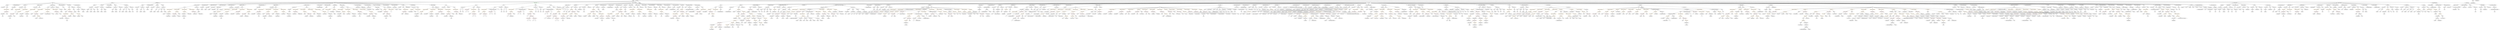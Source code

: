 strict digraph {
	graph [bb="0,0,67206,972"];
	node [label="\N"];
	Enter	[height=0.5,
		pos="16821,954",
		width=0.83628];
	MemberAccess_Unnamed_39	[color=black,
		height=0.5,
		label=MemberAccess,
		pos="20642,594",
		width=1.9174];
	Identifier_finalizeAgent_2	[color=black,
		height=0.5,
		label=finalizeAgent,
		pos="20501,522",
		width=1.6125];
	MemberAccess_Unnamed_39 -> Identifier_finalizeAgent_2	[pos="e,20531,537.85 20611,577.64 20591,567.42 20563,553.91 20541,542.88"];
	NumberLiteral_Unnamed_17	[color=black,
		height=0.5,
		label=NumberLiteral,
		pos="53098,738",
		width=1.765];
	ExpressionStatement_Unnamed_70	[color=orange,
		height=0.5,
		label=ExpressionStatement,
		pos="41141,666",
		width=2.458];
	FunctionCall_Unnamed_72	[color=orange,
		height=0.5,
		label=FunctionCall,
		pos="41082,594",
		width=1.6125];
	ExpressionStatement_Unnamed_70 -> FunctionCall_Unnamed_72	[pos="e,41096,611.79 41127,648.05 41120,639.8 41111,629.7 41104,620.54"];
	Identifier_tokensSold_1	[color=black,
		height=0.5,
		label=tokensSold,
		pos="47337,522",
		width=1.46];
	FunctionCall_Unnamed_31	[color=orange,
		height=0.5,
		label=FunctionCall,
		pos="31715,594",
		width=1.6125];
	Identifier__pricingStrategy	[color=black,
		height=0.5,
		label=_pricingStrategy,
		pos="31917,522",
		width=1.9867];
	FunctionCall_Unnamed_31 -> Identifier__pricingStrategy	[pos="e,31876,537.14 31753,580 31784,568.96 31830,553.02 31866,540.8"];
	Identifier_setPricingStrategy	[color=black,
		height=0.5,
		label=setPricingStrategy,
		pos="32084,522",
		width=2.1531];
	FunctionCall_Unnamed_31 -> Identifier_setPricingStrategy	[pos="e,32027,534.49 31758,581.49 31766,579.54 31774,577.63 31782,576 31877,556.01 31902,557.44 31998,540 32004,538.93 32010,537.78 32016,\
536.61"];
	ExpressionStatement_Unnamed_105	[color=orange,
		height=0.5,
		label=ExpressionStatement,
		pos="42937,666",
		width=2.458];
	FunctionCall_Unnamed_110	[color=orange,
		height=0.5,
		label=FunctionCall,
		pos="42901,594",
		width=1.6125];
	ExpressionStatement_Unnamed_105 -> FunctionCall_Unnamed_110	[pos="e,42910,612.1 42928,647.7 42924,639.98 42919,630.71 42915,622.11"];
	ParameterList_Unnamed_5	[color=black,
		height=0.5,
		label=ParameterList,
		pos="2084,738",
		width=1.7095];
	VariableDeclaration_newOwner	[color=black,
		height=0.5,
		label=newOwner,
		pos="2079,666",
		width=1.4046];
	ParameterList_Unnamed_5 -> VariableDeclaration_newOwner	[pos="e,2080.2,684.1 2082.8,719.7 2082.3,712.41 2081.7,703.73 2081.1,695.54"];
	VariableDeclaration_previousOwner	[color=black,
		height=0.5,
		label=previousOwner,
		pos="2215,666",
		width=1.8759];
	ParameterList_Unnamed_5 -> VariableDeclaration_previousOwner	[pos="e,2185.9,682.57 2112.8,721.64 2131.3,711.72 2155.7,698.7 2176,687.85"];
	MemberAccess_Unnamed_45	[color=black,
		height=0.5,
		label=MemberAccess,
		pos="57213,378",
		width=1.9174];
	Identifier_finalizeAgent_4	[color=black,
		height=0.5,
		label=finalizeAgent,
		pos="57213,306",
		width=1.6125];
	MemberAccess_Unnamed_45 -> Identifier_finalizeAgent_4	[pos="e,57213,324.1 57213,359.7 57213,352.41 57213,343.73 57213,335.54"];
	ExpressionStatement_Unnamed_117	[color=orange,
		height=0.5,
		label=ExpressionStatement,
		pos="23905,666",
		width=2.458];
	BinaryOperation_Unnamed_119	[color=brown,
		height=0.5,
		label=BinaryOperation,
		pos="23396,594",
		width=1.9867];
	ExpressionStatement_Unnamed_117 -> BinaryOperation_Unnamed_119	[pos="e,23448,606.73 23841,653.21 23830,651.34 23819,649.52 23808,648 23662,627.22 23623,635.23 23477,612 23471,611.07 23465,610 23459,\
608.85"];
	FunctionDefinition_claimReward_TOD40	[color=black,
		height=0.5,
		label=claimReward_TOD40,
		pos="5185,810",
		width=2.5689];
	Block_Unnamed_20	[color=black,
		height=0.5,
		label=Block,
		pos="4867,738",
		width=0.90558];
	FunctionDefinition_claimReward_TOD40 -> Block_Unnamed_20	[pos="e,4896.9,745.58 5125.6,795.92 5062.1,781.95 4963.3,760.2 4908,748.03"];
	ParameterList_Unnamed_26	[color=black,
		height=0.5,
		label=ParameterList,
		pos="5185,738",
		width=1.7095];
	FunctionDefinition_claimReward_TOD40 -> ParameterList_Unnamed_26	[pos="e,5185,756.1 5185,791.7 5185,784.41 5185,775.73 5185,767.54"];
	ElementaryTypeName_uint_32	[color=black,
		height=0.5,
		label=uint,
		pos="33713,666",
		width=0.75];
	VariableDeclaration_to	[color=black,
		height=0.5,
		label=to,
		pos="4187,666",
		width=0.75];
	ElementaryTypeName_address_3	[color=black,
		height=0.5,
		label=address,
		pos="4170,594",
		width=1.0996];
	VariableDeclaration_to -> ElementaryTypeName_address_3	[pos="e,4174.2,612.28 4182.9,648.05 4181.1,640.6 4178.9,631.64 4176.9,623.22"];
	ParameterList_Unnamed_58	[color=black,
		height=0.5,
		label=ParameterList,
		pos="57605,738",
		width=1.7095];
	Identifier_i_2	[color=black,
		height=0.5,
		label=i,
		pos="27073,306",
		width=0.75];
	NumberLiteral_Unnamed_37	[color=black,
		height=0.5,
		label=NumberLiteral,
		pos="54363,450",
		width=1.765];
	Block_Unnamed_109	[color=black,
		height=0.5,
		label=Block,
		pos="15084,594",
		width=0.90558];
	ExpressionStatement_Unnamed_135	[color=orange,
		height=0.5,
		label=ExpressionStatement,
		pos="14993,522",
		width=2.458];
	Block_Unnamed_109 -> ExpressionStatement_Unnamed_135	[pos="e,15015,539.86 15066,578.83 15054,569.59 15038,557.3 15024,546.61"];
	Identifier_tokensSold	[color=black,
		height=0.5,
		label=tokensSold,
		pos="52786,522",
		width=1.46];
	Identifier_finalizeAgent_6	[color=black,
		height=0.5,
		label=finalizeAgent,
		pos="46891,522",
		width=1.6125];
	Identifier_CrowdsaleExt_3	[color=black,
		height=0.5,
		label=CrowdsaleExt,
		pos="44563,378",
		width=1.7511];
	Parameter_addrs_1	[color=black,
		height=0.5,
		label=addrs,
		pos="37845,666",
		width=0.87786];
	ArrayTypeName_Unnamed_6	[color=black,
		height=0.5,
		label=ArrayTypeName,
		pos="37845,594",
		width=2.0145];
	Parameter_addrs_1 -> ArrayTypeName_Unnamed_6	[pos="e,37845,612.1 37845,647.7 37845,640.41 37845,631.73 37845,623.54"];
	ParameterList_Unnamed_100	[color=black,
		height=0.5,
		label=ParameterList,
		pos="55395,738",
		width=1.7095];
	Parameter_limitBroken_1	[color=black,
		height=0.5,
		label=limitBroken,
		pos="55788,666",
		width=1.4739];
	ParameterList_Unnamed_100 -> Parameter_limitBroken_1	[pos="e,55749,678.57 55440,725.35 55448,723.42 55457,721.54 55465,720 55580,698.15 55611,707.53 55726,684 55730,683.21 55734,682.32 55738,\
681.37"];
	FunctionCall_Unnamed_144	[color=orange,
		height=0.5,
		label=FunctionCall,
		pos="19932,306",
		width=1.6125];
	MemberAccess_Unnamed_82	[color=black,
		height=0.5,
		label=MemberAccess,
		pos="19932,234",
		width=1.9174];
	FunctionCall_Unnamed_144 -> MemberAccess_Unnamed_82	[pos="e,19932,252.1 19932,287.7 19932,280.41 19932,271.73 19932,263.54"];
	FunctionCall_Unnamed_145	[color=orange,
		height=0.5,
		label=FunctionCall,
		pos="20077,234",
		width=1.6125];
	FunctionCall_Unnamed_144 -> FunctionCall_Unnamed_145	[pos="e,20047,249.65 19962,290.33 19984,279.97 20013,265.97 20036,254.65"];
	UnaryOperation_Unnamed_19	[color=black,
		height=0.5,
		label=UnaryOperation,
		pos="34602,522",
		width=1.9452];
	Identifier_j_1	[color=black,
		height=0.5,
		label=j,
		pos="34565,450",
		width=0.75];
	UnaryOperation_Unnamed_19 -> Identifier_j_1	[pos="e,34574,467.14 34593,503.7 34589,495.67 34583,485.95 34579,477.05"];
	Parameter_newOwner	[color=black,
		height=0.5,
		label=newOwner,
		pos="1618,666",
		width=1.4046];
	ElementaryTypeName_address_8	[color=black,
		height=0.5,
		label=address,
		pos="1632,594",
		width=1.0996];
	Parameter_newOwner -> ElementaryTypeName_address_8	[pos="e,1628.6,612.1 1621.5,647.7 1623,640.32 1624.7,631.52 1626.4,623.25"];
	UnaryOperation_Unnamed_1	[color=black,
		height=0.5,
		label=UnaryOperation,
		pos="8956,522",
		width=1.9452];
	Identifier_claimed_TOD40	[color=black,
		height=0.5,
		label=claimed_TOD40,
		pos="8956,450",
		width=2.0145];
	UnaryOperation_Unnamed_1 -> Identifier_claimed_TOD40	[pos="e,8956,468.1 8956,503.7 8956,496.41 8956,487.73 8956,479.54"];
	Identifier_earlyParticipantWhitelist_1	[color=black,
		height=0.5,
		label=earlyParticipantWhitelist,
		pos="50753,162",
		width=2.7768];
	BinaryOperation_Unnamed_28	[color=brown,
		height=0.5,
		label=BinaryOperation,
		pos="11594,594",
		width=1.9867];
	MemberAccess_Unnamed_11	[color=black,
		height=0.5,
		label=MemberAccess,
		pos="11505,522",
		width=1.9174];
	BinaryOperation_Unnamed_28 -> MemberAccess_Unnamed_11	[pos="e,11526,539.47 11573,576.41 11562,567.43 11547,556.19 11535,546.34"];
	Identifier_reward_TOD20_1	[color=black,
		height=0.5,
		label=reward_TOD20,
		pos="11662,522",
		width=1.9313];
	BinaryOperation_Unnamed_28 -> Identifier_reward_TOD20_1	[pos="e,11646,539.79 11610,576.05 11619,567.63 11629,557.28 11638,547.97"];
	ExpressionStatement_Unnamed_17	[color=orange,
		height=0.5,
		label=ExpressionStatement,
		pos="10689,666",
		width=2.458];
	BinaryOperation_Unnamed_24	[color=brown,
		height=0.5,
		label=BinaryOperation,
		pos="10646,594",
		width=1.9867];
	ExpressionStatement_Unnamed_17 -> BinaryOperation_Unnamed_24	[pos="e,10657,612.1 10678,647.7 10674,639.9 10668,630.51 10663,621.83"];
	Identifier_require_10	[color=black,
		height=0.5,
		label=require,
		pos="5463,522",
		width=1.0026];
	FunctionCall_Unnamed_88	[color=orange,
		height=0.5,
		label=FunctionCall,
		pos="55521,450",
		width=1.6125];
	NumberLiteral_Unnamed_35	[color=black,
		height=0.5,
		label=NumberLiteral,
		pos="55452,378",
		width=1.765];
	FunctionCall_Unnamed_88 -> NumberLiteral_Unnamed_35	[pos="e,55468,395.47 55505,432.41 55496,423.78 55486,413.06 55476,403.5"];
	ElementaryTypeName_address_51	[color=black,
		height=0.5,
		label=address,
		pos="55573,378",
		width=1.0996];
	FunctionCall_Unnamed_88 -> ElementaryTypeName_address_51	[pos="e,55561,395.31 55534,432.05 55540,423.77 55547,413.62 55554,404.42"];
	MemberAccess_Unnamed_70	[color=black,
		height=0.5,
		label=MemberAccess,
		pos="39057,522",
		width=1.9174];
	Identifier_addrs_5	[color=black,
		height=0.5,
		label=addrs,
		pos="39057,450",
		width=0.87786];
	MemberAccess_Unnamed_70 -> Identifier_addrs_5	[pos="e,39057,468.1 39057,503.7 39057,496.41 39057,487.73 39057,479.54"];
	ElementaryTypeName_address_9	[color=black,
		height=0.5,
		label=address,
		pos="969.03,378",
		width=1.0996];
	IfStatement_Unnamed_50	[color=orange,
		height=0.5,
		label=IfStatement,
		pos="61362,666",
		width=1.4739];
	BinaryOperation_Unnamed_135	[color=brown,
		height=0.5,
		label=BinaryOperation,
		pos="61362,594",
		width=1.9867];
	IfStatement_Unnamed_50 -> BinaryOperation_Unnamed_135	[pos="e,61362,612.1 61362,647.7 61362,640.41 61362,631.73 61362,623.54"];
	Block_Unnamed_98	[color=black,
		height=0.5,
		label=Block,
		pos="61484,594",
		width=0.90558];
	IfStatement_Unnamed_50 -> Block_Unnamed_98	[pos="e,61462,607.65 61388,649.98 61407,639.24 61432,624.72 61452,613.3"];
	ElementaryTypeName_bool_7	[color=black,
		height=0.5,
		label=bool,
		pos="61075,594",
		width=0.76697];
	Identifier_reward_TOD22_1	[color=black,
		height=0.5,
		label=reward_TOD22,
		pos="6620,522",
		width=1.9313];
	BooleanLiteral_Unnamed_23	[color=black,
		height=0.5,
		label=BooleanLiteral,
		pos="23663,666",
		width=1.7788];
	MemberAccess_Unnamed_33	[color=black,
		height=0.5,
		label=MemberAccess,
		pos="50396,450",
		width=1.9174];
	Identifier_weiRaised_2	[color=black,
		height=0.5,
		label=weiRaised,
		pos="49920,378",
		width=1.3491];
	MemberAccess_Unnamed_33 -> Identifier_weiRaised_2	[pos="e,49956,390.54 50346,437.22 50337,435.29 50327,433.46 50318,432 50168,407.78 50127,425.49 49978,396 49974,395.25 49970,394.37 49967,\
393.41"];
	Identifier_State_11	[color=black,
		height=0.5,
		label=State,
		pos="19462,90",
		width=0.80856];
	Identifier_multisigWallet_2	[color=black,
		height=0.5,
		label=multisigWallet,
		pos="52199,378",
		width=1.7372];
	Identifier_StartsAtChanged	[color=black,
		height=0.5,
		label=StartsAtChanged,
		pos="43425,522",
		width=2.056];
	Identifier_assert_31	[color=black,
		height=0.5,
		label=assert,
		pos="23042,522",
		width=0.89172];
	ParameterList_Unnamed_43	[color=black,
		height=0.5,
		label=ParameterList,
		pos="2570,738",
		width=1.7095];
	Parameter_None_11	[color=black,
		height=0.5,
		label=None,
		pos="2606,666",
		width=0.85014];
	ParameterList_Unnamed_43 -> Parameter_None_11	[pos="e,2597.5,683.62 2578.9,719.7 2583,711.87 2587.8,702.44 2592.3,693.73"];
	ThrowStatement_Unnamed_24	[color=black,
		height=0.5,
		label=ThrowStatement,
		pos="54997,594",
		width=2.0006];
	FunctionCall_Unnamed_68	[color=orange,
		height=0.5,
		label=FunctionCall,
		pos="46595,522",
		width=1.6125];
	MemberAccess_Unnamed_47	[color=black,
		height=0.5,
		label=MemberAccess,
		pos="46595,450",
		width=1.9174];
	FunctionCall_Unnamed_68 -> MemberAccess_Unnamed_47	[pos="e,46595,468.1 46595,503.7 46595,496.41 46595,487.73 46595,479.54"];
	VariableDeclaration_tierPosition_1	[color=black,
		height=0.5,
		label=tierPosition,
		pos="46007,594",
		width=1.46];
	ElementaryTypeName_uint8_7	[color=black,
		height=0.5,
		label=uint8,
		pos="46022,522",
		width=0.7947];
	VariableDeclaration_tierPosition_1 -> ElementaryTypeName_uint8_7	[pos="e,46018,540.1 46011,575.7 46012,568.32 46014,559.52 46016,551.25"];
	MemberAccess_Unnamed_59	[color=black,
		height=0.5,
		label=MemberAccess,
		pos="54070,450",
		width=1.9174];
	IndexAccess_Unnamed_17	[color=black,
		height=0.5,
		label=IndexAccess,
		pos="54070,378",
		width=1.6402];
	MemberAccess_Unnamed_59 -> IndexAccess_Unnamed_17	[pos="e,54070,396.1 54070,431.7 54070,424.41 54070,415.73 54070,407.54"];
	ModifierDefinition_inState	[color=black,
		height=0.5,
		label=inState,
		pos="19154,810",
		width=0.98875];
	Block_Unnamed_88	[color=black,
		height=0.5,
		label=Block,
		pos="19018,738",
		width=0.90558];
	ModifierDefinition_inState -> Block_Unnamed_88	[pos="e,19041,750.94 19130,796.49 19108,785.25 19076,768.65 19051,756.18"];
	ParameterList_Unnamed_96	[color=black,
		height=0.5,
		label=ParameterList,
		pos="19154,738",
		width=1.7095];
	ModifierDefinition_inState -> ParameterList_Unnamed_96	[pos="e,19154,756.1 19154,791.7 19154,784.41 19154,775.73 19154,767.54"];
	BinaryOperation_Unnamed_88	[color=brown,
		height=0.5,
		label=BinaryOperation,
		pos="35224,594",
		width=1.9867];
	Identifier_j	[color=black,
		height=0.5,
		label=j,
		pos="34287,522",
		width=0.75];
	BinaryOperation_Unnamed_88 -> Identifier_j	[pos="e,34307,534.35 35173,581.02 35163,579.05 35153,577.24 35143,576 34962,553.19 34500,583.8 34323,540 34321,539.6 34320,539.11 34318,\
538.57"];
	Identifier_joinedCrowdsalesLen	[color=black,
		height=0.5,
		label=joinedCrowdsalesLen,
		pos="34423,522",
		width=2.5273];
	BinaryOperation_Unnamed_88 -> Identifier_joinedCrowdsalesLen	[pos="e,34488,535.07 35173,581.05 35163,579.09 35153,577.29 35143,576 34869,539.55 34797,571.18 34523,540 34515,539.11 34507,538.02 34499,\
536.82"];
	Identifier_assert_25	[color=black,
		height=0.5,
		label=assert,
		pos="43817,522",
		width=0.89172];
	ElementaryTypeName_uint8_9	[color=black,
		height=0.5,
		label=uint8,
		pos="25598,522",
		width=0.7947];
	Identifier_require_9	[color=black,
		height=0.5,
		label=require,
		pos="6900,522",
		width=1.0026];
	BinaryOperation_Unnamed_43	[color=brown,
		height=0.5,
		label=BinaryOperation,
		pos="31567,594",
		width=1.9867];
	Identifier__start_1	[color=black,
		height=0.5,
		label=_start,
		pos="31699,522",
		width=0.87786];
	BinaryOperation_Unnamed_43 -> Identifier__start_1	[pos="e,31676,534.96 31597,577.29 31617,566.27 31645,551.55 31667,540.22"];
	Identifier_startsAt	[color=black,
		height=0.5,
		label=startsAt,
		pos="31788,522",
		width=1.0996];
	BinaryOperation_Unnamed_43 -> Identifier_startsAt	[pos="e,31758,533.99 31612,579.69 31647,569.28 31697,554.23 31740,540 31742,539.26 31745,538.5 31747,537.72"];
	Identifier_pricingStrategy_4	[color=black,
		height=0.5,
		label=pricingStrategy,
		pos="33460,522",
		width=1.8481];
	BinaryOperation_Unnamed_47	[color=brown,
		height=0.5,
		label=BinaryOperation,
		pos="32024,594",
		width=1.9867];
	Identifier_minimumFundingGoal	[color=black,
		height=0.5,
		label=minimumFundingGoal,
		pos="32515,522",
		width=2.5828];
	BinaryOperation_Unnamed_47 -> Identifier_minimumFundingGoal	[pos="e,32448,534.72 32076,581.23 32085,579.33 32095,577.49 32104,576 32240,553.61 32276,559.37 32413,540 32421,538.92 32429,537.73 32436,\
536.49"];
	Identifier__minimumFundingGoal	[color=black,
		height=0.5,
		label=_minimumFundingGoal,
		pos="32724,522",
		width=2.7214];
	BinaryOperation_Unnamed_47 -> Identifier__minimumFundingGoal	[pos="e,32654,534.99 32075,581.05 32085,579.12 32095,577.32 32104,576 32330,544.17 32390,565.96 32617,540 32625,539.04 32634,537.9 32643,\
536.66"];
	StateVariableDeclaration_Unnamed_11	[color=black,
		height=0.5,
		label=StateVariableDeclaration,
		pos="5439,810",
		width=2.8184];
	VariableDeclaration_owner_TOD22	[color=black,
		height=0.5,
		label=owner_TOD22,
		pos="5332,738",
		width=1.862];
	StateVariableDeclaration_Unnamed_11 -> VariableDeclaration_owner_TOD22	[pos="e,5356.7,755.15 5413.4,792.23 5399.3,783.01 5381.6,771.44 5366.3,761.45"];
	ElementaryTypeName_uint_23	[color=black,
		height=0.5,
		label=uint,
		pos="65751,666",
		width=0.75];
	Block_Unnamed_26	[color=black,
		height=0.5,
		label=Block,
		pos="29322,594",
		width=0.90558];
	ThrowStatement_Unnamed_3	[color=black,
		height=0.5,
		label=ThrowStatement,
		pos="29146,522",
		width=2.0006];
	Block_Unnamed_26 -> ThrowStatement_Unnamed_3	[pos="e,29184,537.66 29296,582.31 29291,580.2 29286,578.02 29281,576 29252,564.46 29220,551.82 29195,541.79"];
	IfStatement_Unnamed_2	[color=orange,
		height=0.5,
		label=IfStatement,
		pos="10148,666",
		width=1.4739];
	ThrowStatement_Unnamed_1	[color=black,
		height=0.5,
		label=ThrowStatement,
		pos="10007,594",
		width=2.0006];
	IfStatement_Unnamed_2 -> ThrowStatement_Unnamed_1	[pos="e,10038,610.46 10119,650.5 10098,640.36 10071,626.67 10048,615.43"];
	BinaryOperation_Unnamed_21	[color=brown,
		height=0.5,
		label=BinaryOperation,
		pos="10169,594",
		width=1.9867];
	IfStatement_Unnamed_2 -> BinaryOperation_Unnamed_21	[pos="e,10164,612.1 10153,647.7 10155,640.24 10158,631.32 10161,622.97"];
	Identifier_msg_4	[color=black,
		height=0.5,
		label=msg,
		pos="10178,378",
		width=0.75];
	Identifier_assert_9	[color=black,
		height=0.5,
		label=assert,
		pos="40633,522",
		width=0.89172];
	FunctionCall_Unnamed_105	[color=orange,
		height=0.5,
		label=FunctionCall,
		pos="38924,450",
		width=1.6125];
	IndexAccess_Unnamed_27	[color=black,
		height=0.5,
		label=IndexAccess,
		pos="38870,378",
		width=1.6402];
	FunctionCall_Unnamed_105 -> IndexAccess_Unnamed_27	[pos="e,38883,395.79 38911,432.05 38905,423.89 38897,413.91 38890,404.82"];
	Identifier_setJoinedCrowdsales	[color=black,
		height=0.5,
		label=setJoinedCrowdsales,
		pos="39036,378",
		width=2.4719];
	FunctionCall_Unnamed_105 -> Identifier_setJoinedCrowdsales	[pos="e,39010,395.47 38949,433.46 38964,424.04 38983,411.85 39000,401.39"];
	Parameter__name	[color=black,
		height=0.5,
		label=_name,
		pos="32259,666",
		width=0.97489];
	ElementaryTypeName_string_1	[color=black,
		height=0.5,
		label=string,
		pos="32389,594",
		width=0.864];
	Parameter__name -> ElementaryTypeName_string_1	[pos="e,32367,606.88 32283,652.32 32303,641.12 32334,624.67 32357,612.26"];
	MemberAccess_Unnamed_34	[color=black,
		height=0.5,
		label=MemberAccess,
		pos="47441,450",
		width=1.9174];
	Identifier_tokensSold_2	[color=black,
		height=0.5,
		label=tokensSold,
		pos="47441,378",
		width=1.46];
	MemberAccess_Unnamed_34 -> Identifier_tokensSold_2	[pos="e,47441,396.1 47441,431.7 47441,424.41 47441,415.73 47441,407.54"];
	Parameter_releaseState	[color=black,
		height=0.5,
		label=releaseState,
		pos="62421,666",
		width=1.5016];
	ElementaryTypeName_bool_38	[color=black,
		height=0.5,
		label=bool,
		pos="62421,594",
		width=0.76697];
	Parameter_releaseState -> ElementaryTypeName_bool_38	[pos="e,62421,612.1 62421,647.7 62421,640.41 62421,631.73 62421,623.54"];
	MemberAccess_Unnamed_100	[color=black,
		height=0.5,
		label=MemberAccess,
		pos="14938,378",
		width=1.9174];
	Identifier_msg_25	[color=black,
		height=0.5,
		label=msg,
		pos="14938,306",
		width=0.75];
	MemberAccess_Unnamed_100 -> Identifier_msg_25	[pos="e,14938,324.1 14938,359.7 14938,352.41 14938,343.73 14938,335.54"];
	Identifier_iter_2	[color=black,
		height=0.5,
		label=iter,
		pos="38831,306",
		width=0.75];
	IndexAccess_Unnamed_7	[color=black,
		height=0.5,
		label=IndexAccess,
		pos="50272,522",
		width=1.6402];
	Identifier_receiver_9	[color=black,
		height=0.5,
		label=receiver,
		pos="49813,450",
		width=1.0996];
	IndexAccess_Unnamed_7 -> Identifier_receiver_9	[pos="e,49843,462.45 50229,509.29 50221,507.31 50212,505.44 50204,504 50054,477.4 50011,501.27 49862,468 49859,467.37 49856,466.64 49853,\
465.83"];
	Identifier_tokenAmountOf_2	[color=black,
		height=0.5,
		label=tokenAmountOf,
		pos="49942,450",
		width=1.9729];
	IndexAccess_Unnamed_7 -> Identifier_tokenAmountOf_2	[pos="e,49995,462.35 50228,509.62 50220,507.67 50212,505.73 50204,504 50124,486 50103,484.57 50022,468 50017,466.93 50011,465.81 50006,\
464.68"];
	BinaryOperation_Unnamed_46	[color=brown,
		height=0.5,
		label=BinaryOperation,
		pos="31323,594",
		width=1.9867];
	Identifier_endsAt_1	[color=black,
		height=0.5,
		label=endsAt,
		pos="31352,522",
		width=1.0303];
	BinaryOperation_Unnamed_46 -> Identifier_endsAt_1	[pos="e,31345,540.1 31330,575.7 31333,568.15 31337,559.12 31341,550.68"];
	Identifier_startsAt_1	[color=black,
		height=0.5,
		label=startsAt,
		pos="31447,522",
		width=1.0996];
	BinaryOperation_Unnamed_46 -> Identifier_startsAt_1	[pos="e,31423,536.7 31351,577.12 31369,566.79 31393,553.26 31413,542.31"];
	NumberLiteral_Unnamed_42	[color=black,
		height=0.5,
		label=NumberLiteral,
		pos="28710,378",
		width=1.765];
	Identifier_assert_24	[color=black,
		height=0.5,
		label=assert,
		pos="45785,522",
		width=0.89172];
	BinaryOperation_Unnamed_98	[color=brown,
		height=0.5,
		label=BinaryOperation,
		pos="52938,594",
		width=1.9867];
	Identifier_joinedCrowdsalesLen_1	[color=black,
		height=0.5,
		label=joinedCrowdsalesLen,
		pos="53634,522",
		width=2.5273];
	BinaryOperation_Unnamed_98 -> Identifier_joinedCrowdsalesLen_1	[pos="e,53569,535 52989,581.14 52999,579.18 53009,577.35 53019,576 53246,544.36 53306,567.26 53534,540 53542,539.08 53550,537.96 53558,\
536.76"];
	NumberLiteral_Unnamed_39	[color=black,
		height=0.5,
		label=NumberLiteral,
		pos="53807,522",
		width=1.765];
	BinaryOperation_Unnamed_98 -> NumberLiteral_Unnamed_39	[pos="e,53762,534.88 52989,581.07 52999,579.09 53009,577.27 53019,576 53335,535.2 53419,584.26 53734,540 53739,539.25 53745,538.29 53750,\
537.22"];
	UserDefinedTypeName_Unnamed_8	[color=black,
		height=0.5,
		label=UserDefinedTypeName,
		pos="26306,594",
		width=2.7214];
	ElementaryTypeName_bool_13	[color=black,
		height=0.5,
		label=bool,
		pos="28065,666",
		width=0.76697];
	Identifier_receiver_7	[color=black,
		height=0.5,
		label=receiver,
		pos="52048,450",
		width=1.0996];
	ElementaryTypeName_uint_26	[color=black,
		height=0.5,
		label=uint,
		pos="34950,666",
		width=0.75];
	Identifier_earlyParticipantWhitelist_2	[color=black,
		height=0.5,
		label=earlyParticipantWhitelist,
		pos="41287,450",
		width=2.7768];
	ParameterList_Unnamed_77	[color=black,
		height=0.5,
		label=ParameterList,
		pos="35712,738",
		width=1.7095];
	Parameter_None_19	[color=black,
		height=0.5,
		label=None,
		pos="35026,666",
		width=0.85014];
	ParameterList_Unnamed_77 -> Parameter_None_19	[pos="e,35049,678.44 35668,725.11 35659,723.13 35650,721.3 35641,720 35387,681.99 35314,744.16 35065,684 35063,683.55 35061,683.01 35059,\
682.41"];
	FunctionDefinition_getState	[color=black,
		height=0.5,
		label=getState,
		pos="19709,810",
		width=1.1135];
	ParameterList_Unnamed_93	[color=black,
		height=0.5,
		label=ParameterList,
		pos="19497,738",
		width=1.7095];
	FunctionDefinition_getState -> ParameterList_Unnamed_93	[pos="e,19537,752.06 19677,798.52 19643,787.17 19588,768.89 19547,755.58"];
	Block_Unnamed_86	[color=black,
		height=0.5,
		label=Block,
		pos="19653,738",
		width=0.90558];
	FunctionDefinition_getState -> Block_Unnamed_86	[pos="e,19666,754.67 19696,792.76 19689,784.07 19680,773.19 19673,763.49"];
	ParameterList_Unnamed_92	[color=black,
		height=0.5,
		label=ParameterList,
		pos="19765,738",
		width=1.7095];
	FunctionDefinition_getState -> ParameterList_Unnamed_92	[pos="e,19752,755.63 19722,792.76 19729,784.4 19737,774.02 19745,764.61"];
	Parameter_who	[color=black,
		height=0.5,
		label=who,
		pos="4107,666",
		width=0.75];
	ElementaryTypeName_address	[color=black,
		height=0.5,
		label=address,
		pos="4073,594",
		width=1.0996];
	Parameter_who -> ElementaryTypeName_address	[pos="e,4081.3,611.96 4099,648.41 4095.2,640.59 4090.5,631.06 4086.3,622.23"];
	Parameter_reciever	[color=black,
		height=0.5,
		label=reciever,
		pos="35344,666",
		width=1.0996];
	ElementaryTypeName_address_49	[color=black,
		height=0.5,
		label=address,
		pos="34444,594",
		width=1.0996];
	Parameter_reciever -> ElementaryTypeName_address_49	[pos="e,34473,606.66 35315,653.34 35308,651.2 35302,649.25 35295,648 34945,580.82 34843,679.18 34493,612 34490,611.43 34487,610.72 34484,\
609.91"];
	UnaryOperation_Unnamed_13	[color=black,
		height=0.5,
		label=UnaryOperation,
		pos="46622,594",
		width=1.9452];
	UnaryOperation_Unnamed_13 -> FunctionCall_Unnamed_68	[pos="e,46602,540.1 46615,575.7 46612,568.15 46609,559.12 46606,550.68"];
	Parameter_weiRaisedTotal	[color=black,
		height=0.5,
		label=weiRaisedTotal,
		pos="38959,666",
		width=1.8897];
	ElementaryTypeName_uint_63	[color=black,
		height=0.5,
		label=uint,
		pos="39185,594",
		width=0.75];
	Parameter_weiRaisedTotal -> ElementaryTypeName_uint_63	[pos="e,39164,605.67 39009,653.53 39048,644.04 39102,629.33 39149,612 39151,611.43 39152,610.81 39154,610.17"];
	BinaryOperation_Unnamed_114	[color=brown,
		height=0.5,
		label=BinaryOperation,
		pos="25397,522",
		width=1.9867];
	Identifier_time_5	[color=black,
		height=0.5,
		label=time,
		pos="25354,450",
		width=0.75];
	BinaryOperation_Unnamed_114 -> Identifier_time_5	[pos="e,25364,466.83 25387,504.05 25382,495.82 25375,485.76 25370,476.61"];
	Identifier_startsAt_5	[color=black,
		height=0.5,
		label=startsAt,
		pos="25439,450",
		width=1.0996];
	BinaryOperation_Unnamed_114 -> Identifier_startsAt_5	[pos="e,25429,467.62 25407,503.7 25412,495.78 25418,486.23 25423,477.44"];
	Identifier_isWhiteListed_5	[color=black,
		height=0.5,
		label=isWhiteListed,
		pos="34180,522",
		width=1.7095];
	Parameter_None_16	[color=black,
		height=0.5,
		label=None,
		pos="27616,666",
		width=0.85014];
	ElementaryTypeName_bool_26	[color=black,
		height=0.5,
		label=bool,
		pos="27780,594",
		width=0.76697];
	Parameter_None_16 -> ElementaryTypeName_bool_26	[pos="e,27758,605.2 27641,654.78 27675,640.63 27733,616.3 27743,612 27745,611.33 27746,610.63 27748,609.92"];
	TupleExpression_Unnamed	[color=black,
		height=0.5,
		label=TupleExpression,
		pos="39605,378",
		width=2.0422];
	BinaryOperation_Unnamed_68	[color=brown,
		height=0.5,
		label=BinaryOperation,
		pos="39605,306",
		width=1.9867];
	TupleExpression_Unnamed -> BinaryOperation_Unnamed_68	[pos="e,39605,324.1 39605,359.7 39605,352.41 39605,343.73 39605,335.54"];
	Parameter_decimals	[color=black,
		height=0.5,
		label=decimals,
		pos="59521,666",
		width=1.1967];
	ElementaryTypeName_uint_19	[color=black,
		height=0.5,
		label=uint,
		pos="59521,594",
		width=0.75];
	Parameter_decimals -> ElementaryTypeName_uint_19	[pos="e,59521,612.1 59521,647.7 59521,640.41 59521,631.73 59521,623.54"];
	ExpressionStatement_Unnamed_22	[color=orange,
		height=0.5,
		label=ExpressionStatement,
		pos="11204,666",
		width=2.458];
	FunctionCall_Unnamed_15	[color=orange,
		height=0.5,
		label=FunctionCall,
		pos="11112,594",
		width=1.6125];
	ExpressionStatement_Unnamed_22 -> FunctionCall_Unnamed_15	[pos="e,11133,611.23 11182,648.41 11170,639.37 11155,628.03 11142,618.13"];
	ElementaryTypeName_uint_41	[color=black,
		height=0.5,
		label=uint,
		pos="42597,594",
		width=0.75];
	ModifierInvocation_onlyOwner_12	[color=black,
		height=0.5,
		label=onlyOwner,
		pos="37083,738",
		width=1.4323];
	IfStatement_Unnamed_37	[color=orange,
		height=0.5,
		label=IfStatement,
		pos="36928,666",
		width=1.4739];
	Block_Unnamed_80	[color=black,
		height=0.5,
		label=Block,
		pos="36794,594",
		width=0.90558];
	IfStatement_Unnamed_37 -> Block_Unnamed_80	[pos="e,36817,607.09 36900,650.33 36879,639.25 36850,624.02 36827,612.34"];
	UnaryOperation_Unnamed_29	[color=black,
		height=0.5,
		label=UnaryOperation,
		pos="36928,594",
		width=1.9452];
	IfStatement_Unnamed_37 -> UnaryOperation_Unnamed_29	[pos="e,36928,612.1 36928,647.7 36928,640.41 36928,631.73 36928,623.54"];
	ElementaryTypeName_bool_24	[color=black,
		height=0.5,
		label=bool,
		pos="40733,594",
		width=0.76697];
	Identifier_assert_34	[color=black,
		height=0.5,
		label=assert,
		pos="23744,522",
		width=0.89172];
	ElementaryTypeName_bytes32_3	[color=black,
		height=0.5,
		label=bytes32,
		pos="15335,594",
		width=1.0996];
	Identifier_receiver_5	[color=black,
		height=0.5,
		label=receiver,
		pos="51827,234",
		width=1.0996];
	NumberLiteral_Unnamed_19	[color=black,
		height=0.5,
		label=NumberLiteral,
		pos="30343,522",
		width=1.765];
	Block_Unnamed_7	[color=black,
		height=0.5,
		label=Block,
		pos="13802,738",
		width=0.90558];
	ExpressionStatement_Unnamed_9	[color=orange,
		height=0.5,
		label=ExpressionStatement,
		pos="13505,666",
		width=2.458];
	Block_Unnamed_7 -> ExpressionStatement_Unnamed_9	[pos="e,13561,680.24 13772,730.03 13726,719.1 13635,697.65 13572,682.83"];
	Identifier_c_3	[color=black,
		height=0.5,
		label=c,
		pos="13638,666",
		width=0.75];
	Block_Unnamed_7 -> Identifier_c_3	[pos="e,13660,677.42 13776,726.8 13750,716.39 13709,699.58 13674,684 13673,683.42 13671,682.82 13670,682.21"];
	VariableDeclarationStatement_Unnamed_1	[color=black,
		height=0.5,
		label=VariableDeclarationStatement,
		pos="13802,666",
		width=3.3174];
	Block_Unnamed_7 -> VariableDeclarationStatement_Unnamed_1	[pos="e,13802,684.1 13802,719.7 13802,712.41 13802,703.73 13802,695.54"];
	ExpressionStatement_Unnamed_10	[color=orange,
		height=0.5,
		label=ExpressionStatement,
		pos="14028,666",
		width=2.458];
	Block_Unnamed_7 -> ExpressionStatement_Unnamed_10	[pos="e,13981,681.64 13830,728.42 13864,717.66 13925,698.94 13970,684.98"];
	IfStatement_Unnamed_52	[color=orange,
		height=0.5,
		label=IfStatement,
		pos="16483,666",
		width=1.4739];
	Block_Unnamed_105	[color=black,
		height=0.5,
		label=Block,
		pos="16257,594",
		width=0.90558];
	IfStatement_Unnamed_52 -> Block_Unnamed_105	[pos="e,16285,603.72 16445,653.13 16403,640.3 16338,619.97 16296,607.07"];
	BinaryOperation_Unnamed_139	[color=brown,
		height=0.5,
		label=BinaryOperation,
		pos="16481,594",
		width=1.9867];
	IfStatement_Unnamed_52 -> BinaryOperation_Unnamed_139	[pos="e,16482,612.1 16483,647.7 16482,640.41 16482,631.73 16482,623.54"];
	Identifier_winner_TOD1	[color=black,
		height=0.5,
		label=winner_TOD1,
		pos="15836,378",
		width=1.7788];
	ExpressionStatement_Unnamed_99	[color=orange,
		height=0.5,
		label=ExpressionStatement,
		pos="38477,594",
		width=2.458];
	UnaryOperation_Unnamed_24	[color=black,
		height=0.5,
		label=UnaryOperation,
		pos="38704,522",
		width=1.9452];
	ExpressionStatement_Unnamed_99 -> UnaryOperation_Unnamed_24	[pos="e,38661,536.39 38524,578.41 38561,567.14 38611,551.53 38650,539.75"];
	Identifier__from	[color=black,
		height=0.5,
		label=_from,
		pos="64911,594",
		width=0.93331];
	VariableDeclaration_releaseAgent	[color=black,
		height=0.5,
		label=releaseAgent,
		pos="62743,738",
		width=1.5986];
	ElementaryTypeName_address_70	[color=black,
		height=0.5,
		label=address,
		pos="62853,666",
		width=1.0996];
	VariableDeclaration_releaseAgent -> ElementaryTypeName_address_70	[pos="e,62831,681.23 62768,721.29 62783,711.25 62804,698.13 62821,687.3"];
	IfStatement_Unnamed_15	[color=orange,
		height=0.5,
		label=IfStatement,
		pos="50786,522",
		width=1.4739];
	FunctionCall_Unnamed_36	[color=orange,
		height=0.5,
		label=FunctionCall,
		pos="50665,450",
		width=1.6125];
	IfStatement_Unnamed_15 -> FunctionCall_Unnamed_36	[pos="e,50691,466.23 50760,505.98 50743,496.04 50720,482.86 50701,471.9"];
	Block_Unnamed_40	[color=black,
		height=0.5,
		label=Block,
		pos="50774,450",
		width=0.90558];
	IfStatement_Unnamed_15 -> Block_Unnamed_40	[pos="e,50777,468.1 50783,503.7 50782,496.32 50780,487.52 50779,479.25"];
	Parameter_addr_1	[color=black,
		height=0.5,
		label=addr,
		pos="47217,666",
		width=0.76697];
	UserDefinedTypeName_Unnamed_11	[color=black,
		height=0.5,
		label=UserDefinedTypeName,
		pos="47237,594",
		width=2.7214];
	Parameter_addr_1 -> UserDefinedTypeName_Unnamed_11	[pos="e,47232,612.28 47222,648.05 47224,640.6 47227,631.64 47229,623.22"];
	BinaryOperation_Unnamed_42	[color=brown,
		height=0.5,
		label=BinaryOperation,
		pos="30455,594",
		width=1.9867];
	BinaryOperation_Unnamed_42 -> NumberLiteral_Unnamed_19	[pos="e,30368,538.91 30429,576.76 30414,567.24 30394,555.09 30378,544.75"];
	Identifier__start	[color=black,
		height=0.5,
		label=_start,
		pos="30456,522",
		width=0.87786];
	BinaryOperation_Unnamed_42 -> Identifier__start	[pos="e,30456,540.1 30455,575.7 30455,568.41 30456,559.73 30456,551.54"];
	Identifier_finalized_5	[color=black,
		height=0.5,
		label=finalized,
		pos="19525,594",
		width=1.1412];
	FunctionCall_Unnamed_58	[color=orange,
		height=0.5,
		label=FunctionCall,
		pos="39504,450",
		width=1.6125];
	MemberAccess_Unnamed_44	[color=black,
		height=0.5,
		label=MemberAccess,
		pos="39444,378",
		width=1.9174];
	FunctionCall_Unnamed_58 -> MemberAccess_Unnamed_44	[pos="e,39459,395.96 39490,432.41 39483,424.08 39474,413.8 39466,404.49"];
	ElementaryTypeName_bool_16	[color=black,
		height=0.5,
		label=bool,
		pos="33786,666",
		width=0.76697];
	Identifier_reward_TOD40	[color=black,
		height=0.5,
		label=reward_TOD40,
		pos="9204,522",
		width=1.9313];
	Identifier_time_7	[color=black,
		height=0.5,
		label=time,
		pos="22873,522",
		width=0.75];
	ExpressionStatement_Unnamed_65	[color=orange,
		height=0.5,
		label=ExpressionStatement,
		pos="46501,666",
		width=2.458];
	FunctionCall_Unnamed_62	[color=orange,
		height=0.5,
		label=FunctionCall,
		pos="46476,594",
		width=1.6125];
	ExpressionStatement_Unnamed_65 -> FunctionCall_Unnamed_62	[pos="e,46482,612.1 46495,647.7 46492,640.15 46489,631.12 46486,622.68"];
	ElementaryTypeName_uint_30	[color=black,
		height=0.5,
		label=uint,
		pos="27847,666",
		width=0.75];
	Parameter__pricingStrategy_1	[color=black,
		height=0.5,
		label=_pricingStrategy,
		pos="37657,666",
		width=1.9867];
	UserDefinedTypeName_Unnamed_17	[color=black,
		height=0.5,
		label=UserDefinedTypeName,
		pos="37657,594",
		width=2.7214];
	Parameter__pricingStrategy_1 -> UserDefinedTypeName_Unnamed_17	[pos="e,37657,612.1 37657,647.7 37657,640.41 37657,631.73 37657,623.54"];
	MemberAccess_Unnamed_23	[color=black,
		height=0.5,
		label=MemberAccess,
		pos="48781,450",
		width=1.9174];
	Identifier_State_1	[color=black,
		height=0.5,
		label=State,
		pos="48781,378",
		width=0.80856];
	MemberAccess_Unnamed_23 -> Identifier_State_1	[pos="e,48781,396.1 48781,431.7 48781,424.41 48781,415.73 48781,407.54"];
	ExpressionStatement_Unnamed_53	[color=orange,
		height=0.5,
		label=ExpressionStatement,
		pos="49728,522",
		width=2.458];
	UnaryOperation_Unnamed_8	[color=black,
		height=0.5,
		label=UnaryOperation,
		pos="49664,450",
		width=1.9452];
	ExpressionStatement_Unnamed_53 -> UnaryOperation_Unnamed_8	[pos="e,49679,467.79 49713,504.05 49705,495.71 49696,485.49 49687,476.25"];
	ExpressionStatement_Unnamed_124	[color=orange,
		height=0.5,
		label=ExpressionStatement,
		pos="65356,666",
		width=2.458];
	Identifier___5	[color=black,
		height=0.5,
		label=_,
		pos="65403,594",
		width=0.75];
	ExpressionStatement_Unnamed_124 -> Identifier___5	[pos="e,65393,610.67 65368,647.7 65373,639.37 65380,629.23 65386,620.08"];
	FunctionCall_Unnamed_41	[color=orange,
		height=0.5,
		label=FunctionCall,
		pos="50541,522",
		width=1.6125];
	FunctionCall_Unnamed_41 -> MemberAccess_Unnamed_33	[pos="e,50428,466.38 50511,506.33 50490,496.17 50461,482.53 50438,471.33"];
	Identifier_weiAmount_2	[color=black,
		height=0.5,
		label=weiAmount,
		pos="50536,450",
		width=1.4739];
	FunctionCall_Unnamed_41 -> Identifier_weiAmount_2	[pos="e,50537,468.1 50540,503.7 50539,496.41 50539,487.73 50538,479.54"];
	Parameter_None_21	[color=black,
		height=0.5,
		label=None,
		pos="19454,666",
		width=0.85014];
	ParameterList_Unnamed_93 -> Parameter_None_21	[pos="e,19464,683.31 19487,720.05 19482,711.94 19476,702.04 19470,693.01"];
	ElementaryTypeName_uint_58	[color=black,
		height=0.5,
		label=uint,
		pos="33846,594",
		width=0.75];
	FunctionCall_Unnamed_93	[color=orange,
		height=0.5,
		label=FunctionCall,
		pos="54845,522",
		width=1.6125];
	FunctionCall_Unnamed_93 -> NumberLiteral_Unnamed_37	[pos="e,54409,462.66 54803,509.28 54795,507.31 54786,505.43 54778,504 54628,477.14 54587,493.38 54436,468 54431,467.13 54425,466.11 54420,\
465.01"];
	MemberAccess_Unnamed_62	[color=black,
		height=0.5,
		label=MemberAccess,
		pos="54514,450",
		width=1.9174];
	FunctionCall_Unnamed_93 -> MemberAccess_Unnamed_62	[pos="e,54565,462.33 54802,509.66 54794,507.69 54786,505.73 54778,504 54696,485.64 54675,484.97 54592,468 54587,466.94 54582,465.82 54576,\
464.68"];
	Identifier_WhiteListData_1	[color=black,
		height=0.5,
		label=WhiteListData,
		pos="54665,450",
		width=1.765];
	FunctionCall_Unnamed_93 -> Identifier_WhiteListData_1	[pos="e,54701,465.11 54810,507.34 54782,496.45 54742,481.1 54712,469.17"];
	Identifier_newMaxCap_2	[color=black,
		height=0.5,
		label=newMaxCap,
		pos="54804,450",
		width=1.5986];
	FunctionCall_Unnamed_93 -> Identifier_newMaxCap_2	[pos="e,54814,467.79 54835,504.05 54830,496.14 54825,486.54 54820,477.69"];
	FunctionCall_Unnamed_75	[color=orange,
		height=0.5,
		label=FunctionCall,
		pos="41886,450",
		width=1.6125];
	MemberAccess_Unnamed_48	[color=black,
		height=0.5,
		label=MemberAccess,
		pos="41829,378",
		width=1.9174];
	FunctionCall_Unnamed_75 -> MemberAccess_Unnamed_48	[pos="e,41843,395.79 41872,432.05 41866,423.8 41857,413.7 41850,404.54"];
	Identifier_addr_5	[color=black,
		height=0.5,
		label=addr,
		pos="41944,378",
		width=0.76697];
	FunctionCall_Unnamed_75 -> Identifier_addr_5	[pos="e,41931,394.36 41900,432.05 41907,423.35 41916,412.59 41924,403.03"];
	Parameter_None_18	[color=black,
		height=0.5,
		label=None,
		pos="26794,666",
		width=0.85014];
	ElementaryTypeName_bool_27	[color=black,
		height=0.5,
		label=bool,
		pos="26781,594",
		width=0.76697];
	Parameter_None_18 -> ElementaryTypeName_bool_27	[pos="e,26784,612.1 26791,647.7 26789,640.32 26788,631.52 26786,623.25"];
	Identifier_owner_TOD40	[color=black,
		height=0.5,
		label=owner_TOD40,
		pos="9756,450",
		width=1.862];
	Identifier_endsAt_7	[color=black,
		height=0.5,
		label=endsAt,
		pos="22955,522",
		width=1.0303];
	Parameter_tokensSoldTotal	[color=black,
		height=0.5,
		label=tokensSoldTotal,
		pos="39117,666",
		width=2.0006];
	ElementaryTypeName_uint_64	[color=black,
		height=0.5,
		label=uint,
		pos="39257,594",
		width=0.75];
	Parameter_tokensSoldTotal -> ElementaryTypeName_uint_64	[pos="e,39236,605.5 39148,649.46 39171,637.87 39203,622.09 39226,610.5"];
	UnaryOperation_Unnamed_32	[color=black,
		height=0.5,
		label=UnaryOperation,
		pos="18755,162",
		width=1.9452];
	FunctionCall_Unnamed_146	[color=orange,
		height=0.5,
		label=FunctionCall,
		pos="18735,90",
		width=1.6125];
	UnaryOperation_Unnamed_32 -> FunctionCall_Unnamed_146	[pos="e,18740,108.1 18750,143.7 18748,136.24 18745,127.32 18743,118.97"];
	VariableDeclaration_minimumFundingGoal	[color=black,
		height=0.5,
		label=minimumFundingGoal,
		pos="35539,738",
		width=2.5828];
	VariableDeclaration_minimumFundingGoal -> ElementaryTypeName_uint_26	[pos="e,34970,678.21 35472,725.07 35461,723.19 35449,721.41 35437,720 35237,695.45 35180,735.78 34986,684 34984,683.57 34983,683.06 34981,\
682.5"];
	ElementaryTypeName_uint8_5	[color=black,
		height=0.5,
		label=uint8,
		pos="34124,594",
		width=0.7947];
	Identifier_whitelistedParticipants	[color=black,
		height=0.5,
		label=whitelistedParticipants,
		pos="41829,306",
		width=2.5828];
	MemberAccess_Unnamed_48 -> Identifier_whitelistedParticipants	[pos="e,41829,324.1 41829,359.7 41829,352.41 41829,343.73 41829,335.54"];
	Identifier_finalizeAgent_7	[color=black,
		height=0.5,
		label=finalizeAgent,
		pos="46595,378",
		width=1.6125];
	MemberAccess_Unnamed_47 -> Identifier_finalizeAgent_7	[pos="e,46595,396.1 46595,431.7 46595,424.41 46595,415.73 46595,407.54"];
	Identifier_addr_12	[color=black,
		height=0.5,
		label=addr,
		pos="55199,450",
		width=0.76697];
	Identifier_joinedCrowdsaleState_1	[color=black,
		height=0.5,
		label=joinedCrowdsaleState,
		pos="33636,522",
		width=2.5412];
	NumberLiteral_Unnamed_40	[color=black,
		height=0.5,
		label=NumberLiteral,
		pos="53437,450",
		width=1.765];
	Identifier_State_3	[color=black,
		height=0.5,
		label=State,
		pos="39466,162",
		width=0.80856];
	Identifier_weiAmount_3	[color=black,
		height=0.5,
		label=weiAmount,
		pos="51920,522",
		width=1.4739];
	Identifier___2	[color=black,
		height=0.5,
		label=_,
		pos="10308,594",
		width=0.75];
	Identifier_endsAt_3	[color=black,
		height=0.5,
		label=endsAt,
		pos="22218,450",
		width=1.0303];
	ExpressionStatement_Unnamed_120	[color=orange,
		height=0.5,
		label=ExpressionStatement,
		pos="37088,666",
		width=2.458];
	FunctionCall_Unnamed_135	[color=orange,
		height=0.5,
		label=FunctionCall,
		pos="37088,594",
		width=1.6125];
	ExpressionStatement_Unnamed_120 -> FunctionCall_Unnamed_135	[pos="e,37088,612.1 37088,647.7 37088,640.41 37088,631.73 37088,623.54"];
	ExpressionStatement_Unnamed_18	[color=orange,
		height=0.5,
		label=ExpressionStatement,
		pos="8963,666",
		width=2.458];
	FunctionCall_Unnamed_12	[color=orange,
		height=0.5,
		label=FunctionCall,
		pos="9069,594",
		width=1.6125];
	ExpressionStatement_Unnamed_18 -> FunctionCall_Unnamed_12	[pos="e,9045.2,610.75 8988.1,648.41 9002.4,638.97 9020.5,627.03 9036,616.83"];
	ElementaryTypeName_bool_31	[color=black,
		height=0.5,
		label=bool,
		pos="23206,594",
		width=0.76697];
	Identifier_this_3	[color=black,
		height=0.5,
		label=this,
		pos="33251,522",
		width=0.75];
	ElementaryTypeName_uint_5	[color=black,
		height=0.5,
		label=uint,
		pos="14233,594",
		width=0.75];
	Identifier_guess_2	[color=black,
		height=0.5,
		label=guess,
		pos="16513,450",
		width=0.87786];
	MemberAccess_Unnamed_4	[color=black,
		height=0.5,
		label=MemberAccess,
		pos="253.03,450",
		width=1.9174];
	Identifier_msg_3	[color=black,
		height=0.5,
		label=msg,
		pos="253.03,378",
		width=0.75];
	MemberAccess_Unnamed_4 -> Identifier_msg_3	[pos="e,253.03,396.1 253.03,431.7 253.03,424.41 253.03,415.73 253.03,407.54"];
	ExpressionStatement_Unnamed_133	[color=orange,
		height=0.5,
		label=ExpressionStatement,
		pos="17004,666",
		width=2.458];
	FunctionCall_Unnamed_155	[color=orange,
		height=0.5,
		label=FunctionCall,
		pos="17004,594",
		width=1.6125];
	ExpressionStatement_Unnamed_133 -> FunctionCall_Unnamed_155	[pos="e,17004,612.1 17004,647.7 17004,640.41 17004,631.73 17004,623.54"];
	BinaryOperation_Unnamed_97	[color=brown,
		height=0.5,
		label=BinaryOperation,
		pos="27241,450",
		width=1.9867];
	IndexAccess_Unnamed_22	[color=black,
		height=0.5,
		label=IndexAccess,
		pos="27142,378",
		width=1.6402];
	BinaryOperation_Unnamed_97 -> IndexAccess_Unnamed_22	[pos="e,27165,395.07 27218,432.59 27205,423.31 27188,411.57 27174,401.44"];
	Identifier_addr_15	[color=black,
		height=0.5,
		label=addr,
		pos="27247,378",
		width=0.76697];
	BinaryOperation_Unnamed_97 -> Identifier_addr_15	[pos="e,27246,396.1 27243,431.7 27243,424.41 27244,415.73 27245,407.54"];
	Parameter_tokensSold	[color=black,
		height=0.5,
		label=tokensSold,
		pos="59635,666",
		width=1.46];
	ElementaryTypeName_uint_18	[color=black,
		height=0.5,
		label=uint,
		pos="59635,594",
		width=0.75];
	Parameter_tokensSold -> ElementaryTypeName_uint_18	[pos="e,59635,612.1 59635,647.7 59635,640.41 59635,631.73 59635,623.54"];
	ParameterList_Unnamed_85	[color=black,
		height=0.5,
		label=ParameterList,
		pos="36301,738",
		width=1.7095];
	Parameter_addr_8	[color=black,
		height=0.5,
		label=addr,
		pos="36219,666",
		width=0.76697];
	ParameterList_Unnamed_85 -> Parameter_addr_8	[pos="e,36235,680.79 36282,720.76 36271,711.01 36256,698.51 36244,688.01"];
	Identifier_tokenAmount_9	[color=black,
		height=0.5,
		label=tokenAmount,
		pos="47603,522",
		width=1.6957];
	Identifier_multisigWallet_3	[color=black,
		height=0.5,
		label=multisigWallet,
		pos="35760,522",
		width=1.7372];
	Identifier_JoinedCrowdsaleStatus	[color=black,
		height=0.5,
		label=JoinedCrowdsaleStatus,
		pos="27583,450",
		width=2.7075];
	IfStatement_Unnamed_4	[color=orange,
		height=0.5,
		label=IfStatement,
		pos="29444,666",
		width=1.4739];
	IfStatement_Unnamed_4 -> Block_Unnamed_26	[pos="e,29344,607.65 29418,649.98 29399,639.24 29374,624.72 29354,613.3"];
	BinaryOperation_Unnamed_41	[color=brown,
		height=0.5,
		label=BinaryOperation,
		pos="29444,594",
		width=1.9867];
	IfStatement_Unnamed_4 -> BinaryOperation_Unnamed_41	[pos="e,29444,612.1 29444,647.7 29444,640.41 29444,631.73 29444,623.54"];
	ExpressionStatement_Unnamed_95	[color=orange,
		height=0.5,
		label=ExpressionStatement,
		pos="28199,666",
		width=2.458];
	UnaryOperation_Unnamed_23	[color=black,
		height=0.5,
		label=UnaryOperation,
		pos="27993,594",
		width=1.9452];
	ExpressionStatement_Unnamed_95 -> UnaryOperation_Unnamed_23	[pos="e,28034,608.92 28155,649.98 28123,639 28079,624.07 28045,612.54"];
	Block_Unnamed_108	[color=black,
		height=0.5,
		label=Block,
		pos="15157,738",
		width=0.90558];
	IfStatement_Unnamed_53	[color=orange,
		height=0.5,
		label=IfStatement,
		pos="15157,666",
		width=1.4739];
	Block_Unnamed_108 -> IfStatement_Unnamed_53	[pos="e,15157,684.1 15157,719.7 15157,712.41 15157,703.73 15157,695.54"];
	Identifier_reciever_1	[color=black,
		height=0.5,
		label=reciever,
		pos="35828,378",
		width=1.0996];
	Block_Unnamed_92	[color=black,
		height=0.5,
		label=Block,
		pos="61605,738",
		width=0.90558];
	ExpressionStatement_Unnamed_125	[color=orange,
		height=0.5,
		label=ExpressionStatement,
		pos="61717,666",
		width=2.458];
	Block_Unnamed_92 -> ExpressionStatement_Unnamed_125	[pos="e,61691,683.57 61626,723.83 61641,714.21 61663,700.92 61681,689.61"];
	ArrayTypeName_Unnamed_1	[color=black,
		height=0.5,
		label=ArrayTypeName,
		pos="33523,666",
		width=2.0145];
	ElementaryTypeName_address_30	[color=black,
		height=0.5,
		label=address,
		pos="33358,594",
		width=1.0996];
	ArrayTypeName_Unnamed_1 -> ElementaryTypeName_address_30	[pos="e,33386,606.97 33488,649.98 33461,638.63 33424,623.07 33397,611.4"];
	VariableDeclaration_earlyParticipantWhitelist	[color=black,
		height=0.5,
		label=earlyParticipantWhitelist,
		pos="26388,738",
		width=2.7768];
	Mapping_Unnamed_3	[color=black,
		height=0.5,
		label=Mapping,
		pos="26388,666",
		width=1.2105];
	VariableDeclaration_earlyParticipantWhitelist -> Mapping_Unnamed_3	[pos="e,26388,684.1 26388,719.7 26388,712.41 26388,703.73 26388,695.54"];
	StateVariableDeclaration_Unnamed_43	[color=black,
		height=0.5,
		label=StateVariableDeclaration,
		pos="61296,810",
		width=2.8184];
	VariableDeclaration_transferAgents	[color=black,
		height=0.5,
		label=transferAgents,
		pos="61266,738",
		width=1.7927];
	StateVariableDeclaration_Unnamed_43 -> VariableDeclaration_transferAgents	[pos="e,61273,756.1 61289,791.7 61285,784.15 61282,775.12 61278,766.68"];
	ElementaryTypeName_uint_24	[color=black,
		height=0.5,
		label=uint,
		pos="34282,666",
		width=0.75];
	Identifier_receiver_8	[color=black,
		height=0.5,
		label=receiver,
		pos="52315,306",
		width=1.0996];
	ElementaryTypeName_address_21	[color=black,
		height=0.5,
		label=address,
		pos="3077,594",
		width=1.0996];
	IndexAccess_Unnamed_6	[color=black,
		height=0.5,
		label=IndexAccess,
		pos="52339,378",
		width=1.6402];
	IndexAccess_Unnamed_6 -> Identifier_receiver_8	[pos="e,52321,324.1 52333,359.7 52331,352.24 52327,343.32 52325,334.97"];
	Identifier_investedAmountOf_2	[color=black,
		height=0.5,
		label=investedAmountOf,
		pos="52454,306",
		width=2.2501];
	IndexAccess_Unnamed_6 -> Identifier_investedAmountOf_2	[pos="e,52427,323.22 52365,361.46 52380,351.97 52400,339.67 52418,329.17"];
	ParameterList_Unnamed_42	[color=black,
		height=0.5,
		label=ParameterList,
		pos="2711,738",
		width=1.7095];
	Parameter_owner	[color=black,
		height=0.5,
		label=owner,
		pos="2710,666",
		width=0.93331];
	ParameterList_Unnamed_42 -> Parameter_owner	[pos="e,2710.3,684.1 2710.8,719.7 2710.7,712.41 2710.6,703.73 2710.4,695.54"];
	Parameter_spender	[color=black,
		height=0.5,
		label=spender,
		pos="2804,666",
		width=1.1135];
	ParameterList_Unnamed_42 -> Parameter_spender	[pos="e,2784.2,681.95 2732.6,720.76 2745.2,711.25 2761.4,699.1 2775.1,688.77"];
	EnumValue_Preparing	[color=black,
		height=0.5,
		label=Preparing,
		pos="58652,738",
		width=1.2798];
	ExpressionStatement_Unnamed_34	[color=orange,
		height=0.5,
		label=ExpressionStatement,
		pos="6010,666",
		width=2.458];
	FunctionCall_Unnamed_24	[color=orange,
		height=0.5,
		label=FunctionCall,
		pos="5677,594",
		width=1.6125];
	ExpressionStatement_Unnamed_34 -> FunctionCall_Unnamed_24	[pos="e,5724.1,604.89 5950.1,652.4 5889.2,639.61 5795.6,619.92 5735.3,607.25"];
	FunctionDefinition_isMinimumGoalReached	[color=black,
		height=0.5,
		label=isMinimumGoalReached,
		pos="20170,810",
		width=2.8323];
	Block_Unnamed_83	[color=black,
		height=0.5,
		label=Block,
		pos="19987,738",
		width=0.90558];
	FunctionDefinition_isMinimumGoalReached -> Block_Unnamed_83	[pos="e,20013,749.75 20127,793.28 20098,782.94 20061,768.97 20028,756 20026,755.32 20025,754.62 20023,753.9"];
	ParameterList_Unnamed_86	[color=black,
		height=0.5,
		label=ParameterList,
		pos="20099,738",
		width=1.7095];
	FunctionDefinition_isMinimumGoalReached -> ParameterList_Unnamed_86	[pos="e,20116,755.79 20153,792.05 20144,783.54 20134,773.07 20124,763.68"];
	ParameterList_Unnamed_87	[color=black,
		height=0.5,
		label=ParameterList,
		pos="20240,738",
		width=1.7095];
	FunctionDefinition_isMinimumGoalReached -> ParameterList_Unnamed_87	[pos="e,20223,755.79 20187,792.05 20195,783.54 20206,773.07 20215,763.68"];
	ElementaryTypeName_uint_36	[color=black,
		height=0.5,
		label=uint,
		pos="55704,594",
		width=0.75];
	Parameter_value_3	[color=black,
		height=0.5,
		label=value,
		pos="2984,666",
		width=0.82242];
	ElementaryTypeName_uint256_12	[color=black,
		height=0.5,
		label=uint256,
		pos="2982,594",
		width=1.0442];
	Parameter_value_3 -> ElementaryTypeName_uint256_12	[pos="e,2982.5,612.1 2983.5,647.7 2983.3,640.41 2983.1,631.73 2982.8,623.54"];
	UnaryOperation_Unnamed_16	[color=black,
		height=0.5,
		label=UnaryOperation,
		pos="22276,594",
		width=1.9452];
	Identifier_isWhiteListed_4	[color=black,
		height=0.5,
		label=isWhiteListed,
		pos="22452,522",
		width=1.7095];
	UnaryOperation_Unnamed_16 -> Identifier_isWhiteListed_4	[pos="e,22417,537.06 22313,578.33 22340,567.55 22377,552.85 22406,541.31"];
	ParameterList_Unnamed_68	[color=black,
		height=0.5,
		label=ParameterList,
		pos="36077,738",
		width=1.7095];
	ParameterList_Unnamed_68 -> Parameter_reciever	[pos="e,35373,678.59 36033,725.08 36025,723.1 36016,721.28 36007,720 35737,679.58 35661,737.3 35393,684 35390,683.41 35387,682.69 35384,\
681.87"];
	Parameter_tokensBought	[color=black,
		height=0.5,
		label=tokensBought,
		pos="35464,666",
		width=1.7234];
	ParameterList_Unnamed_68 -> Parameter_tokensBought	[pos="e,35509,678.88 36033,725.11 36024,723.15 36015,721.33 36007,720 35799,687.07 35743,716.6 35535,684 35530,683.23 35525,682.29 35520,\
681.26"];
	ExpressionStatement_Unnamed_15	[color=orange,
		height=0.5,
		label=ExpressionStatement,
		pos="8643,666",
		width=2.458];
	Identifier___3	[color=black,
		height=0.5,
		label=_,
		pos="8644,594",
		width=0.75];
	ExpressionStatement_Unnamed_15 -> Identifier___3	[pos="e,8643.8,612.1 8643.3,647.7 8643.4,640.41 8643.5,631.73 8643.6,623.54"];
	NumberLiteral_Unnamed_20	[color=black,
		height=0.5,
		label=NumberLiteral,
		pos="33066,522",
		width=1.765];
	ExpressionStatement_Unnamed_72	[color=orange,
		height=0.5,
		label=ExpressionStatement,
		pos="41886,522",
		width=2.458];
	ExpressionStatement_Unnamed_72 -> FunctionCall_Unnamed_75	[pos="e,41886,468.1 41886,503.7 41886,496.41 41886,487.73 41886,479.54"];
	MemberAccess_Unnamed_2	[color=black,
		height=0.5,
		label=MemberAccess,
		pos="562.03,522",
		width=1.9174];
	Identifier_winner_TOD15_1	[color=black,
		height=0.5,
		label=winner_TOD15,
		pos="562.03,450",
		width=1.9036];
	MemberAccess_Unnamed_2 -> Identifier_winner_TOD15_1	[pos="e,562.03,468.1 562.03,503.7 562.03,496.41 562.03,487.73 562.03,479.54"];
	EventDefinition_WhitelistItemChanged	[color=black,
		height=0.5,
		label=WhitelistItemChanged,
		pos="20551,810",
		width=2.5689];
	ParameterList_Unnamed_51	[color=black,
		height=0.5,
		label=ParameterList,
		pos="20443,738",
		width=1.7095];
	EventDefinition_WhitelistItemChanged -> ParameterList_Unnamed_51	[pos="e,20468,754.91 20525,792.23 20511,782.85 20492,771.05 20477,760.95"];
	Identifier_investedAmountOf_1	[color=black,
		height=0.5,
		label=investedAmountOf,
		pos="52187,450",
		width=2.2501];
	ParameterList_Unnamed_102	[color=black,
		height=0.5,
		label=ParameterList,
		pos="55945,738",
		width=1.7095];
	Parameter_None_23	[color=black,
		height=0.5,
		label=None,
		pos="56345,666",
		width=0.85014];
	ParameterList_Unnamed_102 -> Parameter_None_23	[pos="e,56322,678.37 55990,725.35 55998,723.39 56007,721.51 56015,720 56143,696.58 56180,718.39 56306,684 56308,683.53 56310,682.99 56311,\
682.41"];
	BinaryOperation_Unnamed_64	[color=brown,
		height=0.5,
		label=BinaryOperation,
		pos="58247,594",
		width=1.9867];
	FunctionCall_Unnamed_50	[color=orange,
		height=0.5,
		label=FunctionCall,
		pos="58180,522",
		width=1.6125];
	BinaryOperation_Unnamed_64 -> FunctionCall_Unnamed_50	[pos="e,58196,539.79 58231,576.05 58223,567.63 58213,557.28 58204,547.97"];
	FunctionCall_Unnamed_49	[color=orange,
		height=0.5,
		label=FunctionCall,
		pos="58314,522",
		width=1.6125];
	BinaryOperation_Unnamed_64 -> FunctionCall_Unnamed_49	[pos="e,58298,539.79 58263,576.05 58271,567.63 58281,557.28 58290,547.97"];
	Parameter_a	[color=black,
		height=0.5,
		label=a,
		pos="14987,666",
		width=0.75];
	ElementaryTypeName_uint	[color=black,
		height=0.5,
		label=uint,
		pos="14934,594",
		width=0.75];
	Parameter_a -> ElementaryTypeName_uint	[pos="e,14946,610.49 14975,649.46 14969,640.67 14960,629.48 14953,619.53"];
	BinaryOperation_Unnamed_138	[color=brown,
		height=0.5,
		label=BinaryOperation,
		pos="15986,450",
		width=1.9867];
	BinaryOperation_Unnamed_138 -> Identifier_winner_TOD1	[pos="e,15868,393.97 15953,433.64 15931,423.37 15902,409.76 15878,398.69"];
	MemberAccess_Unnamed_94	[color=black,
		height=0.5,
		label=MemberAccess,
		pos="15987,378",
		width=1.9174];
	BinaryOperation_Unnamed_138 -> MemberAccess_Unnamed_94	[pos="e,15987,396.1 15986,431.7 15986,424.41 15987,415.73 15987,407.54"];
	ElementaryTypeName_address_74	[color=black,
		height=0.5,
		label=address,
		pos="63578,594",
		width=1.0996];
	BinaryOperation_Unnamed_108	[color=brown,
		height=0.5,
		label=BinaryOperation,
		pos="44066,522",
		width=1.9867];
	Identifier_endsAt_5	[color=black,
		height=0.5,
		label=endsAt,
		pos="44025,450",
		width=1.0303];
	BinaryOperation_Unnamed_108 -> Identifier_endsAt_5	[pos="e,44035,467.62 44056,503.7 44051,495.78 44046,486.23 44041,477.44"];
	Identifier_time_1	[color=black,
		height=0.5,
		label=time,
		pos="44107,450",
		width=0.75];
	BinaryOperation_Unnamed_108 -> Identifier_time_1	[pos="e,44098,467.14 44076,503.7 44081,495.67 44087,485.95 44092,477.05"];
	FunctionCall_Unnamed_97	[color=orange,
		height=0.5,
		label=FunctionCall,
		pos="28984,594",
		width=1.6125];
	Identifier_assert_19	[color=black,
		height=0.5,
		label=assert,
		pos="28862,522",
		width=0.89172];
	FunctionCall_Unnamed_97 -> Identifier_assert_19	[pos="e,28884,535.52 28957,577.64 28938,566.88 28913,552.45 28894,541.13"];
	BinaryOperation_Unnamed_101	[color=brown,
		height=0.5,
		label=BinaryOperation,
		pos="28984,522",
		width=1.9867];
	FunctionCall_Unnamed_97 -> BinaryOperation_Unnamed_101	[pos="e,28984,540.1 28984,575.7 28984,568.41 28984,559.73 28984,551.54"];
	Block_Unnamed_2	[color=black,
		height=0.5,
		label=Block,
		pos="1760,594",
		width=0.90558];
	ExpressionStatement_Unnamed_1	[color=orange,
		height=0.5,
		label=ExpressionStatement,
		pos="1760,522",
		width=2.458];
	Block_Unnamed_2 -> ExpressionStatement_Unnamed_1	[pos="e,1760,540.1 1760,575.7 1760,568.41 1760,559.73 1760,551.54"];
	MemberAccess_Unnamed_97	[color=black,
		height=0.5,
		label=MemberAccess,
		pos="16985,522",
		width=1.9174];
	FunctionCall_Unnamed_155 -> MemberAccess_Unnamed_97	[pos="e,16990,540.1 16999,575.7 16997,568.24 16995,559.32 16993,550.97"];
	MemberAccess_Unnamed_96	[color=black,
		height=0.5,
		label=MemberAccess,
		pos="17141,522",
		width=1.9174];
	FunctionCall_Unnamed_155 -> MemberAccess_Unnamed_96	[pos="e,17111,538.55 17033,578.15 17053,568.15 17079,554.82 17100,543.77"];
	VariableDeclarationStatement_Unnamed	[color=black,
		height=0.5,
		label=VariableDeclarationStatement,
		pos="14556,666",
		width=3.3174];
	BinaryOperation_Unnamed_6	[color=brown,
		height=0.5,
		label=BinaryOperation,
		pos="14502,594",
		width=1.9867];
	VariableDeclarationStatement_Unnamed -> BinaryOperation_Unnamed_6	[pos="e,14515,612.1 14543,647.7 14536,639.64 14529,629.89 14522,620.98"];
	VariableDeclaration_c	[color=black,
		height=0.5,
		label=c,
		pos="14619,594",
		width=0.75];
	VariableDeclarationStatement_Unnamed -> VariableDeclaration_c	[pos="e,14606,609.74 14572,647.7 14580,638.77 14590,627.76 14598,618.11"];
	ElementaryTypeName_address_77	[color=black,
		height=0.5,
		label=address,
		pos="64820,594",
		width=1.0996];
	Identifier_j_8	[color=black,
		height=0.5,
		label=j,
		pos="24407,306",
		width=0.75];
	IndexAccess_Unnamed_21	[color=black,
		height=0.5,
		label=IndexAccess,
		pos="54514,378",
		width=1.6402];
	MemberAccess_Unnamed_62 -> IndexAccess_Unnamed_21	[pos="e,54514,396.1 54514,431.7 54514,424.41 54514,415.73 54514,407.54"];
	Identifier_submission_1	[color=black,
		height=0.5,
		label=submission,
		pos="6303,450",
		width=1.46];
	BinaryOperation_Unnamed_27	[color=brown,
		height=0.5,
		label=BinaryOperation,
		pos="11821,522",
		width=1.9867];
	Identifier_owner_TOD20	[color=black,
		height=0.5,
		label=owner_TOD20,
		pos="11744,450",
		width=1.862];
	BinaryOperation_Unnamed_27 -> Identifier_owner_TOD20	[pos="e,11762,467.71 11803,504.41 11793,495.76 11781,485 11771,475.42"];
	MemberAccess_Unnamed_9	[color=black,
		height=0.5,
		label=MemberAccess,
		pos="11898,450",
		width=1.9174];
	BinaryOperation_Unnamed_27 -> MemberAccess_Unnamed_9	[pos="e,11880,467.71 11839,504.41 11849,495.76 11861,485 11871,475.42"];
	NumberLiteral_Unnamed_38	[color=black,
		height=0.5,
		label=NumberLiteral,
		pos="27492,522",
		width=1.765];
	BinaryOperation_Unnamed_58	[color=brown,
		height=0.5,
		label=BinaryOperation,
		pos="51886,378",
		width=1.9867];
	NumberLiteral_Unnamed_23	[color=black,
		height=0.5,
		label=NumberLiteral,
		pos="51753,306",
		width=1.765];
	BinaryOperation_Unnamed_58 -> NumberLiteral_Unnamed_23	[pos="e,51782,322.42 51856,361.29 51837,351.36 51813,338.41 51792,327.66"];
	IndexAccess_Unnamed_3	[color=black,
		height=0.5,
		label=IndexAccess,
		pos="51894,306",
		width=1.6402];
	BinaryOperation_Unnamed_58 -> IndexAccess_Unnamed_3	[pos="e,51892,324.1 51888,359.7 51889,352.41 51890,343.73 51891,335.54"];
	Identifier_claimed_TOD22	[color=black,
		height=0.5,
		label=claimed_TOD22,
		pos="7276,450",
		width=2.0145];
	Block_Unnamed_65	[color=black,
		height=0.5,
		label=Block,
		pos="27498,738",
		width=0.90558];
	ForStatement_Unnamed_2	[color=black,
		height=0.5,
		label=ForStatement,
		pos="27356,666",
		width=1.6818];
	Block_Unnamed_65 -> ForStatement_Unnamed_2	[pos="e,27386,681.93 27474,725.28 27453,714.82 27421,699.26 27396,686.86"];
	BooleanLiteral_Unnamed_21	[color=black,
		height=0.5,
		label=BooleanLiteral,
		pos="27499,666",
		width=1.7788];
	Block_Unnamed_65 -> BooleanLiteral_Unnamed_21	[pos="e,27499,684.1 27498,719.7 27498,712.41 27499,703.73 27499,695.54"];
	Identifier_reward_TOD20_2	[color=black,
		height=0.5,
		label=reward_TOD20,
		pos="8558,522",
		width=1.9313];
	FunctionDefinition_areReservedTokensDistributed	[color=black,
		height=0.5,
		label=areReservedTokensDistributed,
		pos="20823,810",
		width=3.4837];
	Block_Unnamed_50	[color=black,
		height=0.5,
		label=Block,
		pos="20641,738",
		width=0.90558];
	FunctionDefinition_areReservedTokensDistributed -> Block_Unnamed_50	[pos="e,20667,749.74 20779,792.79 20751,782.48 20714,768.73 20682,756 20680,755.32 20679,754.62 20677,753.9"];
	ParameterList_Unnamed_60	[color=black,
		height=0.5,
		label=ParameterList,
		pos="20753,738",
		width=1.7095];
	FunctionDefinition_areReservedTokensDistributed -> ParameterList_Unnamed_60	[pos="e,20770,755.62 20806,791.7 20797,783.27 20787,772.97 20778,763.73"];
	ParameterList_Unnamed_61	[color=black,
		height=0.5,
		label=ParameterList,
		pos="20894,738",
		width=1.7095];
	FunctionDefinition_areReservedTokensDistributed -> ParameterList_Unnamed_61	[pos="e,20877,755.62 20841,791.7 20849,783.18 20860,772.76 20869,763.45"];
	FunctionDefinition_finalizeCrowdsale_1	[color=black,
		height=0.5,
		label=finalizeCrowdsale,
		pos="15045,810",
		width=2.1115];
	Block_Unnamed_113	[color=black,
		height=0.5,
		label=Block,
		pos="14933,738",
		width=0.90558];
	FunctionDefinition_finalizeCrowdsale_1 -> Block_Unnamed_113	[pos="e,14954,752.1 15019,792.76 15003,782.43 14981,769.01 14964,758.15"];
	ParameterList_Unnamed_124	[color=black,
		height=0.5,
		label=ParameterList,
		pos="15045,738",
		width=1.7095];
	FunctionDefinition_finalizeCrowdsale_1 -> ParameterList_Unnamed_124	[pos="e,15045,756.1 15045,791.7 15045,784.41 15045,775.73 15045,767.54"];
	Parameter_limitBroken	[color=black,
		height=0.5,
		label=limitBroken,
		pos="38820,666",
		width=1.4739];
	ElementaryTypeName_bool_32	[color=black,
		height=0.5,
		label=bool,
		pos="39112,594",
		width=0.76697];
	Parameter_limitBroken -> ElementaryTypeName_bool_32	[pos="e,39091,605.81 38860,653.62 38867,651.64 38875,649.68 38882,648 38967,628.45 38992,638.41 39075,612 39077,611.45 39079,610.84 39080,\
610.19"];
	MemberAccess_Unnamed_81	[color=black,
		height=0.5,
		label=MemberAccess,
		pos="19754,450",
		width=1.9174];
	Identifier_State_7	[color=black,
		height=0.5,
		label=State,
		pos="19642,378",
		width=0.80856];
	MemberAccess_Unnamed_81 -> Identifier_State_7	[pos="e,19662,391.5 19728,432.94 19711,422.31 19689,408.36 19671,397.3"];
	FunctionDefinition_updateRate	[color=black,
		height=0.5,
		label=updateRate,
		pos="59743,810",
		width=1.46];
	ParameterList_Unnamed_33	[color=black,
		height=0.5,
		label=ParameterList,
		pos="59672,738",
		width=1.7095];
	FunctionDefinition_updateRate -> ParameterList_Unnamed_33	[pos="e,59689,755.63 59727,792.76 59718,784.06 59707,773.15 59697,763.43"];
	VariableDeclaration_j	[color=black,
		height=0.5,
		label=j,
		pos="34717,522",
		width=0.75];
	ElementaryTypeName_uint8_4	[color=black,
		height=0.5,
		label=uint8,
		pos="34639,450",
		width=0.7947];
	VariableDeclaration_j -> ElementaryTypeName_uint8_4	[pos="e,34655,465.28 34702,507.17 34691,497.33 34676,483.91 34663,472.66"];
	ThrowStatement_Unnamed_30	[color=black,
		height=0.5,
		label=ThrowStatement,
		pos="18732,594",
		width=2.0006];
	ParameterList_Unnamed_25	[color=black,
		height=0.5,
		label=ParameterList,
		pos="6282,738",
		width=1.7095];
	Parameter_submission_1	[color=black,
		height=0.5,
		label=submission,
		pos="5851,666",
		width=1.46];
	ParameterList_Unnamed_25 -> Parameter_submission_1	[pos="e,5889.9,678.53 6232,727.25 6218.4,724.74 6203.7,722.14 6190,720 6067.4,700.71 6034.7,708.47 5913,684 5909,683.19 5904.9,682.27 \
5900.7,681.28"];
	Block_Unnamed_110	[color=black,
		height=0.5,
		label=Block,
		pos="17165,738",
		width=0.90558];
	ExpressionStatement_Unnamed_136	[color=orange,
		height=0.5,
		label=ExpressionStatement,
		pos="17250,666",
		width=2.458];
	Block_Unnamed_110 -> ExpressionStatement_Unnamed_136	[pos="e,17229,683.95 17183,722.5 17194,713.47 17208,701.64 17221,691.23"];
	ArrayTypeName_Unnamed	[color=black,
		height=0.5,
		label=ArrayTypeName,
		pos="55158,666",
		width=2.0145];
	ElementaryTypeName_address_25	[color=black,
		height=0.5,
		label=address,
		pos="55454,594",
		width=1.0996];
	ArrayTypeName_Unnamed -> ElementaryTypeName_address_25	[pos="e,55424,606.22 55212,653.61 55282,638.83 55397,614.64 55406,612 55408,611.32 55411,610.57 55413,609.8"];
	ExpressionStatement_Unnamed_57	[color=orange,
		height=0.5,
		label=ExpressionStatement,
		pos="47825,666",
		width=2.458];
	BinaryOperation_Unnamed_63	[color=brown,
		height=0.5,
		label=BinaryOperation,
		pos="47623,594",
		width=1.9867];
	ExpressionStatement_Unnamed_57 -> BinaryOperation_Unnamed_63	[pos="e,47664,609.16 47782,649.98 47750,639.12 47708,624.39 47675,612.91"];
	ExpressionStatement_Unnamed_51	[color=orange,
		height=0.5,
		label=ExpressionStatement,
		pos="29766,666",
		width=2.458];
	BinaryOperation_Unnamed_49	[color=brown,
		height=0.5,
		label=BinaryOperation,
		pos="29732,594",
		width=1.9867];
	ExpressionStatement_Unnamed_51 -> BinaryOperation_Unnamed_49	[pos="e,29740,612.1 29758,647.7 29754,640.07 29749,630.92 29745,622.4"];
	ParameterList_Unnamed_3	[color=black,
		height=0.5,
		label=ParameterList,
		pos="3631,738",
		width=1.7095];
	Parameter_None_1	[color=black,
		height=0.5,
		label=None,
		pos="3631,666",
		width=0.85014];
	ParameterList_Unnamed_3 -> Parameter_None_1	[pos="e,3631,684.1 3631,719.7 3631,712.41 3631,703.73 3631,695.54"];
	Parameter__sender	[color=black,
		height=0.5,
		label=_sender,
		pos="65202,666",
		width=1.1135];
	ElementaryTypeName_address_72	[color=black,
		height=0.5,
		label=address,
		pos="65318,594",
		width=1.0996];
	Parameter__sender -> ElementaryTypeName_address_72	[pos="e,65295,608.97 65225,651 65242,640.65 65266,626.42 65285,614.89"];
	ElementaryTypeName_address_59	[color=black,
		height=0.5,
		label=address,
		pos="37844,522",
		width=1.0996];
	VariableDeclaration_addr	[color=black,
		height=0.5,
		label=addr,
		pos="40104,666",
		width=0.76697];
	ElementaryTypeName_address_32	[color=black,
		height=0.5,
		label=address,
		pos="40142,594",
		width=1.0996];
	VariableDeclaration_addr -> ElementaryTypeName_address_32	[pos="e,40133,611.63 40113,648.76 40117,640.67 40123,630.66 40128,621.49"];
	VariableDeclaration_lastTierCntrct	[color=black,
		height=0.5,
		label=lastTierCntrct,
		pos="39815,594",
		width=1.7095];
	UserDefinedTypeName_Unnamed_10	[color=black,
		height=0.5,
		label=UserDefinedTypeName,
		pos="39851,522",
		width=2.7214];
	VariableDeclaration_lastTierCntrct -> UserDefinedTypeName_Unnamed_10	[pos="e,39842,540.1 39824,575.7 39828,567.98 39833,558.71 39837,550.11"];
	Identifier_iter_1	[color=black,
		height=0.5,
		label=iter,
		pos="38821,450",
		width=0.75];
	UnaryOperation_Unnamed_24 -> Identifier_iter_1	[pos="e,38801,462.84 38731,504.94 38749,494.11 38773,479.82 38792,468.67"];
	FunctionCall_Unnamed_77	[color=orange,
		height=0.5,
		label=FunctionCall,
		pos="41701,450",
		width=1.6125];
	Identifier_status_1	[color=black,
		height=0.5,
		label=status,
		pos="41235,378",
		width=0.89172];
	FunctionCall_Unnamed_77 -> Identifier_status_1	[pos="e,41259,390.27 41659,437.25 41651,435.28 41642,433.42 41634,432 41477,404.26 41431,435.04 41276,396 41274,395.46 41272,394.84 41270,\
394.14"];
	Identifier_maxCap_3	[color=black,
		height=0.5,
		label=maxCap,
		pos="41327,378",
		width=1.1551];
	FunctionCall_Unnamed_77 -> Identifier_maxCap_3	[pos="e,41358,390.53 41658,437.42 41650,435.45 41642,433.55 41634,432 41521,409.78 41489,422.68 41377,396 41374,395.35 41372,394.61 41369,\
393.82"];
	Identifier_addr_7	[color=black,
		height=0.5,
		label=addr,
		pos="41414,378",
		width=0.76697];
	FunctionCall_Unnamed_77 -> Identifier_addr_7	[pos="e,41435,389.77 41658,437.68 41650,435.71 41642,433.74 41634,432 41553,413.8 41530,421.48 41451,396 41449,395.44 41448,394.83 41446,\
394.17"];
	Identifier_WhitelistItemChanged	[color=black,
		height=0.5,
		label=WhitelistItemChanged,
		pos="41552,378",
		width=2.5689];
	FunctionCall_Unnamed_77 -> Identifier_WhitelistItemChanged	[pos="e,41586,395.07 41670,434.5 41649,424.48 41620,411.02 41596,399.86"];
	Identifier_minCap_2	[color=black,
		height=0.5,
		label=minCap,
		pos="41702,378",
		width=1.0996];
	FunctionCall_Unnamed_77 -> Identifier_minCap_2	[pos="e,41702,396.1 41701,431.7 41701,424.41 41702,415.73 41702,407.54"];
	StateVariableDeclaration_Unnamed_8	[color=black,
		height=0.5,
		label=StateVariableDeclaration,
		pos="5671,810",
		width=2.8184];
	VariableDeclaration_owner_TOD20	[color=black,
		height=0.5,
		label=owner_TOD20,
		pos="5484,738",
		width=1.862];
	StateVariableDeclaration_Unnamed_8 -> VariableDeclaration_owner_TOD20	[pos="e,5522,753.23 5629.1,793.29 5600.5,782.59 5562.6,768.4 5532.7,757.2"];
	ExpressionStatement_Unnamed_63	[color=orange,
		height=0.5,
		label=ExpressionStatement,
		pos="57188,522",
		width=2.458];
	FunctionCall_Unnamed_61	[color=orange,
		height=0.5,
		label=FunctionCall,
		pos="57213,450",
		width=1.6125];
	ExpressionStatement_Unnamed_63 -> FunctionCall_Unnamed_61	[pos="e,57207,468.1 57194,503.7 57197,496.15 57200,487.12 57203,478.68"];
	Identifier_require_12	[color=black,
		height=0.5,
		label=require,
		pos="4298,522",
		width=1.0026];
	ExpressionStatement_Unnamed_46	[color=orange,
		height=0.5,
		label=ExpressionStatement,
		pos="30088,666",
		width=2.458];
	BinaryOperation_Unnamed_40	[color=brown,
		height=0.5,
		label=BinaryOperation,
		pos="30027,594",
		width=1.9867];
	ExpressionStatement_Unnamed_46 -> BinaryOperation_Unnamed_40	[pos="e,30042,611.79 30073,648.05 30066,639.71 30057,629.49 30049,620.25"];
	ElementaryTypeName_bool_41	[color=black,
		height=0.5,
		label=bool,
		pos="15495,594",
		width=0.76697];
	FunctionDefinition_Ownable	[color=black,
		height=0.5,
		label=Ownable,
		pos="205.03,810",
		width=1.2105];
	ParameterList_Unnamed_6	[color=black,
		height=0.5,
		label=ParameterList,
		pos="93.028,738",
		width=1.7095];
	FunctionDefinition_Ownable -> ParameterList_Unnamed_6	[pos="e,118.15,754.7 181.82,794.5 166.14,784.7 145.17,771.59 127.54,760.57"];
	Block_Unnamed	[color=black,
		height=0.5,
		label=Block,
		pos="205.03,738",
		width=0.90558];
	FunctionDefinition_Ownable -> Block_Unnamed	[pos="e,205.03,756.1 205.03,791.7 205.03,784.41 205.03,775.73 205.03,767.54"];
	BinaryOperation_Unnamed_84	[color=brown,
		height=0.5,
		label=BinaryOperation,
		pos="35920,594",
		width=1.9867];
	BinaryOperation_Unnamed_85	[color=brown,
		height=0.5,
		label=BinaryOperation,
		pos="35447,522",
		width=1.9867];
	BinaryOperation_Unnamed_84 -> BinaryOperation_Unnamed_85	[pos="e,35499,534.78 35868,581.22 35859,579.32 35849,577.49 35840,576 35702,553.42 35665,562.58 35527,540 35521,539.09 35516,538.06 35510,\
536.96"];
	BinaryOperation_Unnamed_86	[color=brown,
		height=0.5,
		label=BinaryOperation,
		pos="35608,522",
		width=1.9867];
	BinaryOperation_Unnamed_84 -> BinaryOperation_Unnamed_86	[pos="e,35660,534.7 35868,581.28 35814,569.15 35729,550.19 35671,537.21"];
	ThrowStatement_Unnamed_31	[color=black,
		height=0.5,
		label=ThrowStatement,
		pos="65713,378",
		width=2.0006];
	MemberAccess_Unnamed_101	[color=black,
		height=0.5,
		label=MemberAccess,
		pos="17297,522",
		width=1.9174];
	Identifier_winner_TOD31_1	[color=black,
		height=0.5,
		label=winner_TOD31,
		pos="17297,450",
		width=1.9036];
	MemberAccess_Unnamed_101 -> Identifier_winner_TOD31_1	[pos="e,17297,468.1 17297,503.7 17297,496.41 17297,487.73 17297,479.54"];
	Identifier_now_2	[color=black,
		height=0.5,
		label=now,
		pos="56282,450",
		width=0.75];
	FunctionCall_Unnamed_44	[color=orange,
		height=0.5,
		label=FunctionCall,
		pos="50014,594",
		width=1.6125];
	Identifier_receiver_11	[color=black,
		height=0.5,
		label=receiver,
		pos="49874,522",
		width=1.0996];
	FunctionCall_Unnamed_44 -> Identifier_receiver_11	[pos="e,49900,535.94 49984,578.15 49963,567.3 49933,552.51 49910,540.98"];
	Identifier_assignTokens	[color=black,
		height=0.5,
		label=assignTokens,
		pos="49993,522",
		width=1.7095];
	FunctionCall_Unnamed_44 -> Identifier_assignTokens	[pos="e,49998,540.1 50009,575.7 50007,568.24 50004,559.32 50001,550.97"];
	Identifier_tokenAmount_8	[color=black,
		height=0.5,
		label=tokenAmount,
		pos="50134,522",
		width=1.6957];
	FunctionCall_Unnamed_44 -> Identifier_tokenAmount_8	[pos="e,50107,538.57 50040,577.64 50057,567.86 50079,555.05 50098,544.3"];
	stringLiteral_Unnamed	[color=black,
		height=0.5,
		label=stringLiteral,
		pos="1861,450",
		width=1.5016];
	ParameterList_Unnamed_78	[color=black,
		height=0.5,
		label=ParameterList,
		pos="52570,738",
		width=1.7095];
	Identifier_endsAt_2	[color=black,
		height=0.5,
		label=endsAt,
		pos="41516,450",
		width=1.0303];
	UnaryOperation_Unnamed_27	[color=black,
		height=0.5,
		label=UnaryOperation,
		pos="25939,522",
		width=1.9452];
	Identifier_finalized_4	[color=black,
		height=0.5,
		label=finalized,
		pos="25939,450",
		width=1.1412];
	UnaryOperation_Unnamed_27 -> Identifier_finalized_4	[pos="e,25939,468.1 25939,503.7 25939,496.41 25939,487.73 25939,479.54"];
	Identifier_investorCount_1	[color=black,
		height=0.5,
		label=investorCount,
		pos="35977,522",
		width=1.7511];
	FunctionDefinition_assignTokens	[color=black,
		height=0.5,
		label=assignTokens,
		pos="21788,810",
		width=1.7095];
	ParameterList_Unnamed_103	[color=black,
		height=0.5,
		label=ParameterList,
		pos="21035,738",
		width=1.7095];
	FunctionDefinition_assignTokens -> ParameterList_Unnamed_103	[pos="e,21093,744.39 21730,803.59 21593,790.87 21251,759.09 21104,745.42"];
	IfStatement_Unnamed_44	[color=orange,
		height=0.5,
		label=IfStatement,
		pos="19372,306",
		width=1.4739];
	BinaryOperation_Unnamed_128	[color=brown,
		height=0.5,
		label=BinaryOperation,
		pos="18953,234",
		width=1.9867];
	IfStatement_Unnamed_44 -> BinaryOperation_Unnamed_128	[pos="e,19011,244.73 19325,297.17 19252,284.87 19108,260.91 19022,246.6"];
	IfStatement_Unnamed_45	[color=orange,
		height=0.5,
		label=IfStatement,
		pos="19306,234",
		width=1.4739];
	IfStatement_Unnamed_44 -> IfStatement_Unnamed_45	[pos="e,19322,251.47 19356,288.41 19348,279.87 19338,269.28 19329,259.79"];
	MemberAccess_Unnamed_87	[color=black,
		height=0.5,
		label=MemberAccess,
		pos="19446,234",
		width=1.9174];
	IfStatement_Unnamed_44 -> MemberAccess_Unnamed_87	[pos="e,19428,251.88 19389,288.76 19398,280.12 19410,269.3 19420,259.65"];
	ExpressionStatement_Unnamed_68	[color=orange,
		height=0.5,
		label=ExpressionStatement,
		pos="41336,666",
		width=2.458];
	FunctionCall_Unnamed_69	[color=orange,
		height=0.5,
		label=FunctionCall,
		pos="41216,594",
		width=1.6125];
	ExpressionStatement_Unnamed_68 -> FunctionCall_Unnamed_69	[pos="e,41242,610.35 41308,648.59 41291,638.88 41270,626.49 41252,616.07"];
	FunctionDefinition_transfer	[color=black,
		height=0.5,
		label=transfer,
		pos="3772,810",
		width=1.0719];
	FunctionDefinition_transfer -> ParameterList_Unnamed_3	[pos="e,3661.4,754.07 3746.2,796.16 3725.3,785.81 3695.6,771.07 3671.6,759.15"];
	ParameterList_Unnamed_2	[color=black,
		height=0.5,
		label=ParameterList,
		pos="3772,738",
		width=1.7095];
	FunctionDefinition_transfer -> ParameterList_Unnamed_2	[pos="e,3772,756.1 3772,791.7 3772,784.41 3772,775.73 3772,767.54"];
	ParameterList_Unnamed_37	[color=black,
		height=0.5,
		label=ParameterList,
		pos="66706,738",
		width=1.7095];
	Parameter_None_9	[color=black,
		height=0.5,
		label=None,
		pos="66705,666",
		width=0.85014];
	ParameterList_Unnamed_37 -> Parameter_None_9	[pos="e,66705,684.1 66706,719.7 66706,712.41 66706,703.73 66705,695.54"];
	BinaryOperation_Unnamed_83	[color=brown,
		height=0.5,
		label=BinaryOperation,
		pos="21313,594",
		width=1.9867];
	Identifier_iterator	[color=black,
		height=0.5,
		label=iterator,
		pos="21101,522",
		width=1.0165];
	BinaryOperation_Unnamed_83 -> Identifier_iterator	[pos="e,21129,533.63 21269,579.48 21235,569.07 21188,554.13 21147,540 21145,539.19 21142,538.34 21140,537.48"];
	MemberAccess_Unnamed_55	[color=black,
		height=0.5,
		label=MemberAccess,
		pos="21225,522",
		width=1.9174];
	BinaryOperation_Unnamed_83 -> MemberAccess_Unnamed_55	[pos="e,21246,539.47 21292,576.41 21281,567.52 21267,556.41 21255,546.63"];
	VariableDeclaration_isUpdatable	[color=black,
		height=0.5,
		label=isUpdatable,
		pos="59538,738",
		width=1.5155];
	ElementaryTypeName_bool_17	[color=black,
		height=0.5,
		label=bool,
		pos="59239,666",
		width=0.76697];
	VariableDeclaration_isUpdatable -> ElementaryTypeName_bool_17	[pos="e,59260,677.82 59497,725.63 59490,723.64 59482,721.68 59474,720 59387,700.5 59361,710.88 59276,684 59274,683.46 59273,682.85 59271,\
682.2"];
	Identifier_addr_8	[color=black,
		height=0.5,
		label=addr,
		pos="41433,450",
		width=0.76697];
	FunctionCall_Unnamed_103	[color=orange,
		height=0.5,
		label=FunctionCall,
		pos="38178,594",
		width=1.6125];
	Identifier_assert_22	[color=black,
		height=0.5,
		label=assert,
		pos="38178,522",
		width=0.89172];
	FunctionCall_Unnamed_103 -> Identifier_assert_22	[pos="e,38178,540.1 38178,575.7 38178,568.41 38178,559.73 38178,551.54"];
	BinaryOperation_Unnamed_104	[color=brown,
		height=0.5,
		label=BinaryOperation,
		pos="38300,522",
		width=1.9867];
	FunctionCall_Unnamed_103 -> BinaryOperation_Unnamed_104	[pos="e,38272,538.81 38205,577.64 38222,567.93 38244,555.23 38263,544.52"];
	Identifier_msg_13	[color=black,
		height=0.5,
		label=msg,
		pos="4840,378",
		width=0.75];
	Identifier_tokenAmount_4	[color=black,
		height=0.5,
		label=tokenAmount,
		pos="52038,306",
		width=1.6957];
	Identifier_addr_17	[color=black,
		height=0.5,
		label=addr,
		pos="33773,522",
		width=0.76697];
	Parameter__to	[color=black,
		height=0.5,
		label=_to,
		pos="63871,666",
		width=0.75];
	ElementaryTypeName_address_75	[color=black,
		height=0.5,
		label=address,
		pos="63848,594",
		width=1.0996];
	Parameter__to -> ElementaryTypeName_address_75	[pos="e,63854,612.28 63865,648.05 63863,640.52 63860,631.44 63857,622.94"];
	Identifier_State_12	[color=black,
		height=0.5,
		label=State,
		pos="19310,90",
		width=0.80856];
	ExpressionStatement_Unnamed_12	[color=orange,
		height=0.5,
		label=ExpressionStatement,
		pos="12758,666",
		width=2.458];
	FunctionCall_Unnamed_11	[color=orange,
		height=0.5,
		label=FunctionCall,
		pos="12758,594",
		width=1.6125];
	ExpressionStatement_Unnamed_12 -> FunctionCall_Unnamed_11	[pos="e,12758,612.1 12758,647.7 12758,640.41 12758,631.73 12758,623.54"];
	Parameter_a_1	[color=black,
		height=0.5,
		label=a,
		pos="14161,666",
		width=0.75];
	ElementaryTypeName_uint_4	[color=black,
		height=0.5,
		label=uint,
		pos="14161,594",
		width=0.75];
	Parameter_a_1 -> ElementaryTypeName_uint_4	[pos="e,14161,612.1 14161,647.7 14161,640.41 14161,631.73 14161,623.54"];
	FunctionCall_Unnamed_29	[color=orange,
		height=0.5,
		label=FunctionCall,
		pos="4867,594",
		width=1.6125];
	MemberAccess_Unnamed_19	[color=black,
		height=0.5,
		label=MemberAccess,
		pos="4831,522",
		width=1.9174];
	FunctionCall_Unnamed_29 -> MemberAccess_Unnamed_19	[pos="e,4839.9,540.28 4858.3,576.05 4854.3,568.35 4849.6,559.03 4845.1,550.36"];
	Identifier_reward_TOD40_2	[color=black,
		height=0.5,
		label=reward_TOD40,
		pos="4988,522",
		width=1.9313];
	FunctionCall_Unnamed_29 -> Identifier_reward_TOD40_2	[pos="e,4960.7,538.81 4893.6,577.64 4910.4,567.93 4932.3,555.23 4950.8,544.52"];
	NumberLiteral_Unnamed_7	[color=black,
		height=0.5,
		label=NumberLiteral,
		pos="34431,738",
		width=1.765];
	IfStatement_Unnamed_34	[color=orange,
		height=0.5,
		label=IfStatement,
		pos="52913,666",
		width=1.4739];
	IfStatement_Unnamed_34 -> BinaryOperation_Unnamed_98	[pos="e,52932,612.1 52919,647.7 52922,640.15 52925,631.12 52928,622.68"];
	FunctionCall_Unnamed_94	[color=orange,
		height=0.5,
		label=FunctionCall,
		pos="53086,594",
		width=1.6125];
	IfStatement_Unnamed_34 -> FunctionCall_Unnamed_94	[pos="e,53052,608.88 52946,651.67 52973,640.75 53011,625.2 53041,613.15"];
	IndexAccess_Unnamed_25	[color=black,
		height=0.5,
		label=IndexAccess,
		pos="53221,594",
		width=1.6402];
	IfStatement_Unnamed_34 -> IndexAccess_Unnamed_25	[pos="e,53177,606.36 52953,653.71 52960,651.72 52968,649.73 52975,648 53054,629.32 53074,629.79 53153,612 53157,611.05 53162,610.03 53166,\
608.99"];
	ExpressionStatement_Unnamed_100	[color=orange,
		height=0.5,
		label=ExpressionStatement,
		pos="38881,522",
		width=2.458];
	ExpressionStatement_Unnamed_100 -> FunctionCall_Unnamed_105	[pos="e,38914,468.1 38892,503.7 38896,495.9 38902,486.51 38908,477.83"];
	IndexAccess_Unnamed_8	[color=black,
		height=0.5,
		label=IndexAccess,
		pos="49794,378",
		width=1.6402];
	Identifier_tokenAmountOf_3	[color=black,
		height=0.5,
		label=tokenAmountOf,
		pos="49729,306",
		width=1.9729];
	IndexAccess_Unnamed_8 -> Identifier_tokenAmountOf_3	[pos="e,49745,323.96 49779,360.41 49771,351.99 49761,341.58 49752,332.2"];
	Identifier_receiver_10	[color=black,
		height=0.5,
		label=receiver,
		pos="49858,306",
		width=1.0996];
	IndexAccess_Unnamed_8 -> Identifier_receiver_10	[pos="e,49843,322.99 49809,360.41 49817,351.74 49827,340.97 49836,331.38"];
	ContractDefinition_Ownable	[color=black,
		height=0.5,
		label=Ownable,
		pos="1416,882",
		width=1.2105];
	ContractDefinition_Ownable -> FunctionDefinition_Ownable	[pos="e,245.63,817.17 1372.2,880.12 1225.2,876.92 736.93,864.07 335.03,828 309.21,825.68 280.64,822.06 256.88,818.76"];
	StateVariableDeclaration_Unnamed_2	[color=black,
		height=0.5,
		label=StateVariableDeclaration,
		pos="445.03,810",
		width=2.8184];
	ContractDefinition_Ownable -> StateVariableDeclaration_Unnamed_2	[pos="e,530.83,819.92 1372.8,878.6 1253,871.84 906.5,851.6 619.03,828 594.11,825.95 567.21,823.46 542.18,821.03"];
	ModifierDefinition_onlyOwner	[color=black,
		height=0.5,
		label=onlyOwner,
		pos="680.03,810",
		width=1.4323];
	ContractDefinition_Ownable -> ModifierDefinition_onlyOwner	[pos="e,729.17,815.67 1373.8,876.99 1249.7,865.18 885.33,830.53 740.45,816.75"];
	FunctionDefinition_getReward_TOD15	[color=black,
		height=0.5,
		label=getReward_TOD15,
		pos="1043,810",
		width=2.3333];
	ContractDefinition_Ownable -> FunctionDefinition_getReward_TOD15	[pos="e,1104.8,822.59 1376.8,873.64 1315,862.05 1194.1,839.35 1116,824.69"];
	FunctionDefinition_transferOwnership	[color=black,
		height=0.5,
		label=transferOwnership,
		pos="1416,810",
		width=2.1947];
	ContractDefinition_Ownable -> FunctionDefinition_transferOwnership	[pos="e,1416,828.1 1416,863.7 1416,856.41 1416,847.73 1416,839.54"];
	StateVariableDeclaration_Unnamed_1	[color=black,
		height=0.5,
		label=StateVariableDeclaration,
		pos="1637,810",
		width=2.8184];
	ContractDefinition_Ownable -> StateVariableDeclaration_Unnamed_1	[pos="e,1588.8,826.28 1449.6,870.37 1483.5,859.61 1536.7,842.76 1577.8,829.76"];
	FunctionDefinition_play_TOD15	[color=black,
		height=0.5,
		label=play_TOD15,
		pos="1831,810",
		width=1.6541];
	ContractDefinition_Ownable -> FunctionDefinition_play_TOD15	[pos="e,1783.1,821.05 1456.6,875.05 1519.1,865.76 1642.7,846.91 1747,828 1755.1,826.54 1763.5,824.92 1771.9,823.29"];
	EventDefinition_OwnershipTransferred	[color=black,
		height=0.5,
		label=OwnershipTransferred,
		pos="2044,810",
		width=2.6243];
	ContractDefinition_Ownable -> EventDefinition_OwnershipTransferred	[pos="e,1965.6,820.38 1457.8,876.55 1541.7,867.58 1736.5,846.61 1900,828 1917.6,826.01 1936.3,823.83 1954.2,821.72"];
	Mapping_Unnamed	[color=black,
		height=0.5,
		label=Mapping,
		pos="57207,666",
		width=1.2105];
	UserDefinedTypeName_Unnamed_7	[color=black,
		height=0.5,
		label=UserDefinedTypeName,
		pos="57206,594",
		width=2.7214];
	Mapping_Unnamed -> UserDefinedTypeName_Unnamed_7	[pos="e,57206,612.1 57207,647.7 57207,640.41 57207,631.73 57206,623.54"];
	ElementaryTypeName_address_26	[color=black,
		height=0.5,
		label=address,
		pos="57362,594",
		width=1.0996];
	Mapping_Unnamed -> ElementaryTypeName_address_26	[pos="e,57335,607.35 57236,652 57261,640.72 57297,624.33 57324,612.01"];
	Identifier_require_1	[color=black,
		height=0.5,
		label=require,
		pos="841.03,522",
		width=1.0026];
	ExpressionStatement_Unnamed_134	[color=orange,
		height=0.5,
		label=ExpressionStatement,
		pos="16809,666",
		width=2.458];
	FunctionCall_Unnamed_156	[color=orange,
		height=0.5,
		label=FunctionCall,
		pos="16809,594",
		width=1.6125];
	ExpressionStatement_Unnamed_134 -> FunctionCall_Unnamed_156	[pos="e,16809,612.1 16809,647.7 16809,640.41 16809,631.73 16809,623.54"];
	UnaryOperation_Unnamed_26	[color=black,
		height=0.5,
		label=UnaryOperation,
		pos="45665,522",
		width=1.9452];
	Identifier_j_4	[color=black,
		height=0.5,
		label=j,
		pos="45665,450",
		width=0.75];
	UnaryOperation_Unnamed_26 -> Identifier_j_4	[pos="e,45665,468.1 45665,503.7 45665,496.41 45665,487.73 45665,479.54"];
	Identifier_assert_3	[color=black,
		height=0.5,
		label=assert,
		pos="12377,522",
		width=0.89172];
	Identifier_weiAmount_5	[color=black,
		height=0.5,
		label=weiAmount,
		pos="47735,522",
		width=1.4739];
	Identifier_tokensBought	[color=black,
		height=0.5,
		label=tokensBought,
		pos="35430,450",
		width=1.7234];
	ElementaryTypeName_uint8_6	[color=black,
		height=0.5,
		label=uint8,
		pos="39243,450",
		width=0.7947];
	Identifier_this_2	[color=black,
		height=0.5,
		label=this,
		pos="25672,522",
		width=0.75];
	Identifier_statuses	[color=black,
		height=0.5,
		label=statuses,
		pos="20575,378",
		width=1.1135];
	Identifier_Whitelisted	[color=black,
		height=0.5,
		label=Whitelisted,
		pos="42042,378",
		width=1.4462];
	Identifier_assert_12	[color=black,
		height=0.5,
		label=assert,
		pos="20609,522",
		width=0.89172];
	Identifier_EndsAtChanged	[color=black,
		height=0.5,
		label=EndsAtChanged,
		pos="25143,522",
		width=1.9867];
	ModifierInvocation_onlyReleaseAgent	[color=black,
		height=0.5,
		label=onlyReleaseAgent,
		pos="62142,738",
		width=2.1392];
	FunctionDefinition_setEarlyParticipantWhitelistMultiple	[color=black,
		height=0.5,
		label=setEarlyParticipantWhitelistMultiple,
		pos="22397,810",
		width=3.9411];
	ModifierInvocation_onlyOwner_7	[color=black,
		height=0.5,
		label=onlyOwner,
		pos="21931,738",
		width=1.4323];
	FunctionDefinition_setEarlyParticipantWhitelistMultiple -> ModifierInvocation_onlyOwner_7	[pos="e,21969,750.64 22284,798.75 22202,790.23 22089,776.2 21991,756 21987,755.26 21984,754.41 21980,753.51"];
	Block_Unnamed_60	[color=black,
		height=0.5,
		label=Block,
		pos="22033,738",
		width=0.90558];
	FunctionDefinition_setEarlyParticipantWhitelistMultiple -> Block_Unnamed_60	[pos="e,22063,744.86 22321,794.41 22246,780.02 22135,758.56 22075,747.03"];
	ParameterList_Unnamed_67	[color=black,
		height=0.5,
		label=ParameterList,
		pos="22762,738",
		width=1.7095];
	FunctionDefinition_setEarlyParticipantWhitelistMultiple -> ParameterList_Unnamed_67	[pos="e,22712,748.69 22473,794.41 22540,781.49 22638,762.87 22700,750.85"];
	VariableDeclarationStatement_Unnamed_16	[color=black,
		height=0.5,
		label=VariableDeclarationStatement,
		pos="44849,522",
		width=3.3174];
	FunctionCall_Unnamed_115	[color=orange,
		height=0.5,
		label=FunctionCall,
		pos="44703,450",
		width=1.6125];
	VariableDeclarationStatement_Unnamed_16 -> FunctionCall_Unnamed_115	[pos="e,44733,465.57 44814,504.41 44793,494.22 44766,481.12 44744,470.44"];
	VariableDeclaration_crowdsale_1	[color=black,
		height=0.5,
		label=crowdsale,
		pos="44868,450",
		width=1.3491];
	VariableDeclarationStatement_Unnamed_16 -> VariableDeclaration_crowdsale_1	[pos="e,44863,468.1 44854,503.7 44856,496.24 44858,487.32 44860,478.97"];
	Identifier_b_3	[color=black,
		height=0.5,
		label=b,
		pos="13707,522",
		width=0.75];
	BinaryOperation_Unnamed_23	[color=brown,
		height=0.5,
		label=BinaryOperation,
		pos="12000,594",
		width=1.9867];
	Identifier_halted_3	[color=black,
		height=0.5,
		label=halted,
		pos="12034,522",
		width=0.90558];
	BinaryOperation_Unnamed_23 -> Identifier_halted_3	[pos="e,12026,539.62 12008,575.7 12012,567.87 12017,558.44 12021,549.73"];
	BooleanLiteral_Unnamed	[color=black,
		height=0.5,
		label=BooleanLiteral,
		pos="12149,522",
		width=1.7788];
	BinaryOperation_Unnamed_23 -> BooleanLiteral_Unnamed	[pos="e,12117,537.97 12033,577.64 12054,567.41 12083,553.88 12107,542.84"];
	VariableDeclaration_maxCap_1	[color=black,
		height=0.5,
		label=maxCap,
		pos="40191,666",
		width=1.1551];
	ElementaryTypeName_uint_38	[color=black,
		height=0.5,
		label=uint,
		pos="40227,594",
		width=0.75];
	VariableDeclaration_maxCap_1 -> ElementaryTypeName_uint_38	[pos="e,40219,611.31 40200,648.05 40204,640.03 40209,630.26 40214,621.3"];
	BinaryOperation_Unnamed_91	[color=brown,
		height=0.5,
		label=BinaryOperation,
		pos="53657,594",
		width=1.9867];
	BinaryOperation_Unnamed_93	[color=brown,
		height=0.5,
		label=BinaryOperation,
		pos="54536,522",
		width=1.9867];
	BinaryOperation_Unnamed_91 -> BinaryOperation_Unnamed_93	[pos="e,54485,534.93 53708,581.07 53718,579.09 53728,577.27 53738,576 54054,535.11 54139,580.89 54455,540 54461,539.19 54468,538.15 54474,\
536.98"];
	BinaryOperation_Unnamed_92	[color=brown,
		height=0.5,
		label=BinaryOperation,
		pos="54697,522",
		width=1.9867];
	BinaryOperation_Unnamed_91 -> BinaryOperation_Unnamed_92	[pos="e,54646,535.09 53708,581 53718,579.03 53728,577.23 53738,576 54126,527.68 54229,588.81 54617,540 54623,539.25 54629,538.27 54635,\
537.18"];
	ModifierInvocation_onlyOwner_15	[color=black,
		height=0.5,
		label=onlyOwner,
		pos="63116,738",
		width=1.4323];
	FunctionCall_Unnamed_91	[color=orange,
		height=0.5,
		label=FunctionCall,
		pos="55841,522",
		width=1.6125];
	Identifier_isTierJoined	[color=black,
		height=0.5,
		label=isTierJoined,
		pos="56025,450",
		width=1.5432];
	FunctionCall_Unnamed_91 -> Identifier_isTierJoined	[pos="e,55990,464.34 55877,507.5 55906,496.33 55948,480.39 55980,468.28"];
	MemberAccess_Unnamed_58	[color=black,
		height=0.5,
		label=MemberAccess,
		pos="56168,450",
		width=1.9174];
	FunctionCall_Unnamed_91 -> MemberAccess_Unnamed_58	[pos="e,56116,462.39 55884,509.69 55892,507.72 55900,505.74 55908,504 55988,485.85 56009,484.78 56090,468 56095,466.97 56100,465.89 56105,\
464.8"];
	FunctionDefinition_play_TOD31	[color=black,
		height=0.5,
		label=play_TOD31,
		pos="15269,810",
		width=1.6541];
	FunctionDefinition_play_TOD31 -> Block_Unnamed_108	[pos="e,15178,752.08 15244,793.29 15227,782.82 15205,768.99 15187,757.91"];
	ParameterList_Unnamed_119	[color=black,
		height=0.5,
		label=ParameterList,
		pos="15269,738",
		width=1.7095];
	FunctionDefinition_play_TOD31 -> ParameterList_Unnamed_119	[pos="e,15269,756.1 15269,791.7 15269,784.41 15269,775.73 15269,767.54"];
	Block_Unnamed_59	[color=black,
		height=0.5,
		label=Block,
		pos="41747,594",
		width=0.90558];
	ExpressionStatement_Unnamed_74	[color=orange,
		height=0.5,
		label=ExpressionStatement,
		pos="41691,522",
		width=2.458];
	Block_Unnamed_59 -> ExpressionStatement_Unnamed_74	[pos="e,41704,539.8 41734,577.12 41728,568.68 41719,558.1 41711,548.55"];
	ExpressionStatement_Unnamed_111	[color=orange,
		height=0.5,
		label=ExpressionStatement,
		pos="24100,666",
		width=2.458];
	FunctionCall_Unnamed_120	[color=orange,
		height=0.5,
		label=FunctionCall,
		pos="23544,594",
		width=1.6125];
	ExpressionStatement_Unnamed_111 -> FunctionCall_Unnamed_120	[pos="e,23586,606.72 24036,653.15 24025,651.27 24013,649.46 24002,648 23829,625.07 23783,641.55 23611,612 23606,611.21 23602,610.27 23597,\
609.24"];
	ArrayTypeName_Unnamed_3	[color=black,
		height=0.5,
		label=ArrayTypeName,
		pos="22599,594",
		width=2.0145];
	ElementaryTypeName_bool_25	[color=black,
		height=0.5,
		label=bool,
		pos="22559,522",
		width=0.76697];
	ArrayTypeName_Unnamed_3 -> ElementaryTypeName_bool_25	[pos="e,22568,539.14 22589,575.7 22585,567.67 22579,557.95 22574,549.05"];
	ExpressionStatement_Unnamed_77	[color=orange,
		height=0.5,
		label=ExpressionStatement,
		pos="21202,666",
		width=2.458];
	FunctionCall_Unnamed_80	[color=orange,
		height=0.5,
		label=FunctionCall,
		pos="21031,594",
		width=1.6125];
	ExpressionStatement_Unnamed_77 -> FunctionCall_Unnamed_80	[pos="e,21065,608.95 21164,649.46 21138,638.76 21103,624.5 21076,613.25"];
	MemberAccess_Unnamed_12	[color=black,
		height=0.5,
		label=MemberAccess,
		pos="8715,522",
		width=1.9174];
	MemberAccess_Unnamed_13	[color=black,
		height=0.5,
		label=MemberAccess,
		pos="8715,450",
		width=1.9174];
	MemberAccess_Unnamed_12 -> MemberAccess_Unnamed_13	[pos="e,8715,468.1 8715,503.7 8715,496.41 8715,487.73 8715,479.54"];
	Identifier_msg_5	[color=black,
		height=0.5,
		label=msg,
		pos="9910,378",
		width=0.75];
	FunctionCall_Unnamed_1	[color=orange,
		height=0.5,
		label=FunctionCall,
		pos="1925,522",
		width=1.6125];
	FunctionCall_Unnamed_1 -> stringLiteral_Unnamed	[pos="e,1876.1,467.47 1909.9,504.41 1902,495.87 1892.4,485.28 1883.7,475.79"];
	Identifier_keccak256_1	[color=black,
		height=0.5,
		label=keccak256,
		pos="1983,450",
		width=1.3907];
	FunctionCall_Unnamed_1 -> Identifier_keccak256_1	[pos="e,1969.5,467.31 1939.1,504.05 1946,495.68 1954.5,485.4 1962.2,476.13"];
	InheritanceSpecifier_Unnamed_3	[color=black,
		height=0.5,
		label=InheritanceSpecifier,
		pos="23260,810",
		width=2.3333];
	UserDefinedTypeName_Unnamed_3	[color=black,
		height=0.5,
		label=UserDefinedTypeName,
		pos="23231,738",
		width=2.7214];
	InheritanceSpecifier_Unnamed_3 -> UserDefinedTypeName_Unnamed_3	[pos="e,23238,756.1 23253,791.7 23250,784.15 23246,775.12 23242,766.68"];
	Identifier_addr_6	[color=black,
		height=0.5,
		label=addr,
		pos="42140,378",
		width=0.76697];
	ExpressionStatement_Unnamed_103	[color=orange,
		height=0.5,
		label=ExpressionStatement,
		pos="43202,666",
		width=2.458];
	FunctionCall_Unnamed_108	[color=orange,
		height=0.5,
		label=FunctionCall,
		pos="43105,594",
		width=1.6125];
	ExpressionStatement_Unnamed_103 -> FunctionCall_Unnamed_108	[pos="e,43127,610.99 43179,648.41 43166,639.21 43150,627.64 43136,617.63"];
	FunctionCall_Unnamed_99	[color=orange,
		height=0.5,
		label=FunctionCall,
		pos="28549,450",
		width=1.6125];
	Identifier_addr_19	[color=black,
		height=0.5,
		label=addr,
		pos="28449,378",
		width=0.76697];
	FunctionCall_Unnamed_99 -> Identifier_addr_19	[pos="e,28467,391.78 28526,433.12 28512,422.76 28492,409.18 28476,398.22"];
	Identifier_isTierJoined_1	[color=black,
		height=0.5,
		label=isTierJoined,
		pos="28550,378",
		width=1.5432];
	FunctionCall_Unnamed_99 -> Identifier_isTierJoined_1	[pos="e,28550,396.1 28549,431.7 28549,424.41 28550,415.73 28550,407.54"];
	FunctionDefinition_isSane_2	[color=black,
		height=0.5,
		label=isSane,
		pos="15563,810",
		width=0.96103];
	Block_Unnamed_111	[color=black,
		height=0.5,
		label=Block,
		pos="15381,738",
		width=0.90558];
	FunctionDefinition_isSane_2 -> Block_Unnamed_111	[pos="e,15407,749.74 15535,798.82 15507,788.34 15461,771.42 15422,756 15420,755.32 15419,754.62 15417,753.9"];
	ParameterList_Unnamed_122	[color=black,
		height=0.5,
		label=ParameterList,
		pos="15493,738",
		width=1.7095];
	FunctionDefinition_isSane_2 -> ParameterList_Unnamed_122	[pos="e,15509,755.47 15547,793.46 15539,784.65 15527,773.43 15517,763.46"];
	ParameterList_Unnamed_121	[color=black,
		height=0.5,
		label=ParameterList,
		pos="15634,738",
		width=1.7095];
	FunctionDefinition_isSane_2 -> ParameterList_Unnamed_121	[pos="e,15617,755.63 15578,793.81 15587,785.02 15599,773.73 15609,763.69"];
	Parameter_msgSender	[color=black,
		height=0.5,
		label=msgSender,
		pos="59758,666",
		width=1.4462];
	ElementaryTypeName_address_16	[color=black,
		height=0.5,
		label=address,
		pos="59758,594",
		width=1.0996];
	Parameter_msgSender -> ElementaryTypeName_address_16	[pos="e,59758,612.1 59758,647.7 59758,640.41 59758,631.73 59758,623.54"];
	ParameterList_Unnamed_49	[color=black,
		height=0.5,
		label=ParameterList,
		pos="55254,738",
		width=1.7095];
	VariableDeclaration_customerId	[color=black,
		height=0.5,
		label=customerId,
		pos="55302,666",
		width=1.4739];
	ParameterList_Unnamed_49 -> VariableDeclaration_customerId	[pos="e,55291,683.79 55266,720.05 55271,711.97 55278,702.12 55284,693.11"];
	VariableDeclaration_weiAmount	[color=black,
		height=0.5,
		label=weiAmount,
		pos="55426,666",
		width=1.4739];
	ParameterList_Unnamed_49 -> VariableDeclaration_weiAmount	[pos="e,55393,680.43 55289,722.83 55316,711.85 55353,696.57 55382,684.77"];
	VariableDeclaration_tokenAmount	[color=black,
		height=0.5,
		label=tokenAmount,
		pos="55558,666",
		width=1.6957];
	ParameterList_Unnamed_49 -> VariableDeclaration_tokenAmount	[pos="e,55512,678.3 55300,725.7 55308,723.77 55316,721.8 55324,720 55397,703.19 55415,700.81 55488,684 55492,683.01 55497,681.98 55501,\
680.93"];
	VariableDeclaration_investor	[color=black,
		height=0.5,
		label=investor,
		pos="55677,666",
		width=1.1135];
	ParameterList_Unnamed_49 -> VariableDeclaration_investor	[pos="e,55647,678.47 55299,725.31 55307,723.36 55316,721.48 55324,720 55458,695.9 55495,714.48 55628,684 55631,683.36 55634,682.63 55636,\
681.83"];
	StateVariableDeclaration_Unnamed_6	[color=black,
		height=0.5,
		label=StateVariableDeclaration,
		pos="5893,810",
		width=2.8184];
	VariableDeclaration_reward_TOD40	[color=black,
		height=0.5,
		label=reward_TOD40,
		pos="5639,738",
		width=1.9313];
	StateVariableDeclaration_Unnamed_6 -> VariableDeclaration_reward_TOD40	[pos="e,5685.4,751.77 5839.8,794.33 5797.8,782.75 5739.3,766.62 5696.2,754.77"];
	Identifier__end_1	[color=black,
		height=0.5,
		label=_end,
		pos="30697,522",
		width=0.80856];
	ElementaryTypeName_uint256_6	[color=black,
		height=0.5,
		label=uint256,
		pos="7631,594",
		width=1.0442];
	Identifier_isWhiteListed_3	[color=black,
		height=0.5,
		label=isWhiteListed,
		pos="42384,522",
		width=1.7095];
	Identifier_joinedCrowdsalesLen_2	[color=black,
		height=0.5,
		label=joinedCrowdsalesLen,
		pos="53610,450",
		width=2.5273];
	Identifier_now_5	[color=black,
		height=0.5,
		label=now,
		pos="26217,450",
		width=0.75];
	IndexAccess_Unnamed_28	[color=black,
		height=0.5,
		label=IndexAccess,
		pos="44703,378",
		width=1.6402];
	Identifier_joinedCrowdsales_3	[color=black,
		height=0.5,
		label=joinedCrowdsales,
		pos="44642,306",
		width=2.1392];
	IndexAccess_Unnamed_28 -> Identifier_joinedCrowdsales_3	[pos="e,44657,323.96 44689,360.41 44681,352.08 44672,341.8 44664,332.49"];
	Identifier_j_5	[color=black,
		height=0.5,
		label=j,
		pos="44764,306",
		width=0.75];
	IndexAccess_Unnamed_28 -> Identifier_j_5	[pos="e,44751,322.04 44717,360.41 44725,351.5 44735,340.35 44744,330.56"];
	MemberAccess_Unnamed_75	[color=black,
		height=0.5,
		label=MemberAccess,
		pos="36740,450",
		width=1.9174];
	Identifier_pricingStrategy_3	[color=black,
		height=0.5,
		label=pricingStrategy,
		pos="36690,378",
		width=1.8481];
	MemberAccess_Unnamed_75 -> Identifier_pricingStrategy_3	[pos="e,36702,395.79 36728,432.05 36722,423.97 36715,414.12 36709,405.11"];
	Identifier_winner_TOD19	[color=black,
		height=0.5,
		label=winner_TOD19,
		pos="16145,378",
		width=1.9036];
	UnaryOperation_Unnamed_2	[color=black,
		height=0.5,
		label=UnaryOperation,
		pos="10944,522",
		width=1.9452];
	FunctionCall_Unnamed_15 -> UnaryOperation_Unnamed_2	[pos="e,10980,537.82 11078,579 11053,568.42 11018,553.78 10990,542.13"];
	Identifier_require_4	[color=black,
		height=0.5,
		label=require,
		pos="11068,522",
		width=1.0026];
	FunctionCall_Unnamed_15 -> Identifier_require_4	[pos="e,11078,539.31 11101,576.05 11096,567.94 11090,558.04 11084,549.01"];
	FunctionCall_Unnamed_23	[color=orange,
		height=0.5,
		label=FunctionCall,
		pos="7472,594",
		width=1.6125];
	Identifier_reward_TOD22	[color=black,
		height=0.5,
		label=reward_TOD22,
		pos="7434,522",
		width=1.9313];
	FunctionCall_Unnamed_23 -> Identifier_reward_TOD22	[pos="e,7443.4,540.28 7462.8,576.05 7458.6,568.35 7453.6,559.03 7448.9,550.36"];
	MemberAccess_Unnamed_15	[color=black,
		height=0.5,
		label=MemberAccess,
		pos="7591,522",
		width=1.9174];
	FunctionCall_Unnamed_23 -> MemberAccess_Unnamed_15	[pos="e,7564.1,538.81 7498.1,577.64 7514.7,567.93 7536.2,555.23 7554.4,544.52"];
	IfStatement_Unnamed_35	[color=orange,
		height=0.5,
		label=IfStatement,
		pos="43397,666",
		width=1.4739];
	FunctionCall_Unnamed_113	[color=orange,
		height=0.5,
		label=FunctionCall,
		pos="43261,594",
		width=1.6125];
	IfStatement_Unnamed_35 -> FunctionCall_Unnamed_113	[pos="e,43290,609.97 43369,650.5 43349,640.26 43322,626.42 43300,615.12"];
	ThrowStatement_Unnamed_26	[color=black,
		height=0.5,
		label=ThrowStatement,
		pos="43409,594",
		width=2.0006];
	IfStatement_Unnamed_35 -> ThrowStatement_Unnamed_26	[pos="e,43406,612.1 43400,647.7 43401,640.32 43403,631.52 43404,623.25"];
	BinaryOperation_Unnamed_5	[color=brown,
		height=0.5,
		label=BinaryOperation,
		pos="1503,594",
		width=1.9867];
	Identifier_newOwner_2	[color=black,
		height=0.5,
		label=newOwner,
		pos="1518,522",
		width=1.4046];
	BinaryOperation_Unnamed_5 -> Identifier_newOwner_2	[pos="e,1514.4,540.1 1506.7,575.7 1508.3,568.32 1510.2,559.52 1512,551.25"];
	Identifier_owner_3	[color=black,
		height=0.5,
		label=owner,
		pos="1620,522",
		width=0.93331];
	BinaryOperation_Unnamed_5 -> Identifier_owner_3	[pos="e,1598.4,535.94 1529.9,576.94 1547.4,566.45 1570.4,552.71 1588.7,541.73"];
	StateVariableDeclaration_Unnamed_10	[color=black,
		height=0.5,
		label=StateVariableDeclaration,
		pos="6117,810",
		width=2.8184];
	VariableDeclaration_claimed_TOD22	[color=black,
		height=0.5,
		label=claimed_TOD22,
		pos="5799,738",
		width=2.0145];
	StateVariableDeclaration_Unnamed_10 -> VariableDeclaration_claimed_TOD22	[pos="e,5852,750.65 6055,795.34 5999.7,783.17 5919.1,765.43 5863.2,753.12"];
	BooleanLiteral_Unnamed_8	[color=black,
		height=0.5,
		label=BooleanLiteral,
		pos="6117,738",
		width=1.7788];
	StateVariableDeclaration_Unnamed_10 -> BooleanLiteral_Unnamed_8	[pos="e,6117,756.1 6117,791.7 6117,784.41 6117,775.73 6117,767.54"];
	Parameter_status	[color=black,
		height=0.5,
		label=status,
		pos="40731,666",
		width=0.89172];
	Parameter_status -> ElementaryTypeName_bool_24	[pos="e,40733,612.1 40732,647.7 40732,640.41 40732,631.73 40732,623.54"];
	Block_Unnamed_84	[color=black,
		height=0.5,
		label=Block,
		pos="26904,738",
		width=0.90558];
	FunctionCall_Unnamed_139	[color=orange,
		height=0.5,
		label=FunctionCall,
		pos="26903,666",
		width=1.6125];
	Block_Unnamed_84 -> FunctionCall_Unnamed_139	[pos="e,26903,684.1 26904,719.7 26904,712.41 26904,703.73 26903,695.54"];
	ModifierInvocation_onlyOwner_11	[color=black,
		height=0.5,
		label=onlyOwner,
		pos="24679,738",
		width=1.4323];
	ParameterList_Unnamed_74	[color=black,
		height=0.5,
		label=ParameterList,
		pos="26568,738",
		width=1.7095];
	Parameter_addr_5	[color=black,
		height=0.5,
		label=addr,
		pos="26560,666",
		width=0.76697];
	ParameterList_Unnamed_74 -> Parameter_addr_5	[pos="e,26562,684.1 26566,719.7 26565,712.41 26564,703.73 26563,695.54"];
	VariableDeclaration_finalizeAgent	[color=black,
		height=0.5,
		label=finalizeAgent,
		pos="59407,738",
		width=1.6125];
	UserDefinedTypeName_Unnamed_6	[color=black,
		height=0.5,
		label=UserDefinedTypeName,
		pos="59095,666",
		width=2.7214];
	VariableDeclaration_finalizeAgent -> UserDefinedTypeName_Unnamed_6	[pos="e,59159,680.11 59363,725.71 59356,723.76 59348,721.78 59340,720 59283,706.61 59218,692.66 59170,682.43"];
	FunctionCall_Unnamed_65	[color=orange,
		height=0.5,
		label=FunctionCall,
		pos="47063,594",
		width=1.6125];
	BinaryOperation_Unnamed_72	[color=brown,
		height=0.5,
		label=BinaryOperation,
		pos="47112,522",
		width=1.9867];
	FunctionCall_Unnamed_65 -> BinaryOperation_Unnamed_72	[pos="e,47100,539.79 47075,576.05 47081,567.97 47087,558.12 47094,549.11"];
	Identifier_assert_6	[color=black,
		height=0.5,
		label=assert,
		pos="47234,522",
		width=0.89172];
	FunctionCall_Unnamed_65 -> Identifier_assert_6	[pos="e,47209,533.45 47097,579.11 47123,568.45 47161,553.35 47193,540 47195,539.27 47197,538.53 47198,537.78"];
	Parameter_addr_6	[color=black,
		height=0.5,
		label=addr,
		pos="35102,666",
		width=0.76697];
	ElementaryTypeName_address_54	[color=black,
		height=0.5,
		label=address,
		pos="34210,594",
		width=1.0996];
	Parameter_addr_6 -> ElementaryTypeName_address_54	[pos="e,34239,606.66 35082,653.65 35077,651.38 35071,649.3 35066,648 34718,561.66 34612,679.54 34259,612 34256,611.43 34253,610.72 34250,\
609.91"];
	ElementaryTypeName_address_52	[color=black,
		height=0.5,
		label=address,
		pos="27865,594",
		width=1.0996];
	Identifier_now_6	[color=black,
		height=0.5,
		label=now,
		pos="23825,450",
		width=0.75];
	BooleanLiteral_Unnamed_14	[color=black,
		height=0.5,
		label=BooleanLiteral,
		pos="66019,666",
		width=1.7788];
	FunctionCall_Unnamed_152	[color=orange,
		height=0.5,
		label=FunctionCall,
		pos="15639,522",
		width=1.6125];
	stringLiteral_Unnamed_1	[color=black,
		height=0.5,
		label=stringLiteral,
		pos="15525,450",
		width=1.5016];
	FunctionCall_Unnamed_152 -> stringLiteral_Unnamed_1	[pos="e,15550,466.25 15614,505.46 15598,495.61 15577,482.73 15559,471.98"];
	Identifier_keccak256_3	[color=black,
		height=0.5,
		label=keccak256,
		pos="15647,450",
		width=1.3907];
	FunctionCall_Unnamed_152 -> Identifier_keccak256_3	[pos="e,15645,468.1 15641,503.7 15642,496.41 15643,487.73 15644,479.54"];
	Parameter_None_24	[color=black,
		height=0.5,
		label=None,
		pos="15495,666",
		width=0.85014];
	Parameter_None_24 -> ElementaryTypeName_bool_41	[pos="e,15495,612.1 15495,647.7 15495,640.41 15495,631.73 15495,623.54"];
	VariableDeclaration_position	[color=black,
		height=0.5,
		label=position,
		pos="23388,738",
		width=1.1274];
	ElementaryTypeName_uint8_2	[color=black,
		height=0.5,
		label=uint8,
		pos="23388,666",
		width=0.7947];
	VariableDeclaration_position -> ElementaryTypeName_uint8_2	[pos="e,23388,684.1 23388,719.7 23388,712.41 23388,703.73 23388,695.54"];
	FunctionDefinition_calculatePrice	[color=black,
		height=0.5,
		label=calculatePrice,
		pos="59894,810",
		width=1.7095];
	ParameterList_Unnamed_34	[color=black,
		height=0.5,
		label=ParameterList,
		pos="59813,738",
		width=1.7095];
	FunctionDefinition_calculatePrice -> ParameterList_Unnamed_34	[pos="e,59832,755.47 59875,792.41 59865,783.61 59852,772.63 59841,762.92"];
	ParameterList_Unnamed_35	[color=black,
		height=0.5,
		label=ParameterList,
		pos="59954,738",
		width=1.7095];
	FunctionDefinition_calculatePrice -> ParameterList_Unnamed_35	[pos="e,59940,755.79 59909,792.05 59916,783.71 59924,773.49 59932,764.25"];
	ElementaryTypeName_address_33	[color=black,
		height=0.5,
		label=address,
		pos="20443,594",
		width=1.0996];
	ExpressionStatement_Unnamed_43	[color=orange,
		height=0.5,
		label=ExpressionStatement,
		pos="30346,666",
		width=2.458];
	BinaryOperation_Unnamed_38	[color=brown,
		height=0.5,
		label=BinaryOperation,
		pos="30226,594",
		width=1.9867];
	ExpressionStatement_Unnamed_43 -> BinaryOperation_Unnamed_38	[pos="e,30254,611.07 30318,648.59 30302,639.13 30281,627.12 30264,616.87"];
	FunctionDefinition_claimReward_TOD22	[color=black,
		height=0.5,
		label=claimReward_TOD22,
		pos="6399,810",
		width=2.5689];
	FunctionDefinition_claimReward_TOD22 -> ParameterList_Unnamed_25	[pos="e,6308.4,754.75 6371.3,792.41 6355.4,782.88 6335.2,770.8 6318,760.55"];
	Block_Unnamed_19	[color=black,
		height=0.5,
		label=Block,
		pos="6399,738",
		width=0.90558];
	FunctionDefinition_claimReward_TOD22 -> Block_Unnamed_19	[pos="e,6399,756.1 6399,791.7 6399,784.41 6399,775.73 6399,767.54"];
	Identifier_getState_2	[color=black,
		height=0.5,
		label=getState,
		pos="18946,450",
		width=1.1135];
	ElementaryTypeName_address_45	[color=black,
		height=0.5,
		label=address,
		pos="47161,378",
		width=1.0996];
	Identifier_keccak256_2	[color=black,
		height=0.5,
		label=keccak256,
		pos="15765,450",
		width=1.3907];
	ParameterList_Unnamed_59	[color=black,
		height=0.5,
		label=ParameterList,
		pos="57829,738",
		width=1.7095];
	Parameter_reservedTokensDistributionBatch_1	[color=black,
		height=0.5,
		label=reservedTokensDistributionBatch,
		pos="57918,666",
		width=3.7471];
	ParameterList_Unnamed_59 -> Parameter_reservedTokensDistributionBatch_1	[pos="e,57896,684.12 57850,720.76 57861,711.92 57875,700.82 57888,691"];
	Identifier_j_6	[color=black,
		height=0.5,
		label=j,
		pos="23983,522",
		width=0.75];
	Block_Unnamed_12	[color=black,
		height=0.5,
		label=Block,
		pos="8803,738",
		width=0.90558];
	Block_Unnamed_12 -> ExpressionStatement_Unnamed_15	[pos="e,8679.1,682.8 8778,726.06 8754.4,715.72 8718.3,699.94 8689.4,687.3"];
	IfStatement_Unnamed_3	[color=orange,
		height=0.5,
		label=IfStatement,
		pos="8803,666",
		width=1.4739];
	Block_Unnamed_12 -> IfStatement_Unnamed_3	[pos="e,8803,684.1 8803,719.7 8803,712.41 8803,703.73 8803,695.54"];
	ElementaryTypeName_uint128	[color=black,
		height=0.5,
		label=uint128,
		pos="55549,594",
		width=1.0442];
	VariableDeclaration_customerId -> ElementaryTypeName_uint128	[pos="e,55520,606.06 55342,653.85 55350,651.88 55357,649.87 55364,648 55426,631.56 55442,631.09 55503,612 55505,611.3 55508,610.56 55510,\
609.79"];
	FunctionCall_Unnamed_63	[color=orange,
		height=0.5,
		label=FunctionCall,
		pos="46232,450",
		width=1.6125];
	Identifier_addr_1	[color=black,
		height=0.5,
		label=addr,
		pos="46148,378",
		width=0.76697];
	FunctionCall_Unnamed_63 -> Identifier_addr_1	[pos="e,46165,392.79 46213,432.76 46201,423.01 46186,410.51 46173,400.01"];
	ElementaryTypeName_address_42	[color=black,
		height=0.5,
		label=address,
		pos="46233,378",
		width=1.0996];
	FunctionCall_Unnamed_63 -> ElementaryTypeName_address_42	[pos="e,46233,396.1 46232,431.7 46232,424.41 46233,415.73 46233,407.54"];
	Identifier_a_4	[color=black,
		height=0.5,
		label=a,
		pos="13950,450",
		width=0.75];
	Identifier_releaseAgent_1	[color=black,
		height=0.5,
		label=releaseAgent,
		pos="61217,522",
		width=1.5986];
	BinaryOperation_Unnamed_135 -> Identifier_releaseAgent_1	[pos="e,61247,537.54 61330,577.46 61308,567.13 61280,553.46 61257,542.41"];
	MemberAccess_Unnamed_90	[color=black,
		height=0.5,
		label=MemberAccess,
		pos="61362,522",
		width=1.9174];
	BinaryOperation_Unnamed_135 -> MemberAccess_Unnamed_90	[pos="e,61362,540.1 61362,575.7 61362,568.41 61362,559.73 61362,551.54"];
	Parameter_None_15	[color=black,
		height=0.5,
		label=None,
		pos="40028,666",
		width=0.85014];
	ElementaryTypeName_bool_23	[color=black,
		height=0.5,
		label=bool,
		pos="40057,594",
		width=0.76697];
	Parameter_None_15 -> ElementaryTypeName_bool_23	[pos="e,40050,611.79 40035,648.05 40038,640.32 40042,630.96 40046,622.27"];
	ElementaryTypeName_uint_16	[color=black,
		height=0.5,
		label=uint,
		pos="59973,594",
		width=0.75];
	Parameter__pricingStrategy	[color=black,
		height=0.5,
		label=_pricingStrategy,
		pos="32384,666",
		width=1.9867];
	UserDefinedTypeName_Unnamed_9	[color=black,
		height=0.5,
		label=UserDefinedTypeName,
		pos="32536,594",
		width=2.7214];
	Parameter__pricingStrategy -> UserDefinedTypeName_Unnamed_9	[pos="e,32501,611.18 32417,649.64 32439,639.76 32467,626.8 32490,615.98"];
	FunctionCall_Unnamed_128	[color=orange,
		height=0.5,
		label=FunctionCall,
		pos="24530,450",
		width=1.6125];
	IndexAccess_Unnamed_29	[color=black,
		height=0.5,
		label=IndexAccess,
		pos="24427,378",
		width=1.6402];
	FunctionCall_Unnamed_128 -> IndexAccess_Unnamed_29	[pos="e,24450,394.82 24507,433.12 24493,423.63 24475,411.44 24459,401.03"];
	Identifier_CrowdsaleExt_5	[color=black,
		height=0.5,
		label=CrowdsaleExt,
		pos="24567,378",
		width=1.7511];
	FunctionCall_Unnamed_128 -> Identifier_CrowdsaleExt_5	[pos="e,24558,396.28 24539,432.05 24543,424.35 24548,415.03 24553,406.36"];
	ElementaryTypeName_address_44	[color=black,
		height=0.5,
		label=address,
		pos="46920,378",
		width=1.0996];
	FunctionCall_Unnamed_137	[color=orange,
		height=0.5,
		label=FunctionCall,
		pos="36935,450",
		width=1.6125];
	ElementaryTypeName_address_63	[color=black,
		height=0.5,
		label=address,
		pos="36814,378",
		width=1.0996];
	FunctionCall_Unnamed_137 -> ElementaryTypeName_address_63	[pos="e,36838,392.67 36908,433.64 36891,423.27 36867,409.5 36848,398.37"];
	NumberLiteral_Unnamed_49	[color=black,
		height=0.5,
		label=NumberLiteral,
		pos="36935,378",
		width=1.765];
	FunctionCall_Unnamed_137 -> NumberLiteral_Unnamed_49	[pos="e,36935,396.1 36935,431.7 36935,424.41 36935,415.73 36935,407.54"];
	Identifier_addr_9	[color=black,
		height=0.5,
		label=addr,
		pos="55625,450",
		width=0.76697];
	ParameterList_Unnamed_125	[color=black,
		height=0.5,
		label=ParameterList,
		pos="18059,738",
		width=1.7095];
	Parameter_guess_4	[color=black,
		height=0.5,
		label=guess,
		pos="18020,666",
		width=0.87786];
	ParameterList_Unnamed_125 -> Parameter_guess_4	[pos="e,18029,683.31 18050,720.05 18045,712.03 18040,702.26 18035,693.3"];
	ElementaryTypeName_uint_25	[color=black,
		height=0.5,
		label=uint,
		pos="38182,738",
		width=0.75];
	Parameter__crowdsale	[color=black,
		height=0.5,
		label=_crowdsale,
		pos="18535,666",
		width=1.4877];
	UserDefinedTypeName_Unnamed_24	[color=black,
		height=0.5,
		label=UserDefinedTypeName,
		pos="18383,594",
		width=2.7214];
	Parameter__crowdsale -> UserDefinedTypeName_Unnamed_24	[pos="e,18418,611.23 18504,650.83 18482,640.8 18453,627.18 18428,615.9"];
	Parameter__token	[color=black,
		height=0.5,
		label=_token,
		pos="32510,666",
		width=1.0026];
	ElementaryTypeName_address_34	[color=black,
		height=0.5,
		label=address,
		pos="32692,594",
		width=1.0996];
	Parameter__token -> ElementaryTypeName_address_34	[pos="e,32662,606.38 32538,654.22 32568,642.52 32617,623.75 32652,610.48"];
	Block_Unnamed_28	[color=black,
		height=0.5,
		label=Block,
		pos="32146,594",
		width=0.90558];
	ThrowStatement_Unnamed_5	[color=black,
		height=0.5,
		label=ThrowStatement,
		pos="32912,522",
		width=2.0006];
	Block_Unnamed_28 -> ThrowStatement_Unnamed_5	[pos="e,32861,534.97 32170,581.54 32175,579.33 32181,577.3 32187,576 32467,512.2 32547,577.55 32831,540 32837,539.2 32843,538.2 32850,\
537.08"];
	BinaryOperation_Unnamed_4	[color=brown,
		height=0.5,
		label=BinaryOperation,
		pos="967.03,522",
		width=1.9867];
	Identifier_newOwner	[color=black,
		height=0.5,
		label=newOwner,
		pos="903.03,450",
		width=1.4046];
	BinaryOperation_Unnamed_4 -> Identifier_newOwner	[pos="e,917.94,467.31 951.54,504.05 943.72,495.5 934.09,484.97 925.48,475.56"];
	FunctionCall_Unnamed_5	[color=orange,
		height=0.5,
		label=FunctionCall,
		pos="1030,450",
		width=1.6125];
	BinaryOperation_Unnamed_4 -> FunctionCall_Unnamed_5	[pos="e,1014.9,467.79 982.28,504.05 989.78,495.71 998.99,485.49 1007.3,476.25"];
	Identifier_msg_8	[color=black,
		height=0.5,
		label=msg,
		pos="11505,450",
		width=0.75];
	MemberAccess_Unnamed_11 -> Identifier_msg_8	[pos="e,11505,468.1 11505,503.7 11505,496.41 11505,487.73 11505,479.54"];
	NumberLiteral_Unnamed_22	[color=black,
		height=0.5,
		label=NumberLiteral,
		pos="50988,306",
		width=1.765];
	Identifier__end	[color=black,
		height=0.5,
		label=_end,
		pos="33177,522",
		width=0.80856];
	ContractDefinition_ERC20	[color=black,
		height=0.5,
		label=ERC20,
		pos="2995,882",
		width=1.0581];
	EventDefinition_Approval	[color=black,
		height=0.5,
		label=Approval,
		pos="2515,810",
		width=1.266];
	ContractDefinition_ERC20 -> EventDefinition_Approval	[pos="e,2557.3,817.16 2958.9,875.74 2875.2,863.52 2667.1,833.17 2568.5,818.79"];
	FunctionDefinition_allowance	[color=black,
		height=0.5,
		label=allowance,
		pos="2711,810",
		width=1.3076];
	ContractDefinition_ERC20 -> FunctionDefinition_allowance	[pos="e,2749.7,820.54 2961.6,872.76 2912,860.53 2818.5,837.48 2760.8,823.26"];
	InheritanceSpecifier_Unnamed_1	[color=black,
		height=0.5,
		label=InheritanceSpecifier,
		pos="2906,810",
		width=2.3333];
	ContractDefinition_ERC20 -> InheritanceSpecifier_Unnamed_1	[pos="e,2927.4,827.79 2976.2,866.15 2964.5,857.02 2949.4,845.12 2936.2,834.71"];
	FunctionDefinition_approve	[color=black,
		height=0.5,
		label=approve,
		pos="3067,810",
		width=1.1412];
	ContractDefinition_ERC20 -> FunctionDefinition_approve	[pos="e,3050.6,826.98 3011,865.46 3020.3,856.44 3032.2,844.88 3042.6,834.73"];
	FunctionDefinition_transferFrom	[color=black,
		height=0.5,
		label=transferFrom,
		pos="3349,810",
		width=1.6402];
	ContractDefinition_ERC20 -> FunctionDefinition_transferFrom	[pos="e,3300.6,820.58 3029.6,874.16 3089.9,862.23 3215,837.5 3289.5,822.77"];
	ElementaryTypeName_address_12	[color=black,
		height=0.5,
		label=address,
		pos="5331,666",
		width=1.0996];
	FunctionDefinition_play_TOD1	[color=black,
		height=0.5,
		label=play_TOD1,
		pos="15842,810",
		width=1.5293];
	Block_Unnamed_102	[color=black,
		height=0.5,
		label=Block,
		pos="15746,738",
		width=0.90558];
	FunctionDefinition_play_TOD1 -> Block_Unnamed_102	[pos="e,15765,752.93 15820,793.12 15807,783.19 15789,770.3 15774,759.6"];
	ParameterList_Unnamed_115	[color=black,
		height=0.5,
		label=ParameterList,
		pos="15858,738",
		width=1.7095];
	FunctionDefinition_play_TOD1 -> ParameterList_Unnamed_115	[pos="e,15854,756.1 15846,791.7 15848,784.32 15850,775.52 15852,767.25"];
	Identifier_keccak256_9	[color=black,
		height=0.5,
		label=keccak256,
		pos="18263,450",
		width=1.3907];
	VariableDeclaration_status_1	[color=black,
		height=0.5,
		label=status,
		pos="40283,666",
		width=0.89172];
	ElementaryTypeName_bool_18	[color=black,
		height=0.5,
		label=bool,
		pos="40300,594",
		width=0.76697];
	VariableDeclaration_status_1 -> ElementaryTypeName_bool_18	[pos="e,40296,612.1 40287,647.7 40289,640.32 40291,631.52 40293,623.25"];
	StructDefinition_JoinedCrowdsaleStatus	[color=black,
		height=0.5,
		label=JoinedCrowdsaleStatus,
		pos="23487,810",
		width=2.7075];
	StructDefinition_JoinedCrowdsaleStatus -> VariableDeclaration_position	[pos="e,23409,753.73 23463,792.23 23450,782.61 23432,770.44 23418,760.16"];
	VariableDeclaration_isJoined	[color=black,
		height=0.5,
		label=isJoined,
		pos="23487,738",
		width=1.1274];
	StructDefinition_JoinedCrowdsaleStatus -> VariableDeclaration_isJoined	[pos="e,23487,756.1 23487,791.7 23487,784.41 23487,775.73 23487,767.54"];
	ElementaryTypeName_address_71	[color=black,
		height=0.5,
		label=address,
		pos="61160,594",
		width=1.0996];
	MemberAccess_Unnamed_7	[color=black,
		height=0.5,
		label=MemberAccess,
		pos="9361,522",
		width=1.9174];
	Identifier_owner_TOD40_1	[color=black,
		height=0.5,
		label=owner_TOD40,
		pos="9361,450",
		width=1.862];
	MemberAccess_Unnamed_7 -> Identifier_owner_TOD40_1	[pos="e,9361,468.1 9361,503.7 9361,496.41 9361,487.73 9361,479.54"];
	Block_Unnamed_61	[color=black,
		height=0.5,
		label=Block,
		pos="21435,594",
		width=0.90558];
	ExpressionStatement_Unnamed_81	[color=orange,
		height=0.5,
		label=ExpressionStatement,
		pos="21401,522",
		width=2.458];
	Block_Unnamed_61 -> ExpressionStatement_Unnamed_81	[pos="e,21409,539.96 21427,576.41 21423,568.59 21419,559.06 21414,550.23"];
	FunctionCall_Unnamed_84	[color=orange,
		height=0.5,
		label=FunctionCall,
		pos="34632,594",
		width=1.6125];
	Identifier_getTierPosition	[color=black,
		height=0.5,
		label=getTierPosition,
		pos="33886,522",
		width=1.862];
	FunctionCall_Unnamed_84 -> Identifier_getTierPosition	[pos="e,33934,534.97 34590,581.16 34582,579.14 34573,577.29 34565,576 34300,534.8 34228,577.42 33962,540 33956,539.22 33951,538.25 33945,\
537.16"];
	Identifier_this	[color=black,
		height=0.5,
		label=this,
		pos="33998,522",
		width=0.75];
	FunctionCall_Unnamed_84 -> Identifier_this	[pos="e,34018,534.26 34590,581.13 34582,579.14 34573,577.3 34565,576 34331,538.76 34263,599.54 34034,540 34032,539.58 34031,539.08 34029,\
538.53"];
	ParameterList_Unnamed_98	[color=black,
		height=0.5,
		label=ParameterList,
		pos="38820,738",
		width=1.7095];
	ParameterList_Unnamed_98 -> Parameter_limitBroken	[pos="e,38820,684.1 38820,719.7 38820,712.41 38820,703.73 38820,695.54"];
	ParameterList_Unnamed_105	[color=black,
		height=0.5,
		label=ParameterList,
		pos="61717,738",
		width=1.7095];
	Parameter_addr_9	[color=black,
		height=0.5,
		label=addr,
		pos="61851,666",
		width=0.76697];
	ParameterList_Unnamed_105 -> Parameter_addr_9	[pos="e,61830,678.04 61746,721.81 61768,710.43 61798,694.87 61820,683.24"];
	FunctionDefinition_isCrowdsale	[color=black,
		height=0.5,
		label=isCrowdsale,
		pos="23775,810",
		width=1.5709];
	ParameterList_Unnamed_95	[color=black,
		height=0.5,
		label=ParameterList,
		pos="23607,738",
		width=1.7095];
	FunctionDefinition_isCrowdsale -> ParameterList_Unnamed_95	[pos="e,23641,753.28 23742,795.17 23716,784.43 23680,769.43 23652,757.63"];
	Block_Unnamed_87	[color=black,
		height=0.5,
		label=Block,
		pos="23719,738",
		width=0.90558];
	FunctionDefinition_isCrowdsale -> Block_Unnamed_87	[pos="e,23732,754.83 23761,792.05 23755,783.56 23746,773.11 23739,763.73"];
	ParameterList_Unnamed_94	[color=black,
		height=0.5,
		label=ParameterList,
		pos="23831,738",
		width=1.7095];
	FunctionDefinition_isCrowdsale -> ParameterList_Unnamed_94	[pos="e,23818,755.79 23789,792.05 23795,783.8 23803,773.7 23811,764.54"];
	ExpressionStatement_Unnamed_132	[color=orange,
		height=0.5,
		label=ExpressionStatement,
		pos="16165,522",
		width=2.458];
	Block_Unnamed_105 -> ExpressionStatement_Unnamed_132	[pos="e,16187,539.86 16238,578.83 16226,569.59 16210,557.3 16196,546.61"];
	ParameterList_Unnamed_15	[color=black,
		height=0.5,
		label=ParameterList,
		pos="12189,738",
		width=1.7095];
	Parameter_b_2	[color=black,
		height=0.5,
		label=b,
		pos="12117,666",
		width=0.75];
	ParameterList_Unnamed_15 -> Parameter_b_2	[pos="e,12132,681.11 12172,720.41 12162,711.06 12150,699.26 12140,689.13"];
	Parameter_a_2	[color=black,
		height=0.5,
		label=a,
		pos="12189,666",
		width=0.75];
	ParameterList_Unnamed_15 -> Parameter_a_2	[pos="e,12189,684.1 12189,719.7 12189,712.41 12189,703.73 12189,695.54"];
	BooleanLiteral_Unnamed_17	[color=black,
		height=0.5,
		label=BooleanLiteral,
		pos="39510,594",
		width=1.7788];
	Identifier_isAddressWhitelisted	[color=black,
		height=0.5,
		label=isAddressWhitelisted,
		pos="42277,450",
		width=2.4857];
	FunctionCall_Unnamed_39	[color=orange,
		height=0.5,
		label=FunctionCall,
		pos="51493,522",
		width=1.6125];
	Identifier_weiAmount_1	[color=black,
		height=0.5,
		label=weiAmount,
		pos="51781,450",
		width=1.4739];
	FunctionCall_Unnamed_39 -> Identifier_weiAmount_1	[pos="e,51741,462.24 51537,509.77 51544,507.81 51552,505.82 51560,504 51630,487.09 51649,485.58 51719,468 51723,467.11 51726,466.16 51730,\
465.19"];
	MemberAccess_Unnamed_31	[color=black,
		height=0.5,
		label=MemberAccess,
		pos="51921,450",
		width=1.9174];
	FunctionCall_Unnamed_39 -> MemberAccess_Unnamed_31	[pos="e,51871,462.63 51535,509.42 51544,507.43 51552,505.52 51560,504 51685,480.36 51718,489.52 51843,468 51849,467.05 51854,465.99 51860,\
464.86"];
	ExpressionStatement_Unnamed_109	[color=orange,
		height=0.5,
		label=ExpressionStatement,
		pos="43557,666",
		width=2.458];
	FunctionCall_Unnamed_118	[color=orange,
		height=0.5,
		label=FunctionCall,
		pos="43557,594",
		width=1.6125];
	ExpressionStatement_Unnamed_109 -> FunctionCall_Unnamed_118	[pos="e,43557,612.1 43557,647.7 43557,640.41 43557,631.73 43557,623.54"];
	Identifier_j_3	[color=black,
		height=0.5,
		label=j,
		pos="45426,522",
		width=0.75];
	Identifier_State_9	[color=black,
		height=0.5,
		label=State,
		pos="19562,234",
		width=0.80856];
	Identifier_require_7	[color=black,
		height=0.5,
		label=require,
		pos="8024,522",
		width=1.0026];
	Identifier_isUpdatable	[color=black,
		height=0.5,
		label=isUpdatable,
		pos="30891,522",
		width=1.5155];
	FunctionCall_Unnamed_159	[color=orange,
		height=0.5,
		label=FunctionCall,
		pos="17297,594",
		width=1.6125];
	ExpressionStatement_Unnamed_136 -> FunctionCall_Unnamed_159	[pos="e,17286,612.1 17262,647.7 17267,639.81 17273,630.3 17279,621.55"];
	ElementaryTypeName_uint_22	[color=black,
		height=0.5,
		label=uint,
		pos="65620,666",
		width=0.75];
	Parameter_statuses	[color=black,
		height=0.5,
		label=statuses,
		pos="22636,666",
		width=1.1135];
	Parameter_statuses -> ArrayTypeName_Unnamed_3	[pos="e,22608,612.28 22627,648.05 22623,640.35 22618,631.03 22613,622.36"];
	MemberAccess_Unnamed_105	[color=black,
		height=0.5,
		label=MemberAccess,
		pos="17609,522",
		width=1.9174];
	Identifier_msg_28	[color=black,
		height=0.5,
		label=msg,
		pos="17609,450",
		width=0.75];
	MemberAccess_Unnamed_105 -> Identifier_msg_28	[pos="e,17609,468.1 17609,503.7 17609,496.41 17609,487.73 17609,479.54"];
	BinaryOperation_Unnamed_59	[color=brown,
		height=0.5,
		label=BinaryOperation,
		pos="49558,594",
		width=1.9867];
	IndexAccess_Unnamed_4	[color=black,
		height=0.5,
		label=IndexAccess,
		pos="49417,522",
		width=1.6402];
	BinaryOperation_Unnamed_59 -> IndexAccess_Unnamed_4	[pos="e,49447,537.77 49527,577.46 49506,567.24 49479,553.77 49457,542.78"];
	NumberLiteral_Unnamed_24	[color=black,
		height=0.5,
		label=NumberLiteral,
		pos="49558,522",
		width=1.765];
	BinaryOperation_Unnamed_59 -> NumberLiteral_Unnamed_24	[pos="e,49558,540.1 49558,575.7 49558,568.41 49558,559.73 49558,551.54"];
	ExpressionStatement_Unnamed_83	[color=orange,
		height=0.5,
		label=ExpressionStatement,
		pos="35012,522",
		width=2.458];
	FunctionCall_Unnamed_86	[color=orange,
		height=0.5,
		label=FunctionCall,
		pos="35012,450",
		width=1.6125];
	ExpressionStatement_Unnamed_83 -> FunctionCall_Unnamed_86	[pos="e,35012,468.1 35012,503.7 35012,496.41 35012,487.73 35012,479.54"];
	FunctionCall_Unnamed_92	[color=orange,
		height=0.5,
		label=FunctionCall,
		pos="55573,522",
		width=1.6125];
	MemberAccess_Unnamed_61	[color=black,
		height=0.5,
		label=MemberAccess,
		pos="55740,450",
		width=1.9174];
	FunctionCall_Unnamed_92 -> MemberAccess_Unnamed_61	[pos="e,55705,465.82 55606,507 55632,496.42 55667,481.78 55694,470.13"];
	Identifier_tokensBought_3	[color=black,
		height=0.5,
		label=tokensBought,
		pos="55889,450",
		width=1.7234];
	FunctionCall_Unnamed_92 -> Identifier_tokensBought_3	[pos="e,55843,462.3 55616,509.71 55624,507.74 55632,505.76 55640,504 55719,486.07 55739,485.4 55818,468 55823,467 55827,465.94 55832,464.86"];
	Identifier_tierPosition_2	[color=black,
		height=0.5,
		label=tierPosition,
		pos="24847,450",
		width=1.46];
	Identifier_isBreakingInvestorCap	[color=black,
		height=0.5,
		label=isBreakingInvestorCap,
		pos="50082,378",
		width=2.6382];
	VariableDeclaration_reward_TOD22	[color=black,
		height=0.5,
		label=reward_TOD22,
		pos="10218,738",
		width=1.9313];
	ElementaryTypeName_uint256_7	[color=black,
		height=0.5,
		label=uint256,
		pos="10452,666",
		width=1.0442];
	VariableDeclaration_reward_TOD22 -> ElementaryTypeName_uint256_7	[pos="e,10423,677.84 10266,724.52 10304,714.32 10358,699.16 10405,684 10407,683.23 10410,682.42 10412,681.59"];
	Identifier_assert_21	[color=black,
		height=0.5,
		label=assert,
		pos="37934,522",
		width=0.89172];
	BinaryOperation_Unnamed_11	[color=brown,
		height=0.5,
		label=BinaryOperation,
		pos="13471,522",
		width=1.9867];
	Identifier_b_2	[color=black,
		height=0.5,
		label=b,
		pos="13416,450",
		width=0.75];
	BinaryOperation_Unnamed_11 -> Identifier_b_2	[pos="e,13428,466.36 13458,504.05 13451,495.44 13443,484.81 13435,475.33"];
	NumberLiteral_Unnamed_2	[color=black,
		height=0.5,
		label=NumberLiteral,
		pos="13525,450",
		width=1.765];
	BinaryOperation_Unnamed_11 -> NumberLiteral_Unnamed_2	[pos="e,13512,467.79 13484,504.05 13490,495.89 13498,485.91 13505,476.82"];
	Block_Unnamed_29	[color=black,
		height=0.5,
		label=Block,
		pos="31445,594",
		width=0.90558];
	ThrowStatement_Unnamed_6	[color=black,
		height=0.5,
		label=ThrowStatement,
		pos="31577,522",
		width=2.0006];
	Block_Unnamed_29 -> ThrowStatement_Unnamed_6	[pos="e,31547,538.74 31468,580.81 31487,570.68 31515,556.05 31537,544.04"];
	StateVariableDeclaration_Unnamed_13	[color=black,
		height=0.5,
		label=StateVariableDeclaration,
		pos="60075,810",
		width=2.8184];
	VariableDeclaration_tier	[color=black,
		height=0.5,
		label=tier,
		pos="60061,738",
		width=0.75];
	StateVariableDeclaration_Unnamed_13 -> VariableDeclaration_tier	[pos="e,60064,756.1 60072,791.7 60070,784.32 60068,775.52 60067,767.25"];
	ParameterList_Unnamed_53	[color=black,
		height=0.5,
		label=ParameterList,
		pos="26196,738",
		width=1.7095];
	VariableDeclaration_newEndsAt	[color=black,
		height=0.5,
		label=newEndsAt,
		pos="26185,666",
		width=1.4877];
	ParameterList_Unnamed_53 -> VariableDeclaration_newEndsAt	[pos="e,26188,684.1 26193,719.7 26192,712.32 26191,703.52 26189,695.25"];
	ElementaryTypeName_bytes32_4	[color=black,
		height=0.5,
		label=bytes32,
		pos="17911,594",
		width=1.0996];
	FunctionCall_Unnamed_9	[color=orange,
		height=0.5,
		label=FunctionCall,
		pos="14028,594",
		width=1.6125];
	BinaryOperation_Unnamed_13	[color=brown,
		height=0.5,
		label=BinaryOperation,
		pos="14009,522",
		width=1.9867];
	FunctionCall_Unnamed_9 -> BinaryOperation_Unnamed_13	[pos="e,14014,540.1 14023,575.7 14021,568.24 14019,559.32 14017,550.97"];
	Identifier_assert_2	[color=black,
		height=0.5,
		label=assert,
		pos="14131,522",
		width=0.89172];
	FunctionCall_Unnamed_9 -> Identifier_assert_2	[pos="e,14111,536.47 14051,577.12 14066,566.96 14086,553.71 14102,542.86"];
	Block_Unnamed_9	[color=black,
		height=0.5,
		label=Block,
		pos="13048,738",
		width=0.90558];
	Block_Unnamed_9 -> ExpressionStatement_Unnamed_12	[pos="e,12814,680.42 13018,729.84 12973,718.91 12886,697.81 12825,683.09"];
	VariableDeclarationStatement_Unnamed_2	[color=black,
		height=0.5,
		label=VariableDeclarationStatement,
		pos="12984,666",
		width=3.3174];
	Block_Unnamed_9 -> VariableDeclarationStatement_Unnamed_2	[pos="e,13000,683.96 13034,721.46 13026,712.87 13016,701.97 13007,692.19"];
	Identifier_c_5	[color=black,
		height=0.5,
		label=c,
		pos="13148,666",
		width=0.75];
	Block_Unnamed_9 -> Identifier_c_5	[pos="e,13130,679.62 13068,723.17 13083,712.58 13104,697.84 13121,686.12"];
	FunctionDefinition_setEndsAt	[color=black,
		height=0.5,
		label=setEndsAt,
		pos="24866,810",
		width=1.363];
	FunctionDefinition_setEndsAt -> ModifierInvocation_onlyOwner_11	[pos="e,24713,751.88 24833,796.49 24802,785.13 24757,768.3 24724,755.78"];
	ParameterList_Unnamed_83	[color=black,
		height=0.5,
		label=ParameterList,
		pos="24810,738",
		width=1.7095];
	FunctionDefinition_setEndsAt -> ParameterList_Unnamed_83	[pos="e,24824,755.96 24853,792.41 24846,784.16 24838,774.01 24831,764.78"];
	Block_Unnamed_77	[color=black,
		height=0.5,
		label=Block,
		pos="24922,738",
		width=0.90558];
	FunctionDefinition_setEndsAt -> Block_Unnamed_77	[pos="e,24909,754.99 24879,792.41 24886,783.92 24894,773.41 24902,763.96"];
	ExpressionStatement_Unnamed_64	[color=orange,
		height=0.5,
		label=ExpressionStatement,
		pos="56639,666",
		width=2.458];
	BinaryOperation_Unnamed_70	[color=brown,
		height=0.5,
		label=BinaryOperation,
		pos="56575,594",
		width=1.9867];
	ExpressionStatement_Unnamed_64 -> BinaryOperation_Unnamed_70	[pos="e,56590,611.79 56624,648.05 56616,639.71 56607,629.49 56598,620.25"];
	VariableDeclaration_tierPosition_2	[color=black,
		height=0.5,
		label=tierPosition,
		pos="25367,594",
		width=1.46];
	VariableDeclaration_tierPosition_2 -> ElementaryTypeName_uint8_9	[pos="e,25576,533.64 25407,581.98 25464,566.54 25559,540.33 25560,540 25562,539.36 25564,538.68 25565,537.96"];
	IfStatement_Unnamed_25	[color=orange,
		height=0.5,
		label=IfStatement,
		pos="46708,666",
		width=1.4739];
	IfStatement_Unnamed_25 -> UnaryOperation_Unnamed_13	[pos="e,46642,611.55 46689,649.12 46677,640.09 46663,628.62 46651,618.57"];
	Block_Unnamed_56	[color=black,
		height=0.5,
		label=Block,
		pos="46743,594",
		width=0.90558];
	IfStatement_Unnamed_25 -> Block_Unnamed_56	[pos="e,46735,611.79 46717,648.05 46720,640.23 46725,630.75 46730,621.98"];
	ParameterList_Unnamed_73	[color=black,
		height=0.5,
		label=ParameterList,
		pos="35142,738",
		width=1.7095];
	Parameter_None_17	[color=black,
		height=0.5,
		label=None,
		pos="34718,666",
		width=0.85014];
	ParameterList_Unnamed_73 -> Parameter_None_17	[pos="e,34741,678.22 35097,725.39 35089,723.4 35080,721.5 35071,720 34933,695.65 34893,719.75 34758,684 34756,683.47 34754,682.87 34752,\
682.2"];
	ModifierInvocation_canTransfer_1	[color=black,
		height=0.5,
		label=canTransfer,
		pos="64534,738",
		width=1.5293];
	Identifier__from_1	[color=black,
		height=0.5,
		label=_from,
		pos="64526,666",
		width=0.93331];
	ModifierInvocation_canTransfer_1 -> Identifier__from_1	[pos="e,64528,684.1 64532,719.7 64531,712.41 64530,703.73 64529,695.54"];
	FunctionCall_Unnamed_78	[color=orange,
		height=0.5,
		label=FunctionCall,
		pos="41147,522",
		width=1.6125];
	Identifier_minCap_3	[color=black,
		height=0.5,
		label=minCap,
		pos="40801,450",
		width=1.0996];
	FunctionCall_Unnamed_78 -> Identifier_minCap_3	[pos="e,40830,462.39 41104,509.52 41096,507.54 41088,505.61 41080,504 40978,483.2 40950,493.45 40849,468 40846,467.35 40844,466.62 40841,\
465.84"];
	Identifier_WhiteListData	[color=black,
		height=0.5,
		label=WhiteListData,
		pos="40922,450",
		width=1.765];
	FunctionCall_Unnamed_78 -> Identifier_WhiteListData	[pos="e,40964,463.91 41107,508.57 41070,497.05 41015,479.85 40974,467.25"];
	Identifier_maxCap_4	[color=black,
		height=0.5,
		label=maxCap,
		pos="41045,450",
		width=1.1551];
	FunctionCall_Unnamed_78 -> Identifier_maxCap_4	[pos="e,41066,465.63 41124,505.12 41110,495.29 41091,482.58 41076,471.94"];
	Identifier_status_2	[color=black,
		height=0.5,
		label=status,
		pos="41137,450",
		width=0.89172];
	FunctionCall_Unnamed_78 -> Identifier_status_2	[pos="e,41139,468.1 41145,503.7 41144,496.32 41142,487.52 41141,479.25"];
	EventDefinition_EndsAtChanged	[color=black,
		height=0.5,
		label=EndsAtChanged,
		pos="26259,810",
		width=1.9867];
	EventDefinition_EndsAtChanged -> ParameterList_Unnamed_53	[pos="e,26211,755.79 26244,792.05 26236,783.71 26227,773.49 26219,764.25"];
	Identifier_state_1	[color=black,
		height=0.5,
		label=state,
		pos="63312,522",
		width=0.76697];
	Identifier_finalized_2	[color=black,
		height=0.5,
		label=finalized,
		pos="56440,522",
		width=1.1412];
	Identifier_setEarlyParticipantWhitelist	[color=black,
		height=0.5,
		label=setEarlyParticipantWhitelist,
		pos="21163,378",
		width=3.1095];
	Block_Unnamed_104	[color=black,
		height=0.5,
		label=Block,
		pos="16493,738",
		width=0.90558];
	Block_Unnamed_104 -> IfStatement_Unnamed_52	[pos="e,16485,684.1 16491,719.7 16490,712.32 16488,703.52 16487,695.25"];
	VariableDeclaration_decimals	[color=black,
		height=0.5,
		label=decimals,
		pos="65620,738",
		width=1.1967];
	VariableDeclaration_decimals -> ElementaryTypeName_uint_22	[pos="e,65620,684.1 65620,719.7 65620,712.41 65620,703.73 65620,695.54"];
	ElementaryTypeName_uint_59	[color=black,
		height=0.5,
		label=uint,
		pos="46239,594",
		width=0.75];
	ElementaryTypeName_address_13	[color=black,
		height=0.5,
		label=address,
		pos="60201,666",
		width=1.0996];
	Identifier_claimed_TOD20	[color=black,
		height=0.5,
		label=claimed_TOD20,
		pos="10944,450",
		width=2.0145];
	BinaryOperation_Unnamed_63 -> Identifier_tokensSold_1	[pos="e,47377,534.09 47571,581.31 47526,570.89 47458,555.03 47399,540 47395,539.05 47391,538.04 47388,537.01"];
	FunctionCall_Unnamed_42	[color=orange,
		height=0.5,
		label=FunctionCall,
		pos="47466,522",
		width=1.6125];
	BinaryOperation_Unnamed_63 -> FunctionCall_Unnamed_42	[pos="e,47498,537.32 47589,577.81 47565,567.29 47534,553.21 47509,541.96"];
	BinaryOperation_Unnamed_32	[color=brown,
		height=0.5,
		label=BinaryOperation,
		pos="6777,594",
		width=1.9867];
	BinaryOperation_Unnamed_32 -> Identifier_reward_TOD22_1	[pos="e,6654,538.16 6743,577.81 6719.9,567.54 6689.3,553.87 6664.3,542.75"];
	MemberAccess_Unnamed_16	[color=black,
		height=0.5,
		label=MemberAccess,
		pos="6777,522",
		width=1.9174];
	BinaryOperation_Unnamed_32 -> MemberAccess_Unnamed_16	[pos="e,6777,540.1 6777,575.7 6777,568.41 6777,559.73 6777,551.54"];
	Identifier_joinedCrowdsalesLenMax	[color=black,
		height=0.5,
		label=joinedCrowdsalesLenMax,
		pos="28982,450",
		width=2.9847];
	ElementaryTypeName_uint8	[color=black,
		height=0.5,
		label=uint8,
		pos="36683,666",
		width=0.7947];
	FunctionCall_Unnamed_8	[color=orange,
		height=0.5,
		label=FunctionCall,
		pos="13505,594",
		width=1.6125];
	ExpressionStatement_Unnamed_9 -> FunctionCall_Unnamed_8	[pos="e,13505,612.1 13505,647.7 13505,640.41 13505,631.73 13505,623.54"];
	IndexAccess_Unnamed_11	[color=black,
		height=0.5,
		label=IndexAccess,
		pos="21352,378",
		width=1.6402];
	Identifier_iterator_3	[color=black,
		height=0.5,
		label=iterator,
		pos="21257,306",
		width=1.0165];
	IndexAccess_Unnamed_11 -> Identifier_iterator_3	[pos="e,21277,321.39 21330,361.12 21317,351.32 21300,338.65 21286,328.02"];
	Identifier_statuses_2	[color=black,
		height=0.5,
		label=statuses,
		pos="21352,306",
		width=1.1135];
	IndexAccess_Unnamed_11 -> Identifier_statuses_2	[pos="e,21352,324.1 21352,359.7 21352,352.41 21352,343.73 21352,335.54"];
	BinaryOperation_Unnamed_121	[color=brown,
		height=0.5,
		label=BinaryOperation,
		pos="37076,522",
		width=1.9867];
	FunctionCall_Unnamed_135 -> BinaryOperation_Unnamed_121	[pos="e,37079,540.1 37085,575.7 37084,568.32 37082,559.52 37081,551.25"];
	Identifier_assert_37	[color=black,
		height=0.5,
		label=assert,
		pos="37198,522",
		width=0.89172];
	FunctionCall_Unnamed_135 -> Identifier_assert_37	[pos="e,37177,536.08 37113,577.29 37129,566.91 37151,553.24 37168,542.22"];
	ElementaryTypeName_uint8_3	[color=black,
		height=0.5,
		label=uint8,
		pos="34072,522",
		width=0.7947];
	VariableDeclarationStatement_Unnamed_17	[color=black,
		height=0.5,
		label=VariableDeclarationStatement,
		pos="24326,666",
		width=3.3174];
	VariableDeclaration_lastTierCntrct_2	[color=black,
		height=0.5,
		label=lastTierCntrct,
		pos="23682,594",
		width=1.7095];
	VariableDeclarationStatement_Unnamed_17 -> VariableDeclaration_lastTierCntrct_2	[pos="e,23727,606.76 24240,653.1 24226,651.27 24211,649.49 24197,648 24000,627.06 23949,643.14 23753,612 23748,611.2 23743,610.24 23738,\
609.19"];
	FunctionCall_Unnamed_124	[color=orange,
		height=0.5,
		label=FunctionCall,
		pos="23820,594",
		width=1.6125];
	VariableDeclarationStatement_Unnamed_17 -> FunctionCall_Unnamed_124	[pos="e,23862,606.65 24239,653.34 24225,651.52 24211,649.68 24197,648 24059,630.94 24023,637.11 23887,612 23883,611.19 23878,610.26 23874,\
609.26"];
	ModifierDefinition_onlyReleaseAgent	[color=black,
		height=0.5,
		label=onlyReleaseAgent,
		pos="61522,810",
		width=2.1392];
	ParameterList_Unnamed_109	[color=black,
		height=0.5,
		label=ParameterList,
		pos="61410,738",
		width=1.7095];
	ModifierDefinition_onlyReleaseAgent -> ParameterList_Unnamed_109	[pos="e,61435,754.67 61496,792.76 61481,783.18 61461,770.92 61444,760.53"];
	Block_Unnamed_97	[color=black,
		height=0.5,
		label=Block,
		pos="61522,738",
		width=0.90558];
	ModifierDefinition_onlyReleaseAgent -> Block_Unnamed_97	[pos="e,61522,756.1 61522,791.7 61522,784.41 61522,775.73 61522,767.54"];
	IfStatement_Unnamed_9	[color=orange,
		height=0.5,
		label=IfStatement,
		pos="48755,594",
		width=1.4739];
	Block_Unnamed_33	[color=black,
		height=0.5,
		label=Block,
		pos="48611,522",
		width=0.90558];
	IfStatement_Unnamed_9 -> Block_Unnamed_33	[pos="e,48635,534.54 48726,578.67 48702,567.31 48669,551.42 48645,539.53"];
	Block_Unnamed_36	[color=black,
		height=0.5,
		label=Block,
		pos="48694,522",
		width=0.90558];
	IfStatement_Unnamed_9 -> Block_Unnamed_36	[pos="e,48708,538.51 48741,576.41 48733,567.62 48723,556.66 48715,546.96"];
	BinaryOperation_Unnamed_51	[color=brown,
		height=0.5,
		label=BinaryOperation,
		pos="48816,522",
		width=1.9867];
	IfStatement_Unnamed_9 -> BinaryOperation_Unnamed_51	[pos="e,48801,539.96 48769,576.41 48777,568.08 48786,557.8 48794,548.49"];
	ExpressionStatement_Unnamed_33	[color=orange,
		height=0.5,
		label=ExpressionStatement,
		pos="6887,666",
		width=2.458];
	ExpressionStatement_Unnamed_33 -> BinaryOperation_Unnamed_32	[pos="e,6802.5,611.23 6861,648.41 6846.3,639.1 6827.9,627.37 6812,617.27"];
	ElementaryTypeName_uint_56	[color=black,
		height=0.5,
		label=uint,
		pos="55220,522",
		width=0.75];
	FunctionCall_Unnamed_70	[color=orange,
		height=0.5,
		label=FunctionCall,
		pos="40612,450",
		width=1.6125];
	ElementaryTypeName_address_47	[color=black,
		height=0.5,
		label=address,
		pos="40551,378",
		width=1.0996];
	FunctionCall_Unnamed_70 -> ElementaryTypeName_address_47	[pos="e,40565,394.99 40598,432.41 40590,423.74 40581,412.97 40572,403.38"];
	NumberLiteral_Unnamed_30	[color=black,
		height=0.5,
		label=NumberLiteral,
		pos="40672,378",
		width=1.765];
	FunctionCall_Unnamed_70 -> NumberLiteral_Unnamed_30	[pos="e,40657,395.96 40626,432.41 40633,424.08 40642,413.8 40650,404.49"];
	FunctionDefinition_setReleaseAgent	[color=black,
		height=0.5,
		label=setReleaseAgent,
		pos="61861,810",
		width=1.9867];
	FunctionDefinition_setReleaseAgent -> Block_Unnamed_92	[pos="e,61630,750.04 61806,797.95 61763,788.49 61700,773.64 61646,756 61644,755.4 61642,754.77 61641,754.1"];
	FunctionDefinition_setReleaseAgent -> ParameterList_Unnamed_105	[pos="e,61748,754.01 61829,793.46 61808,783.31 61781,769.95 61758,759.01"];
	ModifierInvocation_inReleaseState	[color=black,
		height=0.5,
		label=inReleaseState,
		pos="61861,738",
		width=1.7788];
	FunctionDefinition_setReleaseAgent -> ModifierInvocation_inReleaseState	[pos="e,61861,756.1 61861,791.7 61861,784.41 61861,775.73 61861,767.54"];
	ModifierInvocation_onlyOwner_14	[color=black,
		height=0.5,
		label=onlyOwner,
		pos="61995,738",
		width=1.4323];
	FunctionDefinition_setReleaseAgent -> ModifierInvocation_onlyOwner_14	[pos="e,61967,753.46 61891,793.29 61911,783.08 61936,769.69 61957,758.77"];
	ParameterList_Unnamed_81	[color=black,
		height=0.5,
		label=ParameterList,
		pos="37857,738",
		width=1.7095];
	ParameterList_Unnamed_81 -> Parameter_addrs_1	[pos="e,37848,684.1 37854,719.7 37853,712.32 37851,703.52 37850,695.25"];
	Identifier_token_1	[color=black,
		height=0.5,
		label=token,
		pos="53286,378",
		width=0.864];
	MemberAccess_Unnamed_28	[color=black,
		height=0.5,
		label=MemberAccess,
		pos="53286,450",
		width=1.9174];
	MemberAccess_Unnamed_28 -> Identifier_token_1	[pos="e,53286,396.1 53286,431.7 53286,424.41 53286,415.73 53286,407.54"];
	FunctionCall_Unnamed_102	[color=orange,
		height=0.5,
		label=FunctionCall,
		pos="37994,594",
		width=1.6125];
	FunctionCall_Unnamed_102 -> Identifier_assert_21	[pos="e,37947,538.51 37980,576.41 37972,567.62 37963,556.66 37955,546.96"];
	BinaryOperation_Unnamed_103	[color=brown,
		height=0.5,
		label=BinaryOperation,
		pos="38056,522",
		width=1.9867];
	FunctionCall_Unnamed_102 -> BinaryOperation_Unnamed_103	[pos="e,38041,539.96 38009,576.41 38016,568.08 38025,557.8 38033,548.49"];
	ExpressionStatement_Unnamed_61	[color=orange,
		height=0.5,
		label=ExpressionStatement,
		pos="57677,666",
		width=2.458];
	FunctionCall_Unnamed_48	[color=orange,
		height=0.5,
		label=FunctionCall,
		pos="57677,594",
		width=1.6125];
	ExpressionStatement_Unnamed_61 -> FunctionCall_Unnamed_48	[pos="e,57677,612.1 57677,647.7 57677,640.41 57677,631.73 57677,623.54"];
	ExpressionStatement_Unnamed_78	[color=orange,
		height=0.5,
		label=ExpressionStatement,
		pos="21424,666",
		width=2.458];
	FunctionCall_Unnamed_81	[color=orange,
		height=0.5,
		label=FunctionCall,
		pos="21165,594",
		width=1.6125];
	ExpressionStatement_Unnamed_78 -> FunctionCall_Unnamed_81	[pos="e,21208,606.54 21372,651 21328,638.98 21264,621.7 21219,609.52"];
	ElementaryTypeName_uint_65	[color=black,
		height=0.5,
		label=uint,
		pos="55947,594",
		width=0.75];
	Identifier_pricingStrategy_5	[color=black,
		height=0.5,
		label=pricingStrategy,
		pos="19932,162",
		width=1.8481];
	MemberAccess_Unnamed_82 -> Identifier_pricingStrategy_5	[pos="e,19932,180.1 19932,215.7 19932,208.41 19932,199.73 19932,191.54"];
	ElementaryTypeName_address_76	[color=black,
		height=0.5,
		label=address,
		pos="64650,594",
		width=1.0996];
	StateVariableDeclaration_Unnamed_38	[color=black,
		height=0.5,
		label=StateVariableDeclaration,
		pos="26477,810",
		width=2.8184];
	StateVariableDeclaration_Unnamed_38 -> VariableDeclaration_earlyParticipantWhitelist	[pos="e,26410,756.03 26455,792.05 26444,783.35 26431,772.59 26419,763.04"];
	FunctionDefinition_isTierJoined	[color=black,
		height=0.5,
		label=isTierJoined,
		pos="26766,810",
		width=1.5432];
	FunctionDefinition_isTierJoined -> ParameterList_Unnamed_74	[pos="e,26606,752.47 26730,796.16 26698,784.93 26652,768.53 26617,756.17"];
	Block_Unnamed_69	[color=black,
		height=0.5,
		label=Block,
		pos="26680,738",
		width=0.90558];
	FunctionDefinition_isTierJoined -> Block_Unnamed_69	[pos="e,26698,753.48 26746,792.76 26734,783.21 26719,771.01 26707,760.64"];
	ParameterList_Unnamed_75	[color=black,
		height=0.5,
		label=ParameterList,
		pos="26792,738",
		width=1.7095];
	FunctionDefinition_isTierJoined -> ParameterList_Unnamed_75	[pos="e,26786,756.1 26772,791.7 26775,784.15 26779,775.12 26782,766.68"];
	ElementaryTypeName_address_6	[color=black,
		height=0.5,
		label=address,
		pos="2108,594",
		width=1.0996];
	VariableDeclaration_newOwner -> ElementaryTypeName_address_6	[pos="e,2100.9,612.1 2086.2,647.7 2089.3,640.15 2093.1,631.12 2096.6,622.68"];
	ExpressionStatement_Unnamed_4	[color=orange,
		height=0.5,
		label=ExpressionStatement,
		pos="485.03,666",
		width=2.458];
	Identifier__	[color=black,
		height=0.5,
		label=_,
		pos="409.03,594",
		width=0.75];
	ExpressionStatement_Unnamed_4 -> Identifier__	[pos="e,424.19,608.97 466.63,648.05 456.37,638.6 443.48,626.74 432.5,616.62"];
	UnaryOperation_Unnamed_17	[color=black,
		height=0.5,
		label=UnaryOperation,
		pos="21814,522",
		width=1.9452];
	Identifier_iterator_1	[color=black,
		height=0.5,
		label=iterator,
		pos="21814,450",
		width=1.0165];
	UnaryOperation_Unnamed_17 -> Identifier_iterator_1	[pos="e,21814,468.1 21814,503.7 21814,496.41 21814,487.73 21814,479.54"];
	FunctionDefinition_finalizeCrowdsale	[color=black,
		height=0.5,
		label=finalizeCrowdsale,
		pos="66040,810",
		width=2.1115];
	ParameterList_Unnamed_41	[color=black,
		height=0.5,
		label=ParameterList,
		pos="65870,738",
		width=1.7095];
	FunctionDefinition_finalizeCrowdsale -> ParameterList_Unnamed_41	[pos="e,65905,753.21 66003,793.81 65977,783.16 65943,768.86 65915,757.54"];
	BinaryOperation_Unnamed_8	[color=brown,
		height=0.5,
		label=BinaryOperation,
		pos="14553,450",
		width=1.9867];
	Identifier_a_1	[color=black,
		height=0.5,
		label=a,
		pos="14444,378",
		width=0.75];
	BinaryOperation_Unnamed_8 -> Identifier_a_1	[pos="e,14463,391.21 14528,432.76 14511,422.16 14490,408.3 14473,397.31"];
	NumberLiteral_Unnamed_1	[color=black,
		height=0.5,
		label=NumberLiteral,
		pos="14553,378",
		width=1.765];
	BinaryOperation_Unnamed_8 -> NumberLiteral_Unnamed_1	[pos="e,14553,396.1 14553,431.7 14553,424.41 14553,415.73 14553,407.54"];
	ExpressionStatement_Unnamed_130	[color=orange,
		height=0.5,
		label=ExpressionStatement,
		pos="18695,666",
		width=2.458];
	BinaryOperation_Unnamed_136	[color=brown,
		height=0.5,
		label=BinaryOperation,
		pos="18570,594",
		width=1.9867];
	ExpressionStatement_Unnamed_130 -> BinaryOperation_Unnamed_136	[pos="e,18598,610.83 18666,648.59 18649,638.97 18627,626.72 18608,616.36"];
	Parameter_state	[color=black,
		height=0.5,
		label=state,
		pos="19154,666",
		width=0.76697];
	UserDefinedTypeName_Unnamed_19	[color=black,
		height=0.5,
		label=UserDefinedTypeName,
		pos="19154,594",
		width=2.7214];
	Parameter_state -> UserDefinedTypeName_Unnamed_19	[pos="e,19154,612.1 19154,647.7 19154,640.41 19154,631.73 19154,623.54"];
	FunctionCall_Unnamed_37	[color=orange,
		height=0.5,
		label=FunctionCall,
		pos="51127,450",
		width=1.6125];
	Identifier_updateInheritedEarlyParticipantWhitelist	[color=black,
		height=0.5,
		label=updateInheritedEarlyParticipantWhitelist,
		pos="51238,378",
		width=4.4124];
	FunctionCall_Unnamed_37 -> Identifier_updateInheritedEarlyParticipantWhitelist	[pos="e,51211,396.13 51152,433.29 51166,424.14 51185,412.44 51201,402.25"];
	Identifier_receiver_4	[color=black,
		height=0.5,
		label=receiver,
		pos="51454,378",
		width=1.0996];
	FunctionCall_Unnamed_37 -> Identifier_receiver_4	[pos="e,51424,390.42 51170,437.51 51178,435.56 51186,433.64 51194,432 51288,412.23 51314,420.04 51406,396 51408,395.37 51411,394.67 51413,\
393.92"];
	Identifier_tokenAmount_3	[color=black,
		height=0.5,
		label=tokenAmount,
		pos="51573,378",
		width=1.6957];
	FunctionCall_Unnamed_37 -> Identifier_tokenAmount_3	[pos="e,51528,390.7 51169,437.35 51178,435.37 51186,433.48 51194,432 51330,406.94 51367,420.36 51503,396 51508,395.17 51512,394.22 51517,\
393.19"];
	ElementaryTypeName_uint_43	[color=black,
		height=0.5,
		label=uint,
		pos="32777,594",
		width=0.75];
	StateVariableDeclaration_Unnamed_5	[color=black,
		height=0.5,
		label=StateVariableDeclaration,
		pos="6908,810",
		width=2.8184];
	VariableDeclaration_owner_TOD40	[color=black,
		height=0.5,
		label=owner_TOD40,
		pos="6824,738",
		width=1.862];
	StateVariableDeclaration_Unnamed_5 -> VariableDeclaration_owner_TOD40	[pos="e,6843.9,755.55 6887.7,792.05 6877.2,783.31 6864.2,772.49 6852.7,762.9"];
	FunctionCall_Unnamed	[color=orange,
		height=0.5,
		label=FunctionCall,
		pos="2101,522",
		width=1.6125];
	Identifier_keccak256	[color=black,
		height=0.5,
		label=keccak256,
		pos="2101,450",
		width=1.3907];
	FunctionCall_Unnamed -> Identifier_keccak256	[pos="e,2101,468.1 2101,503.7 2101,496.41 2101,487.73 2101,479.54"];
	Identifier_guess	[color=black,
		height=0.5,
		label=guess,
		pos="2201,450",
		width=0.87786];
	FunctionCall_Unnamed -> Identifier_guess	[pos="e,2181.8,464.47 2123.7,505.12 2138.2,494.96 2157.2,481.71 2172.7,470.86"];
	FunctionDefinition_setReward_TOD22	[color=black,
		height=0.5,
		label=setReward_TOD22,
		pos="7277,810",
		width=2.3194];
	ParameterList_Unnamed_24	[color=black,
		height=0.5,
		label=ParameterList,
		pos="7165,738",
		width=1.7095];
	FunctionDefinition_setReward_TOD22 -> ParameterList_Unnamed_24	[pos="e,7190.4,754.83 7250.8,792.59 7235.5,783.06 7216.1,770.95 7199.7,760.65"];
	Block_Unnamed_18	[color=black,
		height=0.5,
		label=Block,
		pos="7277,738",
		width=0.90558];
	FunctionDefinition_setReward_TOD22 -> Block_Unnamed_18	[pos="e,7277,756.1 7277,791.7 7277,784.41 7277,775.73 7277,767.54"];
	IfStatement_Unnamed	[color=orange,
		height=0.5,
		label=IfStatement,
		pos="1837,666",
		width=1.4739];
	IfStatement_Unnamed -> Block_Unnamed_2	[pos="e,1776.5,609.95 1819.2,648.76 1809,639.52 1796.1,627.8 1785,617.67"];
	BinaryOperation_Unnamed_1	[color=brown,
		height=0.5,
		label=BinaryOperation,
		pos="1882,594",
		width=1.9867];
	IfStatement_Unnamed -> BinaryOperation_Unnamed_1	[pos="e,1870.9,612.28 1847.9,648.05 1853,640.18 1859.1,630.62 1864.8,621.79"];
	FunctionDefinition_isFinalizerSane	[color=black,
		height=0.5,
		label=isFinalizerSane,
		pos="27086,810",
		width=1.8204];
	FunctionDefinition_isFinalizerSane -> Block_Unnamed_84	[pos="e,26930,749.74 27048,795.06 27019,784.57 26980,769.69 26945,756 26943,755.32 26942,754.62 26940,753.9"];
	ParameterList_Unnamed_89	[color=black,
		height=0.5,
		label=ParameterList,
		pos="27016,738",
		width=1.7095];
	FunctionDefinition_isFinalizerSane -> ParameterList_Unnamed_89	[pos="e,27032,755.47 27069,792.41 27061,783.78 27050,773.06 27041,763.5"];
	ParameterList_Unnamed_88	[color=black,
		height=0.5,
		label=ParameterList,
		pos="27157,738",
		width=1.7095];
	FunctionDefinition_isFinalizerSane -> ParameterList_Unnamed_88	[pos="e,27140,755.47 27103,792.41 27112,783.78 27122,773.06 27132,763.5"];
	Mapping_Unnamed_2	[color=black,
		height=0.5,
		label=Mapping,
		pos="53107,666",
		width=1.2105];
	ElementaryTypeName_address_28	[color=black,
		height=0.5,
		label=address,
		pos="53435,594",
		width=1.0996];
	Mapping_Unnamed_2 -> ElementaryTypeName_address_28	[pos="e,53406,606.38 53139,653.58 53146,651.53 53153,649.56 53159,648 53259,623.98 53288,637.23 53387,612 53390,611.35 53392,610.62 53395,\
609.83"];
	ElementaryTypeName_uint256_15	[color=black,
		height=0.5,
		label=uint256,
		pos="53530,594",
		width=1.0442];
	Mapping_Unnamed_2 -> ElementaryTypeName_uint256_15	[pos="e,53502,606.54 53139,653.43 53146,651.37 53152,649.43 53159,648 53301,617.26 53343,645.44 53484,612 53486,611.43 53489,610.76 53491,\
610.04"];
	FunctionCall_Unnamed_18	[color=orange,
		height=0.5,
		label=FunctionCall,
		pos="8276,594",
		width=1.6125];
	Identifier_require_6	[color=black,
		height=0.5,
		label=require,
		pos="8276,522",
		width=1.0026];
	FunctionCall_Unnamed_18 -> Identifier_require_6	[pos="e,8276,540.1 8276,575.7 8276,568.41 8276,559.73 8276,551.54"];
	UnaryOperation_Unnamed_3	[color=black,
		height=0.5,
		label=UnaryOperation,
		pos="8400,522",
		width=1.9452];
	FunctionCall_Unnamed_18 -> UnaryOperation_Unnamed_3	[pos="e,8372,538.81 8303.2,577.64 8320.5,567.88 8343.1,555.11 8362.2,544.38"];
	VariableDeclaration_maxCap	[color=black,
		height=0.5,
		label=maxCap,
		pos="33474,738",
		width=1.1551];
	ElementaryTypeName_uint_33	[color=black,
		height=0.5,
		label=uint,
		pos="33641,666",
		width=0.75];
	VariableDeclaration_maxCap -> ElementaryTypeName_uint_33	[pos="e,33620,677.27 33504,725.27 33531,714.84 33571,698.96 33605,684 33607,683.34 33608,682.66 33610,681.96"];
	ParameterList_Unnamed_44	[color=black,
		height=0.5,
		label=ParameterList,
		pos="3349,738",
		width=1.7095];
	Parameter_value_2	[color=black,
		height=0.5,
		label=value,
		pos="3264,666",
		width=0.82242];
	ParameterList_Unnamed_44 -> Parameter_value_2	[pos="e,3281,681.02 3329.3,720.76 3317.6,711.08 3302.5,698.67 3289.8,688.22"];
	Parameter_to_1	[color=black,
		height=0.5,
		label=to,
		pos="3349,666",
		width=0.75];
	ParameterList_Unnamed_44 -> Parameter_to_1	[pos="e,3349,684.1 3349,719.7 3349,712.41 3349,703.73 3349,695.54"];
	Parameter_from	[color=black,
		height=0.5,
		label=from,
		pos="3435,666",
		width=0.7947];
	ParameterList_Unnamed_44 -> Parameter_from	[pos="e,3418.1,680.79 3369,720.76 3381,711.01 3396.3,698.51 3409.2,688.01"];
	ElementaryTypeName_bytes32_1	[color=black,
		height=0.5,
		label=bytes32,
		pos="15877,594",
		width=1.0996];
	BooleanLiteral_Unnamed_16	[color=black,
		height=0.5,
		label=BooleanLiteral,
		pos="66818,666",
		width=1.7788];
	FunctionDefinition_isAddressWhitelisted	[color=black,
		height=0.5,
		label=isAddressWhitelisted,
		pos="27631,810",
		width=2.4857];
	FunctionDefinition_isAddressWhitelisted -> Block_Unnamed_65	[pos="e,27521,750.99 27600,792.76 27579,781.85 27552,767.47 27531,756.33"];
	ParameterList_Unnamed_71	[color=black,
		height=0.5,
		label=ParameterList,
		pos="27610,738",
		width=1.7095];
	FunctionDefinition_isAddressWhitelisted -> ParameterList_Unnamed_71	[pos="e,27615,756.1 27626,791.7 27624,784.24 27621,775.32 27618,766.97"];
	ParameterList_Unnamed_70	[color=black,
		height=0.5,
		label=ParameterList,
		pos="27751,738",
		width=1.7095];
	FunctionDefinition_isAddressWhitelisted -> ParameterList_Unnamed_70	[pos="e,27724,754.59 27659,792.59 27676,782.9 27697,770.55 27715,760.14"];
	Block_Unnamed_58	[color=black,
		height=0.5,
		label=Block,
		pos="41886,594",
		width=0.90558];
	Block_Unnamed_58 -> ExpressionStatement_Unnamed_72	[pos="e,41886,540.1 41886,575.7 41886,568.41 41886,559.73 41886,551.54"];
	ExpressionStatement_Unnamed_73	[color=orange,
		height=0.5,
		label=ExpressionStatement,
		pos="42081,522",
		width=2.458];
	Block_Unnamed_58 -> ExpressionStatement_Unnamed_73	[pos="e,42039,538.24 41913,583.41 41942,572.81 41991,555.47 42028,542.08"];
	MemberAccess_Unnamed_102	[color=black,
		height=0.5,
		label=MemberAccess,
		pos="17453,522",
		width=1.9174];
	Identifier_msg_26	[color=black,
		height=0.5,
		label=msg,
		pos="17453,450",
		width=0.75];
	MemberAccess_Unnamed_102 -> Identifier_msg_26	[pos="e,17453,468.1 17453,503.7 17453,496.41 17453,487.73 17453,479.54"];
	IndexAccess_Unnamed	[color=black,
		height=0.5,
		label=IndexAccess,
		pos="48502,90",
		width=1.6402];
	Identifier_earlyParticipantWhitelist	[color=black,
		height=0.5,
		label=earlyParticipantWhitelist,
		pos="48423,18",
		width=2.7768];
	IndexAccess_Unnamed -> Identifier_earlyParticipantWhitelist	[pos="e,48442,36.124 48484,72.765 48474,64.096 48462,53.248 48451,43.57"];
	Identifier_receiver	[color=black,
		height=0.5,
		label=receiver,
		pos="48581,18",
		width=1.0996];
	IndexAccess_Unnamed -> Identifier_receiver	[pos="e,48564,34.427 48520,72.765 48531,63.56 48544,51.897 48555,41.788"];
	ElementaryTypeName_bool_40	[color=black,
		height=0.5,
		label=bool,
		pos="64565,594",
		width=0.76697];
	Parameter_value	[color=black,
		height=0.5,
		label=value,
		pos="3738,666",
		width=0.82242];
	ElementaryTypeName_uint256_2	[color=black,
		height=0.5,
		label=uint256,
		pos="3730,594",
		width=1.0442];
	Parameter_value -> ElementaryTypeName_uint256_2	[pos="e,3732,612.1 3736.1,647.7 3735.2,640.41 3734.2,631.73 3733.3,623.54"];
	ExpressionStatement_Unnamed_67	[color=orange,
		height=0.5,
		label=ExpressionStatement,
		pos="46868,666",
		width=2.458];
	BinaryOperation_Unnamed_73	[color=brown,
		height=0.5,
		label=BinaryOperation,
		pos="46891,594",
		width=1.9867];
	ExpressionStatement_Unnamed_67 -> BinaryOperation_Unnamed_73	[pos="e,46885,612.1 46874,647.7 46876,640.24 46879,631.32 46882,622.97"];
	ParameterList_Unnamed_8	[color=black,
		height=0.5,
		label=ParameterList,
		pos="931.03,738",
		width=1.7095];
	ParameterList_Unnamed_72	[color=black,
		height=0.5,
		label=ParameterList,
		pos="35283,738",
		width=1.7095];
	Block_Unnamed_74	[color=black,
		height=0.5,
		label=Block,
		pos="38616,594",
		width=0.90558];
	Block_Unnamed_74 -> ExpressionStatement_Unnamed_100	[pos="e,38818,534.98 38641,581.92 38646,579.8 38652,577.71 38657,576 38706,560.05 38763,546.66 38807,537.33"];
	NumberLiteral_Unnamed_9	[color=black,
		height=0.5,
		label=NumberLiteral,
		pos="55679,738",
		width=1.765];
	Identifier_joinedCrowdsalesLen_6	[color=black,
		height=0.5,
		label=joinedCrowdsalesLen,
		pos="38151,450",
		width=2.5273];
	Identifier_a	[color=black,
		height=0.5,
		label=a,
		pos="14447,522",
		width=0.75];
	MemberAccess_Unnamed_85	[color=black,
		height=0.5,
		label=MemberAccess,
		pos="19574,306",
		width=1.9174];
	MemberAccess_Unnamed_85 -> Identifier_State_9	[pos="e,19565,252.1 19571,287.7 19570,280.32 19568,271.52 19567,263.25"];
	ParameterList_Unnamed_23	[color=black,
		height=0.5,
		label=ParameterList,
		pos="7753,738",
		width=1.7095];
	Parameter_submission	[color=black,
		height=0.5,
		label=submission,
		pos="7631,666",
		width=1.46];
	ParameterList_Unnamed_23 -> Parameter_submission	[pos="e,7657.2,682.01 7726,721.46 7708.6,711.5 7685.8,698.44 7666.9,687.6"];
	ElementaryTypeName_address_1	[color=black,
		height=0.5,
		label=address,
		pos="3825,594",
		width=1.0996];
	NumberLiteral_Unnamed_41	[color=black,
		height=0.5,
		label=NumberLiteral,
		pos="53952,522",
		width=1.765];
	FunctionCall_Unnamed_94 -> NumberLiteral_Unnamed_41	[pos="e,53907,534.97 53128,581.09 53136,579.08 53145,577.25 53153,576 53473,527.98 53560,585.36 53880,540 53885,539.26 53891,538.33 53896,\
537.27"];
	ElementaryTypeName_address_56	[color=black,
		height=0.5,
		label=address,
		pos="54073,522",
		width=1.0996];
	FunctionCall_Unnamed_94 -> ElementaryTypeName_address_56	[pos="e,54044,534.76 53128,581.04 53136,579.03 53145,577.21 53153,576 53537,520 53644,613.57 54025,540 54028,539.46 54031,538.8 54033,\
538.04"];
	ModifierInvocation_onlyOwner_5	[color=black,
		height=0.5,
		label=onlyOwner,
		pos="46686,738",
		width=1.4323];
	Identifier_this_4	[color=black,
		height=0.5,
		label=this,
		pos="20061,162",
		width=0.75];
	FunctionCall_Unnamed_3	[color=orange,
		height=0.5,
		label=FunctionCall,
		pos="512.03,594",
		width=1.6125];
	BinaryOperation_Unnamed_3	[color=brown,
		height=0.5,
		label=BinaryOperation,
		pos="313.03,522",
		width=1.9867];
	FunctionCall_Unnamed_3 -> BinaryOperation_Unnamed_3	[pos="e,353.37,537.19 474.6,579.83 443.41,568.86 398.67,553.13 364.18,540.99"];
	Identifier_require	[color=black,
		height=0.5,
		label=require,
		pos="439.03,522",
		width=1.0026];
	FunctionCall_Unnamed_3 -> Identifier_require	[pos="e,455.2,538.51 494.73,576.41 485.37,567.44 473.67,556.21 463.4,546.37"];
	Block_Unnamed_64	[color=black,
		height=0.5,
		label=Block,
		pos="54151,738",
		width=0.90558];
	IfStatement_Unnamed_32	[color=orange,
		height=0.5,
		label=IfStatement,
		pos="53442,666",
		width=1.4739];
	Block_Unnamed_64 -> IfStatement_Unnamed_32	[pos="e,53481,678.64 54118,736.41 54023,734.24 53738,724.56 53505,684 53501,683.24 53496,682.33 53492,681.31"];
	ExpressionStatement_Unnamed_88	[color=orange,
		height=0.5,
		label=ExpressionStatement,
		pos="53602,666",
		width=2.458];
	Block_Unnamed_64 -> ExpressionStatement_Unnamed_88	[pos="e,53667,678.71 54119,733.84 54045,726.42 53857,706.77 53700,684 53693,682.95 53685,681.79 53678,680.58"];
	VariableDeclarationStatement_Unnamed_10	[color=black,
		height=0.5,
		label=VariableDeclarationStatement,
		pos="53828,666",
		width=3.3174];
	Block_Unnamed_64 -> VariableDeclarationStatement_Unnamed_10	[pos="e,53894,681.39 54121,730.48 54072,719.91 53974,698.72 53905,683.74"];
	ExpressionStatement_Unnamed_84	[color=orange,
		height=0.5,
		label=ExpressionStatement,
		pos="54054,666",
		width=2.458];
	Block_Unnamed_64 -> ExpressionStatement_Unnamed_84	[pos="e,54077,683.76 54132,723.17 54119,713.8 54101,701.19 54086,690.29"];
	ExpressionStatement_Unnamed_87	[color=orange,
		height=0.5,
		label=ExpressionStatement,
		pos="54249,666",
		width=2.458];
	Block_Unnamed_64 -> ExpressionStatement_Unnamed_87	[pos="e,54226,683.76 54170,723.17 54184,713.8 54201,701.19 54216,690.29"];
	ExpressionStatement_Unnamed_86	[color=orange,
		height=0.5,
		label=ExpressionStatement,
		pos="54444,666",
		width=2.458];
	Block_Unnamed_64 -> ExpressionStatement_Unnamed_86	[pos="e,54388,680.31 54181,729.9 54227,718.95 54316,697.66 54377,682.9"];
	ExpressionStatement_Unnamed_85	[color=orange,
		height=0.5,
		label=ExpressionStatement,
		pos="54639,666",
		width=2.458];
	Block_Unnamed_64 -> ExpressionStatement_Unnamed_85	[pos="e,54574,678.58 54183,733.1 54249,724.82 54408,704.54 54541,684 54548,682.9 54556,681.7 54563,680.47"];
	IfStatement_Unnamed_31	[color=orange,
		height=0.5,
		label=IfStatement,
		pos="54799,666",
		width=1.4739];
	Block_Unnamed_64 -> IfStatement_Unnamed_31	[pos="e,54760,678.58 54184,736.02 54273,732.93 54528,721.25 54736,684 54740,683.23 54745,682.3 54749,681.27"];
	Identifier_crowdsale_1	[color=black,
		height=0.5,
		label=crowdsale,
		pos="45238,162",
		width=1.3491];
	Identifier_reciever_2	[color=black,
		height=0.5,
		label=reciever,
		pos="34743,378",
		width=1.0996];
	Identifier_assert_33	[color=black,
		height=0.5,
		label=assert,
		pos="25519,522",
		width=0.89172];
	ParameterList_Unnamed_110	[color=black,
		height=0.5,
		label=ParameterList,
		pos="64047,738",
		width=1.7095];
	ParameterList_Unnamed_110 -> Parameter__to	[pos="e,63894,676.08 64012,723 63981,710.57 63935,692.51 63904,680.29"];
	Parameter__value	[color=black,
		height=0.5,
		label=_value,
		pos="64015,666",
		width=0.96103];
	ParameterList_Unnamed_110 -> Parameter__value	[pos="e,64023,683.62 64039,719.7 64036,711.95 64031,702.64 64027,694.02"];
	Identifier_joinedCrowdsalesLen_3	[color=black,
		height=0.5,
		label=joinedCrowdsalesLen,
		pos="29198,450",
		width=2.5273];
	Identifier_msg_21	[color=black,
		height=0.5,
		label=msg,
		pos="15987,306",
		width=0.75];
	BooleanLiteral_Unnamed_29	[color=black,
		height=0.5,
		label=BooleanLiteral,
		pos="15382,666",
		width=1.7788];
	Block_Unnamed_111 -> BooleanLiteral_Unnamed_29	[pos="e,15382,684.1 15381,719.7 15381,712.41 15382,703.73 15382,695.54"];
	FunctionCall_Unnamed_61 -> MemberAccess_Unnamed_45	[pos="e,57213,396.1 57213,431.7 57213,424.41 57213,415.73 57213,407.54"];
	Identifier_assert_18	[color=black,
		height=0.5,
		label=assert,
		pos="28618,522",
		width=0.89172];
	IfStatement_Unnamed_46	[color=orange,
		height=0.5,
		label=IfStatement,
		pos="18858,666",
		width=1.4739];
	IfStatement_Unnamed_46 -> ThrowStatement_Unnamed_30	[pos="e,18760,610.8 18831,650.15 18814,640.31 18790,627.24 18770,616.3"];
	BinaryOperation_Unnamed_130	[color=brown,
		height=0.5,
		label=BinaryOperation,
		pos="18894,594",
		width=1.9867];
	IfStatement_Unnamed_46 -> BinaryOperation_Unnamed_130	[pos="e,18885,612.28 18867,648.05 18871,640.35 18875,631.03 18880,622.36"];
	ParameterList_Unnamed_99	[color=black,
		height=0.5,
		label=ParameterList,
		pos="55536,738",
		width=1.7095];
	Parameter_tokenAmount_2	[color=black,
		height=0.5,
		label=tokenAmount,
		pos="55920,666",
		width=1.6957];
	ParameterList_Unnamed_99 -> Parameter_tokenAmount_2	[pos="e,55875,678.59 55581,725.41 55589,723.47 55598,721.58 55606,720 55714,699.04 55742,704.96 55850,684 55855,683.11 55859,682.12 55864,\
681.08"];
	Parameter_receiver_1	[color=black,
		height=0.5,
		label=receiver,
		pos="56039,666",
		width=1.0996];
	ParameterList_Unnamed_99 -> Parameter_receiver_1	[pos="e,56010,678.5 55581,725.15 55589,723.21 55598,721.38 55606,720 55775,691.7 55823,720.36 55990,684 55993,683.39 55996,682.67 55999,\
681.87"];
	FunctionDefinition_claimReward_TOD20	[color=black,
		height=0.5,
		label=claimReward_TOD20,
		pos="8083,810",
		width=2.5689];
	FunctionDefinition_claimReward_TOD20 -> ParameterList_Unnamed_23	[pos="e,7801.8,749.34 8022.1,796.08 7962.5,783.42 7872.1,764.26 7812.8,751.69"];
	Block_Unnamed_17	[color=black,
		height=0.5,
		label=Block,
		pos="8083,738",
		width=0.90558];
	FunctionDefinition_claimReward_TOD20 -> Block_Unnamed_17	[pos="e,8083,756.1 8083,791.7 8083,784.41 8083,775.73 8083,767.54"];
	ParameterList_Unnamed_34 -> Parameter_decimals	[pos="e,59554,678.24 59767,725.65 59759,723.72 59751,721.77 59743,720 59668,702.88 59648,704.03 59573,684 59570,683.26 59567,682.45 59565,\
681.61"];
	ParameterList_Unnamed_34 -> Parameter_tokensSold	[pos="e,59669,680.26 59777,723 59749,711.92 59710,696.37 59679,684.47"];
	ParameterList_Unnamed_34 -> Parameter_msgSender	[pos="e,59771,683.79 59800,720.05 59793,711.89 59785,701.91 59778,692.82"];
	Parameter_weiRaised	[color=black,
		height=0.5,
		label=weiRaised,
		pos="59877,666",
		width=1.3491];
	ParameterList_Unnamed_34 -> Parameter_weiRaised	[pos="e,59862,683.47 59828,720.41 59836,711.87 59846,701.28 59854,691.79"];
	Parameter_value_1	[color=black,
		height=0.5,
		label=value,
		pos="59973,666",
		width=0.82242];
	ParameterList_Unnamed_34 -> Parameter_value_1	[pos="e,59950,677.47 59847,722.48 59871,711.88 59905,697.14 59935,684 59937,683.34 59938,682.67 59940,681.99"];
	ExpressionStatement_Unnamed_82	[color=orange,
		height=0.5,
		label=ExpressionStatement,
		pos="35402,594",
		width=2.458];
	ExpressionStatement_Unnamed_82 -> UnaryOperation_Unnamed_19	[pos="e,34652,534.96 35339,580.91 35328,579.03 35316,577.29 35305,576 35029,543.97 34956,577.33 34681,540 34675,539.2 34669,538.19 34663,\
537.08"];
	ThrowStatement_Unnamed_13	[color=black,
		height=0.5,
		label=ThrowStatement,
		pos="50505,378",
		width=2.0006];
	BinaryOperation_Unnamed_140	[color=brown,
		height=0.5,
		label=BinaryOperation,
		pos="16147,450",
		width=1.9867];
	ExpressionStatement_Unnamed_132 -> BinaryOperation_Unnamed_140	[pos="e,16151,468.1 16161,503.7 16159,496.32 16156,487.52 16154,479.25"];
	stringLiteral_Unnamed_4	[color=black,
		height=0.5,
		label=stringLiteral,
		pos="18385,450",
		width=1.5016];
	VariableDeclaration_minCap_3	[color=black,
		height=0.5,
		label=minCap,
		pos="20275,666",
		width=1.0996];
	ParameterList_Unnamed_51 -> VariableDeclaration_minCap_3	[pos="e,20304,678.87 20409,722.67 20381,711.21 20343,695.15 20314,683.22"];
	VariableDeclaration_status_2	[color=black,
		height=0.5,
		label=status,
		pos="20365,666",
		width=0.89172];
	ParameterList_Unnamed_51 -> VariableDeclaration_status_2	[pos="e,20382,681.8 20425,720.41 20414,711.16 20401,699.51 20390,689.45"];
	VariableDeclaration_addr_1	[color=black,
		height=0.5,
		label=addr,
		pos="20443,666",
		width=0.76697];
	ParameterList_Unnamed_51 -> VariableDeclaration_addr_1	[pos="e,20443,684.1 20443,719.7 20443,712.41 20443,703.73 20443,695.54"];
	VariableDeclaration_maxCap_2	[color=black,
		height=0.5,
		label=maxCap,
		pos="20530,666",
		width=1.1551];
	ParameterList_Unnamed_51 -> VariableDeclaration_maxCap_2	[pos="e,20511,682.43 20463,720.76 20475,711.47 20489,699.67 20502,689.49"];
	ThrowStatement_Unnamed_17	[color=black,
		height=0.5,
		label=ThrowStatement,
		pos="58032,522",
		width=2.0006];
	ExpressionStatement_Unnamed_75	[color=orange,
		height=0.5,
		label=ExpressionStatement,
		pos="41531,666",
		width=2.458];
	BinaryOperation_Unnamed_78	[color=brown,
		height=0.5,
		label=BinaryOperation,
		pos="41364,594",
		width=1.9867];
	ExpressionStatement_Unnamed_75 -> BinaryOperation_Unnamed_78	[pos="e,41400,609.94 41494,649.29 41469,638.95 41436,625.33 41410,614.32"];
	VariableDeclaration_winner_TOD15	[color=black,
		height=0.5,
		label=winner_TOD15,
		pos="379.03,738",
		width=1.9036];
	StateVariableDeclaration_Unnamed_2 -> VariableDeclaration_winner_TOD15	[pos="e,394.86,755.79 429.05,792.05 421.11,783.63 411.35,773.28 402.57,763.97"];
	UnaryOperation_Unnamed_28	[color=black,
		height=0.5,
		label=UnaryOperation,
		pos="24749,522",
		width=1.9452];
	Identifier_j_7	[color=black,
		height=0.5,
		label=j,
		pos="24749,450",
		width=0.75];
	UnaryOperation_Unnamed_28 -> Identifier_j_7	[pos="e,24749,468.1 24749,503.7 24749,496.41 24749,487.73 24749,479.54"];
	Block_Unnamed_88 -> IfStatement_Unnamed_46	[pos="e,18890,680.87 18993,726.06 18968,715.21 18930,698.36 18900,685.44"];
	ExpressionStatement_Unnamed_123	[color=orange,
		height=0.5,
		label=ExpressionStatement,
		pos="19018,666",
		width=2.458];
	Block_Unnamed_88 -> ExpressionStatement_Unnamed_123	[pos="e,19018,684.1 19018,719.7 19018,712.41 19018,703.73 19018,695.54"];
	FunctionCall_Unnamed_38	[color=orange,
		height=0.5,
		label=FunctionCall,
		pos="52175,306",
		width=1.6125];
	MemberAccess_Unnamed_30	[color=black,
		height=0.5,
		label=MemberAccess,
		pos="52175,234",
		width=1.9174];
	FunctionCall_Unnamed_38 -> MemberAccess_Unnamed_30	[pos="e,52175,252.1 52175,287.7 52175,280.41 52175,271.73 52175,263.54"];
	BinaryOperation_Unnamed_39	[color=brown,
		height=0.5,
		label=BinaryOperation,
		pos="31132,594",
		width=1.9867];
	Identifier_token	[color=black,
		height=0.5,
		label=token,
		pos="31132,522",
		width=0.864];
	BinaryOperation_Unnamed_39 -> Identifier_token	[pos="e,31132,540.1 31132,575.7 31132,568.41 31132,559.73 31132,551.54"];
	FunctionCall_Unnamed_30	[color=orange,
		height=0.5,
		label=FunctionCall,
		pos="31239,522",
		width=1.6125];
	BinaryOperation_Unnamed_39 -> FunctionCall_Unnamed_30	[pos="e,31215,538.67 31157,576.76 31171,567.27 31190,555.15 31206,544.82"];
	ElementaryTypeName_uint_44	[color=black,
		height=0.5,
		label=uint,
		pos="32849,594",
		width=0.75];
	Identifier_State_2	[color=black,
		height=0.5,
		label=State,
		pos="58449,594",
		width=0.80856];
	ExpressionStatement_Unnamed_71	[color=orange,
		height=0.5,
		label=ExpressionStatement,
		pos="41726,666",
		width=2.458];
	FunctionCall_Unnamed_73	[color=orange,
		height=0.5,
		label=FunctionCall,
		pos="41513,594",
		width=1.6125];
	ExpressionStatement_Unnamed_71 -> FunctionCall_Unnamed_73	[pos="e,41552,607.71 41681,650.15 41646,638.73 41598,622.97 41562,611.22"];
	ParameterList_Unnamed_118	[color=black,
		height=0.5,
		label=ParameterList,
		pos="16746,738",
		width=1.7095];
	Identifier_winner_TOD19_1	[color=black,
		height=0.5,
		label=winner_TOD19,
		pos="17141,450",
		width=1.9036];
	Identifier_released_1	[color=black,
		height=0.5,
		label=released,
		pos="62199,522",
		width=1.1274];
	Identifier_tokenAmount_7	[color=black,
		height=0.5,
		label=tokenAmount,
		pos="52052,522",
		width=1.6957];
	BooleanLiteral_Unnamed_13	[color=black,
		height=0.5,
		label=BooleanLiteral,
		pos="61010,666",
		width=1.7788];
	ExpressionStatement_Unnamed_114	[color=orange,
		height=0.5,
		label=ExpressionStatement,
		pos="24552,666",
		width=2.458];
	FunctionCall_Unnamed_123	[color=orange,
		height=0.5,
		label=FunctionCall,
		pos="23954,594",
		width=1.6125];
	ExpressionStatement_Unnamed_114 -> FunctionCall_Unnamed_123	[pos="e,24000,605.3 24488,653.14 24477,651.25 24465,649.44 24454,648 24270,624.12 24222,638.45 24038,612 24029,610.75 24020,609.17 24011,\
607.48"];
	ModifierInvocation_onlyOwner_13	[color=black,
		height=0.5,
		label=onlyOwner,
		pos="36432,738",
		width=1.4323];
	Identifier_newMaxCap_1	[color=black,
		height=0.5,
		label=newMaxCap,
		pos="55740,378",
		width=1.5986];
	ElementaryTypeName_uint_51	[color=black,
		height=0.5,
		label=uint,
		pos="22729,522",
		width=0.75];
	IfStatement_Unnamed_32 -> BinaryOperation_Unnamed_91	[pos="e,53614,608.85 53479,652.81 53514,641.6 53565,624.87 53604,612.28"];
	ThrowStatement_Unnamed_25	[color=black,
		height=0.5,
		label=ThrowStatement,
		pos="53819,594",
		width=2.0006];
	IfStatement_Unnamed_32 -> ThrowStatement_Unnamed_25	[pos="e,53766,606.56 53482,653.63 53489,651.6 53497,649.62 53505,648 53608,626.32 53635,630.77 53738,612 53744,611 53749,609.9 53755,608.77"];
	Identifier_tokensBought_1	[color=black,
		height=0.5,
		label=tokensBought,
		pos="34863,378",
		width=1.7234];
	VariableDeclaration_joinedCrowdsaleState	[color=black,
		height=0.5,
		label=joinedCrowdsaleState,
		pos="57102,738",
		width=2.5412];
	VariableDeclaration_joinedCrowdsaleState -> Mapping_Unnamed	[pos="e,57185,681.73 57127,720.23 57142,710.52 57160,698.21 57176,687.87"];
	ExpressionStatement_Unnamed_24	[color=orange,
		height=0.5,
		label=ExpressionStatement,
		pos="11399,666",
		width=2.458];
	FunctionCall_Unnamed_17	[color=orange,
		height=0.5,
		label=FunctionCall,
		pos="11349,594",
		width=1.6125];
	ExpressionStatement_Unnamed_24 -> FunctionCall_Unnamed_17	[pos="e,11361,611.62 11387,647.7 11381,639.61 11374,629.81 11368,620.87"];
	ExpressionStatement_Unnamed_38	[color=orange,
		height=0.5,
		label=ExpressionStatement,
		pos="4477,666",
		width=2.458];
	FunctionCall_Unnamed_27	[color=orange,
		height=0.5,
		label=FunctionCall,
		pos="4476,594",
		width=1.6125];
	ExpressionStatement_Unnamed_38 -> FunctionCall_Unnamed_27	[pos="e,4476.3,612.1 4476.8,647.7 4476.7,640.41 4476.6,631.73 4476.4,623.54"];
	ElementaryTypeName_address_7	[color=black,
		height=0.5,
		label=address,
		pos="339.03,666",
		width=1.0996];
	VariableDeclaration_winner_TOD15 -> ElementaryTypeName_address_7	[pos="e,348.53,683.62 369.14,719.7 364.62,711.78 359.16,702.23 354.14,693.44"];
	VariableDeclaration_winner_TOD1	[color=black,
		height=0.5,
		label=winner_TOD1,
		pos="17800,738",
		width=1.7788];
	ElementaryTypeName_address_78	[color=black,
		height=0.5,
		label=address,
		pos="17716,666",
		width=1.0996];
	VariableDeclaration_winner_TOD1 -> ElementaryTypeName_address_78	[pos="e,17734,682.27 17780,720.41 17769,711.2 17755,699.6 17743,689.57"];
	FunctionCall_Unnamed_132	[color=orange,
		height=0.5,
		label=FunctionCall,
		pos="37320,594",
		width=1.6125];
	BinaryOperation_Unnamed_120	[color=brown,
		height=0.5,
		label=BinaryOperation,
		pos="37320,522",
		width=1.9867];
	FunctionCall_Unnamed_132 -> BinaryOperation_Unnamed_120	[pos="e,37320,540.1 37320,575.7 37320,568.41 37320,559.73 37320,551.54"];
	Identifier_assert_36	[color=black,
		height=0.5,
		label=assert,
		pos="37442,522",
		width=0.89172];
	FunctionCall_Unnamed_132 -> Identifier_assert_36	[pos="e,37420,535.52 37347,577.64 37366,566.88 37391,552.45 37410,541.13"];
	BinaryOperation_Unnamed_142	[color=brown,
		height=0.5,
		label=BinaryOperation,
		pos="14938,450",
		width=1.9867];
	BinaryOperation_Unnamed_142 -> MemberAccess_Unnamed_100	[pos="e,14938,396.1 14938,431.7 14938,424.41 14938,415.73 14938,407.54"];
	Identifier_winner_TOD31	[color=black,
		height=0.5,
		label=winner_TOD31,
		pos="15094,378",
		width=1.9036];
	BinaryOperation_Unnamed_142 -> Identifier_winner_TOD31	[pos="e,15061,394.04 14972,433.81 14995,423.5 15025,409.77 15050,398.64"];
	MemberAccess_Unnamed_50	[color=black,
		height=0.5,
		label=MemberAccess,
		pos="20575,450",
		width=1.9174];
	MemberAccess_Unnamed_50 -> Identifier_statuses	[pos="e,20575,396.1 20575,431.7 20575,424.41 20575,415.73 20575,407.54"];
	IndexAccess_Unnamed_29 -> Identifier_j_8	[pos="e,24412,324.1 24422,359.7 24420,352.24 24417,343.32 24415,334.97"];
	Identifier_joinedCrowdsales_4	[color=black,
		height=0.5,
		label=joinedCrowdsales,
		pos="24529,306",
		width=2.1392];
	IndexAccess_Unnamed_29 -> Identifier_joinedCrowdsales_4	[pos="e,24505,323.55 24450,361.12 24464,351.92 24481,340.18 24496,329.98"];
	ParameterList_Unnamed_120	[color=black,
		height=0.5,
		label=ParameterList,
		pos="17277,738",
		width=1.7095];
	Parameter_addr_4	[color=black,
		height=0.5,
		label=addr,
		pos="27694,666",
		width=0.76697];
	Parameter_addr_4 -> ElementaryTypeName_address_52	[pos="e,27835,606.23 27716,654.74 27721,652.47 27726,650.11 27731,648 27762,634.66 27798,620.56 27825,610.26"];
	BooleanLiteral_Unnamed_27	[color=black,
		height=0.5,
		label=BooleanLiteral,
		pos="63194,666",
		width=1.7788];
	FunctionCall_Unnamed_112	[color=orange,
		height=0.5,
		label=FunctionCall,
		pos="44296,522",
		width=1.6125];
	Identifier_getLastTier_1	[color=black,
		height=0.5,
		label=getLastTier,
		pos="44296,450",
		width=1.46];
	FunctionCall_Unnamed_112 -> Identifier_getLastTier_1	[pos="e,44296,468.1 44296,503.7 44296,496.41 44296,487.73 44296,479.54"];
	VariableDeclarationStatement_Unnamed_7	[color=black,
		height=0.5,
		label=VariableDeclarationStatement,
		pos="35663,666",
		width=3.3174];
	VariableDeclarationStatement_Unnamed_7 -> FunctionCall_Unnamed_84	[pos="e,34674,606.95 35579,652.82 35565,650.97 35549,649.26 35535,648 35165,615.49 35067,666.02 34699,612 34694,611.31 34690,610.44 34685,\
609.44"];
	VariableDeclaration_tierPosition	[color=black,
		height=0.5,
		label=tierPosition,
		pos="34761,594",
		width=1.46];
	VariableDeclarationStatement_Unnamed_7 -> VariableDeclaration_tierPosition	[pos="e,34799,606.84 35579,652.86 35564,651.02 35549,649.31 35535,648 35219,619.12 35136,662.19 34823,612 34819,611.31 34814,610.44 34810,\
609.46"];
	UnaryOperation_Unnamed_2 -> Identifier_claimed_TOD20	[pos="e,10944,468.1 10944,503.7 10944,496.41 10944,487.73 10944,479.54"];
	ParameterList_Unnamed_9	[color=black,
		height=0.5,
		label=ParameterList,
		pos="568.03,738",
		width=1.7095];
	Identifier_minCap_1	[color=black,
		height=0.5,
		label=minCap,
		pos="42225,378",
		width=1.0996];
	Parameter_time	[color=black,
		height=0.5,
		label=time,
		pos="46205,666",
		width=0.75];
	Parameter_time -> ElementaryTypeName_uint_59	[pos="e,46231,611.47 46213,648.41 46217,640.39 46222,630.57 46226,621.54"];
	Identifier_getTierPosition_1	[color=black,
		height=0.5,
		label=getTierPosition,
		pos="46136,522",
		width=1.862];
	StateVariableDeclaration_Unnamed_21	[color=black,
		height=0.5,
		label=StateVariableDeclaration,
		pos="27924,810",
		width=2.8184];
	VariableDeclaration_name	[color=black,
		height=0.5,
		label=name,
		pos="27861,738",
		width=0.83628];
	StateVariableDeclaration_Unnamed_21 -> VariableDeclaration_name	[pos="e,27875,754.36 27909,792.05 27901,783.26 27891,772.36 27882,762.74"];
	ParameterList_Unnamed_66	[color=black,
		height=0.5,
		label=ParameterList,
		pos="40866,738",
		width=1.7095];
	ParameterList_Unnamed_66 -> Parameter_status	[pos="e,40754,678.91 40837,721.81 40815,710.7 40786,695.63 40764,684.1"];
	Parameter_maxCap	[color=black,
		height=0.5,
		label=maxCap,
		pos="40823,666",
		width=1.1551];
	ParameterList_Unnamed_66 -> Parameter_maxCap	[pos="e,40833,683.79 40856,720.05 40851,712.06 40845,702.33 40839,693.4"];
	Parameter_addr_2	[color=black,
		height=0.5,
		label=addr,
		pos="40910,666",
		width=0.76697];
	ParameterList_Unnamed_66 -> Parameter_addr_2	[pos="e,40900,682.83 40877,720.05 40882,711.73 40888,701.54 40894,692.32"];
	Parameter_minCap	[color=black,
		height=0.5,
		label=minCap,
		pos="40995,666",
		width=1.0996];
	ParameterList_Unnamed_66 -> Parameter_minCap	[pos="e,40970,680.44 40894,721.64 40914,711.1 40940,697.06 40960,685.85"];
	FunctionCall_Unnamed_104	[color=orange,
		height=0.5,
		label=FunctionCall,
		pos="38312,594",
		width=1.6125];
	Identifier_assert_23	[color=black,
		height=0.5,
		label=assert,
		pos="38422,522",
		width=0.89172];
	FunctionCall_Unnamed_104 -> Identifier_assert_23	[pos="e,38401,536.08 38337,577.29 38353,566.91 38375,553.24 38392,542.22"];
	BinaryOperation_Unnamed_105	[color=brown,
		height=0.5,
		label=BinaryOperation,
		pos="38544,522",
		width=1.9867];
	FunctionCall_Unnamed_104 -> BinaryOperation_Unnamed_105	[pos="e,38499,536.45 38353,580.73 38390,569.35 38447,552.34 38489,539.72"];
	UnaryOperation_Unnamed_34	[color=black,
		height=0.5,
		label=UnaryOperation,
		pos="65571,450",
		width=1.9452];
	IndexAccess_Unnamed_30	[color=black,
		height=0.5,
		label=IndexAccess,
		pos="65564,378",
		width=1.6402];
	UnaryOperation_Unnamed_34 -> IndexAccess_Unnamed_30	[pos="e,65566,396.1 65569,431.7 65569,424.41 65568,415.73 65567,407.54"];
	Identifier_time_4	[color=black,
		height=0.5,
		label=time,
		pos="26289,450",
		width=0.75];
	Block_Unnamed_76	[color=black,
		height=0.5,
		label=Block,
		pos="45075,594",
		width=0.90558];
	Block_Unnamed_76 -> VariableDeclarationStatement_Unnamed_16	[pos="e,44900,538.71 45047,584.42 45013,573.93 44955,555.87 44911,542.04"];
	ExpressionStatement_Unnamed_107	[color=orange,
		height=0.5,
		label=ExpressionStatement,
		pos="45075,522",
		width=2.458];
	Block_Unnamed_76 -> ExpressionStatement_Unnamed_107	[pos="e,45075,540.1 45075,575.7 45075,568.41 45075,559.73 45075,551.54"];
	FunctionCall_Unnamed_54	[color=orange,
		height=0.5,
		label=FunctionCall,
		pos="40025,522",
		width=1.6125];
	Identifier_getLastTier	[color=black,
		height=0.5,
		label=getLastTier,
		pos="40025,450",
		width=1.46];
	FunctionCall_Unnamed_54 -> Identifier_getLastTier	[pos="e,40025,468.1 40025,503.7 40025,496.41 40025,487.73 40025,479.54"];
	Identifier_finalized_3	[color=black,
		height=0.5,
		label=finalized,
		pos="45905,450",
		width=1.1412];
	ThrowStatement_Unnamed	[color=black,
		height=0.5,
		label=ThrowStatement,
		pos="10808,594",
		width=2.0006];
	FunctionDefinition_releaseTokenTransfer	[color=black,
		height=0.5,
		label=releaseTokenTransfer,
		pos="62364,810",
		width=2.5273];
	FunctionDefinition_releaseTokenTransfer -> ModifierInvocation_onlyReleaseAgent	[pos="e,62186,752.99 62317,794.15 62282,783.09 62234,767.94 62197,756.32"];
	ParameterList_Unnamed_107	[color=black,
		height=0.5,
		label=ParameterList,
		pos="62299,738",
		width=1.7095];
	FunctionDefinition_releaseTokenTransfer -> ParameterList_Unnamed_107	[pos="e,62315,755.79 62348,792.05 62340,783.63 62331,773.28 62322,763.97"];
	Block_Unnamed_94	[color=black,
		height=0.5,
		label=Block,
		pos="62411,738",
		width=0.90558];
	FunctionDefinition_releaseTokenTransfer -> Block_Unnamed_94	[pos="e,62400,755.14 62376,791.7 62381,783.49 62388,773.52 62394,764.48"];
	ExpressionStatement_Unnamed_94	[color=orange,
		height=0.5,
		label=ExpressionStatement,
		pos="28394,666",
		width=2.458];
	BinaryOperation_Unnamed_102	[color=brown,
		height=0.5,
		label=BinaryOperation,
		pos="28153,594",
		width=1.9867];
	ExpressionStatement_Unnamed_94 -> BinaryOperation_Unnamed_102	[pos="e,28199,608.25 28345,650.67 28305,639.27 28251,623.32 28210,611.42"];
	IfStatement_Unnamed_22	[color=orange,
		height=0.5,
		label=IfStatement,
		pos="39524,666",
		width=1.4739];
	IfStatement_Unnamed_22 -> BooleanLiteral_Unnamed_17	[pos="e,39513,612.1 39521,647.7 39519,640.32 39517,631.52 39516,623.25"];
	BinaryOperation_Unnamed_65	[color=brown,
		height=0.5,
		label=BinaryOperation,
		pos="39664,594",
		width=1.9867];
	IfStatement_Unnamed_22 -> BinaryOperation_Unnamed_65	[pos="e,39633,610.46 39553,650.5 39573,640.4 39600,626.79 39623,615.58"];
	FunctionCall_Unnamed_122	[color=orange,
		height=0.5,
		label=FunctionCall,
		pos="25238,594",
		width=1.6125];
	FunctionCall_Unnamed_122 -> BinaryOperation_Unnamed_114	[pos="e,25363,538.16 25271,578.67 25294,568.29 25326,554.15 25352,542.72"];
	FunctionCall_Unnamed_122 -> Identifier_assert_33	[pos="e,25495,534.01 25282,581.66 25289,579.71 25297,577.75 25305,576 25382,558.34 25403,563.14 25478,540 25480,539.4 25482,538.73 25484,\
538.03"];
	Identifier_finalizeAgent_9	[color=black,
		height=0.5,
		label=finalizeAgent,
		pos="19398,378",
		width=1.6125];
	ElementaryTypeName_uint_52	[color=black,
		height=0.5,
		label=uint,
		pos="22801,522",
		width=0.75];
	ElementaryTypeName_uint_50	[color=black,
		height=0.5,
		label=uint,
		pos="40809,594",
		width=0.75];
	ParameterList_Unnamed_46	[color=black,
		height=0.5,
		label=ParameterList,
		pos="3067,738",
		width=1.7095];
	ParameterList_Unnamed_46 -> Parameter_value_3	[pos="e,3000.9,681.25 3047.8,720.76 3036.4,711.14 3021.8,698.84 3009.4,688.43"];
	Parameter_spender_1	[color=black,
		height=0.5,
		label=spender,
		pos="3075,666",
		width=1.1135];
	ParameterList_Unnamed_46 -> Parameter_spender_1	[pos="e,3073.1,684.1 3069,719.7 3069.8,712.41 3070.8,703.73 3071.8,695.54"];
	Identifier_msg	[color=black,
		height=0.5,
		label=msg,
		pos="69.028,450",
		width=0.75];
	MemberAccess_Unnamed_60	[color=black,
		height=0.5,
		label=MemberAccess,
		pos="54140,594",
		width=1.9174];
	IndexAccess_Unnamed_19	[color=black,
		height=0.5,
		label=IndexAccess,
		pos="55116,522",
		width=1.6402];
	MemberAccess_Unnamed_60 -> IndexAccess_Unnamed_19	[pos="e,55074,534.94 54189,581.01 54199,579.03 54209,577.23 54218,576 54584,528.51 54683,593.05 55048,540 55053,539.29 55058,538.38 55063,\
537.36"];
	BinaryOperation_Unnamed_7	[color=brown,
		height=0.5,
		label=BinaryOperation,
		pos="14730,522",
		width=1.9867];
	BinaryOperation_Unnamed_7 -> BinaryOperation_Unnamed_8	[pos="e,14590,465.78 14693,506.33 14666,495.77 14630,481.43 14601,470"];
	BinaryOperation_Unnamed_9	[color=brown,
		height=0.5,
		label=BinaryOperation,
		pos="14730,450",
		width=1.9867];
	BinaryOperation_Unnamed_7 -> BinaryOperation_Unnamed_9	[pos="e,14730,468.1 14730,503.7 14730,496.41 14730,487.73 14730,479.54"];
	ElementaryTypeName_uint_9	[color=black,
		height=0.5,
		label=uint,
		pos="12117,594",
		width=0.75];
	Parameter_b_2 -> ElementaryTypeName_uint_9	[pos="e,12117,612.1 12117,647.7 12117,640.41 12117,631.73 12117,623.54"];
	ParameterList_Unnamed_71 -> Parameter_None_16	[pos="e,27615,684.1 27612,719.7 27612,712.41 27613,703.73 27614,695.54"];
	ExpressionStatement_Unnamed_93	[color=orange,
		height=0.5,
		label=ExpressionStatement,
		pos="28589,666",
		width=2.458];
	FunctionCall_Unnamed_100	[color=orange,
		height=0.5,
		label=FunctionCall,
		pos="28301,594",
		width=1.6125];
	ExpressionStatement_Unnamed_93 -> FunctionCall_Unnamed_100	[pos="e,28346,605.84 28534,651.59 28483,639.22 28408,620.96 28357,608.55"];
	BinaryOperation_Unnamed_13 -> Identifier_a_4	[pos="e,13963,465.89 13995,504.05 13987,495.22 13978,484.28 13970,474.63"];
	BinaryOperation_Unnamed_14	[color=brown,
		height=0.5,
		label=BinaryOperation,
		pos="14067,450",
		width=1.9867];
	BinaryOperation_Unnamed_13 -> BinaryOperation_Unnamed_14	[pos="e,14053,467.79 14023,504.05 14030,495.8 14038,485.7 14046,476.54"];
	Identifier_state	[color=black,
		height=0.5,
		label=state,
		pos="18842,522",
		width=0.76697];
	BinaryOperation_Unnamed_130 -> Identifier_state	[pos="e,18853,538.36 18881,576.05 18875,567.44 18867,556.81 18860,547.33"];
	FunctionCall_Unnamed_148	[color=orange,
		height=0.5,
		label=FunctionCall,
		pos="18946,522",
		width=1.6125];
	BinaryOperation_Unnamed_130 -> FunctionCall_Unnamed_148	[pos="e,18934,539.79 18907,576.05 18913,567.89 18920,557.91 18927,548.82"];
	IndexAccess_Unnamed_16	[color=black,
		height=0.5,
		label=IndexAccess,
		pos="35158,378",
		width=1.6402];
	Identifier_j_2	[color=black,
		height=0.5,
		label=j,
		pos="35132,306",
		width=0.75];
	IndexAccess_Unnamed_16 -> Identifier_j_2	[pos="e,35138,323.62 35152,359.7 35149,352.04 35145,342.85 35142,334.3"];
	Identifier_joinedCrowdsales	[color=black,
		height=0.5,
		label=joinedCrowdsales,
		pos="35254,306",
		width=2.1392];
	IndexAccess_Unnamed_16 -> Identifier_joinedCrowdsales	[pos="e,35231,323.55 35180,361.12 35192,352 35208,340.4 35222,330.28"];
	ElementaryTypeName_bool_5	[color=black,
		height=0.5,
		label=bool,
		pos="60289,594",
		width=0.76697];
	ElementaryTypeName_uint_60	[color=black,
		height=0.5,
		label=uint,
		pos="23279,594",
		width=0.75];
	BinaryOperation_Unnamed_127	[color=brown,
		height=0.5,
		label=BinaryOperation,
		pos="19742,306",
		width=1.9867];
	Identifier_startsAt_6	[color=black,
		height=0.5,
		label=startsAt,
		pos="19649,234",
		width=1.0996];
	BinaryOperation_Unnamed_127 -> Identifier_startsAt_6	[pos="e,19669,250.04 19720,288.41 19707,278.95 19692,266.98 19678,256.77"];
	MemberAccess_Unnamed_84	[color=black,
		height=0.5,
		label=MemberAccess,
		pos="19776,234",
		width=1.9174];
	BinaryOperation_Unnamed_127 -> MemberAccess_Unnamed_84	[pos="e,19768,252.1 19750,287.7 19754,280.07 19759,270.92 19763,262.4"];
	Parameter__start	[color=black,
		height=0.5,
		label=_start,
		pos="32596,666",
		width=0.87786];
	Parameter__start -> ElementaryTypeName_uint_43	[pos="e,32756,605.45 32621,654.51 32626,652.3 32632,650.03 32637,648 32683,630.62 32696,630.47 32741,612 32743,611.38 32744,610.73 32746,\
610.06"];
	Identifier_assert_20	[color=black,
		height=0.5,
		label=assert,
		pos="28378,522",
		width=0.89172];
	ElementaryTypeName_uint256_4	[color=black,
		height=0.5,
		label=uint256,
		pos="5523,666",
		width=1.0442];
	VariableDeclaration_reward_TOD40 -> ElementaryTypeName_uint256_4	[pos="e,5545.6,680.63 5612.4,720.94 5595.4,710.7 5573.4,697.37 5555.4,686.52"];
	Parameter_None_6	[color=black,
		height=0.5,
		label=None,
		pos="60289,666",
		width=0.85014];
	Parameter_None_6 -> ElementaryTypeName_bool_5	[pos="e,60289,612.1 60289,647.7 60289,640.41 60289,631.73 60289,623.54"];
	StateVariableDeclaration_Unnamed_27	[color=black,
		height=0.5,
		label=StateVariableDeclaration,
		pos="28207,810",
		width=2.8184];
	VariableDeclaration_weiRaised	[color=black,
		height=0.5,
		label=weiRaised,
		pos="27958,738",
		width=1.3491];
	StateVariableDeclaration_Unnamed_27 -> VariableDeclaration_weiRaised	[pos="e,27996,749.64 28155,794.24 28111,781.98 28049,764.67 28007,752.71"];
	NumberLiteral_Unnamed_11	[color=black,
		height=0.5,
		label=NumberLiteral,
		pos="28207,738",
		width=1.765];
	StateVariableDeclaration_Unnamed_27 -> NumberLiteral_Unnamed_11	[pos="e,28207,756.1 28207,791.7 28207,784.41 28207,775.73 28207,767.54"];
	ContractDefinition_ERC20Basic	[color=black,
		height=0.5,
		label=ERC20Basic,
		pos="4139,882",
		width=1.6264];
	ContractDefinition_ERC20Basic -> FunctionDefinition_transfer	[pos="e,3805.1,819.76 4087.5,872.98 4027.7,863.43 3926.4,846.43 3840,828 3832.3,826.34 3824,824.43 3816.1,822.49"];
	StateVariableDeclaration_Unnamed	[color=black,
		height=0.5,
		label=StateVariableDeclaration,
		pos="3950,810",
		width=2.8184];
	ContractDefinition_ERC20Basic -> StateVariableDeclaration_Unnamed	[pos="e,3992.6,826.78 4102.6,867.5 4074.3,857.04 4034.8,842.4 4003.1,830.65"];
	FunctionDefinition_balanceOf	[color=black,
		height=0.5,
		label=balanceOf,
		pos="4139,810",
		width=1.3491];
	ContractDefinition_ERC20Basic -> FunctionDefinition_balanceOf	[pos="e,4139,828.1 4139,863.7 4139,856.41 4139,847.73 4139,839.54"];
	EventDefinition_Transfer	[color=black,
		height=0.5,
		label=Transfer,
		pos="4284,810",
		width=1.1689];
	ContractDefinition_ERC20Basic -> EventDefinition_Transfer	[pos="e,4257.1,824 4169.4,866.33 4192,855.43 4222.9,840.51 4246.9,828.91"];
	VariableDeclarationStatement_Unnamed_15	[color=black,
		height=0.5,
		label=VariableDeclarationStatement,
		pos="45245,594",
		width=3.3174];
	NumberLiteral_Unnamed_46	[color=black,
		height=0.5,
		label=NumberLiteral,
		pos="45245,522",
		width=1.765];
	VariableDeclarationStatement_Unnamed_15 -> NumberLiteral_Unnamed_46	[pos="e,45245,540.1 45245,575.7 45245,568.41 45245,559.73 45245,551.54"];
	VariableDeclaration_j_1	[color=black,
		height=0.5,
		label=j,
		pos="45354,522",
		width=0.75];
	VariableDeclarationStatement_Unnamed_15 -> VariableDeclaration_j_1	[pos="e,45335,535.18 45271,576.05 45288,565.5 45309,551.93 45326,541.16"];
	ModifierDefinition_onlyOwner -> ParameterList_Unnamed_9	[pos="e,593.06,754.64 655.73,793.81 640.24,784.13 619.92,771.43 602.75,760.7"];
	Block_Unnamed_4	[color=black,
		height=0.5,
		label=Block,
		pos="680.03,738",
		width=0.90558];
	ModifierDefinition_onlyOwner -> Block_Unnamed_4	[pos="e,680.03,756.1 680.03,791.7 680.03,784.41 680.03,775.73 680.03,767.54"];
	ParameterList_Unnamed_19	[color=black,
		height=0.5,
		label=ParameterList,
		pos="11701,738",
		width=1.7095];
	StateVariableDeclaration_Unnamed_29	[color=black,
		height=0.5,
		label=StateVariableDeclaration,
		pos="28901,810",
		width=2.8184];
	VariableDeclaration_finalized	[color=black,
		height=0.5,
		label=finalized,
		pos="28571,738",
		width=1.1412];
	StateVariableDeclaration_Unnamed_29 -> VariableDeclaration_finalized	[pos="e,28607,746.73 28838,795.59 28774,782 28676,761.3 28618,749.06"];
	NumberLiteral_Unnamed_16	[color=black,
		height=0.5,
		label=NumberLiteral,
		pos="53232,666",
		width=1.765];
	UserDefinedTypeName_Unnamed_13	[color=black,
		height=0.5,
		label=UserDefinedTypeName,
		pos="44614,522",
		width=2.7214];
	VariableDeclaration_spender	[color=black,
		height=0.5,
		label=spender,
		pos="2341,666",
		width=1.1135];
	ElementaryTypeName_address_23	[color=black,
		height=0.5,
		label=address,
		pos="2326,594",
		width=1.0996];
	VariableDeclaration_spender -> ElementaryTypeName_address_23	[pos="e,2329.7,612.1 2337.3,647.7 2335.7,640.32 2333.9,631.52 2332.1,623.25"];
	MemberAccess_Unnamed_64	[color=black,
		height=0.5,
		label=MemberAccess,
		pos="34836,666",
		width=1.9174];
	Identifier_whitelistedParticipants_3	[color=black,
		height=0.5,
		label=whitelistedParticipants,
		pos="33984,594",
		width=2.5828];
	MemberAccess_Unnamed_64 -> Identifier_whitelistedParticipants_3	[pos="e,34050,607.1 34787,653 34777,651.05 34767,649.26 34758,648 34462,608.02 34383,644.64 34086,612 34078,611.12 34070,610.02 34061,\
608.81"];
	MemberAccess_Unnamed_46	[color=black,
		height=0.5,
		label=MemberAccess,
		pos="56463,666",
		width=1.9174];
	Identifier_State_4	[color=black,
		height=0.5,
		label=State,
		pos="56456,594",
		width=0.80856];
	MemberAccess_Unnamed_46 -> Identifier_State_4	[pos="e,56458,612.1 56461,647.7 56461,640.41 56460,631.73 56459,623.54"];
	Block_Unnamed_96	[color=black,
		height=0.5,
		label=Block,
		pos="62701,594",
		width=0.90558];
	ThrowStatement_Unnamed_32	[color=black,
		height=0.5,
		label=ThrowStatement,
		pos="62690,522",
		width=2.0006];
	Block_Unnamed_96 -> ThrowStatement_Unnamed_32	[pos="e,62693,540.1 62698,575.7 62697,568.32 62696,559.52 62694,551.25"];
	Parameter_None_3	[color=black,
		height=0.5,
		label=None,
		pos="14309,666",
		width=0.85014];
	ElementaryTypeName_uint_6	[color=black,
		height=0.5,
		label=uint,
		pos="14309,594",
		width=0.75];
	Parameter_None_3 -> ElementaryTypeName_uint_6	[pos="e,14309,612.1 14309,647.7 14309,640.41 14309,631.73 14309,623.54"];
	ExpressionStatement_Unnamed_59	[color=orange,
		height=0.5,
		label=ExpressionStatement,
		pos="48185,666",
		width=2.458];
	FunctionCall_Unnamed_46	[color=orange,
		height=0.5,
		label=FunctionCall,
		pos="47915,594",
		width=1.6125];
	ExpressionStatement_Unnamed_59 -> FunctionCall_Unnamed_46	[pos="e,47959,606.29 48132,651.25 48085,639.09 48017,621.41 47970,609.13"];
	Identifier__crowdsale	[color=black,
		height=0.5,
		label=_crowdsale,
		pos="18510,522",
		width=1.4877];
	Parameter_guess_1	[color=black,
		height=0.5,
		label=guess,
		pos="15865,666",
		width=0.87786];
	Parameter_guess_1 -> ElementaryTypeName_bytes32_1	[pos="e,15874,612.1 15868,647.7 15869,640.32 15871,631.52 15872,623.25"];
	Identifier_super_1	[color=black,
		height=0.5,
		label=super,
		pos="65032,522",
		width=0.864];
	ElementaryTypeName_uint_54	[color=black,
		height=0.5,
		label=uint,
		pos="34529,594",
		width=0.75];
	Identifier_finalizeAgent_10	[color=black,
		height=0.5,
		label=finalizeAgent,
		pos="20211,234",
		width=1.6125];
	BinaryOperation_Unnamed_125	[color=brown,
		height=0.5,
		label=BinaryOperation,
		pos="19987,666",
		width=1.9867];
	Block_Unnamed_83 -> BinaryOperation_Unnamed_125	[pos="e,19987,684.1 19987,719.7 19987,712.41 19987,703.73 19987,695.54"];
	Identifier_getLastTier_2	[color=black,
		height=0.5,
		label=getLastTier,
		pos="23636,450",
		width=1.46];
	ParameterList_Unnamed_50	[color=black,
		height=0.5,
		label=ParameterList,
		pos="40191,738",
		width=1.7095];
	ParameterList_Unnamed_50 -> VariableDeclaration_addr	[pos="e,40121,680.56 40171,720.76 40159,710.85 40143,698.09 40129,687.49"];
	ParameterList_Unnamed_50 -> VariableDeclaration_maxCap_1	[pos="e,40191,684.1 40191,719.7 40191,712.41 40191,703.73 40191,695.54"];
	ParameterList_Unnamed_50 -> VariableDeclaration_status_1	[pos="e,40265,681.02 40212,720.76 40225,710.99 40242,698.43 40256,687.91"];
	VariableDeclaration_minCap_2	[color=black,
		height=0.5,
		label=minCap,
		pos="40373,666",
		width=1.0996];
	ParameterList_Unnamed_50 -> VariableDeclaration_minCap_2	[pos="e,40343,678.37 40227,723.17 40257,711.44 40301,694.64 40333,682.47"];
	IfStatement_Unnamed_12	[color=orange,
		height=0.5,
		label=IfStatement,
		pos="48427,666",
		width=1.4739];
	Block_Unnamed_37	[color=black,
		height=0.5,
		label=Block,
		pos="48289,594",
		width=0.90558];
	IfStatement_Unnamed_12 -> Block_Unnamed_37	[pos="e,48313,606.93 48398,650.5 48376,639.31 48346,623.82 48323,612.05"];
	BinaryOperation_Unnamed_52	[color=brown,
		height=0.5,
		label=BinaryOperation,
		pos="48427,594",
		width=1.9867];
	IfStatement_Unnamed_12 -> BinaryOperation_Unnamed_52	[pos="e,48427,612.1 48427,647.7 48427,640.41 48427,631.73 48427,623.54"];
	Identifier_CrowdsaleExt	[color=black,
		height=0.5,
		label=CrowdsaleExt,
		pos="40164,522",
		width=1.7511];
	ElementaryTypeName_address_68	[color=black,
		height=0.5,
		label=address,
		pos="56039,594",
		width=1.0996];
	IndexAccess_Unnamed_20	[color=black,
		height=0.5,
		label=IndexAccess,
		pos="54980,522",
		width=1.6402];
	Identifier_earlyParticipantWhitelist_6	[color=black,
		height=0.5,
		label=earlyParticipantWhitelist,
		pos="54980,450",
		width=2.7768];
	IndexAccess_Unnamed_20 -> Identifier_earlyParticipantWhitelist_6	[pos="e,54980,468.1 54980,503.7 54980,496.41 54980,487.73 54980,479.54"];
	Identifier_addr_13	[color=black,
		height=0.5,
		label=addr,
		pos="55126,450",
		width=0.76697];
	IndexAccess_Unnamed_20 -> Identifier_addr_13	[pos="e,55104,461.34 55011,506.33 55035,494.59 55069,478.19 55094,466.3"];
	BinaryOperation_Unnamed_16	[color=brown,
		height=0.5,
		label=BinaryOperation,
		pos="13987,378",
		width=1.9867];
	Identifier_a_5	[color=black,
		height=0.5,
		label=a,
		pos="13923,306",
		width=0.75];
	BinaryOperation_Unnamed_16 -> Identifier_a_5	[pos="e,13937,321.89 13972,360.05 13963,351.13 13953,340.06 13944,330.33"];
	Identifier_b_5	[color=black,
		height=0.5,
		label=b,
		pos="13995,306",
		width=0.75];
	BinaryOperation_Unnamed_16 -> Identifier_b_5	[pos="e,13993,324.1 13989,359.7 13990,352.41 13991,343.73 13992,335.54"];
	MemberAccess_Unnamed_21	[color=black,
		height=0.5,
		label=MemberAccess,
		pos="32249,522",
		width=1.9174];
	Identifier_msg_14	[color=black,
		height=0.5,
		label=msg,
		pos="32249,450",
		width=0.75];
	MemberAccess_Unnamed_21 -> Identifier_msg_14	[pos="e,32249,468.1 32249,503.7 32249,496.41 32249,487.73 32249,479.54"];
	VariableDeclaration_weiAmount_1	[color=black,
		height=0.5,
		label=weiAmount,
		pos="52365,594",
		width=1.4739];
	ElementaryTypeName_uint_46	[color=black,
		height=0.5,
		label=uint,
		pos="52544,522",
		width=0.75];
	VariableDeclaration_weiAmount_1 -> ElementaryTypeName_uint_46	[pos="e,52523,533.37 52402,580.46 52431,570.22 52472,555.04 52508,540 52510,539.36 52511,538.7 52513,538.02"];
	IndexAccess_Unnamed_10	[color=black,
		height=0.5,
		label=IndexAccess,
		pos="21488,378",
		width=1.6402];
	Identifier_addrs_2	[color=black,
		height=0.5,
		label=addrs,
		pos="21442,306",
		width=0.87786];
	IndexAccess_Unnamed_10 -> Identifier_addrs_2	[pos="e,21453,323.31 21477,360.05 21472,351.85 21465,341.83 21459,332.71"];
	Identifier_iterator_2	[color=black,
		height=0.5,
		label=iterator,
		pos="21528,306",
		width=1.0165];
	IndexAccess_Unnamed_10 -> Identifier_iterator_2	[pos="e,21518,323.79 21498,360.05 21502,352.14 21508,342.54 21513,333.69"];
	Parameter_None_17 -> ElementaryTypeName_uint_58	[pos="e,33866,606.34 34695,653.67 34690,651.39 34684,649.3 34678,648 34333,569.5 34226,697.28 33882,612 33880,611.59 33879,611.11 33877,\
610.57"];
	BinaryOperation_Unnamed_126	[color=brown,
		height=0.5,
		label=BinaryOperation,
		pos="19637,522",
		width=1.9867];
	FunctionCall_Unnamed_142	[color=orange,
		height=0.5,
		label=FunctionCall,
		pos="19463,450",
		width=1.6125];
	BinaryOperation_Unnamed_126 -> FunctionCall_Unnamed_142	[pos="e,19498,464.87 19600,506.15 19573,495.34 19537,480.62 19508,469.11"];
	NumberLiteral_Unnamed_50	[color=black,
		height=0.5,
		label=NumberLiteral,
		pos="19603,450",
		width=1.765];
	BinaryOperation_Unnamed_126 -> NumberLiteral_Unnamed_50	[pos="e,19611,468.1 19629,503.7 19625,496.07 19620,486.92 19616,478.4"];
	Identifier_getState_1	[color=black,
		height=0.5,
		label=getState,
		pos="48926,378",
		width=1.1135];
	FunctionCall_Unnamed_64	[color=orange,
		height=0.5,
		label=FunctionCall,
		pos="46366,450",
		width=1.6125];
	NumberLiteral_Unnamed_28	[color=black,
		height=0.5,
		label=NumberLiteral,
		pos="46357,378",
		width=1.765];
	FunctionCall_Unnamed_64 -> NumberLiteral_Unnamed_28	[pos="e,46359,396.1 46364,431.7 46363,424.32 46362,415.52 46361,407.25"];
	ElementaryTypeName_address_43	[color=black,
		height=0.5,
		label=address,
		pos="46478,378",
		width=1.0996];
	FunctionCall_Unnamed_64 -> ElementaryTypeName_address_43	[pos="e,46456,393.07 46391,433.46 46407,423.27 46429,409.84 46446,398.87"];
	ExpressionStatement_Unnamed_131	[color=orange,
		height=0.5,
		label=ExpressionStatement,
		pos="15967,522",
		width=2.458];
	ExpressionStatement_Unnamed_131 -> BinaryOperation_Unnamed_138	[pos="e,15981,468.1 15972,503.7 15974,496.24 15976,487.32 15978,478.97"];
	IfStatement_Unnamed_8	[color=orange,
		height=0.5,
		label=IfStatement,
		pos="49180,666",
		width=1.4739];
	IfStatement_Unnamed_8 -> IfStatement_Unnamed_9	[pos="e,48802,602.74 49133,657.24 49055,644.36 48898,618.6 48813,604.59"];
	BinaryOperation_Unnamed_50	[color=brown,
		height=0.5,
		label=BinaryOperation,
		pos="49109,594",
		width=1.9867];
	IfStatement_Unnamed_8 -> BinaryOperation_Unnamed_50	[pos="e,49126,611.63 49164,648.76 49155,640.06 49144,629.15 49134,619.43"];
	Block_Unnamed_32	[color=black,
		height=0.5,
		label=Block,
		pos="49250,594",
		width=0.90558];
	IfStatement_Unnamed_8 -> Block_Unnamed_32	[pos="e,49235,610.04 49197,648.41 49206,639.31 49217,627.9 49227,617.96"];
	ElementaryTypeName_uint256_13	[color=black,
		height=0.5,
		label=uint256,
		pos="2421,594",
		width=1.0442];
	MemberAccess_Unnamed_71	[color=black,
		height=0.5,
		label=MemberAccess,
		pos="43264,522",
		width=1.9174];
	FunctionCall_Unnamed_113 -> MemberAccess_Unnamed_71	[pos="e,43263,540.1 43262,575.7 43262,568.41 43262,559.73 43263,551.54"];
	InheritanceSpecifier_Unnamed	[color=black,
		height=0.5,
		label=InheritanceSpecifier,
		pos="8438,810",
		width=2.3333];
	UserDefinedTypeName_Unnamed	[color=black,
		height=0.5,
		label=UserDefinedTypeName,
		pos="8438,738",
		width=2.7214];
	InheritanceSpecifier_Unnamed -> UserDefinedTypeName_Unnamed	[pos="e,8438,756.1 8438,791.7 8438,784.41 8438,775.73 8438,767.54"];
	ElementaryTypeName_bool_6	[color=black,
		height=0.5,
		label=bool,
		pos="60777,594",
		width=0.76697];
	ElementaryTypeName_uint_39	[color=black,
		height=0.5,
		label=uint,
		pos="20285,594",
		width=0.75];
	ElementaryTypeName_uint_55	[color=black,
		height=0.5,
		label=uint,
		pos="55272,594",
		width=0.75];
	Parameter__from	[color=black,
		height=0.5,
		label=_from,
		pos="64710,666",
		width=0.93331];
	Parameter__from -> ElementaryTypeName_address_76	[pos="e,64664,611.31 64696,649.12 64689,640.47 64680,629.58 64671,619.83"];
	VariableDeclaration_reservedTokensAreDistributed	[color=black,
		height=0.5,
		label=reservedTokensAreDistributed,
		pos="66074,738",
		width=3.456];
	VariableDeclaration_reservedTokensAreDistributed -> BooleanLiteral_Unnamed_14	[pos="e,66032,683.62 66060,719.7 66054,711.52 66046,701.6 66039,692.58"];
	ElementaryTypeName_bool_8	[color=black,
		height=0.5,
		label=bool,
		pos="66129,666",
		width=0.76697];
	VariableDeclaration_reservedTokensAreDistributed -> ElementaryTypeName_bool_8	[pos="e,66117,682.2 66088,719.7 66094,711.07 66103,700.5 66110,691.1"];
	Mapping_Unnamed_4	[color=black,
		height=0.5,
		label=Mapping,
		pos="61245,666",
		width=1.2105];
	VariableDeclaration_transferAgents -> Mapping_Unnamed_4	[pos="e,61250,684.1 61261,719.7 61259,712.24 61256,703.32 61253,694.97"];
	ExpressionStatement_Unnamed_16	[color=orange,
		height=0.5,
		label=ExpressionStatement,
		pos="11984,666",
		width=2.458];
	ExpressionStatement_Unnamed_16 -> BinaryOperation_Unnamed_23	[pos="e,11996,612.1 11988,647.7 11990,640.32 11992,631.52 11994,623.25"];
	FunctionDefinition_minus	[color=black,
		height=0.5,
		label=minus,
		pos="12546,810",
		width=0.90558];
	FunctionDefinition_minus -> ParameterList_Unnamed_15	[pos="e,12239,748.82 12516,803.03 12457,791.53 12327,766.1 12250,750.97"];
	Block_Unnamed_8	[color=black,
		height=0.5,
		label=Block,
		pos="12484,738",
		width=0.90558];
	FunctionDefinition_minus -> Block_Unnamed_8	[pos="e,12498,754.49 12532,793.46 12524,784.49 12514,773.02 12505,762.92"];
	ParameterList_Unnamed_16	[color=black,
		height=0.5,
		label=ParameterList,
		pos="12609,738",
		width=1.7095];
	FunctionDefinition_minus -> ParameterList_Unnamed_16	[pos="e,12594,755.47 12560,793.46 12568,784.74 12578,773.65 12587,763.76"];
	FunctionCall_Unnamed_52	[color=orange,
		height=0.5,
		label=FunctionCall,
		pos="20648,666",
		width=1.6125];
	Block_Unnamed_50 -> FunctionCall_Unnamed_52	[pos="e,20646,684.1 20643,719.7 20643,712.41 20644,703.73 20645,695.54"];
	Identifier_tokenAmount_6	[color=black,
		height=0.5,
		label=tokenAmount,
		pos="47589,450",
		width=1.6957];
	FunctionCall_Unnamed_32	[color=orange,
		height=0.5,
		label=FunctionCall,
		pos="48964,522",
		width=1.6125];
	BinaryOperation_Unnamed_50 -> FunctionCall_Unnamed_32	[pos="e,48994,537.54 49077,577.46 49055,567.13 49027,553.46 49004,542.41"];
	MemberAccess_Unnamed_22	[color=black,
		height=0.5,
		label=MemberAccess,
		pos="49109,522",
		width=1.9174];
	BinaryOperation_Unnamed_50 -> MemberAccess_Unnamed_22	[pos="e,49109,540.1 49109,575.7 49109,568.41 49109,559.73 49109,551.54"];
	MemberAccess_Unnamed_68	[color=black,
		height=0.5,
		label=MemberAccess,
		pos="37827,450",
		width=1.9174];
	BinaryOperation_Unnamed_103 -> MemberAccess_Unnamed_68	[pos="e,37871,464.34 38012,507.5 37975,496.14 37921,479.83 37882,467.65"];
	NumberLiteral_Unnamed_43	[color=black,
		height=0.5,
		label=NumberLiteral,
		pos="37978,450",
		width=1.765];
	BinaryOperation_Unnamed_103 -> NumberLiteral_Unnamed_43	[pos="e,37996,467.47 38038,504.41 38028,495.61 38015,484.63 38005,474.92"];
	ElementaryTypeName_uint_37	[color=black,
		height=0.5,
		label=uint,
		pos="40373,594",
		width=0.75];
	ParameterList_Unnamed_104	[color=black,
		height=0.5,
		label=ParameterList,
		pos="65200,738",
		width=1.7095];
	ParameterList_Unnamed_104 -> Parameter__sender	[pos="e,65202,684.1 65201,719.7 65201,712.41 65201,703.73 65201,695.54"];
	ElementaryTypeName_uint_62	[color=black,
		height=0.5,
		label=uint,
		pos="39329,594",
		width=0.75];
	NumberLiteral_Unnamed_36	[color=black,
		height=0.5,
		label=NumberLiteral,
		pos="53783,450",
		width=1.765];
	BinaryOperation_Unnamed_93 -> NumberLiteral_Unnamed_36	[pos="e,53829,462.89 54485,509.06 54475,507.11 54465,505.3 54455,504 54191,468.51 54120,506.38 53856,468 53851,467.23 53845,466.28 53840,\
465.21"];
	IndexAccess_Unnamed_18	[color=black,
		height=0.5,
		label=IndexAccess,
		pos="53924,450",
		width=1.6402];
	BinaryOperation_Unnamed_93 -> IndexAccess_Unnamed_18	[pos="e,53967,462.8 54484,509.12 54475,507.18 54465,505.36 54455,504 54251,474.74 54196,501.15 53992,468 53987,467.24 53983,466.32 53978,\
465.31"];
	Identifier_whitelistedParticipants_1	[color=black,
		height=0.5,
		label=whitelistedParticipants,
		pos="27058,450",
		width=2.5828];
	MemberAccess_Unnamed_80	[color=black,
		height=0.5,
		label=MemberAccess,
		pos="20207,306",
		width=1.9174];
	MemberAccess_Unnamed_80 -> Identifier_finalizeAgent_10	[pos="e,20210,252.1 20208,287.7 20208,280.41 20209,271.73 20209,263.54"];
	FunctionCall_Unnamed_33	[color=orange,
		height=0.5,
		label=FunctionCall,
		pos="48926,450",
		width=1.6125];
	FunctionCall_Unnamed_33 -> Identifier_getState_1	[pos="e,48926,396.1 48926,431.7 48926,424.41 48926,415.73 48926,407.54"];
	FunctionCall_Unnamed_126	[color=orange,
		height=0.5,
		label=FunctionCall,
		pos="25898,594",
		width=1.6125];
	MemberAccess_Unnamed_73	[color=black,
		height=0.5,
		label=MemberAccess,
		pos="26422,522",
		width=1.9174];
	FunctionCall_Unnamed_126 -> MemberAccess_Unnamed_73	[pos="e,26372,534.78 25940,581.3 25948,579.3 25957,577.41 25965,576 26132,547.11 26177,566.06 26344,540 26350,539.13 26355,538.1 26361,\
536.99"];
	BinaryOperation_Unnamed_15	[color=brown,
		height=0.5,
		label=BinaryOperation,
		pos="14148,378",
		width=1.9867];
	Identifier_b_4	[color=black,
		height=0.5,
		label=b,
		pos="14112,306",
		width=0.75];
	BinaryOperation_Unnamed_15 -> Identifier_b_4	[pos="e,14120,323.14 14139,359.7 14135,351.75 14130,342.16 14126,333.34"];
	Identifier_c_2	[color=black,
		height=0.5,
		label=c,
		pos="14184,306",
		width=0.75];
	BinaryOperation_Unnamed_15 -> Identifier_c_2	[pos="e,14176,323.14 14157,359.7 14161,351.75 14166,342.16 14170,333.34"];
	NumberLiteral_Unnamed_26	[color=black,
		height=0.5,
		label=NumberLiteral,
		pos="58059,450",
		width=1.765];
	MemberAccess_Unnamed_78	[color=black,
		height=0.5,
		label=MemberAccess,
		pos="19653,594",
		width=1.9174];
	Identifier_State_5	[color=black,
		height=0.5,
		label=State,
		pos="19518,522",
		width=0.80856];
	MemberAccess_Unnamed_78 -> Identifier_State_5	[pos="e,19540,534.36 19623,577.46 19601,566.2 19572,550.99 19550,539.5"];
	IfStatement_Unnamed_17	[color=orange,
		height=0.5,
		label=IfStatement,
		pos="49728,666",
		width=1.4739];
	IfStatement_Unnamed_17 -> BinaryOperation_Unnamed_59	[pos="e,49594,609.91 49695,651.5 49670,640.93 49634,626.1 49605,614.28"];
	Block_Unnamed_43	[color=black,
		height=0.5,
		label=Block,
		pos="49728,594",
		width=0.90558];
	IfStatement_Unnamed_17 -> Block_Unnamed_43	[pos="e,49728,612.1 49728,647.7 49728,640.41 49728,631.73 49728,623.54"];
	Identifier_minCaps_1	[color=black,
		height=0.5,
		label=minCaps,
		pos="22094,378",
		width=1.2105];
	VariableDeclaration_owner_TOD22 -> ElementaryTypeName_address_12	[pos="e,5331.3,684.1 5331.8,719.7 5331.7,712.41 5331.6,703.73 5331.4,695.54"];
	Identifier_lastTierCntrct_3	[color=black,
		height=0.5,
		label=lastTierCntrct,
		pos="39444,306",
		width=1.7095];
	FunctionDefinition_setJoinedCrowdsales	[color=black,
		height=0.5,
		label=setJoinedCrowdsales,
		pos="29373,810",
		width=2.4719];
	Block_Unnamed_72	[color=black,
		height=0.5,
		label=Block,
		pos="28784,738",
		width=0.90558];
	FunctionDefinition_setJoinedCrowdsales -> Block_Unnamed_72	[pos="e,28816,742.78 29298,800.06 29173,785.22 28927,755.96 28827,744.14"];
	ParameterList_Unnamed_80	[color=black,
		height=0.5,
		label=ParameterList,
		pos="29308,738",
		width=1.7095];
	FunctionDefinition_setJoinedCrowdsales -> ParameterList_Unnamed_80	[pos="e,29324,755.79 29357,792.05 29349,783.63 29340,773.28 29331,763.97"];
	ModifierInvocation_onlyOwner_8	[color=black,
		height=0.5,
		label=onlyOwner,
		pos="29439,738",
		width=1.4323];
	FunctionDefinition_setJoinedCrowdsales -> ModifierInvocation_onlyOwner_8	[pos="e,29424,755.31 29389,792.05 29397,783.5 29407,772.97 29416,763.56"];
	BinaryOperation_Unnamed_6 -> Identifier_a	[pos="e,14459,538.36 14489,576.05 14482,567.44 14474,556.81 14466,547.33"];
	Identifier_b	[color=black,
		height=0.5,
		label=b,
		pos="14519,522",
		width=0.75];
	BinaryOperation_Unnamed_6 -> Identifier_b	[pos="e,14515,540.1 14506,575.7 14508,568.32 14510,559.52 14512,551.25"];
	Identifier_winner_TOD15	[color=black,
		height=0.5,
		label=winner_TOD15,
		pos="1639,378",
		width=1.9036];
	StateVariableDeclaration_Unnamed_3	[color=black,
		height=0.5,
		label=StateVariableDeclaration,
		pos="8641,810",
		width=2.8184];
	VariableDeclaration_halted	[color=black,
		height=0.5,
		label=halted,
		pos="8614,738",
		width=0.90558];
	StateVariableDeclaration_Unnamed_3 -> VariableDeclaration_halted	[pos="e,8620.6,756.1 8634.4,791.7 8631.4,784.15 8628,775.12 8624.7,766.68"];
	Identifier_weiAmount_4	[color=black,
		height=0.5,
		label=weiAmount,
		pos="51501,450",
		width=1.4739];
	ModifierInvocation_onlyOwner_4	[color=black,
		height=0.5,
		label=onlyOwner,
		pos="56217,738",
		width=1.4323];
	Block_Unnamed_20 -> ExpressionStatement_Unnamed_38	[pos="e,4541.7,678.61 4836.1,731.45 4775.4,720.56 4639.1,696.1 4553,680.64"];
	ExpressionStatement_Unnamed_39	[color=orange,
		height=0.5,
		label=ExpressionStatement,
		pos="4672,666",
		width=2.458];
	Block_Unnamed_20 -> ExpressionStatement_Unnamed_39	[pos="e,4714.5,682.24 4840.3,727.41 4810.8,716.81 4762.5,699.47 4725.2,686.08"];
	ExpressionStatement_Unnamed_40	[color=orange,
		height=0.5,
		label=ExpressionStatement,
		pos="4867,666",
		width=2.458];
	Block_Unnamed_20 -> ExpressionStatement_Unnamed_40	[pos="e,4867,684.1 4867,719.7 4867,712.41 4867,703.73 4867,695.54"];
	ExpressionStatement_Unnamed_41	[color=orange,
		height=0.5,
		label=ExpressionStatement,
		pos="5062,666",
		width=2.458];
	Block_Unnamed_20 -> ExpressionStatement_Unnamed_41	[pos="e,5019.6,682.24 4893.7,727.41 4923.3,716.81 4971.6,699.47 5008.9,686.08"];
	ElementaryTypeName_uint_61	[color=black,
		height=0.5,
		label=uint,
		pos="39401,594",
		width=0.75];
	Block_Unnamed_47	[color=black,
		height=0.5,
		label=Block,
		pos="57941,738",
		width=0.90558];
	IfStatement_Unnamed_20	[color=orange,
		height=0.5,
		label=IfStatement,
		pos="58124,666",
		width=1.4739];
	Block_Unnamed_47 -> IfStatement_Unnamed_20	[pos="e,58089,679.83 57967,726.25 57972,724.14 57977,721.98 57982,720 58014,707.45 58050,693.95 58078,683.72"];
	IfStatement_Unnamed_21	[color=orange,
		height=0.5,
		label=IfStatement,
		pos="58248,666",
		width=1.4739];
	Block_Unnamed_47 -> IfStatement_Unnamed_21	[pos="e,58208,678.43 57965,725.86 57971,723.69 57977,721.6 57982,720 58070,694.21 58096,704.19 58186,684 58190,683.15 58194,682.23 58198,\
681.26"];
	Identifier_msg_27	[color=black,
		height=0.5,
		label=msg,
		pos="18002,306",
		width=0.75];
	Identifier_assert_26	[color=black,
		height=0.5,
		label=assert,
		pos="42983,522",
		width=0.89172];
	Identifier_receiver_3	[color=black,
		height=0.5,
		label=receiver,
		pos="50235,378",
		width=1.0996];
	ParameterList_Unnamed_64	[color=black,
		height=0.5,
		label=ParameterList,
		pos="56348,738",
		width=1.7095];
	FunctionDefinition_CrowdsaleExt	[color=black,
		height=0.5,
		label=CrowdsaleExt,
		pos="32675,810",
		width=1.7511];
	Block_Unnamed_25	[color=black,
		height=0.5,
		label=Block,
		pos="31088,738",
		width=0.90558];
	FunctionDefinition_CrowdsaleExt -> Block_Unnamed_25	[pos="e,31121,740.44 32613,806.26 32353,794.78 31354,750.75 31132,740.94"];
	ParameterList_Unnamed_54	[color=black,
		height=0.5,
		label=ParameterList,
		pos="32675,738",
		width=1.7095];
	FunctionDefinition_CrowdsaleExt -> ParameterList_Unnamed_54	[pos="e,32675,756.1 32675,791.7 32675,784.41 32675,775.73 32675,767.54"];
	MemberAccess_Unnamed_14	[color=black,
		height=0.5,
		label=MemberAccess,
		pos="6927,450",
		width=1.9174];
	Identifier_msg_10	[color=black,
		height=0.5,
		label=msg,
		pos="6927,378",
		width=0.75];
	MemberAccess_Unnamed_14 -> Identifier_msg_10	[pos="e,6927,396.1 6927,431.7 6927,424.41 6927,415.73 6927,407.54"];
	ExpressionStatement_Unnamed_29	[color=orange,
		height=0.5,
		label=ExpressionStatement,
		pos="7790,666",
		width=2.458];
	BinaryOperation_Unnamed_30	[color=brown,
		height=0.5,
		label=BinaryOperation,
		pos="7790,594",
		width=1.9867];
	ExpressionStatement_Unnamed_29 -> BinaryOperation_Unnamed_30	[pos="e,7790,612.1 7790,647.7 7790,640.41 7790,631.73 7790,623.54"];
	VariableDeclarationStatement_Unnamed_9	[color=black,
		height=0.5,
		label=VariableDeclarationStatement,
		pos="35238,522",
		width=3.3174];
	FunctionCall_Unnamed_85	[color=orange,
		height=0.5,
		label=FunctionCall,
		pos="35176,450",
		width=1.6125];
	VariableDeclarationStatement_Unnamed_9 -> FunctionCall_Unnamed_85	[pos="e,35191,467.62 35223,503.7 35215,495.35 35206,485.18 35198,476.02"];
	VariableDeclaration_crowdsale	[color=black,
		height=0.5,
		label=crowdsale,
		pos="35301,450",
		width=1.3491];
	VariableDeclarationStatement_Unnamed_9 -> VariableDeclaration_crowdsale	[pos="e,35286,467.14 35254,503.7 35261,495.23 35271,484.89 35279,475.61"];
	ElementaryTypeName_uint_40	[color=black,
		height=0.5,
		label=uint,
		pos="20528,594",
		width=0.75];
	Identifier_finalizeAgent	[color=black,
		height=0.5,
		label=finalizeAgent,
		pos="58296,450",
		width=1.6125];
	Identifier_time_2	[color=black,
		height=0.5,
		label=time,
		pos="45135,306",
		width=0.75];
	StateVariableDeclaration_Unnamed_40	[color=black,
		height=0.5,
		label=StateVariableDeclaration,
		pos="33146,810",
		width=2.8184];
	VariableDeclaration_ownerTestValue	[color=black,
		height=0.5,
		label=ownerTestValue,
		pos="33139,738",
		width=1.9729];
	StateVariableDeclaration_Unnamed_40 -> VariableDeclaration_ownerTestValue	[pos="e,33141,756.1 33144,791.7 33144,784.41 33143,775.73 33142,767.54"];
	VariableDeclarationStatement_Unnamed_8	[color=black,
		height=0.5,
		label=VariableDeclarationStatement,
		pos="35628,594",
		width=3.3174];
	VariableDeclarationStatement_Unnamed_8 -> VariableDeclaration_j	[pos="e,34737,534.33 35544,580.88 35529,579.03 35514,577.3 35499,576 35334,561.14 34914,580.21 34753,540 34751,539.59 34750,539.11 34748,\
538.56"];
	BinaryOperation_Unnamed_87	[color=brown,
		height=0.5,
		label=BinaryOperation,
		pos="34834,522",
		width=1.9867];
	VariableDeclarationStatement_Unnamed_8 -> BinaryOperation_Unnamed_87	[pos="e,34885,534.92 35543,580.96 35528,579.12 35513,577.38 35499,576 35240,551 35173,574.8 34915,540 34909,539.18 34903,538.17 34896,\
537.04"];
	FunctionCall_Unnamed_108 -> Identifier_assert_26	[pos="e,43005,535.52 43078,577.64 43059,566.88 43034,552.45 43015,541.13"];
	BinaryOperation_Unnamed_107	[color=brown,
		height=0.5,
		label=BinaryOperation,
		pos="43105,522",
		width=1.9867];
	FunctionCall_Unnamed_108 -> BinaryOperation_Unnamed_107	[pos="e,43105,540.1 43105,575.7 43105,568.41 43105,559.73 43105,551.54"];
	Identifier_finalized	[color=black,
		height=0.5,
		label=finalized,
		pos="58032,594",
		width=1.1412];
	IfStatement_Unnamed_20 -> Identifier_finalized	[pos="e,58052,610.1 58103,649.12 58091,639.61 58075,627.39 58061,616.97"];
	Block_Unnamed_48	[color=black,
		height=0.5,
		label=Block,
		pos="58124,594",
		width=0.90558];
	IfStatement_Unnamed_20 -> Block_Unnamed_48	[pos="e,58124,612.1 58124,647.7 58124,640.41 58124,631.73 58124,623.54"];
	IfStatement_Unnamed_39	[color=orange,
		height=0.5,
		label=IfStatement,
		pos="19653,666",
		width=1.4739];
	IfStatement_Unnamed_39 -> Identifier_finalized_5	[pos="e,19550,608.64 19626,650.15 19607,639.65 19581,625.47 19560,614.12"];
	IfStatement_Unnamed_39 -> MemberAccess_Unnamed_78	[pos="e,19653,612.1 19653,647.7 19653,640.41 19653,631.73 19653,623.54"];
	IfStatement_Unnamed_40	[color=orange,
		height=0.5,
		label=IfStatement,
		pos="19793,594",
		width=1.4739];
	IfStatement_Unnamed_39 -> IfStatement_Unnamed_40	[pos="e,19764,609.49 19682,650.5 19703,640.08 19731,625.92 19754,614.51"];
	FunctionCall_Unnamed_98	[color=orange,
		height=0.5,
		label=FunctionCall,
		pos="28498,594",
		width=1.6125];
	FunctionCall_Unnamed_98 -> Identifier_assert_20	[pos="e,28399,535.52 28472,577.64 28453,566.93 28429,552.59 28409,541.28"];
	UnaryOperation_Unnamed_22	[color=black,
		height=0.5,
		label=UnaryOperation,
		pos="28498,522",
		width=1.9452];
	FunctionCall_Unnamed_98 -> UnaryOperation_Unnamed_22	[pos="e,28498,540.1 28498,575.7 28498,568.41 28498,559.73 28498,551.54"];
	ParameterList_Unnamed_31	[color=black,
		height=0.5,
		label=ParameterList,
		pos="60898,738",
		width=1.7095];
	Parameter_purchaser	[color=black,
		height=0.5,
		label=purchaser,
		pos="60881,666",
		width=1.3076];
	ParameterList_Unnamed_31 -> Parameter_purchaser	[pos="e,60885,684.1 60894,719.7 60892,712.32 60890,703.52 60888,695.25"];
	ElementaryTypeName_address_58	[color=black,
		height=0.5,
		label=address,
		pos="28831,378",
		width=1.0996];
	ExpressionStatement_Unnamed_135 -> BinaryOperation_Unnamed_142	[pos="e,14951,467.79 14980,504.05 14973,495.89 14965,485.91 14958,476.82"];
	ForStatement_Unnamed_5	[color=black,
		height=0.5,
		label=ForStatement,
		pos="24719,666",
		width=1.6818];
	BinaryOperation_Unnamed_117	[color=brown,
		height=0.5,
		label=BinaryOperation,
		pos="24119,594",
		width=1.9867];
	ForStatement_Unnamed_5 -> BinaryOperation_Unnamed_117	[pos="e,24188,598.87 24675,653.27 24666,651.3 24657,649.43 24649,648 24491,621.06 24304,606.31 24200,599.59"];
	Block_Unnamed_78	[color=black,
		height=0.5,
		label=Block,
		pos="24542,594",
		width=0.90558];
	ForStatement_Unnamed_5 -> Block_Unnamed_78	[pos="e,24568,605.34 24684,651 24653,638.94 24609,621.59 24578,609.41"];
	ExpressionStatement_Unnamed_115	[color=orange,
		height=0.5,
		label=ExpressionStatement,
		pos="24683,594",
		width=2.458];
	ForStatement_Unnamed_5 -> ExpressionStatement_Unnamed_115	[pos="e,24692,612.28 24710,648.05 24706,640.35 24702,631.03 24697,622.36"];
	VariableDeclarationStatement_Unnamed_19	[color=black,
		height=0.5,
		label=VariableDeclarationStatement,
		pos="24909,594",
		width=3.3174];
	ForStatement_Unnamed_5 -> VariableDeclarationStatement_Unnamed_19	[pos="e,24865,611.21 24756,651.34 24784,641.01 24823,626.66 24855,615.04"];
	Identifier_iterator_5	[color=black,
		height=0.5,
		label=iterator,
		pos="21815,306",
		width=1.0165];
	MemberAccess_Unnamed_18	[color=black,
		height=0.5,
		label=MemberAccess,
		pos="5745,450",
		width=1.9174];
	Identifier_msg_12	[color=black,
		height=0.5,
		label=msg,
		pos="5745,378",
		width=0.75];
	MemberAccess_Unnamed_18 -> Identifier_msg_12	[pos="e,5745,396.1 5745,431.7 5745,424.41 5745,415.73 5745,407.54"];
	Identifier_transferAgents_1	[color=black,
		height=0.5,
		label=transferAgents,
		pos="63362,450",
		width=1.7927];
	MemberAccess_Unnamed_32	[color=black,
		height=0.5,
		label=MemberAccess,
		pos="50100,450",
		width=1.9174];
	MemberAccess_Unnamed_32 -> IndexAccess_Unnamed_8	[pos="e,49838,390.23 50048,437.65 49989,424.69 49897,404.23 49862,396 49858,395.01 49853,393.96 49849,392.89"];
	NumberLiteral_Unnamed_18	[color=black,
		height=0.5,
		label=NumberLiteral,
		pos="29300,522",
		width=1.765];
	FunctionCall_Unnamed_82	[color=orange,
		height=0.5,
		label=FunctionCall,
		pos="21996,594",
		width=1.6125];
	BinaryOperation_Unnamed_82	[color=brown,
		height=0.5,
		label=BinaryOperation,
		pos="21974,522",
		width=1.9867];
	FunctionCall_Unnamed_82 -> BinaryOperation_Unnamed_82	[pos="e,21979,540.1 21991,575.7 21988,568.24 21985,559.32 21983,550.97"];
	Identifier_assert_14	[color=black,
		height=0.5,
		label=assert,
		pos="22096,522",
		width=0.89172];
	FunctionCall_Unnamed_82 -> Identifier_assert_14	[pos="e,22076,536.7 22019,577.12 22033,567.03 22052,553.88 22067,543.07"];
	ThrowStatement_Unnamed_8	[color=black,
		height=0.5,
		label=ThrowStatement,
		pos="49268,522",
		width=2.0006];
	Block_Unnamed_32 -> ThrowStatement_Unnamed_8	[pos="e,49264,540.1 49254,575.7 49256,568.32 49259,559.52 49261,551.25"];
	FunctionCall_Unnamed_120 -> Identifier_assert_31	[pos="e,23066,534.31 23502,581.28 23494,579.28 23485,577.4 23477,576 23304,546.29 23254,582.15 23083,540 23081,539.47 23079,538.85 23077,\
538.17"];
	Identifier_isUpdatable_2	[color=black,
		height=0.5,
		label=isUpdatable,
		pos="23147,522",
		width=1.5155];
	FunctionCall_Unnamed_120 -> Identifier_isUpdatable_2	[pos="e,23187,534.47 23501,581.39 23493,579.42 23485,577.53 23477,576 23360,553.29 23328,563.36 23211,540 23207,539.15 23202,538.18 23198,\
537.15"];
	Identifier_tierPosition	[color=black,
		height=0.5,
		label=tierPosition,
		pos="34738,450",
		width=1.46];
	BinaryOperation_Unnamed_87 -> Identifier_tierPosition	[pos="e,34760,466.67 34812,504.76 34799,495.45 34783,483.61 34769,473.41"];
	NumberLiteral_Unnamed_34	[color=black,
		height=0.5,
		label=NumberLiteral,
		pos="34872,450",
		width=1.765];
	BinaryOperation_Unnamed_87 -> NumberLiteral_Unnamed_34	[pos="e,34863,468.1 34843,503.7 34848,495.98 34853,486.71 34857,478.11"];
	ExpressionStatement_Unnamed_108	[color=orange,
		height=0.5,
		label=ExpressionStatement,
		pos="43752,666",
		width=2.458];
	BinaryOperation_Unnamed_112	[color=brown,
		height=0.5,
		label=BinaryOperation,
		pos="43727,594",
		width=1.9867];
	ExpressionStatement_Unnamed_108 -> BinaryOperation_Unnamed_112	[pos="e,43733,612.1 43746,647.7 43743,640.15 43740,631.12 43737,622.68"];
	ElementaryTypeName_uint_8	[color=black,
		height=0.5,
		label=uint,
		pos="12189,594",
		width=0.75];
	Parameter_a_2 -> ElementaryTypeName_uint_8	[pos="e,12189,612.1 12189,647.7 12189,640.41 12189,631.73 12189,623.54"];
	Identifier_investorCount	[color=black,
		height=0.5,
		label=investorCount,
		pos="49654,378",
		width=1.7511];
	FunctionCall_Unnamed_12 -> UnaryOperation_Unnamed_1	[pos="e,8981.8,538.98 9043.9,577.46 9028.5,567.9 9008.5,555.5 8991.4,544.94"];
	Identifier_require_2	[color=black,
		height=0.5,
		label=require,
		pos="9080,522",
		width=1.0026];
	FunctionCall_Unnamed_12 -> Identifier_require_2	[pos="e,9077.3,540.1 9071.7,575.7 9072.9,568.32 9074.3,559.52 9075.6,551.25"];
	Identifier_finalizeAgent_3	[color=black,
		height=0.5,
		label=finalizeAgent,
		pos="56981,450",
		width=1.6125];
	BinaryOperation_Unnamed_123	[color=brown,
		height=0.5,
		label=BinaryOperation,
		pos="36502,594",
		width=1.9867];
	BinaryOperation_Unnamed_123 -> Identifier_investorCount_1	[pos="e,36023,534.73 36451,581.16 36441,579.25 36431,577.43 36422,576 36257,550.65 36213,567.2 36049,540 36044,539.18 36039,538.2 36034,\
537.15"];
	Identifier_MAX_INVESTMENTS_BEFORE_MULTISIG_CHANGE	[color=black,
		height=0.5,
		label=MAX_INVESTMENTS_BEFORE_MULTISIG_CHANGE,
		pos="36293,522",
		width=6.5193];
	BinaryOperation_Unnamed_123 -> Identifier_MAX_INVESTMENTS_BEFORE_MULTISIG_CHANGE	[pos="e,36344,539.94 36460,579 36430,568.85 36388,554.96 36354,543.55"];
	StateVariableDeclaration_Unnamed_48	[color=black,
		height=0.5,
		label=StateVariableDeclaration,
		pos="16017,810",
		width=2.8184];
	VariableDeclaration_winner_TOD13	[color=black,
		height=0.5,
		label=winner_TOD13,
		pos="16006,738",
		width=1.9036];
	StateVariableDeclaration_Unnamed_48 -> VariableDeclaration_winner_TOD13	[pos="e,16009,756.1 16014,791.7 16013,784.32 16012,775.52 16010,767.25"];
	FunctionDefinition_plus	[color=black,
		height=0.5,
		label=plus,
		pos="13294,810",
		width=0.75];
	FunctionDefinition_plus -> Block_Unnamed_9	[pos="e,13077,747.12 13270,802.03 13227,789.91 13139,764.85 13088,750.24"];
	ParameterList_Unnamed_18	[color=black,
		height=0.5,
		label=ParameterList,
		pos="13224,738",
		width=1.7095];
	FunctionDefinition_plus -> ParameterList_Unnamed_18	[pos="e,13241,755.7 13280,794.5 13271,785.59 13259,773.94 13249,763.62"];
	ParameterList_Unnamed_17	[color=black,
		height=0.5,
		label=ParameterList,
		pos="13365,738",
		width=1.7095];
	FunctionDefinition_plus -> ParameterList_Unnamed_17	[pos="e,13348,755.7 13309,794.5 13318,785.59 13330,773.94 13340,763.62"];
	ParameterList_Unnamed_113	[color=black,
		height=0.5,
		label=ParameterList,
		pos="64669,738",
		width=1.7095];
	Parameter_success_1	[color=black,
		height=0.5,
		label=success,
		pos="64618,666",
		width=1.1135];
	ParameterList_Unnamed_113 -> Parameter_success_1	[pos="e,64630,683.31 64657,720.05 64651,711.77 64643,701.62 64637,692.42"];
	Identifier_iter	[color=black,
		height=0.5,
		label=iter,
		pos="39171,522",
		width=0.75];
	ModifierInvocation_onlyOwner_1	[color=black,
		height=0.5,
		label=onlyOwner,
		pos="11832,738",
		width=1.4323];
	Identifier_newMaxCap	[color=black,
		height=0.5,
		label=newMaxCap,
		pos="55707,522",
		width=1.5986];
	ExpressionStatement_Unnamed_118	[color=orange,
		height=0.5,
		label=ExpressionStatement,
		pos="24922,666",
		width=2.458];
	FunctionCall_Unnamed_131	[color=orange,
		height=0.5,
		label=FunctionCall,
		pos="25104,594",
		width=1.6125];
	ExpressionStatement_Unnamed_118 -> FunctionCall_Unnamed_131	[pos="e,25068,608.67 24962,649.64 24990,638.74 25028,624.09 25058,612.7"];
	Parameter_tokenAmount	[color=black,
		height=0.5,
		label=tokenAmount,
		pos="60082,666",
		width=1.6957];
	ParameterList_Unnamed_35 -> Parameter_tokenAmount	[pos="e,60054,682.33 59982,721.64 60000,711.7 60024,698.64 60044,687.78"];
	Block_Unnamed_11	[color=black,
		height=0.5,
		label=Block,
		pos="10098,738",
		width=0.90558];
	Block_Unnamed_11 -> IfStatement_Unnamed_2	[pos="e,10136,683.63 10110,720.76 10116,712.49 10123,702.23 10130,692.9"];
	ExpressionStatement_Unnamed_14	[color=orange,
		height=0.5,
		label=ExpressionStatement,
		pos="10308,666",
		width=2.458];
	Block_Unnamed_11 -> ExpressionStatement_Unnamed_14	[pos="e,10258,681.27 10123,726.21 10128,724.07 10134,721.89 10139,720 10175,707.03 10215,694.23 10248,684.47"];
	MemberAccess_Unnamed_66	[color=black,
		height=0.5,
		label=MemberAccess,
		pos="35217,666",
		width=1.9174];
	IndexAccess_Unnamed_24	[color=black,
		height=0.5,
		label=IndexAccess,
		pos="34327,594",
		width=1.6402];
	MemberAccess_Unnamed_66 -> IndexAccess_Unnamed_24	[pos="e,34369,606.91 35168,652.96 35158,651.01 35148,649.24 35139,648 34811,604.6 34723,660.38 34395,612 34390,611.28 34385,610.36 34380,\
609.33"];
	VariableDeclaration_claimed_TOD40	[color=black,
		height=0.5,
		label=claimed_TOD40,
		pos="9413,738",
		width=2.0145];
	BooleanLiteral_Unnamed_2	[color=black,
		height=0.5,
		label=BooleanLiteral,
		pos="9719,666",
		width=1.7788];
	VariableDeclaration_claimed_TOD40 -> BooleanLiteral_Unnamed_2	[pos="e,9670.5,678.16 9465.1,725.13 9512.1,714.4 9583.2,698.16 9645,684 9649.7,682.94 9654.4,681.84 9659.3,680.74"];
	ElementaryTypeName_bool_2	[color=black,
		height=0.5,
		label=bool,
		pos="9829,666",
		width=0.76697];
	VariableDeclaration_claimed_TOD40 -> ElementaryTypeName_bool_2	[pos="e,9807.9,678.05 9465.8,725.37 9475.5,723.43 9485.6,721.55 9495,720 9626.2,698.49 9664.1,720.19 9792,684 9793.8,683.51 9795.5,682.94 \
9797.3,682.33"];
	Block_Unnamed_82	[color=black,
		height=0.5,
		label=Block,
		pos="36624,594",
		width=0.90558];
	ThrowStatement_Unnamed_29	[color=black,
		height=0.5,
		label=ThrowStatement,
		pos="36618,522",
		width=2.0006];
	Block_Unnamed_82 -> ThrowStatement_Unnamed_29	[pos="e,36619,540.1 36623,575.7 36622,568.41 36621,559.73 36620,551.54"];
	MemberAccess_Unnamed_20	[color=black,
		height=0.5,
		label=MemberAccess,
		pos="4840,450",
		width=1.9174];
	MemberAccess_Unnamed_20 -> Identifier_msg_13	[pos="e,4840,396.1 4840,431.7 4840,424.41 4840,415.73 4840,407.54"];
	ElementaryTypeName_uint_29	[color=black,
		height=0.5,
		label=uint,
		pos="56124,666",
		width=0.75];
	VariableDeclaration_crowdsale_2	[color=black,
		height=0.5,
		label=crowdsale,
		pos="24655,450",
		width=1.3491];
	UserDefinedTypeName_Unnamed_16	[color=black,
		height=0.5,
		label=UserDefinedTypeName,
		pos="24746,378",
		width=2.7214];
	VariableDeclaration_crowdsale_2 -> UserDefinedTypeName_Unnamed_16	[pos="e,24724,395.96 24675,433.46 24687,424.43 24702,412.86 24715,402.71"];
	BinaryOperation_Unnamed_18	[color=brown,
		height=0.5,
		label=BinaryOperation,
		pos="12306,666",
		width=1.9867];
	Identifier_a_7	[color=black,
		height=0.5,
		label=a,
		pos="12283,594",
		width=0.75];
	BinaryOperation_Unnamed_18 -> Identifier_a_7	[pos="e,12289,612.1 12300,647.7 12298,640.24 12295,631.32 12292,622.97"];
	Identifier_b_7	[color=black,
		height=0.5,
		label=b,
		pos="12355,594",
		width=0.75];
	BinaryOperation_Unnamed_18 -> Identifier_b_7	[pos="e,12344,610.83 12318,648.05 12324,639.65 12331,629.32 12338,620.02"];
	VariableDeclaration_minCap	[color=black,
		height=0.5,
		label=minCap,
		pos="65751,738",
		width=1.0996];
	VariableDeclaration_minCap -> ElementaryTypeName_uint_23	[pos="e,65751,684.1 65751,719.7 65751,712.41 65751,703.73 65751,695.54"];
	ArrayTypeName_Unnamed_5	[color=black,
		height=0.5,
		label=ArrayTypeName,
		pos="23088,594",
		width=2.0145];
	ArrayTypeName_Unnamed_5 -> ElementaryTypeName_uint_52	[pos="e,22822,533.91 23034,581.61 22960,566.15 22838,540.4 22837,540 22835,539.48 22834,538.9 22832,538.3"];
	Identifier_assert_1	[color=black,
		height=0.5,
		label=assert,
		pos="13593,522",
		width=0.89172];
	ModifierDefinition_inReleaseState	[color=black,
		height=0.5,
		label=inReleaseState,
		pos="62580,810",
		width=1.7788];
	ParameterList_Unnamed_108	[color=black,
		height=0.5,
		label=ParameterList,
		pos="62523,738",
		width=1.7095];
	ModifierDefinition_inReleaseState -> ParameterList_Unnamed_108	[pos="e,62537,755.79 62566,792.05 62560,783.8 62551,773.7 62544,764.54"];
	Block_Unnamed_95	[color=black,
		height=0.5,
		label=Block,
		pos="62635,738",
		width=0.90558];
	ModifierDefinition_inReleaseState -> Block_Unnamed_95	[pos="e,62623,754.83 62593,792.05 62600,783.56 62608,773.11 62616,763.73"];
	InheritanceSpecifier_Unnamed_6	[color=black,
		height=0.5,
		label=InheritanceSpecifier,
		pos="16220,810",
		width=2.3333];
	UserDefinedTypeName_Unnamed_22	[color=black,
		height=0.5,
		label=UserDefinedTypeName,
		pos="16190,738",
		width=2.7214];
	InheritanceSpecifier_Unnamed_6 -> UserDefinedTypeName_Unnamed_22	[pos="e,16197,756.1 16213,791.7 16209,784.15 16206,775.12 16202,766.68"];
	ExpressionStatement_Unnamed_36	[color=orange,
		height=0.5,
		label=ExpressionStatement,
		pos="6205,666",
		width=2.458];
	FunctionCall_Unnamed_26	[color=orange,
		height=0.5,
		label=FunctionCall,
		pos="5901,594",
		width=1.6125];
	ExpressionStatement_Unnamed_36 -> FunctionCall_Unnamed_26	[pos="e,5946.6,605.48 6147.8,651.83 6093.4,639.3 6012,620.54 5957.7,608.05"];
	Parameter_addrs	[color=black,
		height=0.5,
		label=addrs,
		pos="22762,666",
		width=0.87786];
	ArrayTypeName_Unnamed_2	[color=black,
		height=0.5,
		label=ArrayTypeName,
		pos="22762,594",
		width=2.0145];
	Parameter_addrs -> ArrayTypeName_Unnamed_2	[pos="e,22762,612.1 22762,647.7 22762,640.41 22762,631.73 22762,623.54"];
	Identifier_guess_4	[color=black,
		height=0.5,
		label=guess,
		pos="18045,450",
		width=0.87786];
	Block_Unnamed_71	[color=black,
		height=0.5,
		label=Block,
		pos="52682,738",
		width=0.90558];
	Block_Unnamed_71 -> IfStatement_Unnamed_34	[pos="e,52871,677.24 52707,726.08 52712,723.95 52718,721.81 52723,720 52769,704.28 52821,689.84 52860,680.01"];
	ParameterList_Unnamed_97	[color=black,
		height=0.5,
		label=ParameterList,
		pos="39117,738",
		width=1.7095];
	ParameterList_Unnamed_97 -> Parameter_weiRaisedTotal	[pos="e,38993,681.97 39084,722.5 39061,712.08 39029,697.92 39003,686.51"];
	ParameterList_Unnamed_97 -> Parameter_tokensSoldTotal	[pos="e,39117,684.1 39117,719.7 39117,712.41 39117,703.73 39117,695.54"];
	Parameter_tokenAmount_1	[color=black,
		height=0.5,
		label=tokenAmount,
		pos="39268,666",
		width=1.6957];
	ParameterList_Unnamed_97 -> Parameter_tokenAmount_1	[pos="e,39236,681.7 39149,722.15 39171,711.77 39202,697.8 39226,686.52"];
	Parameter_weiAmount	[color=black,
		height=0.5,
		label=weiAmount,
		pos="39400,666",
		width=1.4739];
	ParameterList_Unnamed_97 -> Parameter_weiAmount	[pos="e,39360,678.16 39164,726.17 39209,715.75 39278,699.37 39338,684 39342,683.08 39345,682.12 39349,681.14"];
	Block_Unnamed_53	[color=black,
		height=0.5,
		label=Block,
		pos="56708,594",
		width=0.90558];
	ThrowStatement_Unnamed_18	[color=black,
		height=0.5,
		label=ThrowStatement,
		pos="56717,522",
		width=2.0006];
	Block_Unnamed_53 -> ThrowStatement_Unnamed_18	[pos="e,56715,540.1 56710,575.7 56711,568.32 56712,559.52 56713,551.25"];
	MemberAccess_Unnamed_54	[color=black,
		height=0.5,
		label=MemberAccess,
		pos="21938,450",
		width=1.9174];
	BinaryOperation_Unnamed_82 -> MemberAccess_Unnamed_54	[pos="e,21947,468.1 21965,503.7 21961,495.98 21956,486.71 21952,478.11"];
	MemberAccess_Unnamed_53	[color=black,
		height=0.5,
		label=MemberAccess,
		pos="22094,450",
		width=1.9174];
	BinaryOperation_Unnamed_82 -> MemberAccess_Unnamed_53	[pos="e,22067,466.98 22002,504.94 22018,495.34 22039,483.01 22057,472.56"];
	VariableDeclaration_token	[color=black,
		height=0.5,
		label=token,
		pos="35031,738",
		width=0.864];
	UserDefinedTypeName_Unnamed_4	[color=black,
		height=0.5,
		label=UserDefinedTypeName,
		pos="34571,666",
		width=2.7214];
	VariableDeclaration_token -> UserDefinedTypeName_Unnamed_4	[pos="e,34642,678.72 35008,725.78 35002,723.56 34997,721.46 34991,720 34856,684.25 34817,702.99 34678,684 34670,682.9 34662,681.7 34653,\
680.45"];
	ElementaryTypeName_uint_17	[color=black,
		height=0.5,
		label=uint,
		pos="59877,594",
		width=0.75];
	Identifier_earlyParticipantWhitelist_7	[color=black,
		height=0.5,
		label=earlyParticipantWhitelist,
		pos="54441,306",
		width=2.7768];
	IndexAccess_Unnamed_21 -> Identifier_earlyParticipantWhitelist_7	[pos="e,54459,324.2 54497,360.41 54488,351.97 54477,341.53 54467,332.12"];
	Identifier_addr_14	[color=black,
		height=0.5,
		label=addr,
		pos="54587,306",
		width=0.76697];
	IndexAccess_Unnamed_21 -> Identifier_addr_14	[pos="e,54572,321.11 54531,360.41 54541,350.97 54554,339.03 54564,328.83"];
	NumberLiteral_Unnamed_27	[color=black,
		height=0.5,
		label=NumberLiteral,
		pos="56744,450",
		width=1.765];
	Block_Unnamed_67	[color=black,
		height=0.5,
		label=Block,
		pos="27363,450",
		width=0.90558];
	BooleanLiteral_Unnamed_20	[color=black,
		height=0.5,
		label=BooleanLiteral,
		pos="27363,378",
		width=1.7788];
	Block_Unnamed_67 -> BooleanLiteral_Unnamed_20	[pos="e,27363,396.1 27363,431.7 27363,424.41 27363,415.73 27363,407.54"];
	ElementaryTypeName_address_55	[color=black,
		height=0.5,
		label=address,
		pos="53338,594",
		width=1.0996];
	MemberAccess_Unnamed_76	[color=black,
		height=0.5,
		label=MemberAccess,
		pos="26896,594",
		width=1.9174];
	FunctionCall_Unnamed_139 -> MemberAccess_Unnamed_76	[pos="e,26898,612.1 26901,647.7 26901,640.41 26900,631.73 26899,623.54"];
	StateVariableDeclaration_Unnamed_47	[color=black,
		height=0.5,
		label=StateVariableDeclaration,
		pos="16423,810",
		width=2.8184];
	VariableDeclaration_winner_TOD31	[color=black,
		height=0.5,
		label=winner_TOD31,
		pos="16374,738",
		width=1.9036];
	StateVariableDeclaration_Unnamed_47 -> VariableDeclaration_winner_TOD31	[pos="e,16386,756.1 16411,791.7 16405,783.73 16399,774.1 16392,765.26"];
	Identifier_whitelistedParticipants_2	[color=black,
		height=0.5,
		label=whitelistedParticipants,
		pos="27211,306",
		width=2.5828];
	ElementaryTypeName_uint256_9	[color=black,
		height=0.5,
		label=uint256,
		pos="5244,594",
		width=1.0442];
	FunctionCall_Unnamed_66	[color=orange,
		height=0.5,
		label=FunctionCall,
		pos="47032,450",
		width=1.6125];
	BinaryOperation_Unnamed_72 -> FunctionCall_Unnamed_66	[pos="e,47051,467.47 47093,504.41 47083,495.61 47070,484.63 47059,474.92"];
	FunctionCall_Unnamed_67	[color=orange,
		height=0.5,
		label=FunctionCall,
		pos="47166,450",
		width=1.6125];
	BinaryOperation_Unnamed_72 -> FunctionCall_Unnamed_67	[pos="e,47153,467.79 47125,504.05 47131,495.89 47139,485.91 47146,476.82"];
	FunctionCall_Unnamed_134	[color=orange,
		height=0.5,
		label=FunctionCall,
		pos="37320,450",
		width=1.6125];
	BinaryOperation_Unnamed_120 -> FunctionCall_Unnamed_134	[pos="e,37320,468.1 37320,503.7 37320,496.41 37320,487.73 37320,479.54"];
	FunctionCall_Unnamed_133	[color=orange,
		height=0.5,
		label=FunctionCall,
		pos="37546,450",
		width=1.6125];
	BinaryOperation_Unnamed_120 -> FunctionCall_Unnamed_133	[pos="e,37506,463.37 37364,507.42 37401,495.78 37456,479 37495,466.77"];
	Block_Unnamed_85	[color=black,
		height=0.5,
		label=Block,
		pos="34035,738",
		width=0.90558];
	FunctionCall_Unnamed_140	[color=orange,
		height=0.5,
		label=FunctionCall,
		pos="34107,666",
		width=1.6125];
	Block_Unnamed_85 -> FunctionCall_Unnamed_140	[pos="e,34090,683.63 34051,721.81 34060,712.93 34072,701.5 34082,691.39"];
	FunctionCall_Unnamed_150	[color=orange,
		height=0.5,
		label=FunctionCall,
		pos="65032,666",
		width=1.6125];
	FunctionCall_Unnamed_150 -> Identifier__from	[pos="e,64933,607.75 65005,649.64 64987,638.99 64962,624.77 64943,613.5"];
	MemberAccess_Unnamed_93	[color=black,
		height=0.5,
		label=MemberAccess,
		pos="65032,594",
		width=1.9174];
	FunctionCall_Unnamed_150 -> MemberAccess_Unnamed_93	[pos="e,65032,612.1 65032,647.7 65032,640.41 65032,631.73 65032,623.54"];
	Identifier__to_1	[color=black,
		height=0.5,
		label=_to,
		pos="65146,594",
		width=0.75];
	FunctionCall_Unnamed_150 -> Identifier__to_1	[pos="e,65127,606.8 65057,649.46 65075,638.59 65099,624.04 65117,612.71"];
	Identifier__value_1	[color=black,
		height=0.5,
		label=_value,
		pos="65226,594",
		width=0.96103];
	FunctionCall_Unnamed_150 -> Identifier__value_1	[pos="e,65199,605.55 65070,652.02 65100,641.47 65144,626.08 65182,612 65184,611.23 65186,610.44 65188,609.63"];
	FunctionCall_Unnamed_6	[color=orange,
		height=0.5,
		label=FunctionCall,
		pos="1266,594",
		width=1.6125];
	Identifier_newOwner_1	[color=black,
		height=0.5,
		label=newOwner,
		pos="1107,522",
		width=1.4046];
	FunctionCall_Unnamed_6 -> Identifier_newOwner_1	[pos="e,1137.9,536.6 1233.5,578.67 1208.9,567.84 1174.9,552.9 1148.4,541.22"];
	Identifier_OwnershipTransferred	[color=black,
		height=0.5,
		label=OwnershipTransferred,
		pos="1270,522",
		width=2.6243];
	FunctionCall_Unnamed_6 -> Identifier_OwnershipTransferred	[pos="e,1269.1,540.1 1267,575.7 1267.4,568.41 1267.9,559.73 1268.4,551.54"];
	Identifier_owner_2	[color=black,
		height=0.5,
		label=owner,
		pos="1416,522",
		width=0.93331];
	FunctionCall_Unnamed_6 -> Identifier_owner_2	[pos="e,1391.4,534.48 1297.1,578.5 1321.6,567.07 1355.7,551.15 1381.1,539.29"];
	ElementaryTypeName_address_64	[color=black,
		height=0.5,
		label=address,
		pos="36212,594",
		width=1.0996];
	Parameter_addr_8 -> ElementaryTypeName_address_64	[pos="e,36214,612.1 36217,647.7 36217,640.41 36216,631.73 36215,623.54"];
	Identifier_multisigWallet_1	[color=black,
		height=0.5,
		label=multisigWallet,
		pos="29444,522",
		width=1.7372];
	BinaryOperation_Unnamed_48	[color=brown,
		height=0.5,
		label=BinaryOperation,
		pos="30893,594",
		width=1.9867];
	BinaryOperation_Unnamed_48 -> Identifier_isUpdatable	[pos="e,30892,540.1 30893,575.7 30892,568.41 30892,559.73 30892,551.54"];
	Identifier__isUpdatable	[color=black,
		height=0.5,
		label=_isUpdatable,
		pos="31023,522",
		width=1.6541];
	BinaryOperation_Unnamed_48 -> Identifier__isUpdatable	[pos="e,30995,538.18 30922,577.29 30941,567.34 30965,554.35 30985,543.58"];
	IndexAccess_Unnamed_12	[color=black,
		height=0.5,
		label=IndexAccess,
		pos="21624,378",
		width=1.6402];
	Identifier_iterator_4	[color=black,
		height=0.5,
		label=iterator,
		pos="21619,306",
		width=1.0165];
	IndexAccess_Unnamed_12 -> Identifier_iterator_4	[pos="e,21620,324.1 21623,359.7 21622,352.41 21622,343.73 21621,335.54"];
	Identifier_minCaps_2	[color=black,
		height=0.5,
		label=minCaps,
		pos="21717,306",
		width=1.2105];
	IndexAccess_Unnamed_12 -> Identifier_minCaps_2	[pos="e,21697,322.19 21646,360.76 21658,351.31 21674,339.27 21688,328.98"];
	Identifier_lastTierCntrct_1	[color=black,
		height=0.5,
		label=lastTierCntrct,
		pos="39765,162",
		width=1.7095];
	IfStatement_Unnamed_11	[color=orange,
		height=0.5,
		label=IfStatement,
		pos="48423,306",
		width=1.4739];
	Block_Unnamed_35	[color=black,
		height=0.5,
		label=Block,
		pos="48353,234",
		width=0.90558];
	IfStatement_Unnamed_11 -> Block_Unnamed_35	[pos="e,48368,250.04 48406,288.41 48397,279.31 48386,267.9 48376,257.96"];
	UnaryOperation_Unnamed_7	[color=black,
		height=0.5,
		label=UnaryOperation,
		pos="48493,234",
		width=1.9452];
	IfStatement_Unnamed_11 -> UnaryOperation_Unnamed_7	[pos="e,48476,251.96 48440,288.41 48448,279.91 48459,269.37 48468,259.91"];
	FunctionCall_Unnamed_28	[color=orange,
		height=0.5,
		label=FunctionCall,
		pos="4672,594",
		width=1.6125];
	ExpressionStatement_Unnamed_39 -> FunctionCall_Unnamed_28	[pos="e,4672,612.1 4672,647.7 4672,640.41 4672,631.73 4672,623.54"];
	Identifier_winner_TOD13_1	[color=black,
		height=0.5,
		label=winner_TOD13,
		pos="17765,450",
		width=1.9036];
	Identifier_i	[color=black,
		height=0.5,
		label=i,
		pos="27103,522",
		width=0.75];
	BinaryOperation_Unnamed_92 -> MemberAccess_Unnamed_59	[pos="e,54120,462.91 54646,509.1 54636,507.17 54626,505.36 54617,504 54410,474.21 54355,498.33 54148,468 54142,467.18 54137,466.19 54131,\
465.1"];
	Identifier_tokensBought_2	[color=black,
		height=0.5,
		label=tokensBought,
		pos="54219,450",
		width=1.7234];
	BinaryOperation_Unnamed_92 -> Identifier_tokensBought_2	[pos="e,54264,462.73 54646,509.27 54636,507.34 54626,505.49 54617,504 54473,480.78 54434,493.07 54290,468 54285,467.16 54280,466.18 54275,\
465.13"];
	Identifier_token_2	[color=black,
		height=0.5,
		label=token,
		pos="52175,162",
		width=0.864];
	Identifier_weiRaised_4	[color=black,
		height=0.5,
		label=weiRaised,
		pos="19913,594",
		width=1.3491];
	ThrowStatement_Unnamed_15	[color=black,
		height=0.5,
		label=ThrowStatement,
		pos="51777,522",
		width=2.0006];
	Identifier_msg_22	[color=black,
		height=0.5,
		label=msg,
		pos="16301,306",
		width=0.75];
	ParameterList_Unnamed_101	[color=black,
		height=0.5,
		label=ParameterList,
		pos="56086,738",
		width=1.7095];
	FunctionCall_Unnamed_89	[color=orange,
		height=0.5,
		label=FunctionCall,
		pos="54849,594",
		width=1.6125];
	BinaryOperation_Unnamed_90	[color=brown,
		height=0.5,
		label=BinaryOperation,
		pos="56071,522",
		width=1.9867];
	FunctionCall_Unnamed_89 -> BinaryOperation_Unnamed_90	[pos="e,56020,535.06 54891,580.99 54899,578.99 54908,577.18 54916,576 55389,508.88 55516,597.27 55990,540 55996,539.24 56003,538.23 56009,\
537.09"];
	Identifier_assert_16	[color=black,
		height=0.5,
		label=assert,
		pos="56193,522",
		width=0.89172];
	FunctionCall_Unnamed_89 -> Identifier_assert_16	[pos="e,56169,534.57 54890,581.04 54899,579.01 54908,577.18 54916,576 55188,537.98 55883,597.57 56152,540 56154,539.54 56156,538.97 56159,\
538.32"];
	ElementaryTypeName_bool_35	[color=black,
		height=0.5,
		label=bool,
		pos="62938,666",
		width=0.76697];
	ThrowStatement_Unnamed_4	[color=black,
		height=0.5,
		label=ThrowStatement,
		pos="30578,522",
		width=2.0006];
	Identifier_getState	[color=black,
		height=0.5,
		label=getState,
		pos="49042,450",
		width=1.1135];
	FunctionCall_Unnamed_32 -> Identifier_getState	[pos="e,49025,466.67 48982,504.76 48992,495.71 49005,484.29 49016,474.3"];
	ModifierInvocation_inReleaseState_1	[color=black,
		height=0.5,
		label=inReleaseState,
		pos="63250,738",
		width=1.7788];
	ModifierInvocation_inReleaseState_1 -> BooleanLiteral_Unnamed_27	[pos="e,63207,683.79 63236,720.05 63230,711.8 63222,701.7 63214,692.54"];
	VariableDeclaration_tokenAmountOf	[color=black,
		height=0.5,
		label=tokenAmountOf,
		pos="52945,738",
		width=1.9729];
	VariableDeclaration_tokenAmountOf -> Mapping_Unnamed_2	[pos="e,53078,679.65 52980,721.98 53005,710.9 53040,695.79 53067,684.21"];
	Block_Unnamed_55	[color=black,
		height=0.5,
		label=Block,
		pos="46788,738",
		width=0.90558];
	Block_Unnamed_55 -> ExpressionStatement_Unnamed_65	[pos="e,46568,678.07 46763,725.84 46758,723.72 46752,721.65 46747,720 46692,702.79 46628,689.22 46579,680.12"];
	Block_Unnamed_55 -> IfStatement_Unnamed_25	[pos="e,46727,683.29 46771,722.15 46761,713.07 46747,701.24 46735,690.87"];
	Block_Unnamed_55 -> ExpressionStatement_Unnamed_67	[pos="e,46849,684.04 46805,722.15 46815,713.26 46828,701.74 46840,691.53"];
	ExpressionStatement_Unnamed_66	[color=orange,
		height=0.5,
		label=ExpressionStatement,
		pos="47063,666",
		width=2.458];
	Block_Unnamed_55 -> ExpressionStatement_Unnamed_66	[pos="e,47009,680.7 46817,729.58 46860,718.69 46941,698.11 46998,683.53"];
	ExpressionStatement_Unnamed_89	[color=orange,
		height=0.5,
		label=ExpressionStatement,
		pos="27145,594",
		width=2.458];
	UnaryOperation_Unnamed_21	[color=black,
		height=0.5,
		label=UnaryOperation,
		pos="26988,522",
		width=1.9452];
	ExpressionStatement_Unnamed_89 -> UnaryOperation_Unnamed_21	[pos="e,27022,538.1 27109,577.12 27087,566.93 27057,553.62 27032,542.75"];
	MemberAccess_Unnamed_67	[color=black,
		height=0.5,
		label=MemberAccess,
		pos="28185,522",
		width=1.9174];
	FunctionCall_Unnamed_100 -> MemberAccess_Unnamed_67	[pos="e,28212,538.98 28275,577.46 28259,567.81 28238,555.27 28221,544.65"];
	Identifier_addr_20	[color=black,
		height=0.5,
		label=addr,
		pos="28300,522",
		width=0.76697];
	FunctionCall_Unnamed_100 -> Identifier_addr_20	[pos="e,28300,540.1 28301,575.7 28301,568.41 28301,559.73 28300,551.54"];
	BinaryOperation_Unnamed_99	[color=brown,
		height=0.5,
		label=BinaryOperation,
		pos="54202,522",
		width=1.9867];
	BinaryOperation_Unnamed_99 -> NumberLiteral_Unnamed_40	[pos="e,53483,462.9 54151,508.96 54141,507.04 54131,505.27 54122,504 53852,467.58 53780,507.04 53510,468 53505,467.24 53499,466.28 53494,\
465.22"];
	BinaryOperation_Unnamed_99 -> Identifier_joinedCrowdsalesLen_2	[pos="e,53675,462.88 54151,509.09 54141,507.18 54131,505.38 54122,504 53940,476.85 53892,491.42 53710,468 53702,467.02 53694,465.87 53686,\
464.65"];
	Identifier_CrowdsaleExt_4	[color=black,
		height=0.5,
		label=CrowdsaleExt,
		pos="23497,522",
		width=1.7511];
	ElementaryTypeName_uint_69	[color=black,
		height=0.5,
		label=uint,
		pos="18240,594",
		width=0.75];
	NumberLiteral_Unnamed_29	[color=black,
		height=0.5,
		label=NumberLiteral,
		pos="47282,378",
		width=1.765];
	MemberAccess_Unnamed_98	[color=black,
		height=0.5,
		label=MemberAccess,
		pos="16673,522",
		width=1.9174];
	FunctionCall_Unnamed_156 -> MemberAccess_Unnamed_98	[pos="e,16703,538.48 16780,577.98 16760,567.97 16735,554.68 16713,543.67"];
	MemberAccess_Unnamed_99	[color=black,
		height=0.5,
		label=MemberAccess,
		pos="16829,522",
		width=1.9174];
	FunctionCall_Unnamed_156 -> MemberAccess_Unnamed_99	[pos="e,16824,540.1 16814,575.7 16816,568.24 16819,559.32 16821,550.97"];
	ThrowStatement_Unnamed_20	[color=black,
		height=0.5,
		label=ThrowStatement,
		pos="42176,594",
		width=2.0006];
	ExpressionStatement_Unnamed_122	[color=orange,
		height=0.5,
		label=ExpressionStatement,
		pos="36368,666",
		width=2.458];
	BinaryOperation_Unnamed_124	[color=brown,
		height=0.5,
		label=BinaryOperation,
		pos="36341,594",
		width=1.9867];
	ExpressionStatement_Unnamed_122 -> BinaryOperation_Unnamed_124	[pos="e,36348,612.1 36361,647.7 36358,640.15 36355,631.12 36352,622.68"];
	Parameter__value_1	[color=black,
		height=0.5,
		label=_value,
		pos="64796,666",
		width=0.96103];
	ElementaryTypeName_uint_68	[color=black,
		height=0.5,
		label=uint,
		pos="64735,594",
		width=0.75];
	Parameter__value_1 -> ElementaryTypeName_uint_68	[pos="e,64748,609.86 64782,649.12 64774,640.01 64764,628.4 64755,618.28"];
	Block_Unnamed_112	[color=black,
		height=0.5,
		label=Block,
		pos="18254,738",
		width=0.90558];
	FunctionCall_Unnamed_95	[color=orange,
		height=0.5,
		label=FunctionCall,
		pos="28740,594",
		width=1.6125];
	FunctionCall_Unnamed_95 -> Identifier_assert_18	[pos="e,28640,535.52 28713,577.64 28694,566.88 28669,552.45 28650,541.13"];
	BinaryOperation_Unnamed_100	[color=brown,
		height=0.5,
		label=BinaryOperation,
		pos="28740,522",
		width=1.9867];
	FunctionCall_Unnamed_95 -> BinaryOperation_Unnamed_100	[pos="e,28740,540.1 28740,575.7 28740,568.41 28740,559.73 28740,551.54"];
	Identifier_assert_4	[color=black,
		height=0.5,
		label=assert,
		pos="12647,522",
		width=0.89172];
	IfStatement_Unnamed_41	[color=orange,
		height=0.5,
		label=IfStatement,
		pos="19827,522",
		width=1.4739];
	IfStatement_Unnamed_41 -> MemberAccess_Unnamed_81	[pos="e,19772,467.88 19810,504.76 19801,496.12 19790,485.3 19780,475.65"];
	IfStatement_Unnamed_42	[color=orange,
		height=0.5,
		label=IfStatement,
		pos="19894,450",
		width=1.4739];
	IfStatement_Unnamed_41 -> IfStatement_Unnamed_42	[pos="e,19878,467.47 19843,504.41 19851,495.87 19861,485.28 19870,475.79"];
	UnaryOperation_Unnamed_30	[color=black,
		height=0.5,
		label=UnaryOperation,
		pos="20035,450",
		width=1.9452];
	IfStatement_Unnamed_41 -> UnaryOperation_Unnamed_30	[pos="e,19994,464.91 19864,508.65 19897,497.5 19946,480.99 19983,468.49"];
	IfStatement_Unnamed_27	[color=orange,
		height=0.5,
		label=IfStatement,
		pos="41886,666",
		width=1.4739];
	IfStatement_Unnamed_27 -> Block_Unnamed_59	[pos="e,41770,606.7 41857,650.5 41835,639.24 41804,623.63 41780,611.83"];
	IfStatement_Unnamed_27 -> Block_Unnamed_58	[pos="e,41886,612.1 41886,647.7 41886,640.41 41886,631.73 41886,623.54"];
	UnaryOperation_Unnamed_15	[color=black,
		height=0.5,
		label=UnaryOperation,
		pos="42013,594",
		width=1.9452];
	IfStatement_Unnamed_27 -> UnaryOperation_Unnamed_15	[pos="e,41984,610.8 41913,650.15 41931,640.31 41955,627.24 41974,616.3"];
	ThrowStatement_Unnamed_23	[color=black,
		height=0.5,
		label=ThrowStatement,
		pos="36082,594",
		width=2.0006];
	BinaryOperation_Unnamed_117 -> Identifier_j_6	[pos="e,24004,533.66 24089,577.29 24066,565.81 24036,550.29 24014,538.79"];
	Identifier_joinedCrowdsalesLen_7	[color=black,
		height=0.5,
		label=joinedCrowdsalesLen,
		pos="24119,522",
		width=2.5273];
	BinaryOperation_Unnamed_117 -> Identifier_joinedCrowdsalesLen_7	[pos="e,24119,540.1 24119,575.7 24119,568.41 24119,559.73 24119,551.54"];
	FunctionCall_Unnamed_51	[color=orange,
		height=0.5,
		label=FunctionCall,
		pos="58528,450",
		width=1.6125];
	MemberAccess_Unnamed_37	[color=black,
		height=0.5,
		label=MemberAccess,
		pos="58417,378",
		width=1.9174];
	FunctionCall_Unnamed_51 -> MemberAccess_Unnamed_37	[pos="e,58443,395.14 58503,433.29 58488,423.79 58469,411.53 58452,401.06"];
	Identifier_reservedTokensDistributionBatch	[color=black,
		height=0.5,
		label=reservedTokensDistributionBatch,
		pos="58639,378",
		width=3.7471];
	FunctionCall_Unnamed_51 -> Identifier_reservedTokensDistributionBatch	[pos="e,58612,395.88 58553,433.29 58568,423.99 58587,412.05 58603,401.73"];
	Identifier_isWhiteListed	[color=black,
		height=0.5,
		label=isWhiteListed,
		pos="29586,522",
		width=1.7095];
	StateVariableDeclaration_Unnamed_39	[color=black,
		height=0.5,
		label=StateVariableDeclaration,
		pos="33382,810",
		width=2.8184];
	VariableDeclaration_whitelistedParticipants	[color=black,
		height=0.5,
		label=whitelistedParticipants,
		pos="33321,738",
		width=2.5828];
	StateVariableDeclaration_Unnamed_39 -> VariableDeclaration_whitelistedParticipants	[pos="e,33336,755.79 33367,792.05 33360,783.71 33351,773.49 33343,764.25"];
	IfStatement_Unnamed_5	[color=orange,
		height=0.5,
		label=IfStatement,
		pos="30538,666",
		width=1.4739];
	IfStatement_Unnamed_5 -> BinaryOperation_Unnamed_42	[pos="e,30475,611.63 30519,648.76 30508,639.88 30495,628.71 30483,618.85"];
	Block_Unnamed_27	[color=black,
		height=0.5,
		label=Block,
		pos="30577,594",
		width=0.90558];
	IfStatement_Unnamed_5 -> Block_Unnamed_27	[pos="e,30568,611.31 30547,648.05 30552,640.03 30557,630.26 30562,621.3"];
	FunctionCall_Unnamed_159 -> MemberAccess_Unnamed_101	[pos="e,17297,540.1 17297,575.7 17297,568.41 17297,559.73 17297,551.54"];
	FunctionCall_Unnamed_159 -> MemberAccess_Unnamed_102	[pos="e,17419,538.16 17329,578.67 17352,568.34 17383,554.28 17409,542.87"];
	Parameter_tokenAmount_3	[color=black,
		height=0.5,
		label=tokenAmount,
		pos="20899,666",
		width=1.6957];
	ElementaryTypeName_uint_66	[color=black,
		height=0.5,
		label=uint,
		pos="20830,594",
		width=0.75];
	Parameter_tokenAmount_3 -> ElementaryTypeName_uint_66	[pos="e,20844,609.57 20883,648.41 20874,639.19 20862,627.58 20852,617.54"];
	IfStatement_Unnamed_43	[color=orange,
		height=0.5,
		label=IfStatement,
		pos="19742,378",
		width=1.4739];
	IfStatement_Unnamed_42 -> IfStatement_Unnamed_43	[pos="e,19773,393.09 19864,435 19841,424.35 19808,409.59 19783,397.9"];
	UnaryOperation_Unnamed_31	[color=black,
		height=0.5,
		label=UnaryOperation,
		pos="19894,378",
		width=1.9452];
	IfStatement_Unnamed_42 -> UnaryOperation_Unnamed_31	[pos="e,19894,396.1 19894,431.7 19894,424.41 19894,415.73 19894,407.54"];
	MemberAccess_Unnamed_83	[color=black,
		height=0.5,
		label=MemberAccess,
		pos="20051,378",
		width=1.9174];
	IfStatement_Unnamed_42 -> MemberAccess_Unnamed_83	[pos="e,20017,394.14 19925,435.17 19948,424.77 19981,410.37 20007,398.76"];
	ParameterList_Unnamed_48	[color=black,
		height=0.5,
		label=ParameterList,
		pos="2429,738",
		width=1.7095];
	EventDefinition_Approval -> ParameterList_Unnamed_48	[pos="e,2449.3,755.47 2495.9,793.46 2484.8,784.39 2470.5,772.75 2458,762.57"];
	FunctionDefinition_divides	[color=black,
		height=0.5,
		label=divides,
		pos="14161,810",
		width=1.0303];
	FunctionDefinition_divides -> Block_Unnamed_7	[pos="e,13833,744.95 14127,802.35 14061,789.47 13916,761.15 13844,747.15"];
	ParameterList_Unnamed_13	[color=black,
		height=0.5,
		label=ParameterList,
		pos="14161,738",
		width=1.7095];
	FunctionDefinition_divides -> ParameterList_Unnamed_13	[pos="e,14161,756.1 14161,791.7 14161,784.41 14161,775.73 14161,767.54"];
	ParameterList_Unnamed_14	[color=black,
		height=0.5,
		label=ParameterList,
		pos="14302,738",
		width=1.7095];
	FunctionDefinition_divides -> ParameterList_Unnamed_14	[pos="e,14272,754.09 14186,796.49 14207,786.09 14237,771.12 14262,759.05"];
	Identifier_a_3	[color=black,
		height=0.5,
		label=a,
		pos="13779,522",
		width=0.75];
	Block_Unnamed_4 -> ExpressionStatement_Unnamed_4	[pos="e,530.44,681.81 654.97,726.32 649.73,724.17 644.22,721.97 639.03,720 606.91,707.83 570.59,695.27 541.3,685.44"];
	ExpressionStatement_Unnamed_3	[color=orange,
		height=0.5,
		label=ExpressionStatement,
		pos="680.03,666",
		width=2.458];
	Block_Unnamed_4 -> ExpressionStatement_Unnamed_3	[pos="e,680.03,684.1 680.03,719.7 680.03,712.41 680.03,703.73 680.03,695.54"];
	ThrowStatement_Unnamed_19	[color=black,
		height=0.5,
		label=ThrowStatement,
		pos="46743,522",
		width=2.0006];
	Block_Unnamed_56 -> ThrowStatement_Unnamed_19	[pos="e,46743,540.1 46743,575.7 46743,568.41 46743,559.73 46743,551.54"];
	Identifier_assert_7	[color=black,
		height=0.5,
		label=assert,
		pos="40877,522",
		width=0.89172];
	VariableDeclaration_whitelistedParticipants -> ArrayTypeName_Unnamed_1	[pos="e,33482,681.21 33365,721.81 33396,710.97 33438,696.36 33471,684.94"];
	ModifierDefinition_onlyInEmergency	[color=black,
		height=0.5,
		label=onlyInEmergency,
		pos="8836,810",
		width=2.0976];
	ModifierDefinition_onlyInEmergency -> Block_Unnamed_12	[pos="e,8810.9,755.62 8827.9,791.7 8824.2,783.95 8819.8,774.64 8815.8,766.02"];
	ElementaryTypeName_address_17	[color=black,
		height=0.5,
		label=address,
		pos="2708,594",
		width=1.0996];
	ParameterList_Unnamed_114	[color=black,
		height=0.5,
		label=ParameterList,
		pos="18535,738",
		width=1.7095];
	ParameterList_Unnamed_114 -> Parameter__crowdsale	[pos="e,18535,684.1 18535,719.7 18535,712.41 18535,703.73 18535,695.54"];
	ExpressionStatement_Unnamed	[color=orange,
		height=0.5,
		label=ExpressionStatement,
		pos="191.03,666",
		width=2.458];
	Block_Unnamed -> ExpressionStatement_Unnamed	[pos="e,194.45,684.1 201.57,719.7 200.09,712.32 198.33,703.52 196.68,695.25"];
	IndexAccess_Unnamed_22 -> Identifier_i_2	[pos="e,27087,321.57 27126,360.41 27117,351.19 27105,339.58 27095,329.54"];
	IndexAccess_Unnamed_22 -> Identifier_whitelistedParticipants_2	[pos="e,27194,323.96 27158,360.41 27167,351.91 27177,341.37 27186,331.91"];
	Identifier_lastTierCntrct_4	[color=black,
		height=0.5,
		label=lastTierCntrct,
		pos="43264,450",
		width=1.7095];
	FunctionCall_Unnamed_109	[color=orange,
		height=0.5,
		label=FunctionCall,
		pos="44142,594",
		width=1.6125];
	FunctionCall_Unnamed_109 -> BinaryOperation_Unnamed_108	[pos="e,44084,539.71 44124,576.41 44115,567.76 44103,557 44093,547.42"];
	Identifier_assert_27	[color=black,
		height=0.5,
		label=assert,
		pos="44188,522",
		width=0.89172];
	FunctionCall_Unnamed_109 -> Identifier_assert_27	[pos="e,44177,539.31 44153,576.05 44159,567.85 44165,557.83 44171,548.71"];
	FunctionDefinition_setReward_TOD40	[color=black,
		height=0.5,
		label=setReward_TOD40,
		pos="9030,810",
		width=2.3194];
	ParameterList_Unnamed_21	[color=black,
		height=0.5,
		label=ParameterList,
		pos="9030,738",
		width=1.7095];
	FunctionDefinition_setReward_TOD40 -> ParameterList_Unnamed_21	[pos="e,9030,756.1 9030,791.7 9030,784.41 9030,775.73 9030,767.54"];
	Block_Unnamed_15	[color=black,
		height=0.5,
		label=Block,
		pos="9158,738",
		width=0.90558];
	FunctionDefinition_setReward_TOD40 -> Block_Unnamed_15	[pos="e,9135.3,751.43 9059.7,792.76 9079.3,782.03 9105.1,767.96 9125.3,756.91"];
	ParameterList_Unnamed_12	[color=black,
		height=0.5,
		label=ParameterList,
		pos="14443,738",
		width=1.7095];
	Parameter_None_2	[color=black,
		height=0.5,
		label=None,
		pos="14388,666",
		width=0.85014];
	ParameterList_Unnamed_12 -> Parameter_None_2	[pos="e,14400,682.83 14430,720.05 14423,711.56 14415,701.11 14407,691.73"];
	ParameterList_Unnamed_52	[color=black,
		height=0.5,
		label=ParameterList,
		pos="42096,738",
		width=1.7095];
	VariableDeclaration_newStartsAt	[color=black,
		height=0.5,
		label=newStartsAt,
		pos="42573,666",
		width=1.5571];
	ParameterList_Unnamed_52 -> VariableDeclaration_newStartsAt	[pos="e,42526,676.17 42152,730.16 42227,720.79 42365,702.95 42482,684 42493,682.26 42504,680.26 42515,678.25"];
	IndexAccess_Unnamed_5	[color=black,
		height=0.5,
		label=IndexAccess,
		pos="51628,522",
		width=1.6402];
	IndexAccess_Unnamed_5 -> Identifier_receiver_7	[pos="e,52019,462.38 51671,509.38 51679,507.39 51688,505.49 51696,504 51829,479.51 51867,498.4 51999,468 52002,467.36 52005,466.61 52008,\
465.79"];
	IndexAccess_Unnamed_5 -> Identifier_investedAmountOf_1	[pos="e,52129,462.89 51671,509.19 51679,507.22 51688,505.38 51696,504 51872,474.21 51920,492.64 52097,468 52104,467.07 52111,465.97 52118,\
464.8"];
	Identifier_weiRaised_3	[color=black,
		height=0.5,
		label=weiRaised,
		pos="52180,522",
		width=1.3491];
	IfStatement_Unnamed_43 -> IfStatement_Unnamed_44	[pos="e,19420,313.82 19702,365.54 19695,363.56 19687,361.62 19680,360 19594,340.91 19494,324.77 19431,315.48"];
	IfStatement_Unnamed_43 -> MemberAccess_Unnamed_85	[pos="e,19610,321.79 19710,363.5 19684,352.9 19648,338 19620,326.16"];
	IfStatement_Unnamed_43 -> BinaryOperation_Unnamed_127	[pos="e,19742,324.1 19742,359.7 19742,352.41 19742,343.73 19742,335.54"];
	Identifier_addrs_3	[color=black,
		height=0.5,
		label=addrs,
		pos="37827,378",
		width=0.87786];
	MemberAccess_Unnamed_68 -> Identifier_addrs_3	[pos="e,37827,396.1 37827,431.7 37827,424.41 37827,415.73 37827,407.54"];
	StructDefinition_WhiteListData	[color=black,
		height=0.5,
		label=WhiteListData,
		pos="33618,810",
		width=1.765];
	StructDefinition_WhiteListData -> VariableDeclaration_maxCap	[pos="e,33501,752.11 33587,793.98 33565,783.18 33535,768.57 33511,757.12"];
	VariableDeclaration_minCap_1	[color=black,
		height=0.5,
		label=minCap,
		pos="33573,738",
		width=1.0996];
	StructDefinition_WhiteListData -> VariableDeclaration_minCap_1	[pos="e,33584,755.79 33607,792.05 33602,784.06 33596,774.33 33590,765.4"];
	VariableDeclaration_status	[color=black,
		height=0.5,
		label=status,
		pos="33663,738",
		width=0.89172];
	StructDefinition_WhiteListData -> VariableDeclaration_status	[pos="e,33653,755.31 33629,792.05 33634,783.85 33641,773.83 33646,764.71"];
	BinaryOperation_Unnamed_25	[color=brown,
		height=0.5,
		label=BinaryOperation,
		pos="9833,522",
		width=1.9867];
	BinaryOperation_Unnamed_25 -> Identifier_owner_TOD40	[pos="e,9774.4,467.71 9814.8,504.41 9805.3,495.76 9793.4,485 9782.9,475.42"];
	MemberAccess_Unnamed_6	[color=black,
		height=0.5,
		label=MemberAccess,
		pos="9910,450",
		width=1.9174];
	BinaryOperation_Unnamed_25 -> MemberAccess_Unnamed_6	[pos="e,9891.6,467.71 9851.3,504.41 9860.8,495.76 9872.6,485 9883.2,475.42"];
	ExpressionStatement_Unnamed_27	[color=orange,
		height=0.5,
		label=ExpressionStatement,
		pos="7985,666",
		width=2.458];
	FunctionCall_Unnamed_19	[color=orange,
		height=0.5,
		label=FunctionCall,
		pos="8024,594",
		width=1.6125];
	ExpressionStatement_Unnamed_27 -> FunctionCall_Unnamed_19	[pos="e,8014.5,612.1 7994.7,647.7 7999,639.98 8004.1,630.71 8008.9,622.11"];
	NumberLiteral_Unnamed_10	[color=black,
		height=0.5,
		label=NumberLiteral,
		pos="27956,666",
		width=1.765];
	MemberAccess_Unnamed	[color=black,
		height=0.5,
		label=MemberAccess,
		pos="69.028,522",
		width=1.9174];
	MemberAccess_Unnamed -> Identifier_msg	[pos="e,69.028,468.1 69.028,503.7 69.028,496.41 69.028,487.73 69.028,479.54"];
	BooleanLiteral_Unnamed_28	[color=black,
		height=0.5,
		label=BooleanLiteral,
		pos="62322,522",
		width=1.7788];
	BinaryOperation_Unnamed_137	[color=brown,
		height=0.5,
		label=BinaryOperation,
		pos="15665,594",
		width=1.9867];
	BinaryOperation_Unnamed_137 -> FunctionCall_Unnamed_152	[pos="e,15645,540.1 15659,575.7 15656,568.15 15652,559.12 15649,550.68"];
	FunctionCall_Unnamed_151	[color=orange,
		height=0.5,
		label=FunctionCall,
		pos="15773,522",
		width=1.6125];
	BinaryOperation_Unnamed_137 -> FunctionCall_Unnamed_151	[pos="e,15749,538.67 15690,576.76 15705,567.27 15723,555.15 15739,544.82"];
	ModifierInvocation_onlyOwner_6	[color=black,
		height=0.5,
		label=onlyOwner,
		pos="40997,738",
		width=1.4323];
	FunctionCall_Unnamed_79	[color=orange,
		height=0.5,
		label=FunctionCall,
		pos="22130,594",
		width=1.6125];
	BinaryOperation_Unnamed_79	[color=brown,
		height=0.5,
		label=BinaryOperation,
		pos="22218,522",
		width=1.9867];
	FunctionCall_Unnamed_79 -> BinaryOperation_Unnamed_79	[pos="e,22197,539.63 22150,576.76 22162,567.79 22176,556.49 22188,546.56"];
	Identifier_assert_11	[color=black,
		height=0.5,
		label=assert,
		pos="22340,522",
		width=0.89172];
	FunctionCall_Unnamed_79 -> Identifier_assert_11	[pos="e,22315,533.79 22172,581.06 22206,570.93 22256,555.59 22299,540 22301,539.35 22303,538.66 22304,537.96"];
	FunctionCall_Unnamed_111	[color=orange,
		height=0.5,
		label=FunctionCall,
		pos="44395,594",
		width=1.6125];
	FunctionCall_Unnamed_111 -> FunctionCall_Unnamed_112	[pos="e,44318,538.82 44373,577.12 44359,567.72 44342,555.67 44328,545.33"];
	Identifier_CrowdsaleExt_2	[color=black,
		height=0.5,
		label=CrowdsaleExt,
		pos="44435,522",
		width=1.7511];
	FunctionCall_Unnamed_111 -> Identifier_CrowdsaleExt_2	[pos="e,44425,540.28 44405,576.05 44409,568.26 44415,558.82 44420,550.08"];
	ElementaryTypeName_address_18	[color=black,
		height=0.5,
		label=address,
		pos="2805,594",
		width=1.0996];
	BinaryOperation_Unnamed_128 -> UnaryOperation_Unnamed_32	[pos="e,18795,177.14 18913,218.83 18882,207.88 18839,192.63 18805,180.84"];
	BinaryOperation_Unnamed_129	[color=brown,
		height=0.5,
		label=BinaryOperation,
		pos="18953,162",
		width=1.9867];
	BinaryOperation_Unnamed_128 -> BinaryOperation_Unnamed_129	[pos="e,18953,180.1 18953,215.7 18953,208.41 18953,199.73 18953,191.54"];
	ElementaryTypeName_uint256_3	[color=black,
		height=0.5,
		label=uint256,
		pos="4362,594",
		width=1.0442];
	FunctionCall_Unnamed_83	[color=orange,
		height=0.5,
		label=FunctionCall,
		pos="21421,450",
		width=1.6125];
	FunctionCall_Unnamed_83 -> Identifier_setEarlyParticipantWhitelist	[pos="e,21218,394 21378,437.44 21338,426.44 21276,409.72 21229,396.98"];
	FunctionCall_Unnamed_83 -> IndexAccess_Unnamed_11	[pos="e,21368,395.47 21405,432.41 21396,423.78 21386,413.06 21376,403.5"];
	FunctionCall_Unnamed_83 -> IndexAccess_Unnamed_10	[pos="e,21472,395.47 21437,432.41 21445,423.87 21455,413.28 21464,403.79"];
	FunctionCall_Unnamed_83 -> IndexAccess_Unnamed_12	[pos="e,21586,392.17 21459,436 21492,424.67 21539,408.19 21575,395.85"];
	IndexAccess_Unnamed_13	[color=black,
		height=0.5,
		label=IndexAccess,
		pos="21815,378",
		width=1.6402];
	FunctionCall_Unnamed_83 -> IndexAccess_Unnamed_13	[pos="e,21764,387.47 21469,439.46 21482,436.97 21495,434.34 21508,432 21593,416.43 21691,399.74 21753,389.34"];
	ExpressionStatement_Unnamed_113	[color=orange,
		height=0.5,
		label=ExpressionStatement,
		pos="25117,666",
		width=2.458];
	ExpressionStatement_Unnamed_113 -> FunctionCall_Unnamed_122	[pos="e,25211,610.35 25145,648.59 25162,638.88 25184,626.49 25202,616.07"];
	NumberLiteral_Unnamed_31	[color=black,
		height=0.5,
		label=NumberLiteral,
		pos="42551,450",
		width=1.765];
	Identifier_invest	[color=black,
		height=0.5,
		label=invest,
		pos="57618,522",
		width=0.89172];
	Block_Unnamed_73	[color=black,
		height=0.5,
		label=Block,
		pos="37983,738",
		width=0.90558];
	ExpressionStatement_Unnamed_96	[color=orange,
		height=0.5,
		label=ExpressionStatement,
		pos="37983,666",
		width=2.458];
	Block_Unnamed_73 -> ExpressionStatement_Unnamed_96	[pos="e,37983,684.1 37983,719.7 37983,712.41 37983,703.73 37983,695.54"];
	ExpressionStatement_Unnamed_97	[color=orange,
		height=0.5,
		label=ExpressionStatement,
		pos="38178,666",
		width=2.458];
	Block_Unnamed_73 -> ExpressionStatement_Unnamed_97	[pos="e,38133,681.81 38008,726.32 38013,724.17 38019,721.97 38024,720 38056,707.83 38092,695.27 38122,685.44"];
	ExpressionStatement_Unnamed_98	[color=orange,
		height=0.5,
		label=ExpressionStatement,
		pos="38373,666",
		width=2.458];
	Block_Unnamed_73 -> ExpressionStatement_Unnamed_98	[pos="e,38308,678.56 38007,725.73 38013,723.57 38019,721.51 38024,720 38133,690.18 38164,701.63 38275,684 38282,682.88 38289,681.67 38297,\
680.44"];
	ForStatement_Unnamed_3	[color=black,
		height=0.5,
		label=ForStatement,
		pos="38616,666",
		width=1.6818];
	Block_Unnamed_73 -> ForStatement_Unnamed_3	[pos="e,38561,673.88 38007,725.47 38013,723.32 38018,721.34 38024,720 38217,673.35 38272,703.5 38470,684 38496,681.43 38525,678.18 38550,\
675.22"];
	ExpressionStatement_Unnamed_58	[color=orange,
		height=0.5,
		label=ExpressionStatement,
		pos="50072,666",
		width=2.458];
	ExpressionStatement_Unnamed_58 -> FunctionCall_Unnamed_44	[pos="e,50028,611.79 50058,648.05 50051,639.8 50043,629.7 50035,620.54"];
	ExpressionStatement_Unnamed_102	[color=orange,
		height=0.5,
		label=ExpressionStatement,
		pos="43947,666",
		width=2.458];
	FunctionCall_Unnamed_107	[color=orange,
		height=0.5,
		label=FunctionCall,
		pos="43922,594",
		width=1.6125];
	ExpressionStatement_Unnamed_102 -> FunctionCall_Unnamed_107	[pos="e,43928,612.1 43941,647.7 43938,640.15 43935,631.12 43932,622.68"];
	ElementaryTypeName_uint_34	[color=black,
		height=0.5,
		label=uint,
		pos="33405,666",
		width=0.75];
	VariableDeclaration_ownerTestValue -> ElementaryTypeName_uint_34	[pos="e,33384,677.84 33192,725.49 33254,711.71 33352,689.77 33369,684 33371,683.46 33372,682.88 33374,682.26"];
	UnaryOperation_Unnamed_22 -> FunctionCall_Unnamed_99	[pos="e,28537,467.79 28510,504.05 28516,495.89 28524,485.91 28530,476.82"];
	FunctionCall_Unnamed_136	[color=orange,
		height=0.5,
		label=FunctionCall,
		pos="37083,450",
		width=1.6125];
	Identifier_pricingStrategy_1	[color=black,
		height=0.5,
		label=pricingStrategy,
		pos="37083,378",
		width=1.8481];
	FunctionCall_Unnamed_136 -> Identifier_pricingStrategy_1	[pos="e,37083,396.1 37083,431.7 37083,424.41 37083,415.73 37083,407.54"];
	ElementaryTypeName_address_62	[color=black,
		height=0.5,
		label=address,
		pos="37207,378",
		width=1.0996];
	FunctionCall_Unnamed_136 -> ElementaryTypeName_address_62	[pos="e,37183,392.67 37110,433.64 37129,423.22 37153,409.37 37173,398.22"];
	Identifier_msg_9	[color=black,
		height=0.5,
		label=msg,
		pos="8715,378",
		width=0.75];
	ExpressionStatement_Unnamed_26	[color=orange,
		height=0.5,
		label=ExpressionStatement,
		pos="8180,666",
		width=2.458];
	ExpressionStatement_Unnamed_26 -> FunctionCall_Unnamed_18	[pos="e,8254.1,610.99 8202.8,648.41 8215.4,639.21 8231.3,627.64 8245,617.63"];
	BinaryOperation_Unnamed_96	[color=brown,
		height=0.5,
		label=BinaryOperation,
		pos="27323,594",
		width=1.9867];
	BinaryOperation_Unnamed_96 -> Identifier_i	[pos="e,27124,533.64 27273,580.85 27235,571.25 27183,556.72 27139,540 27137,539.42 27136,538.8 27134,538.16"];
	MemberAccess_Unnamed_63	[color=black,
		height=0.5,
		label=MemberAccess,
		pos="27217,522",
		width=1.9174];
	BinaryOperation_Unnamed_96 -> MemberAccess_Unnamed_63	[pos="e,27241,539.15 27298,576.76 27284,567.4 27266,555.49 27251,545.26"];
	Parameter_success	[color=black,
		height=0.5,
		label=success,
		pos="64278,666",
		width=1.1135];
	ElementaryTypeName_bool_39	[color=black,
		height=0.5,
		label=bool,
		pos="64322,594",
		width=0.76697];
	Parameter_success -> ElementaryTypeName_bool_39	[pos="e,64312,610.99 64288,648.41 64294,640.1 64300,629.85 64306,620.56"];
	StateVariableDeclaration_Unnamed_28	[color=black,
		height=0.5,
		label=StateVariableDeclaration,
		pos="33921,810",
		width=2.8184];
	VariableDeclaration_investorCount	[color=black,
		height=0.5,
		label=investorCount,
		pos="33776,738",
		width=1.7511];
	StateVariableDeclaration_Unnamed_28 -> VariableDeclaration_investorCount	[pos="e,33807,753.88 33887,792.59 33866,782.47 33839,769.44 33817,758.75"];
	NumberLiteral_Unnamed_13	[color=black,
		height=0.5,
		label=NumberLiteral,
		pos="33921,738",
		width=1.765];
	StateVariableDeclaration_Unnamed_28 -> NumberLiteral_Unnamed_13	[pos="e,33921,756.1 33921,791.7 33921,784.41 33921,775.73 33921,767.54"];
	Block_Unnamed_75	[color=black,
		height=0.5,
		label=Block,
		pos="43947,738",
		width=0.90558];
	Block_Unnamed_75 -> ExpressionStatement_Unnamed_105	[pos="e,43013,675.36 43914,735.4 43802,729.77 43420,709.84 43105,684 43079,681.86 43051,679.14 43025,676.52"];
	Block_Unnamed_75 -> ExpressionStatement_Unnamed_103	[pos="e,43274,676.76 43915,734.67 43824,728 43556,707.72 43335,684 43319,682.28 43302,680.24 43285,678.18"];
	Block_Unnamed_75 -> IfStatement_Unnamed_35	[pos="e,43436,678.56 43915,735.21 43836,730.51 43629,715.89 43460,684 43456,683.2 43451,682.26 43447,681.23"];
	Block_Unnamed_75 -> ExpressionStatement_Unnamed_109	[pos="e,43622,678.61 43916,731.45 43855,720.56 43719,696.1 43633,680.64"];
	Block_Unnamed_75 -> ExpressionStatement_Unnamed_108	[pos="e,43794,682.24 43920,727.41 43891,716.81 43842,699.47 43805,686.08"];
	Block_Unnamed_75 -> ExpressionStatement_Unnamed_102	[pos="e,43947,684.1 43947,719.7 43947,712.41 43947,703.73 43947,695.54"];
	ExpressionStatement_Unnamed_104	[color=orange,
		height=0.5,
		label=ExpressionStatement,
		pos="44142,666",
		width=2.458];
	Block_Unnamed_75 -> ExpressionStatement_Unnamed_104	[pos="e,44097,681.81 43972,726.32 43977,724.17 43983,721.97 43988,720 44020,707.83 44056,695.27 44086,685.44"];
	VariableDeclarationStatement_Unnamed_13	[color=black,
		height=0.5,
		label=VariableDeclarationStatement,
		pos="44395,666",
		width=3.3174];
	Block_Unnamed_75 -> VariableDeclarationStatement_Unnamed_13	[pos="e,44303,677.7 43971,725.67 43977,723.51 43983,721.47 43988,720 44017,712.33 44181,692.16 44292,679.03"];
	ForStatement_Unnamed_4	[color=black,
		height=0.5,
		label=ForStatement,
		pos="45245,666",
		width=1.6818];
	Block_Unnamed_75 -> ForStatement_Unnamed_4	[pos="e,45185,668.3 43971,725.48 43976,723.28 43982,721.26 43988,720 44104,694.46 44924,674.18 45173,668.56"];
	ExpressionStatement_Unnamed_101	[color=orange,
		height=0.5,
		label=ExpressionStatement,
		pos="45597,666",
		width=2.458];
	Block_Unnamed_75 -> ExpressionStatement_Unnamed_101	[pos="e,45514,672.7 43971,725.42 43976,723.22 43982,721.22 43988,720 44132,689.24 45168,690.44 45315,684 45378,681.26 45448,677.02 45503,\
673.45"];
	VariableDeclarationStatement_Unnamed_14	[color=black,
		height=0.5,
		label=VariableDeclarationStatement,
		pos="46007,666",
		width=3.3174];
	Block_Unnamed_75 -> VariableDeclarationStatement_Unnamed_14	[pos="e,45898,673.79 43971,725.39 43976,723.19 43982,721.2 43988,720 44174,681.02 45505,691.14 45694,684 45758,681.6 45829,677.83 45887,\
674.46"];
	UserDefinedTypeName_Unnamed_15	[color=black,
		height=0.5,
		label=UserDefinedTypeName,
		pos="23318,522",
		width=2.7214];
	VariableDeclaration_lastTierCntrct_2 -> UserDefinedTypeName_Unnamed_15	[pos="e,23389,534.74 23636,581.65 23628,579.68 23619,577.72 23611,576 23540,561.13 23459,546.68 23400,536.63"];
	UnaryOperation_Unnamed_10	[color=black,
		height=0.5,
		label=UnaryOperation,
		pos="39767,378",
		width=1.9452];
	FunctionCall_Unnamed_56	[color=orange,
		height=0.5,
		label=FunctionCall,
		pos="39766,306",
		width=1.6125];
	UnaryOperation_Unnamed_10 -> FunctionCall_Unnamed_56	[pos="e,39766,324.1 39767,359.7 39767,352.41 39767,343.73 39766,335.54"];
	Identifier_block	[color=black,
		height=0.5,
		label=block,
		pos="19776,162",
		width=0.87786];
	Identifier_endsAt_9	[color=black,
		height=0.5,
		label=endsAt,
		pos="18848,90",
		width=1.0303];
	BinaryOperation_Unnamed_129 -> Identifier_endsAt_9	[pos="e,18869,105.02 18929,144.76 18914,134.8 18894,121.95 18878,111.31"];
	MemberAccess_Unnamed_86	[color=black,
		height=0.5,
		label=MemberAccess,
		pos="18972,90",
		width=1.9174];
	BinaryOperation_Unnamed_129 -> MemberAccess_Unnamed_86	[pos="e,18967,108.1 18958,143.7 18960,136.24 18962,127.32 18964,118.97"];
	ElementaryTypeName_address_46	[color=black,
		height=0.5,
		label=address,
		pos="40894,594",
		width=1.0996];
	Identifier_assert_32	[color=black,
		height=0.5,
		label=assert,
		pos="26141,522",
		width=0.89172];
	Parameter_tokenAmount_1 -> ElementaryTypeName_uint_62	[pos="e,39316,609.89 39283,648.05 39291,639.13 39300,628.06 39309,618.33"];
	ModifierInvocation_onlyOwner_2	[color=black,
		height=0.5,
		label=onlyOwner,
		pos="10514,738",
		width=1.4323];
	ElementaryTypeName_uint_35	[color=black,
		height=0.5,
		label=uint,
		pos="55632,594",
		width=0.75];
	VariableDeclaration_weiAmount -> ElementaryTypeName_uint_35	[pos="e,55611,605.57 55467,654.03 55502,644.25 55553,628.9 55596,612 55598,611.4 55599,610.77 55601,610.12"];
	ExpressionStatement_Unnamed_20	[color=orange,
		height=0.5,
		label=ExpressionStatement,
		pos="9158,666",
		width=2.458];
	FunctionCall_Unnamed_14	[color=orange,
		height=0.5,
		label=FunctionCall,
		pos="9204,594",
		width=1.6125];
	ExpressionStatement_Unnamed_20 -> FunctionCall_Unnamed_14	[pos="e,9192.8,612.1 9169.4,647.7 9174.6,639.81 9180.8,630.3 9186.6,621.55"];
	Identifier_c_4	[color=black,
		height=0.5,
		label=c,
		pos="12733,450",
		width=0.75];
	UnaryOperation_Unnamed_14	[color=black,
		height=0.5,
		label=UnaryOperation,
		pos="42337,594",
		width=1.9452];
	UnaryOperation_Unnamed_14 -> Identifier_isWhiteListed_3	[pos="e,42373,539.79 42348,576.05 42354,567.97 42360,558.12 42366,549.11"];
	BinaryOperation_Unnamed_76	[color=brown,
		height=0.5,
		label=BinaryOperation,
		pos="40755,522",
		width=1.9867];
	Identifier_minCap	[color=black,
		height=0.5,
		label=minCap,
		pos="40395,450",
		width=1.0996];
	BinaryOperation_Unnamed_76 -> Identifier_minCap	[pos="e,40424,462.39 40702,509.54 40693,507.6 40683,505.68 40674,504 40572,485.32 40544,493.45 40443,468 40440,467.35 40438,466.62 40435,\
465.84"];
	Identifier_maxCap_1	[color=black,
		height=0.5,
		label=maxCap,
		pos="40494,450",
		width=1.1551];
	BinaryOperation_Unnamed_76 -> Identifier_maxCap_1	[pos="e,40526,461.98 40704,509.2 40661,499.1 40599,483.72 40545,468 40542,467.2 40539,466.34 40537,465.46"];
	Identifier_assert_29	[color=black,
		height=0.5,
		label=assert,
		pos="45065,378",
		width=0.89172];
	Parameter__end	[color=black,
		height=0.5,
		label=_end,
		pos="32675,666",
		width=0.80856];
	Parameter__end -> ElementaryTypeName_uint_44	[pos="e,32828,605.41 32698,654.47 32703,652.26 32708,650 32713,648 32757,630.34 32769,630.11 32813,612 32815,611.37 32816,610.71 32818,\
610.03"];
	BinaryOperation_Unnamed_33	[color=brown,
		height=0.5,
		label=BinaryOperation,
		pos="6370,522",
		width=1.9867];
	BinaryOperation_Unnamed_33 -> Identifier_submission_1	[pos="e,6318.6,467.31 6353.8,504.05 6345.6,495.5 6335.5,484.97 6326.5,475.56"];
	NumberLiteral_Unnamed_4	[color=black,
		height=0.5,
		label=NumberLiteral,
		pos="6437,450",
		width=1.765];
	BinaryOperation_Unnamed_33 -> NumberLiteral_Unnamed_4	[pos="e,6421,467.79 6386.2,504.05 6394.3,495.63 6404.2,485.28 6413.1,475.97"];
	IndexAccess_Unnamed_25 -> BinaryOperation_Unnamed_99	[pos="e,54151,535.07 53263,581.06 53272,579.05 53281,577.22 53289,576 53656,522.79 53754,586.67 54122,540 54128,539.24 54134,538.26 54140,\
537.16"];
	Identifier_joinedCrowdsales_1	[color=black,
		height=0.5,
		label=joinedCrowdsales,
		pos="54369,522",
		width=2.1392];
	IndexAccess_Unnamed_25 -> Identifier_joinedCrowdsales_1	[pos="e,54315,535.11 53263,581.01 53272,579.01 53281,577.19 53289,576 53727,514.05 53844,591.02 54283,540 54290,539.22 54297,538.19 54304,\
537.03"];
	ParameterList_Unnamed_112	[color=black,
		height=0.5,
		label=ParameterList,
		pos="64810,738",
		width=1.7095];
	ParameterList_Unnamed_112 -> Parameter__from	[pos="e,64730,680.93 64787,721.12 64773,711.09 64754,698.06 64739,687.29"];
	ParameterList_Unnamed_112 -> Parameter__value_1	[pos="e,64799,684.1 64807,719.7 64805,712.32 64803,703.52 64802,695.25"];
	Parameter__to_1	[color=black,
		height=0.5,
		label=_to,
		pos="64876,666",
		width=0.75];
	ParameterList_Unnamed_112 -> Parameter__to_1	[pos="e,64862,681.57 64826,720.41 64834,711.28 64845,699.81 64854,689.85"];
	FunctionCall_Unnamed_27 -> Identifier_require_12	[pos="e,4325.7,533.87 4441.3,579.34 4411.1,567.45 4367.3,550.25 4336.1,537.99"];
	UnaryOperation_Unnamed_6	[color=black,
		height=0.5,
		label=UnaryOperation,
		pos="4422,522",
		width=1.9452];
	FunctionCall_Unnamed_27 -> UnaryOperation_Unnamed_6	[pos="e,4435,539.79 4463,576.05 4456.7,567.89 4449,557.91 4441.9,548.82"];
	FunctionCall_Unnamed_80 -> Identifier_assert_12	[pos="e,20633,534.22 20989,581.34 20981,579.36 20972,577.47 20964,576 20826,550.67 20786,575.24 20650,540 20648,539.45 20646,538.81 20644,\
538.11"];
	BinaryOperation_Unnamed_80	[color=brown,
		height=0.5,
		label=BinaryOperation,
		pos="20731,522",
		width=1.9867];
	FunctionCall_Unnamed_80 -> BinaryOperation_Unnamed_80	[pos="e,20783,534.52 20987,581.78 20980,579.82 20972,577.82 20964,576 20907,562.24 20842,547.46 20795,537.02"];
	Identifier_tokenAmountOf_5	[color=black,
		height=0.5,
		label=tokenAmountOf,
		pos="53827,378",
		width=1.9729];
	IfStatement_Unnamed_33	[color=orange,
		height=0.5,
		label=IfStatement,
		pos="27357,522",
		width=1.4739];
	IfStatement_Unnamed_33 -> BinaryOperation_Unnamed_97	[pos="e,27268,467.13 27332,505.81 27316,496.18 27295,483.55 27277,472.85"];
	IfStatement_Unnamed_33 -> Block_Unnamed_67	[pos="e,27362,468.1 27359,503.7 27359,496.41 27360,487.73 27361,479.54"];
	FunctionDefinition_isPricingSane	[color=black,
		height=0.5,
		label=isPricingSane,
		pos="34217,810",
		width=1.6818];
	FunctionDefinition_isPricingSane -> Block_Unnamed_85	[pos="e,34061,749.74 34180,795.39 34151,784.88 34111,769.84 34076,756 34074,755.32 34073,754.62 34071,753.9"];
	ParameterList_Unnamed_90	[color=black,
		height=0.5,
		label=ParameterList,
		pos="34147,738",
		width=1.7095];
	FunctionDefinition_isPricingSane -> ParameterList_Unnamed_90	[pos="e,34163,755.47 34200,792.41 34192,783.78 34181,773.06 34172,763.5"];
	ParameterList_Unnamed_91	[color=black,
		height=0.5,
		label=ParameterList,
		pos="34288,738",
		width=1.7095];
	FunctionDefinition_isPricingSane -> ParameterList_Unnamed_91	[pos="e,34271,755.47 34234,792.41 34243,783.78 34253,773.06 34263,763.5"];
	Parameter_None_10	[color=black,
		height=0.5,
		label=None,
		pos="66565,666",
		width=0.85014];
	ElementaryTypeName_bool_10	[color=black,
		height=0.5,
		label=bool,
		pos="66565,594",
		width=0.76697];
	Parameter_None_10 -> ElementaryTypeName_bool_10	[pos="e,66565,612.1 66565,647.7 66565,640.41 66565,631.73 66565,623.54"];
	BinaryOperation_Unnamed_116	[color=brown,
		height=0.5,
		label=BinaryOperation,
		pos="24909,522",
		width=1.9867];
	BinaryOperation_Unnamed_116 -> Identifier_tierPosition_2	[pos="e,24861,467.31 24894,504.05 24887,495.59 24877,485.19 24869,475.84"];
	NumberLiteral_Unnamed_47	[color=black,
		height=0.5,
		label=NumberLiteral,
		pos="24981,450",
		width=1.765];
	BinaryOperation_Unnamed_116 -> NumberLiteral_Unnamed_47	[pos="e,24964,467.79 24926,504.05 24935,495.54 24946,485.07 24956,475.68"];
	NumberLiteral_Unnamed_25	[color=black,
		height=0.5,
		label=NumberLiteral,
		pos="40309,522",
		width=1.765];
	Parameter_newOneTokenInWei	[color=black,
		height=0.5,
		label=newOneTokenInWei,
		pos="59372,666",
		width=2.4303];
	ElementaryTypeName_uint_15	[color=black,
		height=0.5,
		label=uint,
		pos="59372,594",
		width=0.75];
	Parameter_newOneTokenInWei -> ElementaryTypeName_uint_15	[pos="e,59372,612.1 59372,647.7 59372,640.41 59372,631.73 59372,623.54"];
	ElementaryTypeName_address_80	[color=black,
		height=0.5,
		label=address,
		pos="16372,666",
		width=1.0996];
	StateVariableDeclaration_Unnamed_17	[color=black,
		height=0.5,
		label=StateVariableDeclaration,
		pos="34747,810",
		width=2.8184];
	StateVariableDeclaration_Unnamed_17 -> NumberLiteral_Unnamed_7	[pos="e,34479,750.37 34684,795.53 34634,785 34564,769.87 34503,756 34499,755.02 34494,754 34490,752.96"];
	VariableDeclaration_MAX_INVESTMENTS_BEFORE_MULTISIG_CHANGE	[color=black,
		height=0.5,
		label=MAX_INVESTMENTS_BEFORE_MULTISIG_CHANGE,
		pos="34747,738",
		width=6.5193];
	StateVariableDeclaration_Unnamed_17 -> VariableDeclaration_MAX_INVESTMENTS_BEFORE_MULTISIG_CHANGE	[pos="e,34747,756.1 34747,791.7 34747,784.41 34747,775.73 34747,767.54"];
	Parameter_addr	[color=black,
		height=0.5,
		label=addr,
		pos="40653,666",
		width=0.76697];
	ElementaryTypeName_address_37	[color=black,
		height=0.5,
		label=address,
		pos="40648,594",
		width=1.0996];
	Parameter_addr -> ElementaryTypeName_address_37	[pos="e,40649,612.1 40652,647.7 40651,640.41 40651,631.73 40650,623.54"];
	VariableDeclaration_crowdsale_3	[color=black,
		height=0.5,
		label=crowdsale,
		pos="17931,738",
		width=1.3491];
	UserDefinedTypeName_Unnamed_23	[color=black,
		height=0.5,
		label=UserDefinedTypeName,
		pos="17872,666",
		width=2.7214];
	VariableDeclaration_crowdsale_3 -> UserDefinedTypeName_Unnamed_23	[pos="e,17886,683.96 17917,720.41 17910,712.08 17901,701.8 17894,692.49"];
	Identifier_winner_TOD1_1	[color=black,
		height=0.5,
		label=winner_TOD1,
		pos="16745,450",
		width=1.7788];
	MemberAccess_Unnamed_98 -> Identifier_winner_TOD1_1	[pos="e,16728,467.47 16690,504.41 16699,495.69 16710,484.85 16720,475.21"];
	ThrowStatement_Unnamed_12	[color=black,
		height=0.5,
		label=ThrowStatement,
		pos="50667,378",
		width=2.0006];
	Identifier_halted_1	[color=black,
		height=0.5,
		label=halted,
		pos="10117,522",
		width=0.90558];
	VariableDeclaration_tier -> ElementaryTypeName_address_13	[pos="e,60175,679.88 60082,726.37 60104,715.41 60139,698.12 60165,685.02"];
	FunctionCall_Unnamed_138	[color=orange,
		height=0.5,
		label=FunctionCall,
		pos="36928,522",
		width=1.6125];
	FunctionCall_Unnamed_138 -> MemberAccess_Unnamed_75	[pos="e,36778,465.3 36892,507.5 36863,496.62 36821,481.2 36789,469.22"];
	MemberAccess_Unnamed_5	[color=black,
		height=0.5,
		label=MemberAccess,
		pos="10178,450",
		width=1.9174];
	MemberAccess_Unnamed_5 -> Identifier_msg_4	[pos="e,10178,396.1 10178,431.7 10178,424.41 10178,415.73 10178,407.54"];
	Identifier_require_8	[color=black,
		height=0.5,
		label=require,
		pos="7152,522",
		width=1.0026];
	Identifier_reciever	[color=black,
		height=0.5,
		label=reciever,
		pos="35573,306",
		width=1.0996];
	ModifierInvocation_onlyOwner_10	[color=black,
		height=0.5,
		label=onlyOwner,
		pos="44049,738",
		width=1.4323];
	Identifier_receiver_1	[color=black,
		height=0.5,
		label=receiver,
		pos="50911,162",
		width=1.0996];
	Parameter_weiAmount -> ElementaryTypeName_uint_61	[pos="e,39401,612.1 39400,647.7 39400,640.41 39401,631.73 39401,623.54"];
	Identifier_super	[color=black,
		height=0.5,
		label=super,
		pos="64047,522",
		width=0.864];
	BinaryOperation_Unnamed_94	[color=brown,
		height=0.5,
		label=BinaryOperation,
		pos="54567,594",
		width=1.9867];
	BinaryOperation_Unnamed_94 -> FunctionCall_Unnamed_92	[pos="e,55531,534.96 54618,581.01 54628,579.03 54638,577.23 54648,576 55027,528.64 55128,595.23 55506,540 55511,539.32 55516,538.44 55520,\
537.45"];
	BinaryOperation_Unnamed_94 -> Identifier_newMaxCap	[pos="e,55666,534.91 54618,580.96 54628,578.99 54638,577.2 54648,576 55086,522.5 55203,602.6 55640,540 55645,539.3 55650,538.39 55655,\
537.35"];
	EnumValue_Success	[color=black,
		height=0.5,
		label=Success,
		pos="58758,738",
		width=1.1551];
	Identifier_msg_2	[color=black,
		height=0.5,
		label=msg,
		pos="718.03,450",
		width=0.75];
	Identifier_submission	[color=black,
		height=0.5,
		label=submission,
		pos="8064,450",
		width=1.46];
	EnumValue_Funding	[color=black,
		height=0.5,
		label=Funding,
		pos="58859,738",
		width=1.1412];
	VariableDeclaration_tierPosition -> ElementaryTypeName_uint8_3	[pos="e,34093,534.46 34723,581.23 34715,579.18 34707,577.3 34699,576 34440,533.04 34364,603.93 34109,540 34107,539.59 34106,539.11 34104,\
538.58"];
	ExpressionStatement_Unnamed_31	[color=orange,
		height=0.5,
		label=ExpressionStatement,
		pos="7082,666",
		width=2.458];
	FunctionCall_Unnamed_22	[color=orange,
		height=0.5,
		label=FunctionCall,
		pos="7026,594",
		width=1.6125];
	ExpressionStatement_Unnamed_31 -> FunctionCall_Unnamed_22	[pos="e,7039.5,611.79 7068.5,648.05 7061.9,639.8 7053.8,629.7 7046.5,620.54"];
	Block_Unnamed_72 -> ExpressionStatement_Unnamed_95	[pos="e,28263,678.74 28752,733.63 28651,722.97 28342,690.34 28297,684 28290,682.96 28282,681.8 28274,680.57"];
	Block_Unnamed_72 -> ExpressionStatement_Unnamed_94	[pos="e,28459,678.61 28753,731.45 28692,720.56 28556,696.1 28470,680.64"];
	Block_Unnamed_72 -> ExpressionStatement_Unnamed_93	[pos="e,28631,682.24 28757,727.41 28728,716.81 28679,699.47 28642,686.08"];
	ExpressionStatement_Unnamed_92	[color=orange,
		height=0.5,
		label=ExpressionStatement,
		pos="28784,666",
		width=2.458];
	Block_Unnamed_72 -> ExpressionStatement_Unnamed_92	[pos="e,28784,684.1 28784,719.7 28784,712.41 28784,703.73 28784,695.54"];
	ExpressionStatement_Unnamed_90	[color=orange,
		height=0.5,
		label=ExpressionStatement,
		pos="28979,666",
		width=2.458];
	Block_Unnamed_72 -> ExpressionStatement_Unnamed_90	[pos="e,28937,682.24 28811,727.41 28840,716.81 28889,699.47 28926,686.08"];
	ExpressionStatement_Unnamed_91	[color=orange,
		height=0.5,
		label=ExpressionStatement,
		pos="29174,666",
		width=2.458];
	Block_Unnamed_72 -> ExpressionStatement_Unnamed_91	[pos="e,29109,678.61 28815,731.45 28876,720.56 29012,696.1 29098,680.64"];
	BooleanLiteral_Unnamed_25	[color=black,
		height=0.5,
		label=BooleanLiteral,
		pos="62883,738",
		width=1.7788];
	StateVariableDeclaration_Unnamed_18	[color=black,
		height=0.5,
		label=StateVariableDeclaration,
		pos="35038,810",
		width=2.8184];
	StateVariableDeclaration_Unnamed_18 -> VariableDeclaration_token	[pos="e,35033,756.1 35036,791.7 35036,784.41 35035,775.73 35034,767.54"];
	ElementaryTypeName_address_20	[color=black,
		height=0.5,
		label=address,
		pos="3349,594",
		width=1.0996];
	ExpressionStatement_Unnamed_55	[color=orange,
		height=0.5,
		label=ExpressionStatement,
		pos="50309,666",
		width=2.458];
	BinaryOperation_Unnamed_61	[color=brown,
		height=0.5,
		label=BinaryOperation,
		pos="50309,594",
		width=1.9867];
	ExpressionStatement_Unnamed_55 -> BinaryOperation_Unnamed_61	[pos="e,50309,612.1 50309,647.7 50309,640.41 50309,631.73 50309,623.54"];
	VariableDeclaration_minCap_2 -> ElementaryTypeName_uint_37	[pos="e,40373,612.1 40373,647.7 40373,640.41 40373,631.73 40373,623.54"];
	Block_Unnamed_99	[color=black,
		height=0.5,
		label=Block,
		pos="64159,738",
		width=0.90558];
	FunctionCall_Unnamed_149	[color=orange,
		height=0.5,
		label=FunctionCall,
		pos="64160,666",
		width=1.6125];
	Block_Unnamed_99 -> FunctionCall_Unnamed_149	[pos="e,64160,684.1 64159,719.7 64159,712.41 64160,703.73 64160,695.54"];
	VariableDeclarationStatement_Unnamed_18	[color=black,
		height=0.5,
		label=VariableDeclarationStatement,
		pos="25343,666",
		width=3.3174];
	VariableDeclarationStatement_Unnamed_18 -> VariableDeclaration_tierPosition_2	[pos="e,25361,612.1 25349,647.7 25352,640.24 25355,631.32 25357,622.97"];
	FunctionCall_Unnamed_127	[color=orange,
		height=0.5,
		label=FunctionCall,
		pos="25496,594",
		width=1.6125];
	VariableDeclarationStatement_Unnamed_18 -> FunctionCall_Unnamed_127	[pos="e,25464,609.45 25379,648.41 25402,638.14 25431,624.91 25454,614.18"];
	StateVariableDeclaration_Unnamed_14	[color=black,
		height=0.5,
		label=StateVariableDeclaration,
		pos="66275,810",
		width=2.8184];
	StateVariableDeclaration_Unnamed_14 -> VariableDeclaration_reservedTokensAreDistributed	[pos="e,66120,755.1 66230,793.46 66201,783.27 66163,769.84 66131,758.87"];
	BooleanLiteral_Unnamed_15	[color=black,
		height=0.5,
		label=BooleanLiteral,
		pos="66280,738",
		width=1.7788];
	StateVariableDeclaration_Unnamed_14 -> BooleanLiteral_Unnamed_15	[pos="e,66279,756.1 66276,791.7 66277,784.41 66277,775.73 66278,767.54"];
	Identifier_isCrowdsaleFull	[color=black,
		height=0.5,
		label=isCrowdsaleFull,
		pos="18735,18",
		width=1.959];
	ParameterList_Unnamed_28	[color=black,
		height=0.5,
		label=ParameterList,
		pos="60168,738",
		width=1.7095];
	ParameterList_Unnamed_28 -> Parameter_None_6	[pos="e,60268,679.24 60195,721.46 60214,710.68 60238,696.27 60258,684.98"];
	FunctionCall_Unnamed_143	[color=orange,
		height=0.5,
		label=FunctionCall,
		pos="20203,378",
		width=1.6125];
	UnaryOperation_Unnamed_30 -> FunctionCall_Unnamed_143	[pos="e,20169,392.99 20071,434.15 20096,423.42 20131,408.85 20159,397.38"];
	IfStatement_Unnamed_29	[color=orange,
		height=0.5,
		label=IfStatement,
		pos="35853,666",
		width=1.4739];
	ThrowStatement_Unnamed_22	[color=black,
		height=0.5,
		label=ThrowStatement,
		pos="34904,594",
		width=2.0006];
	IfStatement_Unnamed_29 -> ThrowStatement_Unnamed_22	[pos="e,34955,607.06 35815,653.13 35807,651.09 35799,649.23 35791,648 35437,592.24 35341,656.97 34985,612 34979,611.23 34973,610.25 34966,\
609.15"];
	UnaryOperation_Unnamed_18	[color=black,
		height=0.5,
		label=UnaryOperation,
		pos="35064,594",
		width=1.9452];
	IfStatement_Unnamed_29 -> UnaryOperation_Unnamed_18	[pos="e,35114,606.98 35815,653.19 35807,651.15 35799,649.27 35791,648 35506,601.6 35429,650.46 35143,612 35137,611.21 35131,610.21 35125,\
609.09"];
	Identifier_joinedCrowdsalesLen_4	[color=black,
		height=0.5,
		label=joinedCrowdsalesLen,
		pos="27789,450",
		width=2.5273];
	ElementaryTypeName_address_24	[color=black,
		height=0.5,
		label=address,
		pos="57106,666",
		width=1.0996];
	FunctionCall_Unnamed_130	[color=orange,
		height=0.5,
		label=FunctionCall,
		pos="24194,306",
		width=1.6125];
	MemberAccess_Unnamed_74	[color=black,
		height=0.5,
		label=MemberAccess,
		pos="24194,234",
		width=1.9174];
	FunctionCall_Unnamed_130 -> MemberAccess_Unnamed_74	[pos="e,24194,252.1 24194,287.7 24194,280.41 24194,271.73 24194,263.54"];
	ElementaryTypeName_address_66	[color=black,
		height=0.5,
		label=address,
		pos="19514,378",
		width=1.0996];
	Identifier_winner_TOD13	[color=black,
		height=0.5,
		label=winner_TOD13,
		pos="17846,378",
		width=1.9036];
	Identifier_earlyParticipantWhitelist_3	[color=black,
		height=0.5,
		label=earlyParticipantWhitelist,
		pos="35731,306",
		width=2.7768];
	FunctionCall_Unnamed_90	[color=orange,
		height=0.5,
		label=FunctionCall,
		pos="54715,594",
		width=1.6125];
	FunctionCall_Unnamed_90 -> FunctionCall_Unnamed_91	[pos="e,55799,534.99 54757,581.01 54765,579 54774,577.19 54782,576 55219,513.4 55337,602.6 55774,540 55779,539.33 55784,538.46 55788,537.48"];
	Identifier_assert_17	[color=black,
		height=0.5,
		label=assert,
		pos="55949,522",
		width=0.89172];
	FunctionCall_Unnamed_90 -> Identifier_assert_17	[pos="e,55925,534.56 54757,580.98 54765,578.98 54774,577.17 54782,576 55030,541.01 55663,592.8 55908,540 55910,539.54 55912,538.97 55915,\
538.32"];
	Block_Unnamed_51	[color=black,
		height=0.5,
		label=Block,
		pos="39714,738",
		width=0.90558];
	Block_Unnamed_51 -> IfStatement_Unnamed_22	[pos="e,39559,679.86 39688,727.27 39657,716.02 39606,697.31 39569,683.72"];
	VariableDeclarationStatement_Unnamed_5	[color=black,
		height=0.5,
		label=VariableDeclarationStatement,
		pos="39714,666",
		width=3.3174];
	Block_Unnamed_51 -> VariableDeclarationStatement_Unnamed_5	[pos="e,39714,684.1 39714,719.7 39714,712.41 39714,703.73 39714,695.54"];
	BooleanLiteral_Unnamed_18	[color=black,
		height=0.5,
		label=BooleanLiteral,
		pos="39915,666",
		width=1.7788];
	Block_Unnamed_51 -> BooleanLiteral_Unnamed_18	[pos="e,39873,680.01 39739,726.28 39744,724.13 39750,721.94 39755,720 39790,706.8 39831,693.42 39862,683.4"];
	Block_Unnamed_30	[color=black,
		height=0.5,
		label=Block,
		pos="66503,954",
		width=0.90558];
	ThrowStatement_Unnamed_7	[color=black,
		height=0.5,
		label=ThrowStatement,
		pos="66503,882",
		width=2.0006];
	Block_Unnamed_30 -> ThrowStatement_Unnamed_7	[pos="e,66503,900.1 66503,935.7 66503,928.41 66503,919.73 66503,911.54"];
	ParameterList_Unnamed_65	[color=black,
		height=0.5,
		label=ParameterList,
		pos="47059,738",
		width=1.7095];
	ParameterList_Unnamed_65 -> Parameter_addr_1	[pos="e,47195,676.97 47092,722.5 47119,710.53 47157,693.63 47184,681.63"];
	FunctionCall_Unnamed_154	[color=orange,
		height=0.5,
		label=FunctionCall,
		pos="16381,522",
		width=1.6125];
	Identifier_keccak256_5	[color=black,
		height=0.5,
		label=keccak256,
		pos="16287,450",
		width=1.3907];
	FunctionCall_Unnamed_154 -> Identifier_keccak256_5	[pos="e,16308,466.58 16360,505.12 16347,495.74 16331,483.73 16317,473.41"];
	stringLiteral_Unnamed_2	[color=black,
		height=0.5,
		label=stringLiteral,
		pos="16409,450",
		width=1.5016];
	FunctionCall_Unnamed_154 -> stringLiteral_Unnamed_2	[pos="e,16402,468.1 16388,503.7 16391,496.15 16395,487.12 16398,478.68"];
	Parameter_maxCap -> ElementaryTypeName_uint_50	[pos="e,40812,612.1 40820,647.7 40818,640.32 40816,631.52 40815,623.25"];
	BinaryOperation_Unnamed_1 -> FunctionCall_Unnamed_1	[pos="e,1914.7,539.79 1892.4,576.05 1897.3,568.06 1903.3,558.33 1908.8,549.4"];
	BinaryOperation_Unnamed_1 -> FunctionCall_Unnamed	[pos="e,2061.8,535.54 1925,579.25 1961.2,567.69 2012.9,551.15 2051,539"];
	ElementaryTypeName_address_67	[color=black,
		height=0.5,
		label=address,
		pos="20146,162",
		width=1.0996];
	ElementaryTypeName_uint_7	[color=black,
		height=0.5,
		label=uint,
		pos="13873,522",
		width=0.75];
	Identifier_weiRaised_1	[color=black,
		height=0.5,
		label=weiRaised,
		pos="50666,522",
		width=1.3491];
	Block_Unnamed_6	[color=black,
		height=0.5,
		label=Block,
		pos="14632,738",
		width=0.90558];
	Block_Unnamed_6 -> VariableDeclarationStatement_Unnamed	[pos="e,14575,684.04 14616,722.15 14606,713.35 14594,701.97 14583,691.83"];
	ExpressionStatement_Unnamed_8	[color=orange,
		height=0.5,
		label=ExpressionStatement,
		pos="14782,666",
		width=2.458];
	Block_Unnamed_6 -> ExpressionStatement_Unnamed_8	[pos="e,14748,682.97 14656,725.6 14678,715.37 14711,700.11 14738,687.73"];
	Identifier_c_1	[color=black,
		height=0.5,
		label=c,
		pos="14915,666",
		width=0.75];
	Block_Unnamed_6 -> Identifier_c_1	[pos="e,14894,677.9 14663,732.63 14711,725.49 14804,709.51 14879,684 14881,683.47 14882,682.9 14884,682.29"];
	Block_Unnamed_3	[color=black,
		height=0.5,
		label=Block,
		pos="1043,738",
		width=0.90558];
	ExpressionStatement_Unnamed_2	[color=orange,
		height=0.5,
		label=ExpressionStatement,
		pos="876.03,666",
		width=2.458];
	Block_Unnamed_3 -> ExpressionStatement_Unnamed_2	[pos="e,913.43,682.68 1017.7,726.37 992.85,715.97 954.44,699.87 923.88,687.06"];
	ExpressionStatement_Unnamed_56	[color=orange,
		height=0.5,
		label=ExpressionStatement,
		pos="50523,666",
		width=2.458];
	BinaryOperation_Unnamed_62	[color=brown,
		height=0.5,
		label=BinaryOperation,
		pos="50541,594",
		width=1.9867];
	ExpressionStatement_Unnamed_56 -> BinaryOperation_Unnamed_62	[pos="e,50537,612.1 50527,647.7 50529,640.32 50532,631.52 50534,623.25"];
	ContractDefinition_Haltable	[color=black,
		height=0.5,
		label=Haltable,
		pos="8836,882",
		width=1.1274];
	ContractDefinition_Haltable -> FunctionDefinition_claimReward_TOD40	[pos="e,5258.9,821.19 8795,880.96 8451.8,880.54 6050.5,875.91 5329,828 5309.9,826.73 5289.5,824.72 5270.1,822.51"];
	ContractDefinition_Haltable -> StateVariableDeclaration_Unnamed_11	[pos="e,5512.7,822.75 8795.2,881.03 8465.3,881.15 6232.5,880.02 5561,828 5549,827.07 5536.4,825.73 5524,824.2"];
	ContractDefinition_Haltable -> StateVariableDeclaration_Unnamed_8	[pos="e,5742,823.22 8795.2,881.04 8478.3,881.24 6406.9,880.52 5783,828 5773.3,827.18 5763.2,826.05 5753.2,824.75"];
	ContractDefinition_Haltable -> StateVariableDeclaration_Unnamed_6	[pos="e,5964.6,823.12 8795.1,880.96 8491.4,880.56 6583.1,876.15 6007,828 5996.9,827.16 5986.4,825.98 5975.9,824.64"];
	ContractDefinition_Haltable -> StateVariableDeclaration_Unnamed_10	[pos="e,6201.6,820.23 8795.3,881.26 8556.3,882.55 7311.7,886.11 6298,828 6270.3,826.41 6240.3,823.91 6212.8,821.31"];
	ContractDefinition_Haltable -> FunctionDefinition_claimReward_TOD22	[pos="e,6488.2,815.22 8795.5,880.2 8585.6,875.98 7602.3,855.59 6798,828 6696.3,824.51 6580,819.43 6499.3,815.73"];
	ContractDefinition_Haltable -> StateVariableDeclaration_Unnamed_5	[pos="e,7001.3,817.4 8795.2,880.13 8609.5,876.07 7826.7,857.98 7185,828 7128,825.33 7064.4,821.49 7012.5,818.13"];
	ContractDefinition_Haltable -> FunctionDefinition_setReward_TOD22	[pos="e,7358,814.64 8795.5,879.18 8590.6,869.98 7666.2,828.47 7369.2,815.14"];
	ContractDefinition_Haltable -> FunctionDefinition_claimReward_TOD20	[pos="e,8165.1,818.63 8796.3,877.31 8680.7,866.56 8341.8,835.05 8176.2,819.66"];
	ContractDefinition_Haltable -> InheritanceSpecifier_Unnamed	[pos="e,8500.3,822.46 8798.4,874.58 8740.9,864.71 8627.3,845.17 8531,828 8524.7,826.87 8518.1,825.68 8511.4,824.48"];
	ContractDefinition_Haltable -> StateVariableDeclaration_Unnamed_3	[pos="e,8684.5,826.59 8805.1,869.91 8775.6,859.32 8730.6,843.15 8695.1,830.42"];
	ContractDefinition_Haltable -> ModifierDefinition_onlyInEmergency	[pos="e,8836,828.1 8836,863.7 8836,856.41 8836,847.73 8836,839.54"];
	ContractDefinition_Haltable -> FunctionDefinition_setReward_TOD40	[pos="e,8988.6,825.95 8866.8,869.91 8896.6,859.15 8942.4,842.61 8977.9,829.8"];
	StateVariableDeclaration_Unnamed_4	[color=black,
		height=0.5,
		label=StateVariableDeclaration,
		pos="9413,810",
		width=2.8184];
	ContractDefinition_Haltable -> StateVariableDeclaration_Unnamed_4	[pos="e,9331.1,820.94 8874.8,876.3 8965,865.36 9191.1,837.93 9319.7,822.32"];
	StateVariableDeclaration_Unnamed_7	[color=black,
		height=0.5,
		label=StateVariableDeclaration,
		pos="9674,810",
		width=2.8184];
	ContractDefinition_Haltable -> StateVariableDeclaration_Unnamed_7	[pos="e,9591.4,820.83 8876,878.41 8981.6,871.46 9277.4,851.29 9523,828 9541.5,826.25 9561.2,824.18 9580.1,822.09"];
	ModifierDefinition_stopNonOwnersInEmergency	[color=black,
		height=0.5,
		label=stopNonOwnersInEmergency,
		pos="9914,810",
		width=3.359];
	ContractDefinition_Haltable -> ModifierDefinition_stopNonOwnersInEmergency	[pos="e,9828.5,823.11 8876.8,879.8 9008.3,875.71 9433.6,860.66 9784,828 9794.8,826.99 9806.1,825.77 9817.3,824.45"];
	StateVariableDeclaration_Unnamed_12	[color=black,
		height=0.5,
		label=StateVariableDeclaration,
		pos="10154,810",
		width=2.8184];
	ContractDefinition_Haltable -> StateVariableDeclaration_Unnamed_12	[pos="e,10083,823.16 8876.8,880.83 9030.3,879.84 9587.6,873.15 10044,828 10053,827.11 10062,825.99 10072,824.74"];
	StateVariableDeclaration_Unnamed_9	[color=black,
		height=0.5,
		label=StateVariableDeclaration,
		pos="10375,810",
		width=2.8184];
	ContractDefinition_Haltable -> StateVariableDeclaration_Unnamed_9	[pos="e,10304,823.19 8877,881.2 9047.5,881.66 9717,879.87 10264,828 10273,827.13 10283,825.99 10292,824.73"];
	FunctionDefinition_unhalt	[color=black,
		height=0.5,
		label=unhalt,
		pos="10616,810",
		width=0.90558];
	ContractDefinition_Haltable -> FunctionDefinition_unhalt	[pos="e,10585,815.91 8876.9,881.14 9062.6,881.49 9845.5,879.65 10485,828 10515,825.6 10548,821.25 10574,817.55"];
	ModifierDefinition_stopInEmergency	[color=black,
		height=0.5,
		label=stopInEmergency,
		pos="10876,810",
		width=2.1115];
	ContractDefinition_Haltable -> ModifierDefinition_stopInEmergency	[pos="e,10806,817.34 8876.8,880.55 9073.6,878.22 9945,866.15 10658,828 10703,825.58 10754,821.72 10795,818.3"];
	FunctionDefinition_setReward_TOD20	[color=black,
		height=0.5,
		label=setReward_TOD20,
		pos="11399,810",
		width=2.3194];
	ContractDefinition_Haltable -> FunctionDefinition_setReward_TOD20	[pos="e,11318,814.48 8876.9,880.19 9092.6,875.88 10121,854.79 10961,828 11080,824.2 11218,818.67 11307,814.96"];
	FunctionDefinition_halt	[color=black,
		height=0.5,
		label=halt,
		pos="11766,810",
		width=0.75];
	ContractDefinition_Haltable -> FunctionDefinition_halt	[pos="e,11739,813.04 8877,880.82 9122.8,879.64 10428,871.47 11491,828 11576,824.54 11675,817.73 11728,813.86"];
	Identifier_endsAt	[color=black,
		height=0.5,
		label=endsAt,
		pos="30781,522",
		width=1.0303];
	VariableDeclaration_totalSupply	[color=black,
		height=0.5,
		label=totalSupply,
		pos="3905,738",
		width=1.4739];
	ElementaryTypeName_uint256	[color=black,
		height=0.5,
		label=uint256,
		pos="3905,666",
		width=1.0442];
	VariableDeclaration_totalSupply -> ElementaryTypeName_uint256	[pos="e,3905,684.1 3905,719.7 3905,712.41 3905,703.73 3905,695.54"];
	BinaryOperation_Unnamed_109	[color=brown,
		height=0.5,
		label=BinaryOperation,
		pos="42779,522",
		width=1.9867];
	Identifier_startsAt_2	[color=black,
		height=0.5,
		label=startsAt,
		pos="42778,450",
		width=1.0996];
	BinaryOperation_Unnamed_109 -> Identifier_startsAt_2	[pos="e,42778,468.1 42779,503.7 42779,496.41 42779,487.73 42778,479.54"];
	Identifier_now_4	[color=black,
		height=0.5,
		label=now,
		pos="42863,450",
		width=0.75];
	BinaryOperation_Unnamed_109 -> Identifier_now_4	[pos="e,42847,464.65 42799,504.41 42811,494.65 42826,482.22 42838,471.81"];
	Identifier___4	[color=black,
		height=0.5,
		label=_,
		pos="19011,594",
		width=0.75];
	NumberLiteral_Unnamed_44	[color=black,
		height=0.5,
		label=NumberLiteral,
		pos="38324,450",
		width=1.765];
	FunctionCall_Unnamed_141	[color=orange,
		height=0.5,
		label=FunctionCall,
		pos="33474,594",
		width=1.6125];
	FunctionCall_Unnamed_140 -> FunctionCall_Unnamed_141	[pos="e,33520,605.4 34065,653.17 34057,651.18 34048,649.33 34040,648 33828,613.4 33770,641.66 33557,612 33548,610.8 33539,609.25 33531,\
607.58"];
	MemberAccess_Unnamed_77	[color=black,
		height=0.5,
		label=MemberAccess,
		pos="33635,594",
		width=1.9174];
	FunctionCall_Unnamed_140 -> MemberAccess_Unnamed_77	[pos="e,33691,604.93 34065,653.37 34057,651.38 34048,649.49 34040,648 33906,623.22 33871,631.3 33736,612 33725,610.43 33713,608.62 33702,\
606.78"];
	FunctionCall_Unnamed_69 -> Identifier_assert_7	[pos="e,40901,534.22 41173,581.52 41165,579.54 41157,577.61 41149,576 41047,555.2 41018,568.1 40918,540 40916,539.45 40914,538.82 40912,\
538.15"];
	BinaryOperation_Unnamed_74	[color=brown,
		height=0.5,
		label=BinaryOperation,
		pos="40999,522",
		width=1.9867];
	FunctionCall_Unnamed_69 -> BinaryOperation_Unnamed_74	[pos="e,41042,536.78 41177,580.32 41142,569.09 41091,552.58 41052,540.17"];
	Identifier_addrs	[color=black,
		height=0.5,
		label=addrs,
		pos="20731,378",
		width=0.87786];
	ExpressionStatement_Unnamed_48	[color=orange,
		height=0.5,
		label=ExpressionStatement,
		pos="30698,666",
		width=2.458];
	BinaryOperation_Unnamed_45	[color=brown,
		height=0.5,
		label=BinaryOperation,
		pos="30699,594",
		width=1.9867];
	ExpressionStatement_Unnamed_48 -> BinaryOperation_Unnamed_45	[pos="e,30699,612.1 30698,647.7 30698,640.41 30699,631.73 30699,623.54"];
	Identifier_guess_3	[color=black,
		height=0.5,
		label=guess,
		pos="15059,450",
		width=0.87786];
	IndexAccess_Unnamed_27 -> Identifier_iter_2	[pos="e,38840,323.31 38861,360.05 38856,352.03 38851,342.26 38846,333.3"];
	Identifier_addrs_6	[color=black,
		height=0.5,
		label=addrs,
		pos="38908,306",
		width=0.87786];
	IndexAccess_Unnamed_27 -> Identifier_addrs_6	[pos="e,38899,323.31 38879,360.05 38884,352.03 38889,342.26 38894,333.3"];
	ElementaryTypeName_bool_14	[color=black,
		height=0.5,
		label=bool,
		pos="58503,666",
		width=0.76697];
	BinaryOperation_Unnamed_3 -> MemberAccess_Unnamed_4	[pos="e,267.42,467.79 298.5,504.05 291.35,495.71 282.59,485.49 274.67,476.25"];
	Identifier_owner_1	[color=black,
		height=0.5,
		label=owner,
		pos="374.03,450",
		width=0.93331];
	BinaryOperation_Unnamed_3 -> Identifier_owner_1	[pos="e,360.23,466.83 327.79,504.05 335.28,495.47 344.5,484.89 352.73,475.44"];
	Block_Unnamed_1	[color=black,
		height=0.5,
		label=Block,
		pos="1831,738",
		width=0.90558];
	Block_Unnamed_1 -> IfStatement_Unnamed	[pos="e,1835.6,684.1 1832.5,719.7 1833.1,712.41 1833.9,703.73 1834.6,695.54"];
	Identifier_tokensSold_3	[color=black,
		height=0.5,
		label=tokensSold,
		pos="52299,522",
		width=1.46];
	UnaryOperation_Unnamed_5	[color=black,
		height=0.5,
		label=UnaryOperation,
		pos="5587,522",
		width=1.9452];
	Identifier_claimed_TOD22_1	[color=black,
		height=0.5,
		label=claimed_TOD22,
		pos="5585,450",
		width=2.0145];
	UnaryOperation_Unnamed_5 -> Identifier_claimed_TOD22_1	[pos="e,5585.5,468.1 5586.5,503.7 5586.3,496.41 5586.1,487.73 5585.8,479.54"];
	NumberLiteral_Unnamed_33	[color=black,
		height=0.5,
		label=NumberLiteral,
		pos="35730,450",
		width=1.765];
	BinaryOperation_Unnamed_29	[color=brown,
		height=0.5,
		label=BinaryOperation,
		pos="8150,522",
		width=1.9867];
	BinaryOperation_Unnamed_29 -> Identifier_submission	[pos="e,8083.7,466.99 8129.6,504.41 8118.6,495.39 8104.7,484.09 8092.5,474.21"];
	NumberLiteral_Unnamed_3	[color=black,
		height=0.5,
		label=NumberLiteral,
		pos="8198,450",
		width=1.765];
	BinaryOperation_Unnamed_29 -> NumberLiteral_Unnamed_3	[pos="e,8186.5,467.79 8161.6,504.05 8167.2,495.97 8173.9,486.12 8180.1,477.11"];
	Parameter_addr_2 -> ElementaryTypeName_address_46	[pos="e,40898,612.1 40906,647.7 40904,640.32 40902,631.52 40900,623.25"];
	ElementaryTypeName_uint_14	[color=black,
		height=0.5,
		label=uint,
		pos="13062,522",
		width=0.75];
	MemberAccess_Unnamed_3	[color=black,
		height=0.5,
		label=MemberAccess,
		pos="718.03,522",
		width=1.9174];
	MemberAccess_Unnamed_3 -> Identifier_msg_2	[pos="e,718.03,468.1 718.03,503.7 718.03,496.41 718.03,487.73 718.03,479.54"];
	MemberAccess_Unnamed_94 -> Identifier_msg_21	[pos="e,15987,324.1 15987,359.7 15987,352.41 15987,343.73 15987,335.54"];
	IfStatement_Unnamed_10	[color=orange,
		height=0.5,
		label=IfStatement,
		pos="48479,450",
		width=1.4739];
	Block_Unnamed_34	[color=black,
		height=0.5,
		label=Block,
		pos="48423,378",
		width=0.90558];
	IfStatement_Unnamed_10 -> Block_Unnamed_34	[pos="e,48436,394.99 48466,432.41 48459,423.92 48451,413.41 48443,403.96"];
	Identifier_isWhiteListed_1	[color=black,
		height=0.5,
		label=isWhiteListed,
		pos="48535,378",
		width=1.7095];
	IfStatement_Unnamed_10 -> Identifier_isWhiteListed_1	[pos="e,48521,395.96 48492,432.41 48499,424.16 48507,414.01 48514,404.78"];
	Identifier_i_1	[color=black,
		height=0.5,
		label=i,
		pos="26920,450",
		width=0.75];
	ParameterList_Unnamed_56	[color=black,
		height=0.5,
		label=ParameterList,
		pos="47443,738",
		width=1.7095];
	Parameter_customerId	[color=black,
		height=0.5,
		label=customerId,
		pos="47387,666",
		width=1.4739];
	ParameterList_Unnamed_56 -> Parameter_customerId	[pos="e,47400,683.79 47429,720.05 47423,711.8 47415,701.7 47407,692.54"];
	Parameter_receiver	[color=black,
		height=0.5,
		label=receiver,
		pos="47498,666",
		width=1.0996];
	ParameterList_Unnamed_56 -> Parameter_receiver	[pos="e,47485,683.31 47456,720.05 47463,711.68 47471,701.4 47478,692.13"];
	FunctionCall_Unnamed_25	[color=orange,
		height=0.5,
		label=FunctionCall,
		pos="6496,594",
		width=1.6125];
	FunctionCall_Unnamed_25 -> BinaryOperation_Unnamed_33	[pos="e,6398.6,538.89 6468.7,577.81 6451.1,568.06 6428.1,555.26 6408.7,544.48"];
	Identifier_require_11	[color=black,
		height=0.5,
		label=require,
		pos="6496,522",
		width=1.0026];
	FunctionCall_Unnamed_25 -> Identifier_require_11	[pos="e,6496,540.1 6496,575.7 6496,568.41 6496,559.73 6496,551.54"];
	Identifier_joinedCrowdsalesLen_5	[color=black,
		height=0.5,
		label=joinedCrowdsalesLen,
		pos="27737,522",
		width=2.5273];
	UnaryOperation_Unnamed_23 -> Identifier_joinedCrowdsalesLen_5	[pos="e,27789,537.11 27946,580.24 27905,568.99 27845,552.49 27800,540.09"];
	Identifier_b_1	[color=black,
		height=0.5,
		label=b,
		pos="14662,378",
		width=0.75];
	FunctionDefinition_play_TOD19	[color=black,
		height=0.5,
		label=play_TOD19,
		pos="16602,810",
		width=1.6541];
	FunctionDefinition_play_TOD19 -> Block_Unnamed_104	[pos="e,16514,752.3 16578,793.29 16562,782.98 16540,769.42 16523,758.43"];
	ParameterList_Unnamed_116	[color=black,
		height=0.5,
		label=ParameterList,
		pos="16605,738",
		width=1.7095];
	FunctionDefinition_play_TOD19 -> ParameterList_Unnamed_116	[pos="e,16604,756.1 16603,791.7 16603,784.41 16603,775.73 16604,767.54"];
	Identifier_msg_20	[color=black,
		height=0.5,
		label=msg,
		pos="64405,594",
		width=0.75];
	Identifier_State_10	[color=black,
		height=0.5,
		label=State,
		pos="19578,162",
		width=0.80856];
	IfStatement_Unnamed_23	[color=orange,
		height=0.5,
		label=IfStatement,
		pos="56799,666",
		width=1.4739];
	IfStatement_Unnamed_23 -> Block_Unnamed_53	[pos="e,56726,609.16 56778,649.12 56766,639.35 56749,626.72 56735,616.11"];
	Identifier_finalized_1	[color=black,
		height=0.5,
		label=finalized,
		pos="56800,594",
		width=1.1412];
	IfStatement_Unnamed_23 -> Identifier_finalized_1	[pos="e,56800,612.1 56799,647.7 56799,640.41 56800,631.73 56800,623.54"];
	NumberLiteral_Unnamed_14	[color=black,
		height=0.5,
		label=NumberLiteral,
		pos="36793,666",
		width=1.765];
	VariableDeclaration_minCap_3 -> ElementaryTypeName_uint_39	[pos="e,20283,612.1 20277,647.7 20279,640.32 20280,631.52 20281,623.25"];
	ExpressionStatement_Unnamed_92 -> FunctionCall_Unnamed_98	[pos="e,28543,605.93 28729,651.5 28678,639.17 28604,621.01 28554,608.63"];
	NumberLiteral_Unnamed_8	[color=black,
		height=0.5,
		label=NumberLiteral,
		pos="56233,666",
		width=1.765];
	ElementaryTypeName_uint_53	[color=black,
		height=0.5,
		label=uint,
		pos="21544,450",
		width=0.75];
	FunctionDefinition_whitelistedParticipantsLength	[color=black,
		height=0.5,
		label=whitelistedParticipantsLength,
		pos="35292,810",
		width=3.2897];
	FunctionDefinition_whitelistedParticipantsLength -> ParameterList_Unnamed_73	[pos="e,35174,753.8 35256,792.41 35235,782.29 35207,769.3 35184,758.66"];
	FunctionDefinition_whitelistedParticipantsLength -> ParameterList_Unnamed_72	[pos="e,35285,756.1 35290,791.7 35289,784.32 35288,775.52 35287,767.25"];
	Block_Unnamed_68	[color=black,
		height=0.5,
		label=Block,
		pos="35395,738",
		width=0.90558];
	FunctionDefinition_whitelistedParticipantsLength -> Block_Unnamed_68	[pos="e,35375,752.51 35317,792.05 35332,782 35351,769.21 35366,758.71"];
	ExpressionStatement_Unnamed_50	[color=orange,
		height=0.5,
		label=ExpressionStatement,
		pos="30893,666",
		width=2.458];
	ExpressionStatement_Unnamed_50 -> BinaryOperation_Unnamed_48	[pos="e,30893,612.1 30893,647.7 30893,640.41 30893,631.73 30893,623.54"];
	Block_Unnamed_8 -> BinaryOperation_Unnamed_18	[pos="e,12343,681.71 12458,726.82 12431,716.11 12387,699.01 12354,685.84"];
	ExpressionStatement_Unnamed_11	[color=orange,
		height=0.5,
		label=ExpressionStatement,
		pos="12484,666",
		width=2.458];
	Block_Unnamed_8 -> ExpressionStatement_Unnamed_11	[pos="e,12484,684.1 12484,719.7 12484,712.41 12484,703.73 12484,695.54"];
	Identifier_owner_4	[color=black,
		height=0.5,
		label=owner,
		pos="10299,450",
		width=0.93331];
	UnaryOperation_Unnamed_12	[color=black,
		height=0.5,
		label=UnaryOperation,
		pos="39504,522",
		width=1.9452];
	UnaryOperation_Unnamed_12 -> FunctionCall_Unnamed_58	[pos="e,39504,468.1 39504,503.7 39504,496.41 39504,487.73 39504,479.54"];
	Mapping_Unnamed_1	[color=black,
		height=0.5,
		label=Mapping,
		pos="57527,666",
		width=1.2105];
	ElementaryTypeName_address_27	[color=black,
		height=0.5,
		label=address,
		pos="57464,594",
		width=1.0996];
	Mapping_Unnamed_1 -> ElementaryTypeName_address_27	[pos="e,57479,611.15 57512,648.76 57505,640.11 57495,629.27 57486,619.6"];
	ElementaryTypeName_uint256_14	[color=black,
		height=0.5,
		label=uint256,
		pos="57559,594",
		width=1.0442];
	Mapping_Unnamed_1 -> ElementaryTypeName_uint256_14	[pos="e,57551,611.79 57535,648.05 57538,640.23 57543,630.75 57547,621.98"];
	MemberAccess_Unnamed_61 -> Identifier_newMaxCap_1	[pos="e,55740,396.1 55740,431.7 55740,424.41 55740,415.73 55740,407.54"];
	Identifier_earlyParticipantWhitelist_4	[color=black,
		height=0.5,
		label=earlyParticipantWhitelist,
		pos="53997,306",
		width=2.7768];
	ElementaryTypeName_address_5	[color=black,
		height=0.5,
		label=address,
		pos="2215,594",
		width=1.0996];
	ForStatement_Unnamed	[color=black,
		height=0.5,
		label=ForStatement,
		pos="21605,666",
		width=1.6818];
	ForStatement_Unnamed -> BinaryOperation_Unnamed_83	[pos="e,21364,607.12 21559,653.99 21509,642.06 21430,622.99 21375,609.77"];
	ForStatement_Unnamed -> Block_Unnamed_61	[pos="e,21461,605.61 21571,650.83 21542,638.97 21501,622.08 21471,609.99"];
	VariableDeclarationStatement_Unnamed_6	[color=black,
		height=0.5,
		label=VariableDeclarationStatement,
		pos="21605,594",
		width=3.3174];
	ForStatement_Unnamed -> VariableDeclarationStatement_Unnamed_6	[pos="e,21605,612.1 21605,647.7 21605,640.41 21605,631.73 21605,623.54"];
	ExpressionStatement_Unnamed_80	[color=orange,
		height=0.5,
		label=ExpressionStatement,
		pos="21831,594",
		width=2.458];
	ForStatement_Unnamed -> ExpressionStatement_Unnamed_80	[pos="e,21784,609.64 21646,652.32 21681,641.34 21733,625.32 21773,613.01"];
	BooleanLiteral_Unnamed_10	[color=black,
		height=0.5,
		label=BooleanLiteral,
		pos="5140,522",
		width=1.7788];
	Identifier_isBreakingCap	[color=black,
		height=0.5,
		label=isBreakingCap,
		pos="52434,522",
		width=1.7927];
	ExpressionStatement_Unnamed_14 -> Identifier___2	[pos="e,10308,612.1 10308,647.7 10308,640.41 10308,631.73 10308,623.54"];
	Identifier_addr_16	[color=black,
		height=0.5,
		label=addr,
		pos="26537,522",
		width=0.76697];
	FunctionDefinition_getReward_TOD1	[color=black,
		height=0.5,
		label=getReward_TOD1,
		pos="16759,810",
		width=2.2085];
	FunctionDefinition_getReward_TOD1 -> ParameterList_Unnamed_118	[pos="e,16749,756.1 16756,791.7 16754,784.32 16753,775.52 16751,767.25"];
	Block_Unnamed_107	[color=black,
		height=0.5,
		label=Block,
		pos="16858,738",
		width=0.90558];
	FunctionDefinition_getReward_TOD1 -> Block_Unnamed_107	[pos="e,16838,752.88 16782,792.41 16796,782.53 16814,769.91 16829,759.41"];
	UnaryOperation_Unnamed	[color=black,
		height=0.5,
		label=UnaryOperation,
		pos="8761,594",
		width=1.9452];
	IfStatement_Unnamed_3 -> UnaryOperation_Unnamed	[pos="e,8771.4,612.28 8792.9,648.05 8788.2,640.26 8782.5,630.82 8777.3,622.08"];
	ThrowStatement_Unnamed_2	[color=black,
		height=0.5,
		label=ThrowStatement,
		pos="8921,594",
		width=2.0006];
	IfStatement_Unnamed_3 -> ThrowStatement_Unnamed_2	[pos="e,8893.8,611.13 8828.6,649.81 8844.8,640.22 8866,627.67 8883.9,617"];
	FunctionCall_Unnamed_71	[color=orange,
		height=0.5,
		label=FunctionCall,
		pos="42494,594",
		width=1.6125];
	Identifier_assert_8	[color=black,
		height=0.5,
		label=assert,
		pos="42496,522",
		width=0.89172];
	FunctionCall_Unnamed_71 -> Identifier_assert_8	[pos="e,42496,540.1 42495,575.7 42495,568.41 42495,559.73 42495,551.54"];
	BinaryOperation_Unnamed_75	[color=brown,
		height=0.5,
		label=BinaryOperation,
		pos="42618,522",
		width=1.9867];
	FunctionCall_Unnamed_71 -> BinaryOperation_Unnamed_75	[pos="e,42590,538.81 42521,577.64 42539,567.88 42561,555.11 42580,544.38"];
	ExpressionStatement_Unnamed_126	[color=orange,
		height=0.5,
		label=ExpressionStatement,
		pos="63365,666",
		width=2.458];
	BinaryOperation_Unnamed_132	[color=brown,
		height=0.5,
		label=BinaryOperation,
		pos="63365,594",
		width=1.9867];
	ExpressionStatement_Unnamed_126 -> BinaryOperation_Unnamed_132	[pos="e,63365,612.1 63365,647.7 63365,640.41 63365,631.73 63365,623.54"];
	BinaryOperation_Unnamed_79 -> Identifier_endsAt_3	[pos="e,22218,468.1 22218,503.7 22218,496.41 22218,487.73 22218,479.54"];
	Identifier_now_1	[color=black,
		height=0.5,
		label=now,
		pos="22300,450",
		width=0.75];
	BinaryOperation_Unnamed_79 -> Identifier_now_1	[pos="e,22284,464.88 22237,504.41 22249,494.81 22263,482.63 22275,472.32"];
	FunctionCall_Unnamed_147	[color=orange,
		height=0.5,
		label=FunctionCall,
		pos="19161,162",
		width=1.6125];
	Identifier_isMinimumGoalReached	[color=black,
		height=0.5,
		label=isMinimumGoalReached,
		pos="19161,90",
		width=2.8323];
	FunctionCall_Unnamed_147 -> Identifier_isMinimumGoalReached	[pos="e,19161,108.1 19161,143.7 19161,136.41 19161,127.73 19161,119.54"];
	BinaryOperation_Unnamed_74 -> FunctionCall_Unnamed_70	[pos="e,40655,462.52 40946,509.5 40937,507.57 40927,505.66 40918,504 40812,484.96 40784,489.24 40679,468 40675,467.13 40670,466.16 40666,\
465.14"];
	Identifier_addr_3	[color=black,
		height=0.5,
		label=addr,
		pos="40716,450",
		width=0.76697];
	BinaryOperation_Unnamed_74 -> Identifier_addr_3	[pos="e,40737,461.9 40945,509.67 40874,494.58 40757,469.56 40752,468 40750,467.47 40749,466.9 40747,466.29"];
	FunctionCall_Unnamed_47	[color=orange,
		height=0.5,
		label=FunctionCall,
		pos="40498,594",
		width=1.6125];
	FunctionCall_Unnamed_47 -> NumberLiteral_Unnamed_25	[pos="e,40347,536.88 40462,579.67 40432,568.66 40390,552.93 40357,540.83"];
	Identifier_addr	[color=black,
		height=0.5,
		label=addr,
		pos="40418,522",
		width=0.76697];
	FunctionCall_Unnamed_47 -> Identifier_addr	[pos="e,40434,537.02 40479,576.76 40469,567.17 40455,554.91 40443,544.52"];
	Identifier_investInternal	[color=black,
		height=0.5,
		label=investInternal,
		pos="40523,522",
		width=1.6541];
	FunctionCall_Unnamed_47 -> Identifier_investInternal	[pos="e,40517,540.1 40504,575.7 40507,568.15 40510,559.12 40513,550.68"];
	FunctionCall_Unnamed_42 -> MemberAccess_Unnamed_34	[pos="e,47447,468.1 47460,503.7 47457,496.15 47454,487.12 47451,478.68"];
	FunctionCall_Unnamed_42 -> Identifier_tokenAmount_6	[pos="e,47562,466.57 47493,505.64 47510,495.81 47533,482.94 47552,472.15"];
	ElementaryTypeName_uint256_11	[color=black,
		height=0.5,
		label=uint256,
		pos="3254,594",
		width=1.0442];
	Parameter_value_2 -> ElementaryTypeName_uint256_11	[pos="e,3256.5,612.1 3261.6,647.7 3260.5,640.32 3259.2,631.52 3258.1,623.25"];
	MemberAccess_Unnamed_13 -> Identifier_msg_9	[pos="e,8715,396.1 8715,431.7 8715,424.41 8715,415.73 8715,407.54"];
	StateVariableDeclaration_Unnamed_23	[color=black,
		height=0.5,
		label=StateVariableDeclaration,
		pos="35603,810",
		width=2.8184];
	StateVariableDeclaration_Unnamed_23 -> VariableDeclaration_minimumFundingGoal	[pos="e,35554,755.79 35588,792.05 35580,783.71 35571,773.49 35562,764.25"];
	ExpressionStatement_Unnamed_44	[color=orange,
		height=0.5,
		label=ExpressionStatement,
		pos="31088,666",
		width=2.458];
	ExpressionStatement_Unnamed_44 -> BinaryOperation_Unnamed_39	[pos="e,31121,612.1 31099,647.7 31104,639.9 31110,630.51 31115,621.83"];
	ParameterList_Unnamed_55	[color=black,
		height=0.5,
		label=ParameterList,
		pos="66615,954",
		width=1.7095];
	Identifier_assert	[color=black,
		height=0.5,
		label=assert,
		pos="14852,522",
		width=0.89172];
	VariableDeclaration_j_2	[color=black,
		height=0.5,
		label=j,
		pos="25026,522",
		width=0.75];
	ElementaryTypeName_uint8_10	[color=black,
		height=0.5,
		label=uint8,
		pos="25091,450",
		width=0.7947];
	VariableDeclaration_j_2 -> ElementaryTypeName_uint8_10	[pos="e,25077,465.82 25040,506.15 25048,496.87 25060,484.73 25069,474.19"];
	VariableDeclaration_iterator	[color=black,
		height=0.5,
		label=iterator,
		pos="21544,522",
		width=1.0165];
	VariableDeclaration_iterator -> ElementaryTypeName_uint_53	[pos="e,21544,468.1 21544,503.7 21544,496.41 21544,487.73 21544,479.54"];
	Parameter_addr_7	[color=black,
		height=0.5,
		label=addr,
		pos="29308,666",
		width=0.76697];
	ParameterList_Unnamed_80 -> Parameter_addr_7	[pos="e,29308,684.1 29308,719.7 29308,712.41 29308,703.73 29308,695.54"];
	Identifier_finalizeAgent_1	[color=black,
		height=0.5,
		label=finalizeAgent,
		pos="58417,306",
		width=1.6125];
	MemberAccess_Unnamed_37 -> Identifier_finalizeAgent_1	[pos="e,58417,324.1 58417,359.7 58417,352.41 58417,343.73 58417,335.54"];
	FunctionCall_Unnamed_131 -> Identifier_EndsAtChanged	[pos="e,25133,540.28 25113,576.05 25118,568.26 25123,558.82 25128,550.08"];
	Identifier_endsAt_8	[color=black,
		height=0.5,
		label=endsAt,
		pos="25270,522",
		width=1.0303];
	FunctionCall_Unnamed_131 -> Identifier_endsAt_8	[pos="e,25243,534.54 25137,579 25165,567.43 25204,551.01 25232,538.94"];
	BooleanLiteral_Unnamed_7	[color=black,
		height=0.5,
		label=BooleanLiteral,
		pos="5643,666",
		width=1.7788];
	VariableDeclaration_claimed_TOD22 -> BooleanLiteral_Unnamed_7	[pos="e,5676,681.8 5765.2,721.81 5742,711.43 5711.2,697.59 5686.3,686.41"];
	ElementaryTypeName_bool_4	[color=black,
		height=0.5,
		label=bool,
		pos="5753,666",
		width=0.76697];
	VariableDeclaration_claimed_TOD22 -> ElementaryTypeName_bool_4	[pos="e,5763.4,682.83 5787.9,720.05 5782.4,711.73 5775.7,701.54 5769.7,692.32"];
	MemberAccess_Unnamed_26	[color=black,
		height=0.5,
		label=MemberAccess,
		pos="52926,522",
		width=1.9174];
	Identifier_pricingStrategy	[color=black,
		height=0.5,
		label=pricingStrategy,
		pos="52926,450",
		width=1.8481];
	MemberAccess_Unnamed_26 -> Identifier_pricingStrategy	[pos="e,52926,468.1 52926,503.7 52926,496.41 52926,487.73 52926,479.54"];
	ElementaryTypeName_address_39	[color=black,
		height=0.5,
		label=address,
		pos="58180,450",
		width=1.0996];
	FunctionCall_Unnamed_21	[color=orange,
		height=0.5,
		label=FunctionCall,
		pos="7276,594",
		width=1.6125];
	FunctionCall_Unnamed_21 -> Identifier_require_8	[pos="e,7175.4,536.21 7248.8,577.64 7230.1,567.08 7205.2,553 7185.3,541.78"];
	UnaryOperation_Unnamed_4	[color=black,
		height=0.5,
		label=UnaryOperation,
		pos="7276,522",
		width=1.9452];
	FunctionCall_Unnamed_21 -> UnaryOperation_Unnamed_4	[pos="e,7276,540.1 7276,575.7 7276,568.41 7276,559.73 7276,551.54"];
	ElementaryTypeName_address_73	[color=black,
		height=0.5,
		label=address,
		pos="61851,594",
		width=1.0996];
	NumberLiteral_Unnamed_15	[color=black,
		height=0.5,
		label=NumberLiteral,
		pos="36648,738",
		width=1.765];
	ExpressionStatement_Unnamed_90 -> FunctionCall_Unnamed_95	[pos="e,28781,607.1 28930,650.67 28890,638.9 28833,622.29 28792,610.28"];
	ElementaryTypeName_address_57	[color=black,
		height=0.5,
		label=address,
		pos="29232,594",
		width=1.0996];
	Parameter_addr_7 -> ElementaryTypeName_address_57	[pos="e,29249,610.61 29293,650.83 29282,641.45 29269,628.92 29257,618.11"];
	Identifier_assert_35	[color=black,
		height=0.5,
		label=assert,
		pos="24156,378",
		width=0.89172];
	MemberAccess_Unnamed_42	[color=black,
		height=0.5,
		label=MemberAccess,
		pos="39765,234",
		width=1.9174];
	FunctionCall_Unnamed_56 -> MemberAccess_Unnamed_42	[pos="e,39765,252.1 39766,287.7 39766,280.41 39766,271.73 39765,263.54"];
	MemberAccess_Unnamed_65	[color=black,
		height=0.5,
		label=MemberAccess,
		pos="26676,666",
		width=1.9174];
	IndexAccess_Unnamed_23	[color=black,
		height=0.5,
		label=IndexAccess,
		pos="26676,594",
		width=1.6402];
	MemberAccess_Unnamed_65 -> IndexAccess_Unnamed_23	[pos="e,26676,612.1 26676,647.7 26676,640.41 26676,631.73 26676,623.54"];
	ForStatement_Unnamed_1	[color=black,
		height=0.5,
		label=ForStatement,
		pos="35985,666",
		width=1.6818];
	ForStatement_Unnamed_1 -> BinaryOperation_Unnamed_88	[pos="e,35275,606.94 35942,653.17 35933,651.15 35924,649.3 35915,648 35646,607.79 35574,647.99 35305,612 35299,611.19 35293,610.18 35286,\
609.06"];
	ForStatement_Unnamed_1 -> ExpressionStatement_Unnamed_82	[pos="e,35466,606.85 35941,653.27 35933,651.27 35924,649.4 35915,648 35732,618.07 35684,635.84 35500,612 35493,611.03 35485,609.89 35477,\
608.68"];
	ForStatement_Unnamed_1 -> VariableDeclarationStatement_Unnamed_8	[pos="e,35705,608.07 35940,653.66 35932,651.69 35923,649.72 35915,648 35849,633.84 35773,620 35716,610.01"];
	Block_Unnamed_63	[color=black,
		height=0.5,
		label=Block,
		pos="35798,594",
		width=0.90558];
	ForStatement_Unnamed_1 -> Block_Unnamed_63	[pos="e,35823,605.61 35947,651.63 35917,641.18 35875,626.11 35839,612 35837,611.31 35835,610.59 35834,609.86"];
	ElementaryTypeName_uint_3	[color=black,
		height=0.5,
		label=uint,
		pos="14613,522",
		width=0.75];
	FunctionDefinition_getTierPosition	[color=black,
		height=0.5,
		label=getTierPosition,
		pos="35899,810",
		width=1.862];
	FunctionDefinition_getTierPosition -> ParameterList_Unnamed_77	[pos="e,35749,752.79 35861,794.83 35832,783.86 35791,768.6 35760,756.8"];
	ParameterList_Unnamed_76	[color=black,
		height=0.5,
		label=ParameterList,
		pos="35853,738",
		width=1.7095];
	FunctionDefinition_getTierPosition -> ParameterList_Unnamed_76	[pos="e,35864,755.79 35888,792.05 35883,784.06 35876,774.33 35870,765.4"];
	Block_Unnamed_70	[color=black,
		height=0.5,
		label=Block,
		pos="35965,738",
		width=0.90558];
	FunctionDefinition_getTierPosition -> Block_Unnamed_70	[pos="e,35951,754.36 35915,792.05 35923,783.17 35934,772.14 35943,762.45"];
	FunctionCall_Unnamed_22 -> Identifier_require_9	[pos="e,6923.5,536.04 6998.7,577.81 6979.5,567.15 6953.7,552.83 6933.3,541.5"];
	BinaryOperation_Unnamed_31	[color=brown,
		height=0.5,
		label=BinaryOperation,
		pos="7026,522",
		width=1.9867];
	FunctionCall_Unnamed_22 -> BinaryOperation_Unnamed_31	[pos="e,7026,540.1 7026,575.7 7026,568.41 7026,559.73 7026,551.54"];
	IfStatement_Unnamed_16	[color=orange,
		height=0.5,
		label=IfStatement,
		pos="51230,522",
		width=1.4739];
	Block_Unnamed_42	[color=black,
		height=0.5,
		label=Block,
		pos="51236,450",
		width=0.90558];
	IfStatement_Unnamed_16 -> Block_Unnamed_42	[pos="e,51235,468.1 51232,503.7 51232,496.41 51233,487.73 51234,479.54"];
	BinaryOperation_Unnamed_56	[color=brown,
		height=0.5,
		label=BinaryOperation,
		pos="51358,450",
		width=1.9867];
	IfStatement_Unnamed_16 -> BinaryOperation_Unnamed_56	[pos="e,51329,466.8 51257,506.15 51275,496.31 51299,483.24 51319,472.3"];
	Block_Unnamed_5	[color=black,
		height=0.5,
		label=Block,
		pos="1274,738",
		width=0.90558];
	ExpressionStatement_Unnamed_5	[color=orange,
		height=0.5,
		label=ExpressionStatement,
		pos="1071,666",
		width=2.458];
	Block_Unnamed_5 -> ExpressionStatement_Unnamed_5	[pos="e,1114.5,681.97 1247.1,727.7 1216.1,717.03 1164.5,699.25 1125.2,685.68"];
	ExpressionStatement_Unnamed_6	[color=orange,
		height=0.5,
		label=ExpressionStatement,
		pos="1266,666",
		width=2.458];
	Block_Unnamed_5 -> ExpressionStatement_Unnamed_6	[pos="e,1268,684.1 1272.1,719.7 1271.2,712.41 1270.2,703.73 1269.3,695.54"];
	ExpressionStatement_Unnamed_7	[color=orange,
		height=0.5,
		label=ExpressionStatement,
		pos="1461,666",
		width=2.458];
	Block_Unnamed_5 -> ExpressionStatement_Unnamed_7	[pos="e,1420,682.37 1300.4,727.12 1328.6,716.57 1374,699.57 1409.4,686.34"];
	FunctionDefinition_updateInheritedEarlyParticipantWhitelist	[color=black,
		height=0.5,
		label=updateInheritedEarlyParticipantWhitelist,
		pos="36189,810",
		width=4.4124];
	FunctionDefinition_updateInheritedEarlyParticipantWhitelist -> ParameterList_Unnamed_68	[pos="e,36102,754.75 36162,791.88 36147,782.49 36128,770.76 36112,760.74"];
	Block_Unnamed_62	[color=black,
		height=0.5,
		label=Block,
		pos="36189,738",
		width=0.90558];
	FunctionDefinition_updateInheritedEarlyParticipantWhitelist -> Block_Unnamed_62	[pos="e,36189,756.1 36189,791.7 36189,784.41 36189,775.73 36189,767.54"];
	VariableDeclaration_tokenAmount_1	[color=black,
		height=0.5,
		label=tokenAmount,
		pos="52653,594",
		width=1.6957];
	ElementaryTypeName_uint_47	[color=black,
		height=0.5,
		label=uint,
		pos="52688,522",
		width=0.75];
	VariableDeclaration_tokenAmount_1 -> ElementaryTypeName_uint_47	[pos="e,52680,539.62 52662,575.7 52666,567.87 52670,558.44 52675,549.73"];
	ElementaryTypeName_uint256_10	[color=black,
		height=0.5,
		label=uint256,
		pos="2611,594",
		width=1.0442];
	Parameter_None_11 -> ElementaryTypeName_uint256_10	[pos="e,2609.8,612.1 2607.3,647.7 2607.8,640.41 2608.4,631.73 2609,623.54"];
	MemberAccess_Unnamed_8	[color=black,
		height=0.5,
		label=MemberAccess,
		pos="9517,522",
		width=1.9174];
	Identifier_msg_6	[color=black,
		height=0.5,
		label=msg,
		pos="9517,450",
		width=0.75];
	MemberAccess_Unnamed_8 -> Identifier_msg_6	[pos="e,9517,468.1 9517,503.7 9517,496.41 9517,487.73 9517,479.54"];
	ElementaryTypeName_uint_27	[color=black,
		height=0.5,
		label=uint,
		pos="57021,666",
		width=0.75];
	Parameter_guess_4 -> ElementaryTypeName_bytes32_4	[pos="e,17933,609.31 18000,651.83 17984,641.61 17961,627.24 17943,615.51"];
	Identifier_time_3	[color=black,
		height=0.5,
		label=time,
		pos="43642,522",
		width=0.75];
	Parameter_guess	[color=black,
		height=0.5,
		label=guess,
		pos="1965,666",
		width=0.87786];
	ElementaryTypeName_bytes32	[color=black,
		height=0.5,
		label=bytes32,
		pos="2011,594",
		width=1.0996];
	Parameter_guess -> ElementaryTypeName_bytes32	[pos="e,2000.1,611.63 1975.7,648.76 1981.1,640.58 1987.7,630.45 1993.8,621.2"];
	ElementaryTypeName_bytes32_2	[color=black,
		height=0.5,
		label=bytes32,
		pos="16610,594",
		width=1.0996];
	BinaryOperation_Unnamed_67	[color=brown,
		height=0.5,
		label=BinaryOperation,
		pos="39664,450",
		width=1.9867];
	BinaryOperation_Unnamed_67 -> TupleExpression_Unnamed	[pos="e,39619,395.79 39650,432.05 39643,423.8 39634,413.7 39627,404.54"];
	BinaryOperation_Unnamed_67 -> UnaryOperation_Unnamed_10	[pos="e,39743,395.31 39688,432.59 39702,423.37 39719,411.74 39734,401.66"];
	FunctionDefinition_setMultisig	[color=black,
		height=0.5,
		label=setMultisig,
		pos="36494,810",
		width=1.4046];
	FunctionDefinition_setMultisig -> ParameterList_Unnamed_85	[pos="e,36339,752.6 36460,796.49 36429,785.34 36384,768.93 36349,756.49"];
	FunctionDefinition_setMultisig -> ModifierInvocation_onlyOwner_13	[pos="e,36447,755.47 36479,792.41 36472,783.95 36463,773.49 36454,764.08"];
	Block_Unnamed_81	[color=black,
		height=0.5,
		label=Block,
		pos="36534,738",
		width=0.90558];
	FunctionDefinition_setMultisig -> Block_Unnamed_81	[pos="e,36525,755.31 36504,792.05 36508,784.03 36514,774.26 36519,765.3"];
	ElementaryTypeName_uint_57	[color=black,
		height=0.5,
		label=uint,
		pos="27441,450",
		width=0.75];
	FunctionCall_Unnamed_157	[color=orange,
		height=0.5,
		label=FunctionCall,
		pos="15159,522",
		width=1.6125];
	FunctionCall_Unnamed_157 -> Identifier_guess_3	[pos="e,15078,464.47 15136,505.12 15122,494.96 15103,481.71 15087,470.86"];
	Identifier_keccak256_6	[color=black,
		height=0.5,
		label=keccak256,
		pos="15159,450",
		width=1.3907];
	FunctionCall_Unnamed_157 -> Identifier_keccak256_6	[pos="e,15159,468.1 15159,503.7 15159,496.41 15159,487.73 15159,479.54"];
	BinaryOperation_Unnamed_36	[color=brown,
		height=0.5,
		label=BinaryOperation,
		pos="5117,594",
		width=1.9867];
	BinaryOperation_Unnamed_36 -> BooleanLiteral_Unnamed_10	[pos="e,5134.4,540.1 5122.7,575.7 5125.2,568.24 5128.1,559.32 5130.8,550.97"];
	Identifier_claimed_TOD40_2	[color=black,
		height=0.5,
		label=claimed_TOD40,
		pos="5295,522",
		width=2.0145];
	BinaryOperation_Unnamed_36 -> Identifier_claimed_TOD40_2	[pos="e,5257.5,537.78 5154.3,578.33 5181.3,567.72 5218,553.31 5247.1,541.85"];
	Block_Unnamed_115	[color=black,
		height=0.5,
		label=Block,
		pos="18001,594",
		width=0.90558];
	ExpressionStatement_Unnamed_137	[color=orange,
		height=0.5,
		label=ExpressionStatement,
		pos="17947,522",
		width=2.458];
	Block_Unnamed_115 -> ExpressionStatement_Unnamed_137	[pos="e,17960,539.8 17989,577.12 17982,568.77 17974,558.32 17967,548.84"];
	IndexAccess_Unnamed_14	[color=black,
		height=0.5,
		label=IndexAccess,
		pos="35652,378",
		width=1.6402];
	IndexAccess_Unnamed_14 -> Identifier_reciever	[pos="e,35590,322.43 35634,360.76 35623,351.56 35610,339.9 35599,329.79"];
	IndexAccess_Unnamed_14 -> Identifier_earlyParticipantWhitelist_3	[pos="e,35712,324.12 35670,360.76 35680,352.1 35692,341.25 35703,331.57"];
	BinaryOperation_Unnamed_133	[color=brown,
		height=0.5,
		label=BinaryOperation,
		pos="62260,594",
		width=1.9867];
	BinaryOperation_Unnamed_133 -> Identifier_released_1	[pos="e,62213,539.31 62245,576.05 62238,567.59 62229,557.19 62221,547.84"];
	BinaryOperation_Unnamed_133 -> BooleanLiteral_Unnamed_28	[pos="e,62307,539.79 62275,576.05 62282,567.71 62291,557.49 62300,548.25"];
	VariableDeclarationStatement_Unnamed_6 -> VariableDeclaration_iterator	[pos="e,21558,538.67 21590,575.7 21582,567.11 21573,556.58 21565,547.21"];
	NumberLiteral_Unnamed_32	[color=black,
		height=0.5,
		label=NumberLiteral,
		pos="21662,522",
		width=1.765];
	VariableDeclarationStatement_Unnamed_6 -> NumberLiteral_Unnamed_32	[pos="e,21648,539.62 21619,575.7 21626,567.44 21634,557.39 21641,548.3"];
	UserDefinedTypeName_Unnamed_14	[color=black,
		height=0.5,
		label=UserDefinedTypeName,
		pos="44878,378",
		width=2.7214];
	Identifier_b_6	[color=black,
		height=0.5,
		label=b,
		pos="12463,450",
		width=0.75];
	Block_Unnamed_116	[color=black,
		height=0.5,
		label=Block,
		pos="17544,738",
		width=0.90558];
	ExpressionStatement_Unnamed_138	[color=orange,
		height=0.5,
		label=ExpressionStatement,
		pos="17570,666",
		width=2.458];
	Block_Unnamed_116 -> ExpressionStatement_Unnamed_138	[pos="e,17564,684.28 17550,720.05 17553,712.52 17556,703.44 17560,694.94"];
	Identifier_msg_18	[color=black,
		height=0.5,
		label=msg,
		pos="56168,378",
		width=0.75];
	MemberAccess_Unnamed_58 -> Identifier_msg_18	[pos="e,56168,396.1 56168,431.7 56168,424.41 56168,415.73 56168,407.54"];
	IfStatement_Unnamed_53 -> Block_Unnamed_109	[pos="e,15100,610.19 15140,648.76 15131,639.59 15118,627.96 15108,617.88"];
	BinaryOperation_Unnamed_141	[color=brown,
		height=0.5,
		label=BinaryOperation,
		pos="15206,594",
		width=1.9867];
	IfStatement_Unnamed_53 -> BinaryOperation_Unnamed_141	[pos="e,15194,611.79 15169,648.05 15175,639.97 15181,630.12 15188,621.11"];
	ParameterList_Unnamed_122 -> Parameter_None_24	[pos="e,15495,684.1 15494,719.7 15494,712.41 15494,703.73 15494,695.54"];
	FunctionDefinition_allowance -> ParameterList_Unnamed_43	[pos="e,2600.3,754.01 2683.2,795.17 2662.4,784.87 2633.8,770.66 2610.5,759.11"];
	FunctionDefinition_allowance -> ParameterList_Unnamed_42	[pos="e,2711,756.1 2711,791.7 2711,784.41 2711,775.73 2711,767.54"];
	Identifier_State	[color=black,
		height=0.5,
		label=State,
		pos="49129,450",
		width=0.80856];
	FunctionCall_Unnamed_72 -> Identifier_assert_9	[pos="e,40657,534.25 41040,581.28 41032,579.31 41023,577.44 41015,576 40865,549.19 40822,577.57 40674,540 40672,539.46 40670,538.83 40668,\
538.13"];
	FunctionCall_Unnamed_72 -> BinaryOperation_Unnamed_76	[pos="e,40809,534.31 41039,581.71 41031,579.74 41023,577.76 41015,576 40936,558.02 40916,556.33 40836,540 40831,538.92 40825,537.79 40820,\
536.65"];
	Parameter_time_1	[color=black,
		height=0.5,
		label=time,
		pos="23772,666",
		width=0.75];
	ParameterList_Unnamed_83 -> Parameter_time_1	[pos="e,23792,678.37 24766,724.95 24758,722.97 24749,721.19 24740,720 24535,691.4 24009,733.25 23808,684 23806,683.6 23805,683.12 23803,\
682.58"];
	VariableDeclaration_value_1	[color=black,
		height=0.5,
		label=value,
		pos="2429,666",
		width=0.82242];
	VariableDeclaration_value_1 -> ElementaryTypeName_uint256_13	[pos="e,2423,612.1 2427.1,647.7 2426.2,640.41 2425.2,631.73 2424.3,623.54"];
	BinaryOperation_Unnamed_81	[color=brown,
		height=0.5,
		label=BinaryOperation,
		pos="20892,522",
		width=1.9867];
	MemberAccess_Unnamed_51	[color=black,
		height=0.5,
		label=MemberAccess,
		pos="20887,450",
		width=1.9174];
	BinaryOperation_Unnamed_81 -> MemberAccess_Unnamed_51	[pos="e,20888,468.1 20891,503.7 20890,496.41 20890,487.73 20889,479.54"];
	MemberAccess_Unnamed_52	[color=black,
		height=0.5,
		label=MemberAccess,
		pos="21043,450",
		width=1.9174];
	BinaryOperation_Unnamed_81 -> MemberAccess_Unnamed_52	[pos="e,21010,466.21 20925,505.64 20947,495.44 20976,481.94 21000,470.92"];
	StateVariableDeclaration_Unnamed_32	[color=black,
		height=0.5,
		label=StateVariableDeclaration,
		pos="36687,810",
		width=2.8184];
	StateVariableDeclaration_Unnamed_32 -> NumberLiteral_Unnamed_15	[pos="e,36658,756.1 36677,791.7 36673,783.98 36668,774.71 36663,766.11"];
	VariableDeclaration_joinedCrowdsalesLen	[color=black,
		height=0.5,
		label=joinedCrowdsalesLen,
		pos="36821,738",
		width=2.5273];
	StateVariableDeclaration_Unnamed_32 -> VariableDeclaration_joinedCrowdsalesLen	[pos="e,36790,755.31 36718,792.59 36737,783.02 36760,770.85 36780,760.52"];
	FunctionCall_Unnamed_145 -> Identifier_this_4	[pos="e,20065,180.1 20073,215.7 20071,208.32 20069,199.52 20067,191.25"];
	FunctionCall_Unnamed_145 -> ElementaryTypeName_address_67	[pos="e,20130,178.99 20093,216.41 20102,207.66 20113,196.75 20122,187.08"];
	Identifier_lastTierCntrct_2	[color=black,
		height=0.5,
		label=lastTierCntrct,
		pos="39914,234",
		width=1.7095];
	Identifier_keccak256_7	[color=black,
		height=0.5,
		label=keccak256,
		pos="15277,450",
		width=1.3907];
	ParameterList_Unnamed_63	[color=black,
		height=0.5,
		label=ParameterList,
		pos="39826,738",
		width=1.7095];
	ParameterList_Unnamed_63 -> Parameter_None_15	[pos="e,40004,677.58 39868,724.46 39901,714.28 39948,699.18 39988,684 39990,683.33 39992,682.62 39994,681.89"];
	BooleanLiteral_Unnamed_19	[color=black,
		height=0.5,
		label=BooleanLiteral,
		pos="56563,522",
		width=1.7788];
	StateVariableDeclaration_Unnamed_4 -> VariableDeclaration_claimed_TOD40	[pos="e,9413,756.1 9413,791.7 9413,784.41 9413,775.73 9413,767.54"];
	BooleanLiteral_Unnamed_3	[color=black,
		height=0.5,
		label=BooleanLiteral,
		pos="9568,738",
		width=1.7788];
	StateVariableDeclaration_Unnamed_4 -> BooleanLiteral_Unnamed_3	[pos="e,9535.2,753.83 9449,792.76 9471.6,782.53 9501.1,769.25 9525,758.45"];
	FunctionCall_Unnamed_7	[color=orange,
		height=0.5,
		label=FunctionCall,
		pos="14782,594",
		width=1.6125];
	ExpressionStatement_Unnamed_8 -> FunctionCall_Unnamed_7	[pos="e,14782,612.1 14782,647.7 14782,640.41 14782,631.73 14782,623.54"];
	SourceUnit_Unnamed	[color=black,
		height=0.5,
		label=SourceUnit,
		pos="16922,954",
		width=1.46];
	SourceUnit_Unnamed -> ContractDefinition_Ownable	[pos="e,1459.9,883.62 16885,941.04 16877,938.95 16868,937.1 16860,936 16669,909.97 3141.2,901.32 2948,900 2370.4,896.05 1670.3,886.57 \
1471.2,883.78"];
	SourceUnit_Unnamed -> ContractDefinition_ERC20	[pos="e,3033.1,883.78 16885,941.04 16877,938.95 16868,937.1 16860,936 16508,888.11 4426.3,903.31 4071,900 3675,896.31 3197.1,887.08 3044.4,\
884.01"];
	SourceUnit_Unnamed -> ContractDefinition_ERC20Basic	[pos="e,4197.7,883.22 16885,941.05 16877,938.96 16868,937.1 16860,936 16818,930.28 5219.2,887.02 4209.1,883.26"];
	SourceUnit_Unnamed -> ContractDefinition_Haltable	[pos="e,8876.6,883.12 16885,941.07 16877,938.97 16868,937.11 16860,936 16650,906.99 9565.4,885.17 8887.9,883.15"];
	ContractDefinition_SafeMathLibExt	[color=green,
		height=0.5,
		label=SafeMathLibExt,
		pos="14161,882",
		width=1.9729];
	SourceUnit_Unnamed -> ContractDefinition_SafeMathLibExt	[pos="e,14232,883.34 16884,941.06 16876,939 16868,937.15 16860,936 16596,897.83 14668,885.64 14243,883.4"];
	ContractDefinition_NullFinalizeAgentExt	[color=black,
		height=0.5,
		label=NullFinalizeAgentExt,
		pos="16850,882",
		width=2.4442];
	SourceUnit_Unnamed -> ContractDefinition_NullFinalizeAgentExt	[pos="e,16868,900.12 16905,936.76 16897,928.27 16886,917.68 16876,908.15"];
	PragmaDirective_solidity	[color=black,
		height=0.5,
		label=solidity,
		pos="16994,882",
		width=1.0442];
	SourceUnit_Unnamed -> PragmaDirective_solidity	[pos="e,16978,898.67 16939,936.76 16948,927.8 16960,916.51 16970,906.59"];
	ContractDefinition_CrowdsaleExt	[color=black,
		height=0.5,
		label=CrowdsaleExt,
		pos="36687,882",
		width=1.7511];
	SourceUnit_Unnamed -> ContractDefinition_CrowdsaleExt	[pos="e,36624,883.22 16975,952.81 18054,948.99 35335,887.79 36612,883.26"];
	ContractDefinition_PricingStrategy	[color=black,
		height=0.5,
		label=PricingStrategy,
		pos="60075,882",
		width=1.862];
	SourceUnit_Unnamed -> ContractDefinition_PricingStrategy	[pos="e,60008,883.11 16975,952.91 18616,950.25 58001,886.36 59997,883.13"];
	ContractDefinition_ReleasableToken	[color=black,
		height=0.5,
		label=ReleasableToken,
		pos="62874,882",
		width=2.056];
	SourceUnit_Unnamed -> ContractDefinition_ReleasableToken	[pos="e,62800,883.6 16975,952.97 18457,952.2 50766,935.05 60151,900 61190,896.12 62453,886.36 62789,883.69"];
	ContractDefinition_FractionalERC20Ext	[color=black,
		height=0.5,
		label=FractionalERC20Ext,
		pos="65488,882",
		width=2.4303];
	SourceUnit_Unnamed -> ContractDefinition_FractionalERC20Ext	[pos="e,65401,883.76 16975,952.98 18509,952.42 52956,939.35 62957,900 63904,896.27 65050,886.77 65389,883.86"];
	ContractDefinition_FinalizeAgent	[color=black,
		height=0.5,
		label=FinalizeAgent,
		pos="66352,882",
		width=1.6818];
	SourceUnit_Unnamed -> ContractDefinition_FinalizeAgent	[pos="e,66292,884.76 16975,953.01 18665,953.37 60287,961.5 65584,900 65840,897.02 66145,888.94 66280,885.09"];
	NumberLiteral_Unnamed_12	[color=black,
		height=0.5,
		label=NumberLiteral,
		pos="33895,666",
		width=1.765];
	VariableDeclaration_investorCount -> NumberLiteral_Unnamed_12	[pos="e,33868,682.66 33803,721.29 33819,711.61 33841,699.06 33859,688.47"];
	ElementaryTypeName_uint_31	[color=black,
		height=0.5,
		label=uint,
		pos="34004,666",
		width=0.75];
	VariableDeclaration_investorCount -> ElementaryTypeName_uint_31	[pos="e,33983,677.68 33822,725.32 33870,712.96 33941,693.89 33968,684 33970,683.43 33971,682.82 33973,682.18"];
	ParameterList_Unnamed_70 -> Parameter_addr_4	[pos="e,27707,682.36 27737,720.05 27730,711.35 27721,700.59 27714,691.03"];
	BooleanLiteral_Unnamed_5	[color=black,
		height=0.5,
		label=BooleanLiteral,
		pos="9714,738",
		width=1.7788];
	StateVariableDeclaration_Unnamed_7 -> BooleanLiteral_Unnamed_5	[pos="e,9704.3,756.1 9683.9,791.7 9688.4,783.9 9693.7,774.51 9698.7,765.83"];
	VariableDeclaration_claimed_TOD20	[color=black,
		height=0.5,
		label=claimed_TOD20,
		pos="9939,738",
		width=2.0145];
	StateVariableDeclaration_Unnamed_7 -> VariableDeclaration_claimed_TOD20	[pos="e,9890.9,751.72 9728.9,794.5 9773,782.87 9834.6,766.58 9879.8,754.65"];
	Block_Unnamed_39	[color=black,
		height=0.5,
		label=Block,
		pos="50857,450",
		width=0.90558];
	Block_Unnamed_39 -> ThrowStatement_Unnamed_12	[pos="e,50708,393.06 50832,438.37 50827,436.21 50821,433.99 50816,432 50784,419.67 50748,406.74 50719,396.74"];
	FunctionDefinition_getReward_TOD19	[color=black,
		height=0.5,
		label=getReward_TOD19,
		pos="16941,810",
		width=2.3333];
	Block_Unnamed_106	[color=black,
		height=0.5,
		label=Block,
		pos="16941,738",
		width=0.90558];
	FunctionDefinition_getReward_TOD19 -> Block_Unnamed_106	[pos="e,16941,756.1 16941,791.7 16941,784.41 16941,775.73 16941,767.54"];
	ParameterList_Unnamed_117	[color=black,
		height=0.5,
		label=ParameterList,
		pos="17053,738",
		width=1.7095];
	FunctionDefinition_getReward_TOD19 -> ParameterList_Unnamed_117	[pos="e,17028,754.83 16967,792.59 16983,783.06 17002,770.95 17018,760.65"];
	BooleanLiteral_Unnamed_26	[color=black,
		height=0.5,
		label=BooleanLiteral,
		pos="61961,666",
		width=1.7788];
	ModifierInvocation_inReleaseState -> BooleanLiteral_Unnamed_26	[pos="e,61938,683.15 61884,720.76 61897,711.49 61914,699.71 61929,689.55"];
	FunctionDefinition_setPricingStrategy	[color=black,
		height=0.5,
		label=setPricingStrategy,
		pos="37134,810",
		width=2.1531];
	FunctionDefinition_setPricingStrategy -> ModifierInvocation_onlyOwner_12	[pos="e,37095,755.79 37122,792.05 37116,783.89 37108,773.91 37102,764.82"];
	Block_Unnamed_79	[color=black,
		height=0.5,
		label=Block,
		pos="37185,738",
		width=0.90558];
	FunctionDefinition_setPricingStrategy -> Block_Unnamed_79	[pos="e,37173,754.83 37146,792.05 37152,783.65 37160,773.32 37167,764.02"];
	ParameterList_Unnamed_84	[color=black,
		height=0.5,
		label=ParameterList,
		pos="37429,738",
		width=1.7095];
	FunctionDefinition_setPricingStrategy -> ParameterList_Unnamed_84	[pos="e,37383,750.02 37187,796.49 37239,784.15 37318,765.35 37372,752.64"];
	Identifier_maxCap	[color=black,
		height=0.5,
		label=maxCap,
		pos="42674,450",
		width=1.1551];
	ParameterList_Unnamed_48 -> VariableDeclaration_spender	[pos="e,2360.1,682.19 2408.6,720.76 2396.9,711.4 2381.9,699.5 2369,689.28"];
	ParameterList_Unnamed_48 -> VariableDeclaration_value_1	[pos="e,2429,684.1 2429,719.7 2429,712.41 2429,703.73 2429,695.54"];
	VariableDeclaration_owner_1	[color=black,
		height=0.5,
		label=owner,
		pos="2515,666",
		width=0.93331];
	ParameterList_Unnamed_48 -> VariableDeclaration_owner_1	[pos="e,2497.2,681.48 2449,720.76 2460.7,711.21 2475.7,699.01 2488.4,688.64"];
	Identifier_addrs_1	[color=black,
		height=0.5,
		label=addrs,
		pos="21225,450",
		width=0.87786];
	ThrowStatement_Unnamed_28	[color=black,
		height=0.5,
		label=ThrowStatement,
		pos="36780,522",
		width=2.0006];
	Block_Unnamed_80 -> ThrowStatement_Unnamed_28	[pos="e,36783,540.1 36791,575.7 36789,568.32 36787,559.52 36786,551.25"];
	Block_Unnamed_79 -> IfStatement_Unnamed_37	[pos="e,36968,678.08 37160,725.92 37155,723.79 37149,721.7 37144,720 37078,698.55 37059,701.1 36991,684 36987,683.04 36983,682.03 36979,\
681"];
	Block_Unnamed_79 -> ExpressionStatement_Unnamed_120	[pos="e,37111,683.76 37166,723.17 37153,713.8 37135,701.19 37120,690.29"];
	ExpressionStatement_Unnamed_119	[color=orange,
		height=0.5,
		label=ExpressionStatement,
		pos="37283,666",
		width=2.458];
	Block_Unnamed_79 -> ExpressionStatement_Unnamed_119	[pos="e,37260,683.76 37204,723.17 37218,713.8 37235,701.19 37250,690.29"];
	ExpressionStatement_Unnamed_121	[color=orange,
		height=0.5,
		label=ExpressionStatement,
		pos="37478,666",
		width=2.458];
	Block_Unnamed_79 -> ExpressionStatement_Unnamed_121	[pos="e,37422,680.31 37215,729.9 37261,718.95 37350,697.66 37411,682.9"];
	FunctionDefinition_updateJoinedCrowdsalesMultiple	[color=black,
		height=0.5,
		label=updateJoinedCrowdsalesMultiple,
		pos="37881,810",
		width=3.7055];
	FunctionDefinition_updateJoinedCrowdsalesMultiple -> ParameterList_Unnamed_81	[pos="e,37863,756.1 37875,791.7 37873,784.24 37869,775.32 37867,766.97"];
	FunctionDefinition_updateJoinedCrowdsalesMultiple -> Block_Unnamed_73	[pos="e,37963,752.67 37906,791.88 37920,781.98 37939,769.48 37954,759.12"];
	ModifierInvocation_onlyOwner_9	[color=black,
		height=0.5,
		label=onlyOwner,
		pos="38085,738",
		width=1.4323];
	FunctionDefinition_updateJoinedCrowdsalesMultiple -> ModifierInvocation_onlyOwner_9	[pos="e,38049,751.32 37928,792.76 37961,781.41 38005,766.31 38038,755"];
	Parameter_None_4	[color=black,
		height=0.5,
		label=None,
		pos="12621,666",
		width=0.85014];
	ParameterList_Unnamed_16 -> Parameter_None_4	[pos="e,12618,684.1 12612,719.7 12613,712.32 12615,703.52 12616,695.25"];
	IfStatement_Unnamed_1	[color=orange,
		height=0.5,
		label=IfStatement,
		pos="10849,666",
		width=1.4739];
	IfStatement_Unnamed_1 -> ThrowStatement_Unnamed	[pos="e,10818,612.28 10839,648.05 10835,640.26 10829,630.82 10824,622.08"];
	Identifier_halted	[color=black,
		height=0.5,
		label=halted,
		pos="10931,594",
		width=0.90558];
	IfStatement_Unnamed_1 -> Identifier_halted	[pos="e,10914,609.72 10868,648.76 10879,639.37 10893,627.41 10905,617.15"];
	Identifier_investedAmountOf	[color=black,
		height=0.5,
		label=investedAmountOf,
		pos="49340,450",
		width=2.2501];
	IndexAccess_Unnamed_4 -> Identifier_investedAmountOf	[pos="e,49359,467.96 49399,504.41 49389,495.82 49378,485.16 49367,475.63"];
	Identifier_receiver_6	[color=black,
		height=0.5,
		label=receiver,
		pos="49479,450",
		width=1.0996];
	IndexAccess_Unnamed_4 -> Identifier_receiver_6	[pos="e,49465,466.99 49432,504.41 49439,495.74 49449,484.97 49457,475.38"];
	FunctionCall_Unnamed_118 -> Identifier_StartsAtChanged	[pos="e,43455,538.72 43529,577.98 43510,568.09 43485,554.98 43465,544.05"];
	Identifier_startsAt_4	[color=black,
		height=0.5,
		label=startsAt,
		pos="43557,522",
		width=1.0996];
	FunctionCall_Unnamed_118 -> Identifier_startsAt_4	[pos="e,43557,540.1 43557,575.7 43557,568.41 43557,559.73 43557,551.54"];
	ParameterList_Unnamed_76 -> Parameter_addr_6	[pos="e,35123,678.13 35809,725.06 35801,723.08 35792,721.26 35783,720 35499,678 35417,753.05 35139,684 35137,683.53 35135,682.97 35133,\
682.33"];
	ElementaryTypeName_bool_19	[color=black,
		height=0.5,
		label=bool,
		pos="20358,594",
		width=0.76697];
	ParameterList_Unnamed_4	[color=black,
		height=0.5,
		label=ParameterList,
		pos="4320,738",
		width=1.7095];
	ParameterList_Unnamed_4 -> VariableDeclaration_to	[pos="e,4207.6,677.82 4291.2,721.81 4269.5,710.41 4239.9,694.82 4217.8,683.18"];
	VariableDeclaration_from	[color=black,
		height=0.5,
		label=from,
		pos="4265,666",
		width=0.7947];
	ParameterList_Unnamed_4 -> VariableDeclaration_from	[pos="e,4277.1,682.36 4306.7,720.05 4299.9,711.44 4291.6,700.81 4284.1,691.33"];
	VariableDeclaration_value	[color=black,
		height=0.5,
		label=value,
		pos="4341,666",
		width=0.82242];
	ParameterList_Unnamed_4 -> VariableDeclaration_value	[pos="e,4335.9,684.1 4325.2,719.7 4327.5,712.24 4330.1,703.32 4332.6,694.97"];
	ExpressionStatement_Unnamed_119 -> FunctionCall_Unnamed_132	[pos="e,37311,612.1 37292,647.7 37296,639.98 37301,630.71 37306,622.11"];
	Identifier_maxCaps	[color=black,
		height=0.5,
		label=maxCaps,
		pos="21938,378",
		width=1.266];
	MemberAccess_Unnamed_54 -> Identifier_maxCaps	[pos="e,21938,396.1 21938,431.7 21938,424.41 21938,415.73 21938,407.54"];
	FunctionCall_Unnamed_123 -> Identifier_assert_34	[pos="e,23769,533.79 23912,581.06 23878,570.93 23828,555.59 23785,540 23783,539.35 23781,538.66 23780,537.96"];
	BinaryOperation_Unnamed_115	[color=brown,
		height=0.5,
		label=BinaryOperation,
		pos="23866,522",
		width=1.9867];
	FunctionCall_Unnamed_123 -> BinaryOperation_Unnamed_115	[pos="e,23887,539.63 23934,576.76 23922,567.79 23908,556.49 23896,546.56"];
	ElementaryTypeName_bool_28	[color=black,
		height=0.5,
		label=bool,
		pos="20212,594",
		width=0.76697];
	Block_Unnamed_93	[color=black,
		height=0.5,
		label=Block,
		pos="63365,738",
		width=0.90558];
	Block_Unnamed_93 -> ExpressionStatement_Unnamed_126	[pos="e,63365,684.1 63365,719.7 63365,712.41 63365,703.73 63365,695.54"];
	ElementaryTypeName_address_81	[color=black,
		height=0.5,
		label=address,
		pos="16006,666",
		width=1.0996];
	VariableDeclaration_winner_TOD13 -> ElementaryTypeName_address_81	[pos="e,16006,684.1 16006,719.7 16006,712.41 16006,703.73 16006,695.54"];
	Identifier_time_6	[color=black,
		height=0.5,
		label=time,
		pos="24297,306",
		width=0.75];
	FunctionDefinition_getReward_TOD31	[color=black,
		height=0.5,
		label=getReward_TOD31,
		pos="17127,810",
		width=2.3333];
	FunctionDefinition_getReward_TOD31 -> Block_Unnamed_110	[pos="e,17156,755.62 17136,791.7 17141,783.87 17146,774.44 17151,765.73"];
	FunctionDefinition_getReward_TOD31 -> ParameterList_Unnamed_120	[pos="e,17245,753.86 17161,793.12 17183,782.9 17212,769.55 17235,758.67"];
	Identifier_msg_7	[color=black,
		height=0.5,
		label=msg,
		pos="11898,378",
		width=0.75];
	MemberAccess_Unnamed_9 -> Identifier_msg_7	[pos="e,11898,396.1 11898,431.7 11898,424.41 11898,415.73 11898,407.54"];
	Identifier_tokenAmount_5	[color=black,
		height=0.5,
		label=tokenAmount,
		pos="50248,450",
		width=1.6957];
	Identifier_b_8	[color=black,
		height=0.5,
		label=b,
		pos="12897,522",
		width=0.75];
	UsingForDeclaration_Unnamed	[color=black,
		height=0.5,
		label=UsingForDeclaration,
		pos="38169,810",
		width=2.4303];
	UsingForDeclaration_Unnamed -> ElementaryTypeName_uint_25	[pos="e,38179,756.1 38172,791.7 38174,784.32 38175,775.52 38177,767.25"];
	Identifier_joinedCrowdsaleState_2	[color=black,
		height=0.5,
		label=joinedCrowdsaleState,
		pos="28136,450",
		width=2.5412];
	ElementaryTypeName_uint_10	[color=black,
		height=0.5,
		label=uint,
		pos="12621,594",
		width=0.75];
	Parameter_None_4 -> ElementaryTypeName_uint_10	[pos="e,12621,612.1 12621,647.7 12621,640.41 12621,631.73 12621,623.54"];
	Block_Unnamed_69 -> MemberAccess_Unnamed_65	[pos="e,26677,684.1 26679,719.7 26679,712.41 26678,703.73 26678,695.54"];
	VariableDeclaration_pricingStrategy	[color=black,
		height=0.5,
		label=pricingStrategy,
		pos="57278,738",
		width=1.8481];
	UserDefinedTypeName_Unnamed_5	[color=black,
		height=0.5,
		label=UserDefinedTypeName,
		pos="57367,666",
		width=2.7214];
	VariableDeclaration_pricingStrategy -> UserDefinedTypeName_Unnamed_5	[pos="e,57346,683.88 57299,720.76 57310,711.86 57324,700.65 57337,690.78"];
	UserDefinedTypeName_Unnamed_21	[color=black,
		height=0.5,
		label=UserDefinedTypeName,
		pos="63655,738",
		width=2.7214];
	ElementaryTypeName_uint_21	[color=black,
		height=0.5,
		label=uint,
		pos="67071,594",
		width=0.75];
	FunctionCall_Unnamed_10	[color=orange,
		height=0.5,
		label=FunctionCall,
		pos="12484,594",
		width=1.6125];
	ExpressionStatement_Unnamed_11 -> FunctionCall_Unnamed_10	[pos="e,12484,612.1 12484,647.7 12484,640.41 12484,631.73 12484,623.54"];
	Block_Unnamed_60 -> ExpressionStatement_Unnamed_77	[pos="e,21272,677.49 22009,725.53 22004,723.32 21998,721.3 21992,720 21703,654.38 21622,711.97 21327,684 21313,682.64 21297,680.86 21283,\
678.96"];
	Block_Unnamed_60 -> ExpressionStatement_Unnamed_78	[pos="e,21491,678.09 22009,725.46 22003,723.31 21998,721.33 21992,720 21794,672.4 21737,707.44 21535,684 21524,682.78 21513,681.3 21502,\
679.74"];
	Block_Unnamed_60 -> ForStatement_Unnamed	[pos="e,21664,670.38 22009,725.7 22003,723.54 21998,721.49 21992,720 21884,690.67 21754,677.12 21676,671.2"];
	ExpressionStatement_Unnamed_79	[color=orange,
		height=0.5,
		label=ExpressionStatement,
		pos="21935,666",
		width=2.458];
	Block_Unnamed_60 -> ExpressionStatement_Unnamed_79	[pos="e,21958,683.76 22014,723.17 22001,713.8 21983,701.19 21968,690.29"];
	ExpressionStatement_Unnamed_76	[color=orange,
		height=0.5,
		label=ExpressionStatement,
		pos="22130,666",
		width=2.458];
	Block_Unnamed_60 -> ExpressionStatement_Unnamed_76	[pos="e,22107,683.76 22052,723.17 22065,713.8 22083,701.19 22098,690.29"];
	IfStatement_Unnamed_28	[color=orange,
		height=0.5,
		label=IfStatement,
		pos="22290,666",
		width=1.4739];
	Block_Unnamed_60 -> IfStatement_Unnamed_28	[pos="e,22250,677.96 22062,729.11 22105,717.42 22186,695.36 22239,680.92"];
	VariableDeclaration_status_2 -> ElementaryTypeName_bool_19	[pos="e,20360,612.1 20363,647.7 20363,640.41 20362,631.73 20361,623.54"];
	Identifier__sender	[color=black,
		height=0.5,
		label=_sender,
		pos="65502,306",
		width=1.1135];
	IndexAccess_Unnamed_30 -> Identifier__sender	[pos="e,65516,322.99 65549,360.41 65542,351.74 65532,340.97 65524,331.38"];
	Identifier_transferAgents	[color=black,
		height=0.5,
		label=transferAgents,
		pos="65625,306",
		width=1.7927];
	IndexAccess_Unnamed_30 -> Identifier_transferAgents	[pos="e,65610,323.96 65578,360.41 65586,352.08 65595,341.8 65603,332.49"];
	FunctionCall_Unnamed_162	[color=orange,
		height=0.5,
		label=FunctionCall,
		pos="17609,594",
		width=1.6125];
	FunctionCall_Unnamed_162 -> MemberAccess_Unnamed_105	[pos="e,17609,540.1 17609,575.7 17609,568.41 17609,559.73 17609,551.54"];
	MemberAccess_Unnamed_104	[color=black,
		height=0.5,
		label=MemberAccess,
		pos="17765,522",
		width=1.9174];
	FunctionCall_Unnamed_162 -> MemberAccess_Unnamed_104	[pos="e,17731,538.16 17641,578.67 17664,568.34 17695,554.28 17721,542.87"];
	Identifier_addr_4	[color=black,
		height=0.5,
		label=addr,
		pos="42412,450",
		width=0.76697];
	IndexAccess_Unnamed_19 -> Identifier_addr_12	[pos="e,55183,464.79 55135,504.76 55147,495.01 55162,482.51 55174,472.01"];
	Identifier_earlyParticipantWhitelist_5	[color=black,
		height=0.5,
		label=earlyParticipantWhitelist,
		pos="55345,450",
		width=2.7768];
	IndexAccess_Unnamed_19 -> Identifier_earlyParticipantWhitelist_5	[pos="e,55296,465.99 55157,508.57 55192,497.66 55245,481.66 55285,469.3"];
	BinaryOperation_Unnamed_41 -> NumberLiteral_Unnamed_18	[pos="e,29331,538.01 29412,577.46 29391,567.31 29364,553.95 29341,543.01"];
	BinaryOperation_Unnamed_41 -> Identifier_multisigWallet_1	[pos="e,29444,540.1 29444,575.7 29444,568.41 29444,559.73 29444,551.54"];
	ParameterList_Unnamed_108 -> Parameter_releaseState	[pos="e,62444,682.74 62500,720.94 62486,711.54 62468,699.52 62453,689.22"];
	Identifier_reward_TOD20	[color=black,
		height=0.5,
		label=reward_TOD20,
		pos="11192,522",
		width=1.9313];
	Parameter_reservedTokensDistributionBatch_2	[color=black,
		height=0.5,
		label=reservedTokensDistributionBatch,
		pos="18329,666",
		width=3.7471];
	Parameter_reservedTokensDistributionBatch_2 -> ElementaryTypeName_uint_69	[pos="e,18257,608.29 18307,648.05 18295,638.22 18279,625.77 18266,615.4"];
	Identifier_customerId	[color=black,
		height=0.5,
		label=customerId,
		pos="47859,522",
		width=1.4739];
	Identifier_tokenAmountOf_4	[color=black,
		height=0.5,
		label=tokenAmountOf,
		pos="35957,378",
		width=1.9729];
	StateVariableDeclaration_Unnamed -> VariableDeclaration_totalSupply	[pos="e,3916,756.1 3938.9,791.7 3933.8,783.81 3927.7,774.3 3922.1,765.55"];
	ThrowStatement_Unnamed_27	[color=black,
		height=0.5,
		label=ThrowStatement,
		pos="26046,594",
		width=2.0006];
	BinaryOperation_Unnamed_131	[color=brown,
		height=0.5,
		label=BinaryOperation,
		pos="61717,594",
		width=1.9867];
	ExpressionStatement_Unnamed_125 -> BinaryOperation_Unnamed_131	[pos="e,61717,612.1 61717,647.7 61717,640.41 61717,631.73 61717,623.54"];
	ElementaryTypeName_bool_36	[color=black,
		height=0.5,
		label=bool,
		pos="61245,594",
		width=0.76697];
	Block_Unnamed_103	[color=black,
		height=0.5,
		label=Block,
		pos="15787,594",
		width=0.90558];
	Block_Unnamed_103 -> ExpressionStatement_Unnamed_131	[pos="e,15926,538.34 15813,582.28 15818,580.17 15823,577.99 15828,576 15857,564.55 15889,552.19 15915,542.29"];
	Parameter_to_1 -> ElementaryTypeName_address_20	[pos="e,3349,612.1 3349,647.7 3349,640.41 3349,631.73 3349,623.54"];
	UnaryOperation_Unnamed_9	[color=black,
		height=0.5,
		label=UnaryOperation,
		pos="51157,594",
		width=1.9452];
	FunctionCall_Unnamed_45	[color=orange,
		height=0.5,
		label=FunctionCall,
		pos="51359,522",
		width=1.6125];
	UnaryOperation_Unnamed_9 -> FunctionCall_Unnamed_45	[pos="e,51321,536.03 51197,579 51230,567.7 51276,551.75 51311,539.77"];
	BinaryOperation_Unnamed_35	[color=brown,
		height=0.5,
		label=BinaryOperation,
		pos="4582,522",
		width=1.9867];
	FunctionCall_Unnamed_28 -> BinaryOperation_Unnamed_35	[pos="e,4603.4,539.63 4651.2,576.76 4639.6,567.79 4625.1,556.49 4612.3,546.56"];
	Identifier_require_13	[color=black,
		height=0.5,
		label=require,
		pos="4708,522",
		width=1.0026];
	FunctionCall_Unnamed_28 -> Identifier_require_13	[pos="e,4699.4,539.79 4680.7,576.05 4684.8,568.23 4689.6,558.75 4694.2,549.98"];
	Identifier_startsAt_3	[color=black,
		height=0.5,
		label=startsAt,
		pos="43727,522",
		width=1.0996];
	FunctionCall_Unnamed_101	[color=orange,
		height=0.5,
		label=FunctionCall,
		pos="27904,522",
		width=1.6125];
	FunctionCall_Unnamed_101 -> Identifier_JoinedCrowdsaleStatus	[pos="e,27648,463.8 27860,509.66 27853,507.72 27845,505.76 27837,504 27778,490.26 27710,476.21 27659,466.04"];
	FunctionCall_Unnamed_101 -> Identifier_joinedCrowdsalesLen_4	[pos="e,27816,467.47 27879,505.46 27863,496.04 27843,483.85 27826,473.39"];
	BooleanLiteral_Unnamed_22	[color=black,
		height=0.5,
		label=BooleanLiteral,
		pos="27962,450",
		width=1.7788];
	FunctionCall_Unnamed_101 -> BooleanLiteral_Unnamed_22	[pos="e,27948,467.79 27918,504.05 27925,495.8 27933,485.7 27941,476.54"];
	Block_Unnamed_44	[color=black,
		height=0.5,
		label=Block,
		pos="51777,594",
		width=0.90558];
	Block_Unnamed_44 -> ThrowStatement_Unnamed_15	[pos="e,51777,540.1 51777,575.7 51777,568.41 51777,559.73 51777,551.54"];
	ElementaryTypeName_uint_20	[color=black,
		height=0.5,
		label=uint,
		pos="60082,594",
		width=0.75];
	Block_Unnamed_106 -> ExpressionStatement_Unnamed_133	[pos="e,16989,683.96 16955,721.46 16963,712.95 16972,702.19 16981,692.48"];
	MemberAccess_Unnamed_72	[color=black,
		height=0.5,
		label=MemberAccess,
		pos="45238,234",
		width=1.9174];
	MemberAccess_Unnamed_72 -> Identifier_crowdsale_1	[pos="e,45238,180.1 45238,215.7 45238,208.41 45238,199.73 45238,191.54"];
	MemberAccess_Unnamed_91	[color=black,
		height=0.5,
		label=MemberAccess,
		pos="64047,594",
		width=1.9174];
	MemberAccess_Unnamed_91 -> Identifier_super	[pos="e,64047,540.1 64047,575.7 64047,568.41 64047,559.73 64047,551.54"];
	BinaryOperation_Unnamed_44	[color=brown,
		height=0.5,
		label=BinaryOperation,
		pos="32268,594",
		width=1.9867];
	BinaryOperation_Unnamed_44 -> NumberLiteral_Unnamed_20	[pos="e,33020,534.92 32319,581.03 32329,579.08 32339,577.28 32349,576 32633,538.45 32709,580.66 32993,540 32998,539.24 33004,538.29 33009,\
537.23"];
	BinaryOperation_Unnamed_44 -> Identifier__end	[pos="e,33155,534.34 32319,581.04 32329,579.06 32339,577.25 32349,576 32698,531.76 32797,621.19 33139,540 33141,539.55 33143,539.01 33145,\
538.4"];
	FunctionDefinition_isBreakingCap	[color=black,
		height=0.5,
		label=isBreakingCap,
		pos="38820,810",
		width=1.7927];
	FunctionDefinition_isBreakingCap -> ParameterList_Unnamed_98	[pos="e,38820,756.1 38820,791.7 38820,784.41 38820,775.73 38820,767.54"];
	FunctionDefinition_isBreakingCap -> ParameterList_Unnamed_97	[pos="e,39070,750.08 38868,797.68 38920,785.4 39003,765.82 39059,752.69"];
	Identifier_addr_24	[color=black,
		height=0.5,
		label=addr,
		pos="63472,450",
		width=0.76697];
	BinaryOperation_Unnamed_136 -> Identifier__crowdsale	[pos="e,18524,539.79 18556,576.05 18548,567.71 18540,557.49 18532,548.25"];
	Identifier_crowdsale_3	[color=black,
		height=0.5,
		label=crowdsale,
		pos="18630,522",
		width=1.3491];
	BinaryOperation_Unnamed_136 -> Identifier_crowdsale_3	[pos="e,18616,539.31 18585,576.05 18592,567.59 18601,557.19 18609,547.84"];
	ElementaryTypeName_bool_15	[color=black,
		height=0.5,
		label=bool,
		pos="23474,666",
		width=0.76697];
	VariableDeclaration_isJoined -> ElementaryTypeName_bool_15	[pos="e,23477,684.1 23484,719.7 23482,712.32 23481,703.52 23479,695.25"];
	Block_Unnamed_25 -> IfStatement_Unnamed_4	[pos="e,29495,671.4 31055,736.24 30900,732.53 30223,715.27 29669,684 29614,680.89 29551,676.06 29506,672.35"];
	Block_Unnamed_25 -> ExpressionStatement_Unnamed_51	[pos="e,29847,673.65 31055,735.74 30922,730.57 30411,710.01 29991,684 29947,681.29 29899,677.71 29858,674.53"];
	Block_Unnamed_25 -> ExpressionStatement_Unnamed_46	[pos="e,30164,675.66 31056,735.44 30944,729.97 30563,710.46 30249,684 30225,681.97 30199,679.39 30175,676.86"];
	Block_Unnamed_25 -> ExpressionStatement_Unnamed_43	[pos="e,30417,676.91 31055,734.68 30964,728.07 30697,708.01 30476,684 30461,682.34 30444,680.37 30429,678.37"];
	Block_Unnamed_25 -> IfStatement_Unnamed_5	[pos="e,30577,678.56 31056,735.21 30977,730.51 30770,715.89 30601,684 30597,683.2 30592,682.26 30588,681.23"];
	Block_Unnamed_25 -> ExpressionStatement_Unnamed_48	[pos="e,30763,678.61 31057,731.45 30996,720.56 30860,696.1 30774,680.64"];
	Block_Unnamed_25 -> ExpressionStatement_Unnamed_50	[pos="e,30935,682.24 31061,727.41 31032,716.81 30983,699.47 30946,686.08"];
	Block_Unnamed_25 -> ExpressionStatement_Unnamed_44	[pos="e,31088,684.1 31088,719.7 31088,712.41 31088,703.73 31088,695.54"];
	IfStatement_Unnamed_7	[color=orange,
		height=0.5,
		label=IfStatement,
		pos="31248,666",
		width=1.4739];
	Block_Unnamed_25 -> IfStatement_Unnamed_7	[pos="e,31216,680.87 31113,726.06 31138,715.21 31176,698.36 31206,685.44"];
	ExpressionStatement_Unnamed_47	[color=orange,
		height=0.5,
		label=ExpressionStatement,
		pos="31408,666",
		width=2.458];
	Block_Unnamed_25 -> ExpressionStatement_Unnamed_47	[pos="e,31349,679.81 31118,730.41 31168,719.47 31270,697.25 31338,682.25"];
	ExpressionStatement_Unnamed_45	[color=orange,
		height=0.5,
		label=ExpressionStatement,
		pos="31603,666",
		width=2.458];
	Block_Unnamed_25 -> ExpressionStatement_Unnamed_45	[pos="e,31538,678.66 31120,733.44 31190,725.53 31362,705.52 31505,684 31512,682.93 31520,681.75 31527,680.53"];
	ExpressionStatement_Unnamed_42	[color=orange,
		height=0.5,
		label=ExpressionStatement,
		pos="31798,666",
		width=2.458];
	Block_Unnamed_25 -> ExpressionStatement_Unnamed_42	[pos="e,31734,678.86 31121,735.16 31212,729.78 31480,712.62 31700,684 31708,683.03 31715,681.9 31723,680.68"];
	ExpressionStatement_Unnamed_49	[color=orange,
		height=0.5,
		label=ExpressionStatement,
		pos="31993,666",
		width=2.458];
	Block_Unnamed_25 -> ExpressionStatement_Unnamed_49	[pos="e,31930,678.96 31121,736.1 31231,732.8 31596,719.7 31895,684 31903,683.08 31911,681.97 31919,680.75"];
	IfStatement_Unnamed_6	[color=orange,
		height=0.5,
		label=IfStatement,
		pos="32153,666",
		width=1.4739];
	Block_Unnamed_25 -> IfStatement_Unnamed_6	[pos="e,32115,678.73 31121,736.2 31271,732.36 31897,714.82 32090,684 32094,683.3 32099,682.41 32104,681.41"];
	ElementaryTypeName_address_10	[color=black,
		height=0.5,
		label=address,
		pos="6741,666",
		width=1.0996];
	MemberAccess_Unnamed_6 -> Identifier_msg_5	[pos="e,9910,396.1 9910,431.7 9910,424.41 9910,415.73 9910,407.54"];
	FunctionCall_Unnamed_160	[color=orange,
		height=0.5,
		label=FunctionCall,
		pos="18123,522",
		width=1.6125];
	FunctionCall_Unnamed_160 -> Identifier_guess_4	[pos="e,18061,465.72 18105,504.76 18094,495.37 18081,483.41 18070,473.15"];
	Identifier_keccak256_8	[color=black,
		height=0.5,
		label=keccak256,
		pos="18145,450",
		width=1.3907];
	FunctionCall_Unnamed_160 -> Identifier_keccak256_8	[pos="e,18140,468.1 18128,503.7 18131,496.24 18134,487.32 18136,478.97"];
	Identifier_msg_17	[color=black,
		height=0.5,
		label=msg,
		pos="57737,450",
		width=0.75];
	ElementaryTypeName_address_61	[color=black,
		height=0.5,
		label=address,
		pos="37304,378",
		width=1.0996];
	FunctionCall_Unnamed_134 -> ElementaryTypeName_address_61	[pos="e,37308,396.1 37316,431.7 37314,424.32 37312,415.52 37310,407.25"];
	NumberLiteral_Unnamed_48	[color=black,
		height=0.5,
		label=NumberLiteral,
		pos="37425,378",
		width=1.765];
	FunctionCall_Unnamed_134 -> NumberLiteral_Unnamed_48	[pos="e,37401,395.06 37344,433.12 37358,423.7 37376,411.61 37392,401.25"];
	ModifierDefinition_stopNonOwnersInEmergency -> Block_Unnamed_11	[pos="e,10072,748.98 9956.7,792.76 9988.4,780.71 10031,764.45 10061,752.98"];
	FunctionDefinition_canDistributeReservedTokens	[color=black,
		height=0.5,
		label=canDistributeReservedTokens,
		pos="39770,810",
		width=3.4006];
	FunctionDefinition_canDistributeReservedTokens -> Block_Unnamed_51	[pos="e,39727,754.67 39756,791.7 39749,783.19 39741,772.8 39734,763.5"];
	FunctionDefinition_canDistributeReservedTokens -> ParameterList_Unnamed_63	[pos="e,39813,755.62 39784,791.7 39790,783.52 39798,773.6 39806,764.58"];
	ParameterList_Unnamed_62	[color=black,
		height=0.5,
		label=ParameterList,
		pos="39967,738",
		width=1.7095];
	FunctionDefinition_canDistributeReservedTokens -> ParameterList_Unnamed_62	[pos="e,39929,752.51 39815,792.94 39846,782 39887,767.53 39918,756.33"];
	MemberAccess_Unnamed_41	[color=black,
		height=0.5,
		label=MemberAccess,
		pos="39466,234",
		width=1.9174];
	MemberAccess_Unnamed_41 -> Identifier_State_3	[pos="e,39466,180.1 39466,215.7 39466,208.41 39466,199.73 39466,191.54"];
	ThrowStatement_Unnamed_11	[color=black,
		height=0.5,
		label=ThrowStatement,
		pos="48202,522",
		width=2.0006];
	IndexAccess_Unnamed_15	[color=black,
		height=0.5,
		label=IndexAccess,
		pos="35871,450",
		width=1.6402];
	IndexAccess_Unnamed_15 -> Identifier_reciever_1	[pos="e,35838,395.79 35861,432.05 35856,424.06 35850,414.33 35844,405.4"];
	IndexAccess_Unnamed_15 -> Identifier_tokenAmountOf_4	[pos="e,35937,395.63 35891,432.76 35902,423.88 35916,412.71 35928,402.85"];
	MemberAccess_Unnamed_19 -> MemberAccess_Unnamed_20	[pos="e,4837.8,468.1 4833.3,503.7 4834.2,496.32 4835.3,487.52 4836.4,479.25"];
	Identifier_msg_11	[color=black,
		height=0.5,
		label=msg,
		pos="6777,450",
		width=0.75];
	Block_Unnamed_70 -> MemberAccess_Unnamed_66	[pos="e,35266,678.97 35941,725.54 35936,723.34 35930,721.31 35924,720 35651,657.5 35572,721.93 35295,684 35289,683.22 35283,682.25 35278,\
681.17"];
	ExpressionStatement_Unnamed_74 -> FunctionCall_Unnamed_77	[pos="e,41699,468.1 41693,503.7 41695,496.32 41696,487.52 41697,479.25"];
	MemberAccess_Unnamed_17	[color=black,
		height=0.5,
		label=MemberAccess,
		pos="5744,522",
		width=1.9174];
	FunctionCall_Unnamed_26 -> MemberAccess_Unnamed_17	[pos="e,5777.8,538.04 5868.9,578.67 5845.5,568.26 5813.7,554.06 5788,542.6"];
	Identifier_reward_TOD22_2	[color=black,
		height=0.5,
		label=reward_TOD22,
		pos="5901,522",
		width=1.9313];
	FunctionCall_Unnamed_26 -> Identifier_reward_TOD22_2	[pos="e,5901,540.1 5901,575.7 5901,568.41 5901,559.73 5901,551.54"];
	FunctionCall_Unnamed_115 -> Identifier_CrowdsaleExt_3	[pos="e,44593,394.07 44673,434.15 44653,423.97 44626,410.33 44603,399.16"];
	FunctionCall_Unnamed_115 -> IndexAccess_Unnamed_28	[pos="e,44703,396.1 44703,431.7 44703,424.41 44703,415.73 44703,407.54"];
	StateVariableDeclaration_Unnamed_41	[color=black,
		height=0.5,
		label=StateVariableDeclaration,
		pos="62764,810",
		width=2.8184];
	StateVariableDeclaration_Unnamed_41 -> VariableDeclaration_releaseAgent	[pos="e,62748,756.1 62759,791.7 62757,784.24 62754,775.32 62751,766.97"];
	Identifier_addr_22	[color=black,
		height=0.5,
		label=addr,
		pos="35868,522",
		width=0.76697];
	IfStatement_Unnamed_26	[color=orange,
		height=0.5,
		label=IfStatement,
		pos="42176,666",
		width=1.4739];
	IfStatement_Unnamed_26 -> ThrowStatement_Unnamed_20	[pos="e,42176,612.1 42176,647.7 42176,640.41 42176,631.73 42176,623.54"];
	IfStatement_Unnamed_26 -> UnaryOperation_Unnamed_14	[pos="e,42302,610.01 42208,651.17 42232,640.69 42265,626.15 42292,614.49"];
	NumberLiteral_Unnamed_5	[color=black,
		height=0.5,
		label=NumberLiteral,
		pos="4566,450",
		width=1.765];
	BinaryOperation_Unnamed_35 -> NumberLiteral_Unnamed_5	[pos="e,4569.9,468.1 4578.1,503.7 4576.4,496.32 4574.4,487.52 4572.5,479.25"];
	Identifier_submission_2	[color=black,
		height=0.5,
		label=submission,
		pos="4700,450",
		width=1.46];
	BinaryOperation_Unnamed_35 -> Identifier_submission_2	[pos="e,4674.7,466.03 4609.1,504.94 4625.7,495.11 4647.1,482.43 4664.9,471.83"];
	Identifier__isWhiteListed	[color=black,
		height=0.5,
		label=_isWhiteListed,
		pos="29732,522",
		width=1.8481];
	BinaryOperation_Unnamed_17	[color=brown,
		height=0.5,
		label=BinaryOperation,
		pos="12499,522",
		width=1.9867];
	BinaryOperation_Unnamed_17 -> Identifier_b_6	[pos="e,12471,467.14 12490,503.7 12486,495.75 12481,486.16 12477,477.34"];
	Identifier_a_6	[color=black,
		height=0.5,
		label=a,
		pos="12535,450",
		width=0.75];
	BinaryOperation_Unnamed_17 -> Identifier_a_6	[pos="e,12527,467.14 12508,503.7 12512,495.75 12517,486.16 12521,477.34"];
	ParameterList_Unnamed_126	[color=black,
		height=0.5,
		label=ParameterList,
		pos="17656,738",
		width=1.7095];
	ExpressionStatement_Unnamed_37	[color=orange,
		height=0.5,
		label=ExpressionStatement,
		pos="6400,666",
		width=2.458];
	BinaryOperation_Unnamed_34	[color=brown,
		height=0.5,
		label=BinaryOperation,
		pos="6208,594",
		width=1.9867];
	ExpressionStatement_Unnamed_37 -> BinaryOperation_Unnamed_34	[pos="e,6247.6,609.44 6358.4,649.81 6329,639.09 6289.4,624.68 6258.3,613.32"];
	ExpressionStatement_Unnamed_104 -> FunctionCall_Unnamed_109	[pos="e,44142,612.1 44142,647.7 44142,640.41 44142,631.73 44142,623.54"];
	Parameter__isWhiteListed	[color=black,
		height=0.5,
		label=_isWhiteListed,
		pos="32789,666",
		width=1.8481];
	ElementaryTypeName_bool_21	[color=black,
		height=0.5,
		label=bool,
		pos="32922,594",
		width=0.76697];
	Parameter__isWhiteListed -> ElementaryTypeName_bool_21	[pos="e,32901,606.14 32819,649.46 32840,638.18 32869,622.94 32891,611.45"];
	MemberAccess_Unnamed_71 -> Identifier_lastTierCntrct_4	[pos="e,43264,468.1 43264,503.7 43264,496.41 43264,487.73 43264,479.54"];
	Identifier_halted_4	[color=black,
		height=0.5,
		label=halted,
		pos="10589,522",
		width=0.90558];
	UnaryOperation_Unnamed_31 -> FunctionCall_Unnamed_144	[pos="e,19923,324.1 19903,359.7 19908,351.98 19913,342.71 19917,334.11"];
	BinaryOperation_Unnamed_122	[color=brown,
		height=0.5,
		label=BinaryOperation,
		pos="37470,594",
		width=1.9867];
	Identifier__pricingStrategy_2	[color=black,
		height=0.5,
		label=_pricingStrategy,
		pos="37564,522",
		width=1.9867];
	BinaryOperation_Unnamed_122 -> Identifier__pricingStrategy_2	[pos="e,37542,539.47 37492,576.41 37504,567.43 37519,556.19 37533,546.34"];
	Identifier_pricingStrategy_2	[color=black,
		height=0.5,
		label=pricingStrategy,
		pos="37720,522",
		width=1.8481];
	BinaryOperation_Unnamed_122 -> Identifier_pricingStrategy_2	[pos="e,37675,535.58 37516,580 37558,568.3 37620,551.08 37664,538.63"];
	IfStatement_Unnamed_13	[color=orange,
		height=0.5,
		label=IfStatement,
		pos="50854,666",
		width=1.4739];
	Identifier_isWhiteListed_2	[color=black,
		height=0.5,
		label=isWhiteListed,
		pos="50798,594",
		width=1.7095];
	IfStatement_Unnamed_13 -> Identifier_isWhiteListed_2	[pos="e,50812,611.96 50841,648.41 50834,640.16 50826,630.01 50819,620.78"];
	Block_Unnamed_38	[color=black,
		height=0.5,
		label=Block,
		pos="50910,594",
		width=0.90558];
	IfStatement_Unnamed_13 -> Block_Unnamed_38	[pos="e,50897,610.99 50867,648.41 50874,639.92 50882,629.41 50890,619.96"];
	Block_Unnamed_41	[color=black,
		height=0.5,
		label=Block,
		pos="51021,594",
		width=0.90558];
	IfStatement_Unnamed_13 -> Block_Unnamed_41	[pos="e,50996,605.66 50887,651.34 50915,639.48 50956,622.35 50985,610.09"];
	VariableDeclaration_addr_1 -> ElementaryTypeName_address_33	[pos="e,20443,612.1 20443,647.7 20443,640.41 20443,631.73 20443,623.54"];
	Identifier_time	[color=black,
		height=0.5,
		label=time,
		pos="43059,450",
		width=0.75];
	BinaryOperation_Unnamed_62 -> FunctionCall_Unnamed_41	[pos="e,50541,540.1 50541,575.7 50541,568.41 50541,559.73 50541,551.54"];
	BinaryOperation_Unnamed_62 -> Identifier_weiRaised_1	[pos="e,50640,537.63 50569,577.12 50587,567.06 50611,553.98 50630,543.19"];
	ElementaryTypeName_uint_48	[color=black,
		height=0.5,
		label=uint,
		pos="57918,594",
		width=0.75];
	Parameter_reservedTokensDistributionBatch_1 -> ElementaryTypeName_uint_48	[pos="e,57918,612.1 57918,647.7 57918,640.41 57918,631.73 57918,623.54"];
	Identifier_isWhiteListed_6	[color=black,
		height=0.5,
		label=isWhiteListed,
		pos="56305,522",
		width=1.7095];
	Parameter__multisigWallet	[color=black,
		height=0.5,
		label=_multisigWallet,
		pos="32941,666",
		width=1.8759];
	ElementaryTypeName_address_35	[color=black,
		height=0.5,
		label=address,
		pos="33007,594",
		width=1.0996];
	Parameter__multisigWallet -> ElementaryTypeName_address_35	[pos="e,32992,610.83 32957,648.05 32965,639.38 32975,628.67 32984,619.15"];
	Identifier_assert_13	[color=black,
		height=0.5,
		label=assert,
		pos="21014,522",
		width=0.89172];
	VariableDeclaration_iter	[color=black,
		height=0.5,
		label=iter,
		pos="39243,522",
		width=0.75];
	VariableDeclaration_iter -> ElementaryTypeName_uint8_6	[pos="e,39243,468.1 39243,503.7 39243,496.41 39243,487.73 39243,479.54"];
	Parameter_None_22	[color=black,
		height=0.5,
		label=None,
		pos="23550,666",
		width=0.85014];
	ParameterList_Unnamed_95 -> Parameter_None_22	[pos="e,23563,682.83 23593,720.05 23586,711.56 23578,701.11 23570,691.73"];
	Block_Unnamed_86 -> IfStatement_Unnamed_39	[pos="e,19653,684.1 19653,719.7 19653,712.41 19653,703.73 19653,695.54"];
	ContractDefinition_SafeMathLibExt -> FunctionDefinition_minus	[pos="e,12579,812.42 14091,877.98 13817,866.07 12812,822.55 12590,812.9"];
	ContractDefinition_SafeMathLibExt -> FunctionDefinition_plus	[pos="e,13321,813.17 14094,875.59 13922,861.68 13467,824.96 13332,814.08"];
	ContractDefinition_SafeMathLibExt -> FunctionDefinition_divides	[pos="e,14161,828.1 14161,863.7 14161,856.41 14161,847.73 14161,839.54"];
	FunctionDefinition_times	[color=black,
		height=0.5,
		label=times,
		pos="14499,810",
		width=0.83628];
	ContractDefinition_SafeMathLibExt -> FunctionDefinition_times	[pos="e,14471,816.88 14215,869.91 14283,855.78 14399,831.71 14460,819.16"];
	ThrowStatement_Unnamed_21	[color=black,
		height=0.5,
		label=ThrowStatement,
		pos="22436,594",
		width=2.0006];
	ParameterList_Unnamed_40	[color=black,
		height=0.5,
		label=ParameterList,
		pos="67071,738",
		width=1.7095];
	Parameter_reservedTokensDistributionBatch	[color=black,
		height=0.5,
		label=reservedTokensDistributionBatch,
		pos="67071,666",
		width=3.7471];
	ParameterList_Unnamed_40 -> Parameter_reservedTokensDistributionBatch	[pos="e,67071,684.1 67071,719.7 67071,712.41 67071,703.73 67071,695.54"];
	FunctionCall_Unnamed_8 -> BinaryOperation_Unnamed_11	[pos="e,13479,540.1 13497,575.7 13493,568.07 13488,558.92 13484,550.4"];
	FunctionCall_Unnamed_8 -> Identifier_assert_1	[pos="e,13575,537.25 13525,576.76 13538,567.05 13553,554.6 13566,544.13"];
	FunctionCall_Unnamed_66 -> ElementaryTypeName_address_44	[pos="e,46943,393.07 47007,433.46 46991,423.27 46969,409.84 46952,398.87"];
	Identifier_finalizeAgent_5	[color=black,
		height=0.5,
		label=finalizeAgent,
		pos="47036,378",
		width=1.6125];
	FunctionCall_Unnamed_66 -> Identifier_finalizeAgent_5	[pos="e,47035,396.1 47033,431.7 47033,424.41 47034,415.73 47034,407.54"];
	EventDefinition_Whitelisted	[color=black,
		height=0.5,
		label=Whitelisted,
		pos="40104,810",
		width=1.4462];
	EventDefinition_Whitelisted -> ParameterList_Unnamed_50	[pos="e,40171,755.31 40124,793.12 40135,784.03 40149,772.46 40162,762.35"];
	ExpressionStatement_Unnamed_25	[color=orange,
		height=0.5,
		label=ExpressionStatement,
		pos="11594,666",
		width=2.458];
	ExpressionStatement_Unnamed_25 -> BinaryOperation_Unnamed_28	[pos="e,11594,612.1 11594,647.7 11594,640.41 11594,631.73 11594,623.54"];
	Identifier_msg_19	[color=black,
		height=0.5,
		label=msg,
		pos="61362,450",
		width=0.75];
	Parameter_sane	[color=black,
		height=0.5,
		label=sane,
		pos="27014,666",
		width=0.75311];
	ParameterList_Unnamed_89 -> Parameter_sane	[pos="e,27015,684.1 27016,719.7 27015,712.41 27015,703.73 27015,695.54"];
	ModifierInvocation_inState_1	[color=black,
		height=0.5,
		label=inState,
		pos="56463,738",
		width=0.98875];
	ModifierInvocation_inState_1 -> MemberAccess_Unnamed_46	[pos="e,56463,684.1 56463,719.7 56463,712.41 56463,703.73 56463,695.54"];
	Parameter_reservedTokensDistributionBatch -> ElementaryTypeName_uint_21	[pos="e,67071,612.1 67071,647.7 67071,640.41 67071,631.73 67071,623.54"];
	BinaryOperation_Unnamed_110	[color=brown,
		height=0.5,
		label=BinaryOperation,
		pos="45454,594",
		width=1.9867];
	BinaryOperation_Unnamed_110 -> Identifier_j_3	[pos="e,45433,539.62 45447,575.7 45444,568.04 45440,558.85 45437,550.3"];
	Identifier_tierPosition_1	[color=black,
		height=0.5,
		label=tierPosition,
		pos="45524,522",
		width=1.46];
	BinaryOperation_Unnamed_110 -> Identifier_tierPosition_1	[pos="e,45508,539.31 45471,576.05 45480,567.42 45490,556.76 45500,547.27"];
	BooleanLiteral_Unnamed_4	[color=black,
		height=0.5,
		label=BooleanLiteral,
		pos="9939,666",
		width=1.7788];
	EnumValue_Failure	[color=black,
		height=0.5,
		label=Failure,
		pos="58954,738",
		width=0.98875];
	Parameter_None_5	[color=black,
		height=0.5,
		label=None,
		pos="13224,666",
		width=0.85014];
	ElementaryTypeName_uint_13	[color=black,
		height=0.5,
		label=uint,
		pos="13224,594",
		width=0.75];
	Parameter_None_5 -> ElementaryTypeName_uint_13	[pos="e,13224,612.1 13224,647.7 13224,640.41 13224,631.73 13224,623.54"];
	Block_Unnamed_23	[color=black,
		height=0.5,
		label=Block,
		pos="61010,738",
		width=0.90558];
	Block_Unnamed_23 -> BooleanLiteral_Unnamed_13	[pos="e,61010,684.1 61010,719.7 61010,712.41 61010,703.73 61010,695.54"];
	IfStatement_Unnamed_14	[color=orange,
		height=0.5,
		label=IfStatement,
		pos="50910,522",
		width=1.4739];
	IfStatement_Unnamed_14 -> Block_Unnamed_39	[pos="e,50869,466.83 50897,504.05 50891,495.56 50883,485.11 50876,475.73"];
	BinaryOperation_Unnamed_53	[color=brown,
		height=0.5,
		label=BinaryOperation,
		pos="50979,450",
		width=1.9867];
	IfStatement_Unnamed_14 -> BinaryOperation_Unnamed_53	[pos="e,50962,467.96 50926,504.41 50935,495.91 50945,485.37 50954,475.91"];
	FunctionCall_Unnamed_142 -> Identifier_finalizeAgent_9	[pos="e,19413,395.47 19448,432.41 19440,423.87 19430,413.28 19421,403.79"];
	FunctionCall_Unnamed_142 -> ElementaryTypeName_address_66	[pos="e,19502,395.31 19475,432.05 19481,423.77 19489,413.62 19496,404.42"];
	BinaryOperation_Unnamed_121 -> FunctionCall_Unnamed_137	[pos="e,36965,465.77 37045,505.46 37024,495.24 36997,481.77 36975,470.78"];
	BinaryOperation_Unnamed_121 -> FunctionCall_Unnamed_136	[pos="e,37081,468.1 37078,503.7 37078,496.41 37079,487.73 37080,479.54"];
	Identifier___1	[color=black,
		height=0.5,
		label=_,
		pos="11009,594",
		width=0.75];
	Identifier_msg_24	[color=black,
		height=0.5,
		label=msg,
		pos="16854,450",
		width=0.75];
	Identifier_now	[color=black,
		height=0.5,
		label=now,
		pos="41598,450",
		width=0.75];
	Identifier_addr_23	[color=black,
		height=0.5,
		label=addr,
		pos="61678,522",
		width=0.76697];
	Identifier_claimed_TOD20_1	[color=black,
		height=0.5,
		label=claimed_TOD20,
		pos="8400,450",
		width=2.0145];
	ParameterList_Unnamed_18 -> Parameter_None_5	[pos="e,13224,684.1 13224,719.7 13224,712.41 13224,703.73 13224,695.54"];
	ExpressionStatement_Unnamed_79 -> FunctionCall_Unnamed_82	[pos="e,21981,611.79 21950,648.05 21957,639.71 21966,629.49 21974,620.25"];
	FunctionDefinition_invest	[color=black,
		height=0.5,
		label=invest,
		pos="40519,810",
		width=0.89172];
	Block_Unnamed_45	[color=black,
		height=0.5,
		label=Block,
		pos="40519,738",
		width=0.90558];
	FunctionDefinition_invest -> Block_Unnamed_45	[pos="e,40519,756.1 40519,791.7 40519,784.41 40519,775.73 40519,767.54"];
	ParameterList_Unnamed_57	[color=black,
		height=0.5,
		label=ParameterList,
		pos="40642,738",
		width=1.7095];
	FunctionDefinition_invest -> ParameterList_Unnamed_57	[pos="e,40615,754.59 40541,796.49 40559,786.41 40584,772.04 40605,760.18"];
	Parameter_b_3	[color=black,
		height=0.5,
		label=b,
		pos="13300,666",
		width=0.75];
	ElementaryTypeName_uint_12	[color=black,
		height=0.5,
		label=uint,
		pos="13300,594",
		width=0.75];
	Parameter_b_3 -> ElementaryTypeName_uint_12	[pos="e,13300,612.1 13300,647.7 13300,640.41 13300,631.73 13300,623.54"];
	Identifier_owner_TOD20_1	[color=black,
		height=0.5,
		label=owner_TOD20,
		pos="11349,450",
		width=1.862];
	BinaryOperation_Unnamed_73 -> Identifier_finalizeAgent_6	[pos="e,46891,540.1 46891,575.7 46891,568.41 46891,559.73 46891,551.54"];
	Identifier_addr_2	[color=black,
		height=0.5,
		label=addr,
		pos="46995,522",
		width=0.76697];
	BinaryOperation_Unnamed_73 -> Identifier_addr_2	[pos="e,46976,535.66 46915,576.76 46931,566.4 46951,552.91 46967,542.04"];
	StateVariableDeclaration_Unnamed_46	[color=black,
		height=0.5,
		label=StateVariableDeclaration,
		pos="17330,810",
		width=2.8184];
	VariableDeclaration_winner_TOD19	[color=black,
		height=0.5,
		label=winner_TOD19,
		pos="17425,738",
		width=1.9036];
	StateVariableDeclaration_Unnamed_46 -> VariableDeclaration_winner_TOD19	[pos="e,17403,755.31 17353,792.05 17365,783.07 17380,771.9 17394,762.12"];
	FunctionCall_Unnamed_67 -> ElementaryTypeName_address_45	[pos="e,47162,396.1 47165,431.7 47164,424.41 47164,415.73 47163,407.54"];
	FunctionCall_Unnamed_67 -> NumberLiteral_Unnamed_29	[pos="e,47256,394.73 47192,433.46 47208,423.75 47229,411.09 47247,400.42"];
	ElementaryTypeName_bool_29	[color=black,
		height=0.5,
		label=bool,
		pos="27011,594",
		width=0.76697];
	Parameter_sane -> ElementaryTypeName_bool_29	[pos="e,27012,612.1 27013,647.7 27013,640.41 27013,631.73 27012,623.54"];
	Block_Unnamed_14	[color=black,
		height=0.5,
		label=Block,
		pos="10616,738",
		width=0.90558];
	Block_Unnamed_14 -> ExpressionStatement_Unnamed_17	[pos="e,10671,683.88 10632,721.81 10641,712.99 10653,701.67 10663,691.6"];
	FunctionCall_Unnamed_74	[color=orange,
		height=0.5,
		label=FunctionCall,
		pos="42246,522",
		width=1.6125];
	FunctionCall_Unnamed_74 -> Identifier_isAddressWhitelisted	[pos="e,42269,468.1 42254,503.7 42257,496.07 42261,486.92 42265,478.4"];
	FunctionCall_Unnamed_74 -> Identifier_addr_4	[pos="e,42390,461.22 42281,507.21 42307,496.73 42343,481.81 42375,468 42377,467.33 42378,466.64 42380,465.93"];
	ElementaryTypeName_address_65	[color=black,
		height=0.5,
		label=address,
		pos="33336,522",
		width=1.0996];
	ParameterList_Unnamed_54 -> Parameter__name	[pos="e,32285,678.24 32616,732.72 32541,726.42 32411,712.23 32303,684 32301,683.4 32298,682.72 32296,681.99"];
	ParameterList_Unnamed_54 -> Parameter__pricingStrategy	[pos="e,32434,679.07 32629,725.83 32579,713.88 32500,694.86 32445,681.7"];
	ParameterList_Unnamed_54 -> Parameter__token	[pos="e,32537,678.43 32641,722.67 32614,711.07 32575,694.75 32547,682.78"];
	ParameterList_Unnamed_54 -> Parameter__start	[pos="e,32612,681.57 32656,720.41 32646,711 32632,699.12 32621,688.94"];
	ParameterList_Unnamed_54 -> Parameter__end	[pos="e,32675,684.1 32675,719.7 32675,712.41 32675,703.73 32675,695.54"];
	ParameterList_Unnamed_54 -> Parameter__isWhiteListed	[pos="e,32763,682.9 32701,721.29 32716,711.72 32736,699.35 32753,688.84"];
	ParameterList_Unnamed_54 -> Parameter__multisigWallet	[pos="e,32894,679.34 32720,725.28 32764,713.48 32834,695.2 32883,682.26"];
	Parameter__isUpdatable	[color=black,
		height=0.5,
		label=_isUpdatable,
		pos="33086,666",
		width=1.6541];
	ParameterList_Unnamed_54 -> Parameter__isUpdatable	[pos="e,33042,678.57 32731,729.98 32799,721.04 32917,704.29 33018,684 33022,683.13 33027,682.17 33031,681.16"];
	Parameter__minimumFundingGoal	[color=black,
		height=0.5,
		label=_minimumFundingGoal,
		pos="33262,666",
		width=2.7214];
	ParameterList_Unnamed_54 -> Parameter__minimumFundingGoal	[pos="e,33191,678.77 32733,731.52 32823,722.75 33003,704.46 33155,684 33163,682.92 33171,681.73 33180,680.48"];
	ElementaryTypeName_uint_49	[color=black,
		height=0.5,
		label=uint,
		pos="40979,594",
		width=0.75];
	Parameter_minCap -> ElementaryTypeName_uint_49	[pos="e,40983,612.1 40991,647.7 40989,640.32 40987,631.52 40985,623.25"];
	ExpressionStatement_Unnamed_3 -> FunctionCall_Unnamed_3	[pos="e,545.62,609 642.33,649.29 616.7,638.61 582.72,624.46 555.89,613.28"];
	FunctionCall_Unnamed_4	[color=orange,
		height=0.5,
		label=FunctionCall,
		pos="967.03,594",
		width=1.6125];
	ExpressionStatement_Unnamed_5 -> FunctionCall_Unnamed_4	[pos="e,990.43,610.75 1046.4,648.41 1032.5,639.06 1014.9,627.25 999.9,617.12"];
	ModifierInvocation_onlyOwner_3	[color=black,
		height=0.5,
		label=onlyOwner,
		pos="58043,738",
		width=1.4323];
	ExpressionStatement_Unnamed_6 -> FunctionCall_Unnamed_6	[pos="e,1266,612.1 1266,647.7 1266,640.41 1266,631.73 1266,623.54"];
	ElementaryTypeName_address_48	[color=black,
		height=0.5,
		label=address,
		pos="22644,522",
		width=1.0996];
	ArrayTypeName_Unnamed_2 -> ElementaryTypeName_address_48	[pos="e,22667,536.86 22735,576.94 22718,566.72 22695,553.42 22677,542.59"];
	BinaryOperation_Unnamed_80 -> MemberAccess_Unnamed_50	[pos="e,20609,466.16 20697,505.81 20674,495.54 20644,481.87 20619,470.75"];
	MemberAccess_Unnamed_49	[color=black,
		height=0.5,
		label=MemberAccess,
		pos="20731,450",
		width=1.9174];
	BinaryOperation_Unnamed_80 -> MemberAccess_Unnamed_49	[pos="e,20731,468.1 20731,503.7 20731,496.41 20731,487.73 20731,479.54"];
	ExpressionStatement_Unnamed_30	[color=orange,
		height=0.5,
		label=ExpressionStatement,
		pos="7277,666",
		width=2.458];
	ExpressionStatement_Unnamed_30 -> FunctionCall_Unnamed_21	[pos="e,7276.3,612.1 7276.8,647.7 7276.7,640.41 7276.6,631.73 7276.4,623.54"];
	FunctionCall_Unnamed_119	[color=orange,
		height=0.5,
		label=FunctionCall,
		pos="25630,594",
		width=1.6125];
	FunctionCall_Unnamed_119 -> UnaryOperation_Unnamed_27	[pos="e,25886,534.31 25674,581.73 25681,579.77 25689,577.79 25697,576 25730,568.15 25815,549.65 25875,536.73"];
	Identifier_assert_30	[color=black,
		height=0.5,
		label=assert,
		pos="26059,522",
		width=0.89172];
	FunctionCall_Unnamed_119 -> Identifier_assert_30	[pos="e,26035,534.23 25672,581.33 25681,579.35 25689,577.46 25697,576 25838,550.29 25879,575.85 26018,540 26020,539.45 26022,538.81 26024,\
538.12"];
	MemberAccess_Unnamed_35	[color=black,
		height=0.5,
		label=MemberAccess,
		pos="51641,450",
		width=1.9174];
	MemberAccess_Unnamed_35 -> Identifier_multisigWallet_2	[pos="e,52154,390.8 51691,437.17 51700,435.23 51710,433.4 51719,432 51899,404.52 51948,425.33 52128,396 52133,395.2 52138,394.24 52143,\
393.2"];
	Parameter_reached	[color=black,
		height=0.5,
		label=reached,
		pos="20178,666",
		width=1.0996];
	ParameterList_Unnamed_87 -> Parameter_reached	[pos="e,20192,682.83 20225,720.05 20217,711.47 20208,700.89 20200,691.44"];
	UnaryOperation_Unnamed_8 -> Identifier_investorCount	[pos="e,49656,396.1 49662,431.7 49661,424.32 49659,415.52 49658,407.25"];
	FunctionCall_Unnamed_2	[color=orange,
		height=0.5,
		label=FunctionCall,
		pos="718.03,594",
		width=1.6125];
	FunctionCall_Unnamed_2 -> MemberAccess_Unnamed_2	[pos="e,595.82,538.16 686.08,578.67 663.07,568.34 631.73,554.28 606.31,542.87"];
	FunctionCall_Unnamed_2 -> MemberAccess_Unnamed_3	[pos="e,718.03,540.1 718.03,575.7 718.03,568.41 718.03,559.73 718.03,551.54"];
	ModifierInvocation_onlyInEmergency	[color=black,
		height=0.5,
		label=onlyInEmergency,
		pos="10742,738",
		width=2.0976];
	FunctionCall_Unnamed_4 -> Identifier_require_1	[pos="e,864.5,536.04 939.69,577.81 920.49,567.15 894.71,552.83 874.32,541.5"];
	FunctionCall_Unnamed_4 -> BinaryOperation_Unnamed_4	[pos="e,967.03,540.1 967.03,575.7 967.03,568.41 967.03,559.73 967.03,551.54"];
	BinaryOperation_Unnamed_78 -> FunctionCall_Unnamed_78	[pos="e,41186,535.62 41321,579.17 41285,567.64 41234,551.19 41197,539.08"];
	IndexAccess_Unnamed_9	[color=black,
		height=0.5,
		label=IndexAccess,
		pos="41282,522",
		width=1.6402];
	BinaryOperation_Unnamed_78 -> IndexAccess_Unnamed_9	[pos="e,41301,539.47 41345,576.41 41334,567.61 41321,556.63 41310,546.92"];
	ExpressionStatement_Unnamed_76 -> FunctionCall_Unnamed_79	[pos="e,22130,612.1 22130,647.7 22130,640.41 22130,631.73 22130,623.54"];
	FunctionCall_Unnamed_141 -> Identifier_this_3	[pos="e,33272,533.66 33431,581.6 33384,569.2 33313,549.83 33287,540 33285,539.42 33284,538.81 33282,538.17"];
	FunctionCall_Unnamed_141 -> ElementaryTypeName_address_65	[pos="e,33362,535.94 33445,578.15 33423,567.35 33394,552.65 33372,541.14"];
	VariableDeclarationStatement_Unnamed_13 -> FunctionCall_Unnamed_111	[pos="e,44395,612.1 44395,647.7 44395,640.41 44395,631.73 44395,623.54"];
	VariableDeclaration_lastTierCntrct_1	[color=black,
		height=0.5,
		label=lastTierCntrct,
		pos="44587,594",
		width=1.7095];
	VariableDeclarationStatement_Unnamed_13 -> VariableDeclaration_lastTierCntrct_1	[pos="e,44550,608.63 44439,648.94 44469,638.04 44509,623.62 44539,612.44"];
	Parameter_None_22 -> ElementaryTypeName_bool_31	[pos="e,23227,606 23527,653.67 23522,651.51 23516,649.47 23511,648 23395,615.68 23358,645.46 23243,612 23241,611.5 23240,610.92 23238,\
610.3"];
	ElementaryTypeName_bool	[color=black,
		height=0.5,
		label=bool,
		pos="3631,594",
		width=0.76697];
	ExpressionStatement_Unnamed_116	[color=orange,
		height=0.5,
		label=ExpressionStatement,
		pos="24316,522",
		width=2.458];
	FunctionCall_Unnamed_129	[color=orange,
		height=0.5,
		label=FunctionCall,
		pos="24278,450",
		width=1.6125];
	ExpressionStatement_Unnamed_116 -> FunctionCall_Unnamed_129	[pos="e,24287,468.1 24307,503.7 24302,495.98 24297,486.71 24293,478.11"];
	ElementaryTypeName_uint_67	[color=black,
		height=0.5,
		label=uint,
		pos="63933,594",
		width=0.75];
	Block_Unnamed_68 -> MemberAccess_Unnamed_64	[pos="e,34886,678.88 35371,725.47 35365,723.33 35360,721.34 35354,720 35163,673.87 35108,712.96 34914,684 34908,683.16 34903,682.16 34897,\
681.07"];
	ParameterList_Unnamed_32	[color=black,
		height=0.5,
		label=ParameterList,
		pos="61122,738",
		width=1.7095];
	Parameter_None_8	[color=black,
		height=0.5,
		label=None,
		pos="61123,666",
		width=0.85014];
	ParameterList_Unnamed_32 -> Parameter_None_8	[pos="e,61123,684.1 61122,719.7 61122,712.41 61123,703.73 61123,695.54"];
	Block_Unnamed_46	[color=black,
		height=0.5,
		label=Block,
		pos="57717,738",
		width=0.90558];
	Block_Unnamed_46 -> ExpressionStatement_Unnamed_61	[pos="e,57687,683.96 57708,720.41 57703,712.51 57698,702.85 57692,693.94"];
	Parameter_sane_1	[color=black,
		height=0.5,
		label=sane,
		pos="34210,666",
		width=0.75311];
	ElementaryTypeName_bool_30	[color=black,
		height=0.5,
		label=bool,
		pos="33773,594",
		width=0.76697];
	Parameter_sane_1 -> ElementaryTypeName_bool_30	[pos="e,33794,606.14 34190,653.86 34185,651.58 34179,649.44 34174,648 34017,604.66 33967,654.52 33810,612 33808,611.53 33807,610.98 33805,\
610.37"];
	EnumValue_Finalized	[color=black,
		height=0.5,
		label=Finalized,
		pos="59051,738",
		width=1.2105];
	ParameterList_Unnamed_69	[color=black,
		height=0.5,
		label=ParameterList,
		pos="54932,738",
		width=1.7095];
	Parameter_tokensBought_1	[color=black,
		height=0.5,
		label=tokensBought,
		pos="54932,666",
		width=1.7234];
	ParameterList_Unnamed_69 -> Parameter_tokensBought_1	[pos="e,54932,684.1 54932,719.7 54932,712.41 54932,703.73 54932,695.54"];
	Parameter_addr_3	[color=black,
		height=0.5,
		label=addr,
		pos="55040,666",
		width=0.76697];
	ParameterList_Unnamed_69 -> Parameter_addr_3	[pos="e,55021,679.34 54957,721.12 54973,710.53 54994,696.57 55012,685.49"];
	ElementaryTypeName_uint8_1	[color=black,
		height=0.5,
		label=uint8,
		pos="53342,666",
		width=0.7947];
	BinaryOperation_Unnamed_71	[color=brown,
		height=0.5,
		label=BinaryOperation,
		pos="46365,522",
		width=1.9867];
	BinaryOperation_Unnamed_71 -> FunctionCall_Unnamed_63	[pos="e,46260,465.94 46335,505.29 46316,495.22 46291,482.05 46270,471.21"];
	BinaryOperation_Unnamed_71 -> FunctionCall_Unnamed_64	[pos="e,46366,468.1 46365,503.7 46365,496.41 46366,487.73 46366,479.54"];
	FunctionCall_Unnamed_7 -> BinaryOperation_Unnamed_7	[pos="e,14742,539.79 14769,576.05 14763,567.89 14756,557.91 14749,548.82"];
	FunctionCall_Unnamed_7 -> Identifier_assert	[pos="e,14837,538.04 14799,576.41 14808,567.31 14819,555.9 14829,545.96"];
	FunctionDefinition_getReward_TOD15 -> ParameterList_Unnamed_8	[pos="e,956.35,754.83 1016.8,792.59 1001.5,783.06 982.14,770.95 965.67,760.65"];
	FunctionDefinition_getReward_TOD15 -> Block_Unnamed_3	[pos="e,1043,756.1 1043,791.7 1043,784.41 1043,775.73 1043,767.54"];
	Mapping_Unnamed_3 -> UserDefinedTypeName_Unnamed_8	[pos="e,26326,611.96 26370,649.46 26359,640.61 26346,629.31 26334,619.3"];
	ElementaryTypeName_address_29	[color=black,
		height=0.5,
		label=address,
		pos="26462,594",
		width=1.0996];
	Mapping_Unnamed_3 -> ElementaryTypeName_address_29	[pos="e,26446,610.58 26405,649.12 26414,640.01 26427,628.42 26437,618.3"];
	Block_Unnamed_37 -> ThrowStatement_Unnamed_11	[pos="e,48223,539.7 48271,578.5 48260,569.32 48245,557.24 48231,546.7"];
	BinaryOperation_Unnamed_45 -> Identifier__end_1	[pos="e,30698,540.1 30699,575.7 30698,568.41 30698,559.73 30698,551.54"];
	BinaryOperation_Unnamed_45 -> Identifier_endsAt	[pos="e,30763,538.04 30718,576.41 30729,567.13 30743,555.44 30755,545.36"];
	BinaryOperation_Unnamed_19	[color=brown,
		height=0.5,
		label=BinaryOperation,
		pos="12945,594",
		width=1.9867];
	BinaryOperation_Unnamed_19 -> Identifier_b_8	[pos="e,12908,538.83 12933,576.05 12928,567.73 12921,557.54 12914,548.32"];
	Identifier_a_8	[color=black,
		height=0.5,
		label=a,
		pos="12969,522",
		width=0.75];
	BinaryOperation_Unnamed_19 -> Identifier_a_8	[pos="e,12963,539.62 12951,575.7 12954,568.04 12957,558.85 12960,550.3"];
	Identifier_owner	[color=black,
		height=0.5,
		label=owner,
		pos="190.03,522",
		width=0.93331];
	StateVariableDeclaration_Unnamed_12 -> VariableDeclaration_reward_TOD22	[pos="e,10203,755.79 10170,792.05 10177,783.71 10186,773.49 10195,764.25"];
	Identifier_Invested	[color=black,
		height=0.5,
		label=Invested,
		pos="47972,522",
		width=1.1689];
	IfStatement_Unnamed_45 -> FunctionCall_Unnamed_147	[pos="e,19191,177.68 19276,218.67 19255,208.25 19225,194.02 19202,182.56"];
	MemberAccess_Unnamed_89	[color=black,
		height=0.5,
		label=MemberAccess,
		pos="19306,162",
		width=1.9174];
	IfStatement_Unnamed_45 -> MemberAccess_Unnamed_89	[pos="e,19306,180.1 19306,215.7 19306,208.41 19306,199.73 19306,191.54"];
	MemberAccess_Unnamed_88	[color=black,
		height=0.5,
		label=MemberAccess,
		pos="19462,162",
		width=1.9174];
	IfStatement_Unnamed_45 -> MemberAccess_Unnamed_88	[pos="e,19428,178.06 19337,219 19360,208.59 19392,194.24 19418,182.67"];
	ExpressionStatement_Unnamed_127	[color=orange,
		height=0.5,
		label=ExpressionStatement,
		pos="62260,666",
		width=2.458];
	Block_Unnamed_94 -> ExpressionStatement_Unnamed_127	[pos="e,62294,682.91 62387,725.75 62365,715.52 62332,700.15 62305,687.7"];
	IfStatement_Unnamed_7 -> BinaryOperation_Unnamed_46	[pos="e,31305,611.88 31265,648.76 31275,640.12 31286,629.3 31297,619.65"];
	IfStatement_Unnamed_7 -> Block_Unnamed_29	[pos="e,31420,605.69 31286,652.94 31318,642.62 31364,627.08 31404,612 31406,611.33 31408,610.63 31409,609.91"];
	UnaryOperation_Unnamed_33	[color=black,
		height=0.5,
		label=UnaryOperation,
		pos="65518,594",
		width=1.9452];
	Identifier_released	[color=black,
		height=0.5,
		label=released,
		pos="65518,522",
		width=1.1274];
	UnaryOperation_Unnamed_33 -> Identifier_released	[pos="e,65518,540.1 65518,575.7 65518,568.41 65518,559.73 65518,551.54"];
	BinaryOperation_Unnamed_118	[color=brown,
		height=0.5,
		label=BinaryOperation,
		pos="24278,378",
		width=1.9867];
	BinaryOperation_Unnamed_118 -> FunctionCall_Unnamed_130	[pos="e,24214,323.23 24258,360.41 24247,351.45 24234,340.25 24222,330.42"];
	BinaryOperation_Unnamed_118 -> Identifier_time_6	[pos="e,24292,324.1 24283,359.7 24285,352.24 24287,343.32 24289,334.97"];
	Parameter_owner -> ElementaryTypeName_address_17	[pos="e,2708.5,612.1 2709.5,647.7 2709.3,640.41 2709.1,631.73 2708.8,623.54"];
	ExpressionStatement_Unnamed_60	[color=orange,
		height=0.5,
		label=ExpressionStatement,
		pos="40519,666",
		width=2.458];
	Block_Unnamed_45 -> ExpressionStatement_Unnamed_60	[pos="e,40519,684.1 40519,719.7 40519,712.41 40519,703.73 40519,695.54"];
	Parameter_None_13	[color=black,
		height=0.5,
		label=None,
		pos="3179,666",
		width=0.85014];
	ElementaryTypeName_bool_12	[color=black,
		height=0.5,
		label=bool,
		pos="3171,594",
		width=0.76697];
	Parameter_None_13 -> ElementaryTypeName_bool_12	[pos="e,3173,612.1 3177.1,647.7 3176.2,640.41 3175.2,631.73 3174.3,623.54"];
	MemberAccess_Unnamed_63 -> Identifier_whitelistedParticipants_1	[pos="e,27094,466.97 27183,505.98 27160,495.93 27130,482.57 27105,471.54"];
	BooleanLiteral_Unnamed_6	[color=black,
		height=0.5,
		label=BooleanLiteral,
		pos="7742,522",
		width=1.7788];
	BinaryOperation_Unnamed_30 -> BooleanLiteral_Unnamed_6	[pos="e,7753.5,539.79 7778.4,576.05 7772.9,567.97 7766.1,558.12 7759.9,549.11"];
	Identifier_claimed_TOD20_2	[color=black,
		height=0.5,
		label=claimed_TOD20,
		pos="7897,522",
		width=2.0145];
	BinaryOperation_Unnamed_30 -> Identifier_claimed_TOD20_2	[pos="e,7872.3,539.15 7814.8,576.76 7829.2,567.4 7847.4,555.49 7863,545.26"];
	Identifier_addrs_4	[color=black,
		height=0.5,
		label=addrs,
		pos="38707,378",
		width=0.87786];
	FunctionDefinition_times -> ParameterList_Unnamed_12	[pos="e,14457,755.96 14487,793.46 14480,785.04 14471,774.41 14464,764.78"];
	FunctionDefinition_times -> Block_Unnamed_6	[pos="e,14609,751.05 14521,797.44 14542,786.23 14575,769.08 14599,756.25"];
	ParameterList_Unnamed_11	[color=black,
		height=0.5,
		label=ParameterList,
		pos="14821,738",
		width=1.7095];
	FunctionDefinition_times -> ParameterList_Unnamed_11	[pos="e,14773,749.51 14527,802.91 14579,791.6 14692,767.12 14761,751.95"];
	ParameterList_Unnamed_27	[color=black,
		height=0.5,
		label=ParameterList,
		pos="60309,738",
		width=1.7095];
	UnaryOperation_Unnamed_21 -> Identifier_i_1	[pos="e,26934,465.42 26972,504.05 26963,494.92 26952,483.52 26942,473.63"];
	NumberLiteral_Unnamed_21	[color=black,
		height=0.5,
		label=NumberLiteral,
		pos="48356,522",
		width=1.765];
	Identifier_owner_TOD22	[color=black,
		height=0.5,
		label=owner_TOD22,
		pos="7081,450",
		width=1.862];
	Parameter_guess_2	[color=black,
		height=0.5,
		label=guess,
		pos="16609,666",
		width=0.87786];
	ParameterList_Unnamed_116 -> Parameter_guess_2	[pos="e,16608,684.1 16606,719.7 16606,712.41 16607,703.73 16607,695.54"];
	MemberAccess_Unnamed_93 -> Identifier_super_1	[pos="e,65032,540.1 65032,575.7 65032,568.41 65032,559.73 65032,551.54"];
	FunctionCall_Unnamed_151 -> Identifier_keccak256_2	[pos="e,15767,468.1 15771,503.7 15770,496.41 15769,487.73 15768,479.54"];
	Identifier_guess_1	[color=black,
		height=0.5,
		label=guess,
		pos="15865,450",
		width=0.87786];
	FunctionCall_Unnamed_151 -> Identifier_guess_1	[pos="e,15847,464.93 15794,505.12 15807,495.19 15824,482.3 15838,471.6"];
	ElementaryTypeName_bool_20	[color=black,
		height=0.5,
		label=bool,
		pos="33092,594",
		width=0.76697];
	Identifier_name	[color=black,
		height=0.5,
		label=name,
		pos="30143,522",
		width=0.83628];
	FunctionCall_Unnamed_45 -> Identifier_weiAmount_4	[pos="e,51472,465.35 51389,506.15 51410,495.71 51439,481.64 51462,470.33"];
	FunctionCall_Unnamed_45 -> MemberAccess_Unnamed_35	[pos="e,51592,463.01 51403,509.8 51411,507.86 51419,505.86 51426,504 51478,490.94 51538,476.32 51581,465.74"];
	ExpressionStatement_Unnamed_80 -> UnaryOperation_Unnamed_17	[pos="e,21818,540.1 21827,575.7 21825,568.32 21823,559.52 21821,551.25"];
	FunctionDefinition_getReward_TOD13	[color=black,
		height=0.5,
		label=getReward_TOD13,
		pos="17533,810",
		width=2.3333];
	FunctionDefinition_getReward_TOD13 -> Block_Unnamed_116	[pos="e,17541,756.1 17536,791.7 17537,784.32 17538,775.52 17540,767.25"];
	FunctionDefinition_getReward_TOD13 -> ParameterList_Unnamed_126	[pos="e,17629,754.43 17562,792.76 17579,783.02 17601,770.52 17619,760.02"];
	FunctionCall_Unnamed_110 -> BinaryOperation_Unnamed_109	[pos="e,42807,538.81 42874,577.64 42857,567.93 42835,555.23 42817,544.52"];
	Identifier_assert_28	[color=black,
		height=0.5,
		label=assert,
		pos="42901,522",
		width=0.89172];
	FunctionCall_Unnamed_110 -> Identifier_assert_28	[pos="e,42901,540.1 42901,575.7 42901,568.41 42901,559.73 42901,551.54"];
	MemberAccess_Unnamed_42 -> Identifier_lastTierCntrct_1	[pos="e,39765,180.1 39765,215.7 39765,208.41 39765,199.73 39765,191.54"];
	FunctionCall_Unnamed_53	[color=orange,
		height=0.5,
		label=FunctionCall,
		pos="39953,594",
		width=1.6125];
	FunctionCall_Unnamed_53 -> FunctionCall_Unnamed_54	[pos="e,40008,539.47 39970,576.41 39979,567.69 39990,556.85 40000,547.21"];
	FunctionCall_Unnamed_53 -> Identifier_CrowdsaleExt	[pos="e,40124,536.23 39992,580.16 40026,568.81 40076,552.17 40113,539.77"];
	BinaryOperation_Unnamed_2	[color=brown,
		height=0.5,
		label=BinaryOperation,
		pos="1717,450",
		width=1.9867];
	ExpressionStatement_Unnamed_1 -> BinaryOperation_Unnamed_2	[pos="e,1727.5,468.1 1749.4,503.7 1744.6,495.9 1738.8,486.51 1733.5,477.83"];
	FunctionCall_Unnamed_57	[color=orange,
		height=0.5,
		label=FunctionCall,
		pos="39913,378",
		width=1.6125];
	MemberAccess_Unnamed_43	[color=black,
		height=0.5,
		label=MemberAccess,
		pos="39913,306",
		width=1.9174];
	FunctionCall_Unnamed_57 -> MemberAccess_Unnamed_43	[pos="e,39913,324.1 39913,359.7 39913,352.41 39913,343.73 39913,335.54"];
	FunctionCall_Unnamed_13	[color=orange,
		height=0.5,
		label=FunctionCall,
		pos="9833,594",
		width=1.6125];
	FunctionCall_Unnamed_13 -> BinaryOperation_Unnamed_25	[pos="e,9833,540.1 9833,575.7 9833,568.41 9833,559.73 9833,551.54"];
	Identifier_require_3	[color=black,
		height=0.5,
		label=require,
		pos="9959,522",
		width=1.0026];
	FunctionCall_Unnamed_13 -> Identifier_require_3	[pos="e,9935.6,536.04 9860.4,577.81 9879.6,567.15 9905.3,552.83 9925.7,541.5"];
	FunctionCall_Unnamed_11 -> Identifier_assert_4	[pos="e,12668,536.08 12733,577.29 12717,566.82 12695,552.99 12677,541.91"];
	BinaryOperation_Unnamed_20	[color=brown,
		height=0.5,
		label=BinaryOperation,
		pos="12769,522",
		width=1.9867];
	FunctionCall_Unnamed_11 -> BinaryOperation_Unnamed_20	[pos="e,12766,540.1 12761,575.7 12762,568.32 12763,559.52 12765,551.25"];
	Identifier_State_8	[color=black,
		height=0.5,
		label=State,
		pos="20051,306",
		width=0.80856];
	MemberAccess_Unnamed_83 -> Identifier_State_8	[pos="e,20051,324.1 20051,359.7 20051,352.41 20051,343.73 20051,335.54"];
	FunctionCall_Unnamed_161	[color=orange,
		height=0.5,
		label=FunctionCall,
		pos="18263,522",
		width=1.6125];
	FunctionCall_Unnamed_161 -> Identifier_keccak256_9	[pos="e,18263,468.1 18263,503.7 18263,496.41 18263,487.73 18263,479.54"];
	FunctionCall_Unnamed_161 -> stringLiteral_Unnamed_4	[pos="e,18359,466.09 18290,505.64 18307,495.68 18330,482.58 18349,471.7"];
	ContractDefinition_NullFinalizeAgentExt -> FunctionDefinition_finalizeCrowdsale_1	[pos="e,15111,819.36 16762,880.56 16515,878.81 15796,870.17 15200,828 15175,826.2 15147,823.43 15122,820.64"];
	ContractDefinition_NullFinalizeAgentExt -> FunctionDefinition_play_TOD31	[pos="e,15326,815.34 16764,878.4 16551,871.83 15988,853.3 15519,828 15458,824.69 15388,819.84 15337,816.17"];
	ContractDefinition_NullFinalizeAgentExt -> FunctionDefinition_isSane_2	[pos="e,15597,814.02 16764,877.62 16582,870.26 16145,851.55 15778,828 15719,824.24 15652,818.72 15609,815"];
	ContractDefinition_NullFinalizeAgentExt -> FunctionDefinition_play_TOD1	[pos="e,15882,822.79 16762,881.89 16594,882.28 16218,876.97 15907,828 15902,827.28 15898,826.36 15893,825.34"];
	ContractDefinition_NullFinalizeAgentExt -> StateVariableDeclaration_Unnamed_48	[pos="e,16089,823.03 16765,876.98 16630,870.08 16357,854.15 16127,828 16118,827.02 16110,825.87 16101,824.64"];
	ContractDefinition_NullFinalizeAgentExt -> InheritanceSpecifier_Unnamed_6	[pos="e,16280,822.79 16768,875.05 16663,866.87 16474,850.58 16313,828 16306,827.03 16299,825.9 16292,824.71"];
	ContractDefinition_NullFinalizeAgentExt -> StateVariableDeclaration_Unnamed_47	[pos="e,16496,822.89 16783,869.99 16708,857.74 16587,837.95 16507,824.71"];
	ContractDefinition_NullFinalizeAgentExt -> FunctionDefinition_play_TOD19	[pos="e,16644,822.93 16800,866.83 16758,854.99 16698,838.14 16655,826.05"];
	ContractDefinition_NullFinalizeAgentExt -> FunctionDefinition_getReward_TOD1	[pos="e,16781,827.71 16828,864.41 16817,855.5 16802,844.36 16790,834.56"];
	ContractDefinition_NullFinalizeAgentExt -> FunctionDefinition_getReward_TOD19	[pos="e,16919,827.71 16872,864.41 16883,855.5 16898,844.36 16910,834.56"];
	ContractDefinition_NullFinalizeAgentExt -> FunctionDefinition_getReward_TOD31	[pos="e,17074,824.3 16904,867.42 16949,855.88 17015,839.28 17063,827.07"];
	ContractDefinition_NullFinalizeAgentExt -> StateVariableDeclaration_Unnamed_46	[pos="e,17256,822.66 16914,869.32 16925,867.46 16936,865.62 16947,864 17068,845.43 17099,845.35 17220,828 17228,826.85 17236,825.62 17245,\
824.37"];
	ContractDefinition_NullFinalizeAgentExt -> FunctionDefinition_getReward_TOD13	[pos="e,17473,822.93 16913,869.01 16924,867.13 16936,865.37 16947,864 17165,837 17222,855.79 17440,828 17447,827.09 17455,825.99 17462,\
824.8"];
	StateVariableDeclaration_Unnamed_45	[color=black,
		height=0.5,
		label=StateVariableDeclaration,
		pos="17736,810",
		width=2.8184];
	ContractDefinition_NullFinalizeAgentExt -> StateVariableDeclaration_Unnamed_45	[pos="e,17665,823.11 16912,868.91 16924,867.02 16936,865.27 16947,864 17247,829.85 17325,859.12 17626,828 17635,827.08 17644,825.94 17653,\
824.69"];
	StateVariableDeclaration_Unnamed_44	[color=black,
		height=0.5,
		label=StateVariableDeclaration,
		pos="17957,810",
		width=2.8184];
	ContractDefinition_NullFinalizeAgentExt -> StateVariableDeclaration_Unnamed_44	[pos="e,17886,823.15 16912,868.88 16924,866.97 16936,865.22 16947,864 17345,821.39 17448,866.33 17846,828 17855,827.11 17865,825.97 17874,\
824.7"];
	FunctionDefinition_play_TOD13	[color=black,
		height=0.5,
		label=play_TOD13,
		pos="18136,810",
		width=1.6541];
	ContractDefinition_NullFinalizeAgentExt -> FunctionDefinition_play_TOD13	[pos="e,18094,822.93 16912,868.81 16924,866.9 16936,865.18 16947,864 17442,812.89 17574,895.94 18067,828 18072,827.31 18077,826.4 18082,\
825.37"];
	FunctionDefinition_distributeReservedTokens_2	[color=black,
		height=0.5,
		label=distributeReservedTokens,
		pos="18321,810",
		width=2.9986];
	ContractDefinition_NullFinalizeAgentExt -> FunctionDefinition_distributeReservedTokens_2	[pos="e,18246,823.31 16912,868.82 16923,866.9 16936,865.16 16947,864 17504,807.57 17648,876.64 18205,828 18215,827.16 18225,826.04 18235,\
824.78"];
	FunctionDefinition_NullFinalizeAgentExt	[color=black,
		height=0.5,
		label=NullFinalizeAgentExt,
		pos="18535,810",
		width=2.4442];
	ContractDefinition_NullFinalizeAgentExt -> FunctionDefinition_NullFinalizeAgentExt	[pos="e,18473,823.23 16912,868.77 16923,866.86 16936,865.14 16947,864 17607,798.6 17778,893.4 18438,828 18446,827.23 18454,826.18 18462,\
824.99"];
	ElementaryTypeName_address_31	[color=black,
		height=0.5,
		label=address,
		pos="55789,594",
		width=1.0996];
	FunctionCall_Unnamed_85 -> IndexAccess_Unnamed_16	[pos="e,35162,396.1 35172,431.7 35170,424.32 35167,415.52 35165,407.25"];
	Identifier_CrowdsaleExt_1	[color=black,
		height=0.5,
		label=CrowdsaleExt,
		pos="35298,378",
		width=1.7511];
	FunctionCall_Unnamed_85 -> Identifier_CrowdsaleExt_1	[pos="e,35271,394.57 35203,433.64 35220,423.81 35242,410.94 35261,400.15"];
	ElementaryTypeName_string	[color=black,
		height=0.5,
		label=string,
		pos="27771,666",
		width=0.864];
	IfStatement_Unnamed_40 -> BinaryOperation_Unnamed_126	[pos="e,19671,538.19 19762,579 19739,568.62 19707,554.33 19681,542.79"];
	IfStatement_Unnamed_40 -> IfStatement_Unnamed_41	[pos="e,19819,539.79 19801,576.05 19805,568.23 19810,558.75 19814,549.98"];
	MemberAccess_Unnamed_79	[color=black,
		height=0.5,
		label=MemberAccess,
		pos="20060,522",
		width=1.9174];
	IfStatement_Unnamed_40 -> MemberAccess_Unnamed_79	[pos="e,20012,535.22 19833,581.85 19841,579.88 19848,577.87 19855,576 19904,562.94 19960,548.56 20001,538.07"];
	MemberAccess_Unnamed_31 -> IndexAccess_Unnamed_6	[pos="e,52296,390.62 51971,437.41 51980,435.47 51990,433.58 51999,432 52119,411 52151,418.82 52271,396 52275,395.17 52280,394.22 52284,\
393.22"];
	ElementaryTypeName_bool_34	[color=black,
		height=0.5,
		label=bool,
		pos="56345,594",
		width=0.76697];
	Parameter_None_23 -> ElementaryTypeName_bool_34	[pos="e,56345,612.1 56345,647.7 56345,640.41 56345,631.73 56345,623.54"];
	ElementaryTypeName_address_60	[color=black,
		height=0.5,
		label=address,
		pos="37546,378",
		width=1.0996];
	FunctionCall_Unnamed_133 -> ElementaryTypeName_address_60	[pos="e,37546,396.1 37546,431.7 37546,424.41 37546,415.73 37546,407.54"];
	Identifier__pricingStrategy_1	[color=black,
		height=0.5,
		label=_pricingStrategy,
		pos="37675,378",
		width=1.9867];
	FunctionCall_Unnamed_133 -> Identifier__pricingStrategy_1	[pos="e,37646,394.89 37574,433.81 37592,424.02 37616,411.14 37636,400.33"];
	Parameter_None_12	[color=black,
		height=0.5,
		label=None,
		pos="3521,666",
		width=0.85014];
	ElementaryTypeName_bool_11	[color=black,
		height=0.5,
		label=bool,
		pos="3531,594",
		width=0.76697];
	Parameter_None_12 -> ElementaryTypeName_bool_11	[pos="e,3528.6,612.1 3523.5,647.7 3524.6,640.32 3525.8,631.52 3527,623.25"];
	ElementaryTypeName_uint128_1	[color=black,
		height=0.5,
		label=uint128,
		pos="47391,594",
		width=1.0442];
	Parameter_customerId -> ElementaryTypeName_uint128_1	[pos="e,47390,612.1 47388,647.7 47388,640.41 47389,631.73 47389,623.54"];
	Identifier__token	[color=black,
		height=0.5,
		label=_token,
		pos="31168,450",
		width=1.0026];
	FunctionCall_Unnamed_125	[color=orange,
		height=0.5,
		label=FunctionCall,
		pos="23636,522",
		width=1.6125];
	FunctionCall_Unnamed_125 -> Identifier_getLastTier_2	[pos="e,23636,468.1 23636,503.7 23636,496.41 23636,487.73 23636,479.54"];
	ParameterList_Unnamed_96 -> Parameter_state	[pos="e,19154,684.1 19154,719.7 19154,712.41 19154,703.73 19154,695.54"];
	FunctionCall_Unnamed_43	[color=orange,
		height=0.5,
		label=FunctionCall,
		pos="52116,594",
		width=1.6125];
	FunctionCall_Unnamed_43 -> Identifier_weiAmount_3	[pos="e,51956,535.75 52079,579.83 52047,568.43 52001,551.89 51966,539.59"];
	FunctionCall_Unnamed_43 -> Identifier_tokenAmount_7	[pos="e,52067,539.47 52101,576.41 52093,567.87 52083,557.28 52075,547.79"];
	FunctionCall_Unnamed_43 -> Identifier_weiRaised_3	[pos="e,52165,539.47 52131,576.41 52139,567.87 52149,557.28 52157,547.79"];
	FunctionCall_Unnamed_43 -> Identifier_tokensSold_3	[pos="e,52265,536.1 52151,579.5 52181,568.31 52222,552.32 52254,540.21"];
	FunctionCall_Unnamed_43 -> Identifier_isBreakingCap	[pos="e,52386,534.35 52163,583.06 52212,572.57 52292,555.45 52361,540 52366,538.99 52370,537.93 52375,536.86"];
	ParameterList_Unnamed_33 -> Parameter_newOneTokenInWei	[pos="e,59429,679.99 59626,725.77 59618,723.83 59610,721.84 59602,720 59548,707.14 59486,692.96 59440,682.5"];
	BinaryOperation_Unnamed_57	[color=brown,
		height=0.5,
		label=BinaryOperation,
		pos="52047,378",
		width=1.9867];
	BinaryOperation_Unnamed_57 -> Identifier_tokenAmount_4	[pos="e,52040,324.1 52045,359.7 52044,352.32 52043,343.52 52042,335.25"];
	BinaryOperation_Unnamed_57 -> FunctionCall_Unnamed_38	[pos="e,52147,322.1 52076,361.12 52094,351.15 52118,338.21 52138,327.48"];
	FunctionCall_Unnamed_86 -> Identifier_reciever_2	[pos="e,34773,390.01 34968,437.83 34961,435.86 34953,433.85 34945,432 34877,415.41 34859,415.47 34792,396 34789,395.25 34787,394.44 34784,\
393.6"];
	FunctionCall_Unnamed_86 -> Identifier_tokensBought_1	[pos="e,34895,393.85 34981,434.5 34959,424.14 34929,410.08 34905,398.7"];
	MemberAccess_Unnamed_57	[color=black,
		height=0.5,
		label=MemberAccess,
		pos="35012,378",
		width=1.9174];
	FunctionCall_Unnamed_86 -> MemberAccess_Unnamed_57	[pos="e,35012,396.1 35012,431.7 35012,424.41 35012,415.73 35012,407.54"];
	VariableDeclaration_weiRaised -> ElementaryTypeName_uint_30	[pos="e,27866,678.97 27934,721.98 27917,711.14 27894,696.44 27876,684.97"];
	VariableDeclaration_weiRaised -> NumberLiteral_Unnamed_10	[pos="e,27957,684.1 27958,719.7 27957,712.41 27957,703.73 27957,695.54"];
	Identifier_assert_10	[color=black,
		height=0.5,
		label=assert,
		pos="41391,522",
		width=0.89172];
	FunctionCall_Unnamed_73 -> Identifier_assert_10	[pos="e,41413,535.52 41486,577.64 41467,566.88 41442,552.45 41423,541.13"];
	BinaryOperation_Unnamed_77	[color=brown,
		height=0.5,
		label=BinaryOperation,
		pos="41513,522",
		width=1.9867];
	FunctionCall_Unnamed_73 -> BinaryOperation_Unnamed_77	[pos="e,41513,540.1 41513,575.7 41513,568.41 41513,559.73 41513,551.54"];
	Identifier_lastTierCntrct_5	[color=black,
		height=0.5,
		label=lastTierCntrct,
		pos="26422,450",
		width=1.7095];
	VariableDeclaration_tokenAmount -> ElementaryTypeName_uint_36	[pos="e,55683,605.29 55589,650.15 55613,638.41 55648,622.07 55672,610.22"];
	FunctionDefinition_transferOwnership -> Block_Unnamed_5	[pos="e,1297.7,750.68 1383.8,793.12 1361.2,781.97 1331,767.1 1308,755.77"];
	ParameterList_Unnamed_10	[color=black,
		height=0.5,
		label=ParameterList,
		pos="1416,738",
		width=1.7095];
	FunctionDefinition_transferOwnership -> ParameterList_Unnamed_10	[pos="e,1416,756.1 1416,791.7 1416,784.41 1416,775.73 1416,767.54"];
	ModifierInvocation_onlyOwner	[color=black,
		height=0.5,
		label=onlyOwner,
		pos="1547,738",
		width=1.4323];
	FunctionDefinition_transferOwnership -> ModifierInvocation_onlyOwner	[pos="e,1519.8,753.56 1446.1,792.94 1465,782.84 1489.5,769.71 1509.7,758.94"];
	Identifier_now_3	[color=black,
		height=0.5,
		label=now,
		pos="43131,450",
		width=0.75];
	Identifier_halted_2	[color=black,
		height=0.5,
		label=halted,
		pos="8835,522",
		width=0.90558];
	UnaryOperation_Unnamed -> Identifier_halted_2	[pos="e,8819.1,538.04 8778.6,576.41 8788.3,567.22 8800.5,555.67 8811.1,545.66"];
	ModifierInvocation_inState	[color=black,
		height=0.5,
		label=inState,
		pos="58148,738",
		width=0.98875];
	MemberAccess_Unnamed_38	[color=black,
		height=0.5,
		label=MemberAccess,
		pos="58388,666",
		width=1.9174];
	ModifierInvocation_inState -> MemberAccess_Unnamed_38	[pos="e,58339,679 58175,726.15 58181,724.01 58187,721.85 58193,720 58238,705.53 58289,691.71 58328,681.81"];
	Block_Unnamed_90	[color=black,
		height=0.5,
		label=Block,
		pos="65639,594",
		width=0.90558];
	IfStatement_Unnamed_48	[color=orange,
		height=0.5,
		label=IfStatement,
		pos="65639,522",
		width=1.4739];
	Block_Unnamed_90 -> IfStatement_Unnamed_48	[pos="e,65639,540.1 65639,575.7 65639,568.41 65639,559.73 65639,551.54"];
	Identifier_joinedCrowdsalesLenMax_1	[color=black,
		height=0.5,
		label=joinedCrowdsalesLenMax,
		pos="38513,450",
		width=2.9847];
	VariableDeclaration_finalized -> ElementaryTypeName_bool_13	[pos="e,28086,678.08 28530,736.7 28447,735.16 28256,726.81 28102,684 28100,683.51 28099,682.96 28097,682.34"];
	VariableDeclaration_minCap_1 -> ElementaryTypeName_uint_32	[pos="e,33692,677.64 33599,724 33622,712.3 33657,695.1 33682,682.66"];
	Block_Unnamed_62 -> VariableDeclarationStatement_Unnamed_7	[pos="e,35749,678.8 36165,725.55 36159,723.4 36154,721.39 36148,720 35993,681.04 35949,702.5 35791,684 35781,682.84 35771,681.56 35760,\
680.24"];
	Block_Unnamed_62 -> IfStatement_Unnamed_29	[pos="e,35892,678.47 36165,725.77 36159,723.61 36154,721.54 36148,720 36047,691.73 36018,705.89 35915,684 35911,683.18 35907,682.27 35903,\
681.3"];
	Block_Unnamed_62 -> ForStatement_Unnamed_1	[pos="e,36027,679.51 36164,726.26 36159,724.11 36153,721.92 36148,720 36111,706.49 36070,692.93 36037,682.9"];
	IfStatement_Unnamed_30	[color=orange,
		height=0.5,
		label=IfStatement,
		pos="36117,666",
		width=1.4739];
	Block_Unnamed_62 -> IfStatement_Unnamed_30	[pos="e,36134,683.38 36173,721.81 36164,712.86 36152,701.34 36142,691.17"];
	MemberAccess_Unnamed_27	[color=black,
		height=0.5,
		label=MemberAccess,
		pos="53082,522",
		width=1.9174];
	Identifier_msg_16	[color=black,
		height=0.5,
		label=msg,
		pos="53082,450",
		width=0.75];
	MemberAccess_Unnamed_27 -> Identifier_msg_16	[pos="e,53082,468.1 53082,503.7 53082,496.41 53082,487.73 53082,479.54"];
	StateVariableDeclaration_Unnamed_42	[color=black,
		height=0.5,
		label=StateVariableDeclaration,
		pos="62985,810",
		width=2.8184];
	StateVariableDeclaration_Unnamed_42 -> BooleanLiteral_Unnamed_25	[pos="e,62906,755.07 62960,792.05 62947,782.83 62930,771.29 62916,761.34"];
	VariableDeclaration_released	[color=black,
		height=0.5,
		label=released,
		pos="63006,738",
		width=1.1274];
	StateVariableDeclaration_Unnamed_42 -> VariableDeclaration_released	[pos="e,63001,756.1 62990,791.7 62992,784.24 62995,775.32 62998,766.97"];
	Identifier_status	[color=black,
		height=0.5,
		label=status,
		pos="42315,378",
		width=0.89172];
	Identifier_assert_5	[color=black,
		height=0.5,
		label=assert,
		pos="46487,522",
		width=0.89172];
	Parameter_None_19 -> ElementaryTypeName_uint8_5	[pos="e,34145,606.52 35003,653.66 34998,651.39 34992,649.3 34986,648 34628,566.93 34518,698.22 34161,612 34159,611.61 34158,611.14 34156,\
610.61"];
	BinaryOperation_Unnamed_90 -> Identifier_now_2	[pos="e,56261,461.59 56120,508.37 56155,498.63 56204,484.14 56246,468 56248,467.41 56249,466.78 56251,466.13"];
	Identifier_endsAt_4	[color=black,
		height=0.5,
		label=endsAt,
		pos="56364,450",
		width=1.0303];
	BinaryOperation_Unnamed_90 -> Identifier_endsAt_4	[pos="e,56336,462.07 56125,509.68 56195,494.94 56309,470.7 56318,468 56320,467.31 56323,466.55 56325,465.75"];
	FunctionDefinition_setEarlyParticipantWhitelist	[color=black,
		height=0.5,
		label=setEarlyParticipantWhitelist,
		pos="40931,810",
		width=3.1095];
	FunctionDefinition_setEarlyParticipantWhitelist -> ParameterList_Unnamed_66	[pos="e,40881,755.62 40915,791.7 40907,783.35 40898,773.18 40889,764.02"];
	FunctionDefinition_setEarlyParticipantWhitelist -> ModifierInvocation_onlyOwner_6	[pos="e,40981,755.62 40947,791.7 40955,783.27 40965,772.97 40974,763.73"];
	Block_Unnamed_57	[color=black,
		height=0.5,
		label=Block,
		pos="41628,738",
		width=0.90558];
	FunctionDefinition_setEarlyParticipantWhitelist -> Block_Unnamed_57	[pos="e,41596,742.22 41024,799.67 41176,784.37 41473,754.54 41585,743.36"];
	EventDefinition_StartsAtChanged	[color=black,
		height=0.5,
		label=StartsAtChanged,
		pos="41550,810",
		width=2.056];
	EventDefinition_StartsAtChanged -> ParameterList_Unnamed_52	[pos="e,42041,746.1 41614,800.76 41719,787.39 41924,761.09 42029,747.53"];
	ExpressionStatement_Unnamed_110	[color=orange,
		height=0.5,
		label=ExpressionStatement,
		pos="25569,666",
		width=2.458];
	ExpressionStatement_Unnamed_110 -> FunctionCall_Unnamed_119	[pos="e,25615,611.79 25584,648.05 25591,639.71 25600,629.49 25608,620.25"];
	Parameter_reached -> ElementaryTypeName_bool_28	[pos="e,20204,611.31 20186,648.05 20190,640.12 20195,630.47 20199,621.59"];
	FunctionCall_Unnamed_24 -> Identifier_require_10	[pos="e,5491,533.86 5636.2,580.91 5601.8,570.56 5551.5,555.01 5508,540 5506,539.28 5503.8,538.54 5501.7,537.77"];
	FunctionCall_Unnamed_24 -> UnaryOperation_Unnamed_5	[pos="e,5608.1,539.39 5656.2,576.76 5644.5,567.73 5629.9,556.33 5617,546.35"];
	VariableDeclaration_previousOwner -> ElementaryTypeName_address_5	[pos="e,2215,612.1 2215,647.7 2215,640.41 2215,631.73 2215,623.54"];
	FunctionCall_Unnamed_36 -> Identifier_isBreakingInvestorCap	[pos="e,50150,390.89 50623,437.25 50615,435.26 50606,433.38 50598,432 50417,401.3 50368,418.84 50186,396 50178,395 50170,393.84 50161,\
392.61"];
	FunctionCall_Unnamed_36 -> Identifier_receiver_3	[pos="e,50265,390.4 50623,437.34 50615,435.36 50606,433.47 50598,432 50460,406.67 50421,427.21 50284,396 50281,395.36 50278,394.62 50275,\
393.8"];
	Identifier_tokenAmount_2	[color=black,
		height=0.5,
		label=tokenAmount,
		pos="50354,378",
		width=1.6957];
	FunctionCall_Unnamed_36 -> Identifier_tokenAmount_2	[pos="e,50400,390.29 50621,437.65 50614,435.71 50606,433.75 50598,432 50521,414.28 50501,413.32 50424,396 50420,395.02 50415,393.99 50411,\
392.94"];
	Block_Unnamed_87 -> BooleanLiteral_Unnamed_23	[pos="e,23676,683.8 23706,721.12 23700,712.68 23691,702.1 23683,692.55"];
	ContractDefinition_CrowdsaleExt -> ModifierDefinition_inState	[pos="e,19190,812.57 36624,880.92 35564,879.6 21480,861.4 19660,828 19491,824.9 19290,816.86 19201,813.05"];
	ContractDefinition_CrowdsaleExt -> FunctionDefinition_getState	[pos="e,19749,813.51 36624,880.98 35576,880.54 21835,873.95 20059,828 19953,825.25 19828,818.3 19760,814.19"];
	ContractDefinition_CrowdsaleExt -> FunctionDefinition_isMinimumGoalReached	[pos="e,20262,817.94 36624,881.02 35589,881.27 22183,883.41 20450,828 20392,826.13 20326,822.28 20274,818.72"];
	ContractDefinition_CrowdsaleExt -> EventDefinition_WhitelistItemChanged	[pos="e,20623,821.54 36624,881.01 35564,881.14 21542,881.79 20689,828 20671,826.89 20652,825.01 20635,822.91"];
	ContractDefinition_CrowdsaleExt -> FunctionDefinition_areReservedTokensDistributed	[pos="e,20946,813.94 36624,880.91 35699,879.62 24900,863.9 21717,828 21447,824.96 21132,818.22 20957,814.2"];
	ContractDefinition_CrowdsaleExt -> FunctionDefinition_assignTokens	[pos="e,21848,813.88 36624,881.06 35715,881.94 25313,890.54 22246,828 22109,825.21 21950,818.52 21860,814.41"];
	ContractDefinition_CrowdsaleExt -> FunctionDefinition_setEarlyParticipantWhitelistMultiple	[pos="e,22534,814.78 36624,880.91 35747,879.68 26035,865.28 23167,828 22951,825.19 22701,819.16 22546,815.09"];
	ContractDefinition_CrowdsaleExt -> InheritanceSpecifier_Unnamed_3	[pos="e,23325,821.76 36624,881 35664,880.91 24088,878.82 23381,828 23366,826.95 23351,825.23 23336,823.29"];
	ContractDefinition_CrowdsaleExt -> StructDefinition_JoinedCrowdsaleStatus	[pos="e,23573,819.01 36624,881.02 35706,881.32 25087,883.52 23709,828 23668,826.35 23623,823.14 23584,819.95"];
	ContractDefinition_CrowdsaleExt -> FunctionDefinition_isCrowdsale	[pos="e,23832,812.17 36624,881.01 35936,881.07 29785,880.05 24808,828 24444,824.19 24008,815.74 23843,812.4"];
	ContractDefinition_CrowdsaleExt -> FunctionDefinition_setEndsAt	[pos="e,24915,811.78 36624,880.87 35980,879.55 30564,867.48 26178,828 25696,823.66 25113,814.86 24927,811.96"];
	ContractDefinition_CrowdsaleExt -> EventDefinition_EndsAtChanged	[pos="e,26315,821.48 36624,880.95 35786,880.27 26912,872 26367,828 26354,826.93 26340,825.18 26326,823.19"];
	ContractDefinition_CrowdsaleExt -> StateVariableDeclaration_Unnamed_38	[pos="e,26566,819.16 36624,880.94 35826,880.11 27755,870.73 26701,828 26660,826.35 26616,823.22 26577,820.08"];
	ContractDefinition_CrowdsaleExt -> FunctionDefinition_isTierJoined	[pos="e,26819,815.66 36624,880.9 35841,879.64 28031,866.16 27011,828 26950,825.71 26880,820.62 26830,816.6"];
	ContractDefinition_CrowdsaleExt -> FunctionDefinition_isFinalizerSane	[pos="e,27150,814.1 36624,880.92 35915,879.96 29454,870.09 27533,828 27402,825.14 27251,818.7 27162,814.62"];
	ContractDefinition_CrowdsaleExt -> FunctionDefinition_isAddressWhitelisted	[pos="e,27707,819.59 36624,880.96 35876,880.41 28747,874.03 27814,828 27783,826.47 27749,823.63 27719,820.71"];
	ContractDefinition_CrowdsaleExt -> StateVariableDeclaration_Unnamed_21	[pos="e,28007,820.72 36624,880.96 35890,880.51 28999,875.01 28097,828 28071,826.67 28044,824.35 28018,821.84"];
	ContractDefinition_CrowdsaleExt -> StateVariableDeclaration_Unnamed_27	[pos="e,28306,814.55 36624,881.12 36074,882.02 32053,886.42 28791,828 28626,825.04 28435,818.97 28317,814.94"];
	ContractDefinition_CrowdsaleExt -> StateVariableDeclaration_Unnamed_29	[pos="e,28997,816.36 36624,880.88 35993,879.68 30820,868.63 29275,828 29185,825.63 29083,820.84 29008,816.95"];
	ContractDefinition_CrowdsaleExt -> FunctionDefinition_setJoinedCrowdsales	[pos="e,29462,811.85 36624,880.39 35961,874.05 30298,819.86 29473,811.96"];
	ContractDefinition_CrowdsaleExt -> FunctionDefinition_CrowdsaleExt	[pos="e,32737,814.51 36624,880.85 36268,879.85 34489,872.75 33036,828 32936,824.92 32821,819.1 32748,815.13"];
	ContractDefinition_CrowdsaleExt -> StateVariableDeclaration_Unnamed_40	[pos="e,33220,822.54 36624,881.04 36216,881.18 33960,879.54 33272,828 33259,827.02 33245,825.58 33232,823.95"];
	ContractDefinition_CrowdsaleExt -> StateVariableDeclaration_Unnamed_39	[pos="e,33464,820.96 36624,880.69 36236,878.64 34176,866.12 33545,828 33522,826.63 33498,824.47 33475,822.15"];
	ContractDefinition_CrowdsaleExt -> StructDefinition_WhiteListData	[pos="e,33677,817.23 36624,880.43 36256,877.05 34386,858.56 33811,828 33770,825.82 33724,821.86 33688,818.32"];
	ContractDefinition_CrowdsaleExt -> StateVariableDeclaration_Unnamed_28	[pos="e,34010,818.84 36624,880.94 36337,880.42 35133,875.35 34147,828 34106,826.03 34061,822.84 34022,819.75"];
	ContractDefinition_CrowdsaleExt -> FunctionDefinition_isPricingSane	[pos="e,34277,813.7 36624,879.71 36373,874.49 35421,853.99 34637,828 34514,823.93 34372,817.88 34288,814.2"];
	ContractDefinition_CrowdsaleExt -> StateVariableDeclaration_Unnamed_17	[pos="e,34832,820.11 36624,880.55 36395,878.6 35591,869.05 34928,828 34900,826.29 34871,823.77 34843,821.18"];
	ContractDefinition_CrowdsaleExt -> StateVariableDeclaration_Unnamed_18	[pos="e,35114,822.38 36624,881.02 36415,880.61 35730,875.49 35165,828 35152,826.91 35138,825.42 35125,823.79"];
	ContractDefinition_CrowdsaleExt -> FunctionDefinition_whitelistedParticipantsLength	[pos="e,35391,820.18 36625,879.11 36447,873.55 35926,855.88 35493,828 35464,826.1 35432,823.61 35402,821.13"];
	ContractDefinition_CrowdsaleExt -> StateVariableDeclaration_Unnamed_23	[pos="e,35694,818.35 36625,877.56 36484,869.57 36124,848.85 35823,828 35785,825.34 35742,822.14 35705,819.24"];
	ContractDefinition_CrowdsaleExt -> FunctionDefinition_getTierPosition	[pos="e,35956,819.7 36626,877.34 36508,870.06 36243,852.31 36021,828 36004,826.1 35985,823.69 35968,821.28"];
	ContractDefinition_CrowdsaleExt -> FunctionDefinition_updateInheritedEarlyParticipantWhitelist	[pos="e,36286,824.65 36631,873.17 36551,861.86 36400,840.71 36298,826.25"];
	ContractDefinition_CrowdsaleExt -> FunctionDefinition_setMultisig	[pos="e,36529,823.57 36649,867.34 36618,855.88 36573,839.5 36539,827.35"];
	ContractDefinition_CrowdsaleExt -> StateVariableDeclaration_Unnamed_32	[pos="e,36687,828.1 36687,863.7 36687,856.41 36687,847.73 36687,839.54"];
	ContractDefinition_CrowdsaleExt -> FunctionDefinition_setPricingStrategy	[pos="e,37071,820.86 36741,872.49 36821,860 36970,836.66 37060,822.61"];
	ContractDefinition_CrowdsaleExt -> FunctionDefinition_updateJoinedCrowdsalesMultiple	[pos="e,37761,818.06 36748,877.41 36934,866.53 37493,833.78 37749,818.72"];
	ContractDefinition_CrowdsaleExt -> UsingForDeclaration_Unnamed	[pos="e,38097,820.52 36750,880.21 36942,877.43 37534,866.13 38023,828 38043,826.42 38065,824.17 38086,821.83"];
	ContractDefinition_CrowdsaleExt -> FunctionDefinition_isBreakingCap	[pos="e,38756,813.1 36749,878.95 37057,868.86 38409,824.49 38745,813.48"];
	ContractDefinition_CrowdsaleExt -> FunctionDefinition_canDistributeReservedTokens	[pos="e,39650,813.73 36750,879.57 37129,870.97 39107,826.05 39639,813.98"];
	ContractDefinition_CrowdsaleExt -> EventDefinition_Whitelisted	[pos="e,40054,816.09 36750,880.54 37142,877.58 39255,860.35 39901,828 39949,825.6 40003,820.99 40043,817.17"];
	ContractDefinition_CrowdsaleExt -> FunctionDefinition_invest	[pos="e,40487,812.87 36750,880.81 37095,879.61 38785,871.65 40165,828 40277,824.45 40409,817.32 40476,813.52"];
	ContractDefinition_CrowdsaleExt -> FunctionDefinition_setEarlyParticipantWhitelist	[pos="e,40826,816.7 36750,880.9 37118,880.13 39013,874.01 40560,828 40646,825.46 40742,820.98 40815,817.26"];
	ContractDefinition_CrowdsaleExt -> EventDefinition_StartsAtChanged	[pos="e,41477,813.98 36750,880.76 37143,879.13 39297,868.61 41052,828 41198,824.63 41367,818.34 41466,814.43"];
	FunctionDefinition_setStartsAt	[color=black,
		height=0.5,
		label=setStartsAt,
		pos="43998,810",
		width=1.4323];
	ContractDefinition_CrowdsaleExt -> FunctionDefinition_setStartsAt	[pos="e,43946,811.5 36750,880.39 37424,873.95 43262,818.04 43935,811.6"];
	FunctionDefinition_setFinalizeAgent	[color=black,
		height=0.5,
		label=setFinalizeAgent,
		pos="46737,810",
		width=1.9729];
	ContractDefinition_CrowdsaleExt -> FunctionDefinition_setFinalizeAgent	[pos="e,46666,811.49 36750,880.56 37553,874.97 45743,817.92 46655,811.57"];
	FunctionDefinition_investInternal	[color=black,
		height=0.5,
		label=investInternal,
		pos="47521,810",
		width=1.6541];
	ContractDefinition_CrowdsaleExt -> FunctionDefinition_investInternal	[pos="e,47462,812.81 36750,880.84 37499,878.87 44684,859.33 46817,828 47049,824.6 47323,816.91 47450,813.15"];
	FunctionDefinition_getLastTier	[color=black,
		height=0.5,
		label=getLastTier,
		pos="52604,810",
		width=1.46];
	ContractDefinition_CrowdsaleExt -> FunctionDefinition_getLastTier	[pos="e,52551,811.23 36750,880.72 37797,876.12 51486,815.92 52540,811.28"];
	StateVariableDeclaration_Unnamed_36	[color=black,
		height=0.5,
		label=StateVariableDeclaration,
		pos="52810,810",
		width=2.8184];
	ContractDefinition_CrowdsaleExt -> StateVariableDeclaration_Unnamed_36	[pos="e,52732,821.85 36750,881 37809,880.97 51813,879.57 52666,828 52684,826.93 52703,825.16 52721,823.16"];
	StateVariableDeclaration_Unnamed_33	[color=black,
		height=0.5,
		label=StateVariableDeclaration,
		pos="53098,810",
		width=2.8184];
	ContractDefinition_CrowdsaleExt -> StateVariableDeclaration_Unnamed_33	[pos="e,53015,820.54 36750,880.96 37820,880.3 52053,870.72 52920,828 52947,826.66 52977,824.25 53003,821.66"];
	FunctionDefinition_updateEarlyParticipantWhitelist	[color=black,
		height=0.5,
		label=updateEarlyParticipantWhitelist,
		pos="54151,810",
		width=3.5115];
	ContractDefinition_CrowdsaleExt -> FunctionDefinition_updateEarlyParticipantWhitelist	[pos="e,54027,813.82 36750,880.93 37726,879.81 49687,865.38 53208,828 53496,824.95 53833,818.08 54016,814.07"];
	StateVariableDeclaration_Unnamed_31	[color=black,
		height=0.5,
		label=StateVariableDeclaration,
		pos="54786,810",
		width=2.8184];
	ContractDefinition_CrowdsaleExt -> StateVariableDeclaration_Unnamed_31	[pos="e,54688,815.22 36750,880.93 37829,879.72 52403,862.83 54286,828 54421,825.51 54576,819.8 54677,815.69"];
	EventDefinition_Invested	[color=black,
		height=0.5,
		label=Invested,
		pos="55142,810",
		width=1.1689];
	ContractDefinition_CrowdsaleExt -> EventDefinition_Invested	[pos="e,55101,814.65 36750,880.94 37884,879.8 53921,863.08 54896,828 54963,825.59 55040,819.78 55090,815.62"];
	FunctionDefinition_isBreakingInvestorCap	[color=black,
		height=0.5,
		label=isBreakingInvestorCap,
		pos="55395,810",
		width=2.6382];
	ContractDefinition_CrowdsaleExt -> FunctionDefinition_isBreakingInvestorCap	[pos="e,55313,819.42 36750,880.97 37896,880.37 54202,871.05 55193,828 55229,826.46 55268,823.48 55302,820.45"];
	StateVariableDeclaration_Unnamed_26	[color=black,
		height=0.5,
		label=StateVariableDeclaration,
		pos="55679,810",
		width=2.8184];
	ContractDefinition_CrowdsaleExt -> StateVariableDeclaration_Unnamed_26	[pos="e,55595,820.5 36750,880.99 37903,880.78 54491,876.9 55499,828 55527,826.66 55557,824.22 55584,821.6"];
	FunctionDefinition_isCrowdsaleFull	[color=black,
		height=0.5,
		label=isCrowdsaleFull,
		pos="55945,810",
		width=1.959];
	ContractDefinition_CrowdsaleExt -> FunctionDefinition_isCrowdsaleFull	[pos="e,55884,819.2 36750,881.02 37913,881.34 54766,885 55789,828 55816,826.48 55846,823.55 55872,820.54"];
	FunctionDefinition_finalize	[color=black,
		height=0.5,
		label=finalize,
		pos="56349,810",
		width=1.0026];
	ContractDefinition_CrowdsaleExt -> FunctionDefinition_finalize	[pos="e,56313,813.47 36750,881.02 37885,881.36 53953,885.16 56025,828 56124,825.28 56239,818.33 56302,814.21"];
	StateVariableDeclaration_Unnamed_24	[color=black,
		height=0.5,
		label=StateVariableDeclaration,
		pos="56533,810",
		width=2.8184];
	ContractDefinition_CrowdsaleExt -> StateVariableDeclaration_Unnamed_24	[pos="e,56456,822.08 36750,880.94 37952,879.71 55866,860.88 56394,828 56411,826.97 56428,825.29 56445,823.37"];
	StateVariableDeclaration_Unnamed_22	[color=black,
		height=0.5,
		label=StateVariableDeclaration,
		pos="56755,810",
		width=2.8184];
	ContractDefinition_CrowdsaleExt -> StateVariableDeclaration_Unnamed_22	[pos="e,56684,823.34 36750,880.96 37959,880.26 56109,869.03 56643,828 56653,827.25 56663,826.15 56673,824.86"];
	StateVariableDeclaration_Unnamed_34	[color=black,
		height=0.5,
		label=StateVariableDeclaration,
		pos="56983,810",
		width=2.8184];
	ContractDefinition_CrowdsaleExt -> StateVariableDeclaration_Unnamed_34	[pos="e,56911,823.04 36750,880.96 37964,880.16 56325,867.45 56865,828 56876,827.18 56888,825.93 56900,824.49"];
	StateVariableDeclaration_Unnamed_19	[color=black,
		height=0.5,
		label=StateVariableDeclaration,
		pos="57207,810",
		width=2.8184];
	ContractDefinition_CrowdsaleExt -> StateVariableDeclaration_Unnamed_19	[pos="e,57136,823.21 36750,880.97 37974,880.28 56546,869.24 57093,828 57103,827.22 57114,826.05 57125,824.69"];
	StateVariableDeclaration_Unnamed_35	[color=black,
		height=0.5,
		label=StateVariableDeclaration,
		pos="57430,810",
		width=2.8184];
	ContractDefinition_CrowdsaleExt -> StateVariableDeclaration_Unnamed_35	[pos="e,57359,823.26 36750,880.97 37979,880.34 56764,870.06 57317,828 57327,827.23 57338,826.09 57348,824.76"];
	FunctionDefinition_buy	[color=black,
		height=0.5,
		label=buy,
		pos="57605,810",
		width=0.75];
	ContractDefinition_CrowdsaleExt -> FunctionDefinition_buy	[pos="e,57581,818.86 36750,880.95 37996,879.96 57262,864.1 57540,828 57550,826.71 57560,824.39 57570,821.87"];
	FunctionDefinition_distributeReservedTokens_1	[color=black,
		height=0.5,
		label=distributeReservedTokens,
		pos="57981,810",
		width=2.9986];
	ContractDefinition_CrowdsaleExt -> FunctionDefinition_distributeReservedTokens_1	[pos="e,57881,817.23 36750,881.03 37937,881.47 55393,887.01 57641,828 57718,825.99 57804,821.66 57870,817.88"];
	StateVariableDeclaration_Unnamed_30	[color=black,
		height=0.5,
		label=StateVariableDeclaration,
		pos="58229,810",
		width=2.8184];
	ContractDefinition_CrowdsaleExt -> StateVariableDeclaration_Unnamed_30	[pos="e,58154,822.43 36750,880.96 38003,880.08 57524,865.83 58098,828 58112,827.05 58128,825.54 58142,823.8"];
	StateVariableDeclaration_Unnamed_25	[color=black,
		height=0.5,
		label=StateVariableDeclaration,
		pos="58531,810",
		width=2.8184];
	ContractDefinition_CrowdsaleExt -> StateVariableDeclaration_Unnamed_25	[pos="e,58446,820.1 36750,881 37995,881.04 57176,880.8 58339,828 58370,826.58 58404,823.93 58435,821.14"];
	EnumDefinition_State	[color=black,
		height=0.5,
		label=State,
		pos="58906,810",
		width=0.80856];
	ContractDefinition_CrowdsaleExt -> EnumDefinition_State	[pos="e,58877,813.45 36750,880.96 38003,880.17 57461,867.23 58641,828 58721,825.35 58814,818.52 58866,814.36"];
	StateVariableDeclaration_Unnamed_20	[color=black,
		height=0.5,
		label=StateVariableDeclaration,
		pos="59109,810",
		width=2.8184];
	ContractDefinition_CrowdsaleExt -> StateVariableDeclaration_Unnamed_20	[pos="e,59027,821.05 36750,881.03 38011,881.68 57749,890.84 58944,828 58967,826.77 58993,824.61 59016,822.24"];
	StateVariableDeclaration_Unnamed_37	[color=black,
		height=0.5,
		label=StateVariableDeclaration,
		pos="59484,810",
		width=2.8184];
	ContractDefinition_CrowdsaleExt -> StateVariableDeclaration_Unnamed_37	[pos="e,59393,818.23 36750,880.96 38018,880.24 58008,868.24 59219,828 59273,826.21 59333,822.53 59382,819.04"];
	VariableDeclarationStatement_Unnamed_20	[color=black,
		height=0.5,
		label=VariableDeclarationStatement,
		pos="24542,522",
		width=3.3174];
	VariableDeclarationStatement_Unnamed_20 -> FunctionCall_Unnamed_128	[pos="e,24533,468.1 24539,503.7 24538,496.32 24536,487.52 24535,479.25"];
	VariableDeclarationStatement_Unnamed_20 -> VariableDeclaration_crowdsale_2	[pos="e,24631,465.89 24569,504.05 24585,494.31 24605,482 24622,471.69"];
	Parameter_weiRaised -> ElementaryTypeName_uint_17	[pos="e,59877,612.1 59877,647.7 59877,640.41 59877,631.73 59877,623.54"];
	ParameterList_Unnamed_1	[color=black,
		height=0.5,
		label=ParameterList,
		pos="4038,738",
		width=1.7095];
	Parameter_None	[color=black,
		height=0.5,
		label=None,
		pos="4016,666",
		width=0.85014];
	ParameterList_Unnamed_1 -> Parameter_None	[pos="e,4021.4,684.1 4032.6,719.7 4030.2,712.24 4027.4,703.32 4024.8,694.97"];
	ExpressionStatement_Unnamed_47 -> BinaryOperation_Unnamed_43	[pos="e,31532,610.22 31444,649.12 31467,638.92 31498,625.59 31522,614.72"];
	ParameterList_Unnamed_2 -> Parameter_value	[pos="e,3746.1,683.62 3763.6,719.7 3759.8,711.87 3755.2,702.44 3751,693.73"];
	Parameter_to	[color=black,
		height=0.5,
		label=to,
		pos="3817,666",
		width=0.75];
	ParameterList_Unnamed_2 -> Parameter_to	[pos="e,3806.9,682.83 3782.9,720.05 3788.3,711.73 3794.8,701.54 3800.8,692.32"];
	BinaryOperation_Unnamed_95	[color=brown,
		height=0.5,
		label=BinaryOperation,
		pos="53981,594",
		width=1.9867];
	ExpressionStatement_Unnamed_88 -> BinaryOperation_Unnamed_95	[pos="e,53928,606.39 53668,653.55 53742,640.66 53857,620.41 53900,612 53906,610.93 53911,609.8 53917,608.64"];
	ElementaryTypeName_address_2	[color=black,
		height=0.5,
		label=address,
		pos="4267,594",
		width=1.0996];
	VariableDeclaration_from -> ElementaryTypeName_address_2	[pos="e,4266.5,612.1 4265.5,647.7 4265.7,640.41 4266,631.73 4266.2,623.54"];
	Block_Unnamed_49	[color=black,
		height=0.5,
		label=Block,
		pos="58369,594",
		width=0.90558];
	ExpressionStatement_Unnamed_62	[color=orange,
		height=0.5,
		label=ExpressionStatement,
		pos="58504,522",
		width=2.458];
	Block_Unnamed_49 -> ExpressionStatement_Unnamed_62	[pos="e,58473,539.2 58392,580.97 58412,570.92 58440,556.36 58463,544.34"];
	Parameter_state_1	[color=black,
		height=0.5,
		label=state,
		pos="63499,666",
		width=0.76697];
	ElementaryTypeName_bool_37	[color=black,
		height=0.5,
		label=bool,
		pos="63493,594",
		width=0.76697];
	Parameter_state_1 -> ElementaryTypeName_bool_37	[pos="e,63494,612.1 63498,647.7 63497,640.41 63496,631.73 63495,623.54"];
	Identifier_keccak256_4	[color=black,
		height=0.5,
		label=keccak256,
		pos="16613,450",
		width=1.3907];
	Identifier_msg_23	[color=black,
		height=0.5,
		label=msg,
		pos="16985,450",
		width=0.75];
	FunctionDefinition_setStartsAt -> Block_Unnamed_75	[pos="e,43959,754.83 43986,792.05 43980,783.65 43972,773.32 43965,764.02"];
	FunctionDefinition_setStartsAt -> ModifierInvocation_onlyOwner_10	[pos="e,44037,755.79 44010,792.05 44016,783.89 44024,773.91 44030,764.82"];
	ParameterList_Unnamed_82	[color=black,
		height=0.5,
		label=ParameterList,
		pos="45193,738",
		width=1.7095];
	FunctionDefinition_setStartsAt -> ParameterList_Unnamed_82	[pos="e,45133,742.51 44049,806.04 44237,794.97 44902,756.06 45122,743.18"];
	ModifierInvocation_stopInEmergency_2	[color=black,
		height=0.5,
		label=stopInEmergency,
		pos="56593,738",
		width=2.1115];
	MemberAccess_Unnamed_89 -> Identifier_State_12	[pos="e,19309,108.1 19307,143.7 19307,136.41 19308,127.73 19308,119.54"];
	BinaryOperation_Unnamed_60	[color=brown,
		height=0.5,
		label=BinaryOperation,
		pos="51493,594",
		width=1.9867];
	BinaryOperation_Unnamed_60 -> FunctionCall_Unnamed_39	[pos="e,51493,540.1 51493,575.7 51493,568.41 51493,559.73 51493,551.54"];
	BinaryOperation_Unnamed_60 -> IndexAccess_Unnamed_5	[pos="e,51599,537.94 51523,577.29 51543,567.22 51568,554.05 51589,543.21"];
	UnaryOperation_Unnamed_3 -> Identifier_claimed_TOD20_1	[pos="e,8400,468.1 8400,503.7 8400,496.41 8400,487.73 8400,479.54"];
	BinaryOperation_Unnamed_12	[color=brown,
		height=0.5,
		label=BinaryOperation,
		pos="13756,594",
		width=1.9867];
	VariableDeclarationStatement_Unnamed_1 -> BinaryOperation_Unnamed_12	[pos="e,13767,612.1 13791,647.7 13785,639.81 13779,630.3 13773,621.55"];
	VariableDeclaration_c_1	[color=black,
		height=0.5,
		label=c,
		pos="13873,594",
		width=0.75];
	VariableDeclarationStatement_Unnamed_1 -> VariableDeclaration_c_1	[pos="e,13858,609.42 13819,648.05 13829,638.82 13840,627.29 13850,617.33"];
	FunctionCall_Unnamed_14 -> Identifier_reward_TOD40	[pos="e,9204,540.1 9204,575.7 9204,568.41 9204,559.73 9204,551.54"];
	FunctionCall_Unnamed_14 -> MemberAccess_Unnamed_7	[pos="e,9327.3,538.04 9236.2,578.67 9259.5,568.26 9291.4,554.06 9317.1,542.6"];
	Block_Unnamed_33 -> IfStatement_Unnamed_10	[pos="e,48507,465.72 48588,508.81 48568,498.41 48540,483.26 48517,471.08"];
	MemberAccess_Unnamed_92	[color=black,
		height=0.5,
		label=MemberAccess,
		pos="64405,666",
		width=1.9174];
	MemberAccess_Unnamed_92 -> Identifier_msg_20	[pos="e,64405,612.1 64405,647.7 64405,640.41 64405,631.73 64405,623.54"];
	Identifier__value	[color=black,
		height=0.5,
		label=_value,
		pos="64169,594",
		width=0.96103];
	BinaryOperation_Unnamed_54	[color=brown,
		height=0.5,
		label=BinaryOperation,
		pos="50829,378",
		width=1.9867];
	Identifier_tokenAmount_1	[color=black,
		height=0.5,
		label=tokenAmount,
		pos="50684,306",
		width=1.6957];
	BinaryOperation_Unnamed_54 -> Identifier_tokenAmount_1	[pos="e,50715,321.77 50797,361.46 50776,351.2 50748,337.65 50725,326.63"];
	MemberAccess_Unnamed_29	[color=black,
		height=0.5,
		label=MemberAccess,
		pos="50832,306",
		width=1.9174];
	BinaryOperation_Unnamed_54 -> MemberAccess_Unnamed_29	[pos="e,50831,324.1 50830,359.7 50830,352.41 50830,343.73 50831,335.54"];
	IfStatement_Unnamed_47	[color=orange,
		height=0.5,
		label=IfStatement,
		pos="65518,666",
		width=1.4739];
	IfStatement_Unnamed_47 -> UnaryOperation_Unnamed_33	[pos="e,65518,612.1 65518,647.7 65518,640.41 65518,631.73 65518,623.54"];
	IfStatement_Unnamed_47 -> Block_Unnamed_90	[pos="e,65617,607.65 65544,649.98 65563,639.24 65588,624.72 65607,613.3"];
	VariableDeclaration_multisigWallet	[color=black,
		height=0.5,
		label=multisigWallet,
		pos="56930,738",
		width=1.7372];
	VariableDeclaration_multisigWallet -> ElementaryTypeName_address_24	[pos="e,57077,678.6 56966,722.83 56995,711.24 57036,694.84 57066,682.81"];
	Identifier_msg_15	[color=black,
		height=0.5,
		label=msg,
		pos="52616,522",
		width=0.75];
	ParameterList_Unnamed_13 -> Parameter_a_1	[pos="e,14161,684.1 14161,719.7 14161,712.41 14161,703.73 14161,695.54"];
	Parameter_b_1	[color=black,
		height=0.5,
		label=b,
		pos="14233,666",
		width=0.75];
	ParameterList_Unnamed_13 -> Parameter_b_1	[pos="e,14219,681.11 14178,720.41 14188,711.06 14200,699.26 14210,689.13"];
	FunctionDefinition_setFinalizeAgent -> ModifierInvocation_onlyOwner_5	[pos="e,46698,755.79 46725,792.05 46719,783.89 46711,773.91 46705,764.82"];
	FunctionDefinition_setFinalizeAgent -> Block_Unnamed_55	[pos="e,46776,754.83 46749,792.05 46755,783.65 46763,773.32 46770,764.02"];
	FunctionDefinition_setFinalizeAgent -> ParameterList_Unnamed_65	[pos="e,47011,749.54 46789,797.6 46847,785.1 46939,765.08 46999,751.98"];
	VariableDeclarationStatement_Unnamed_2 -> BinaryOperation_Unnamed_19	[pos="e,12955,612.1 12974,647.7 12970,639.98 12965,630.71 12960,622.11"];
	VariableDeclaration_c_2	[color=black,
		height=0.5,
		label=c,
		pos="13062,594",
		width=0.75];
	VariableDeclarationStatement_Unnamed_2 -> VariableDeclaration_c_2	[pos="e,13046,608.97 13003,648.05 13013,638.6 13027,626.74 13038,616.62"];
	ElementaryTypeName_uint_28	[color=black,
		height=0.5,
		label=uint,
		pos="58576,666",
		width=0.75];
	ElementaryTypeName_address_15	[color=black,
		height=0.5,
		label=address,
		pos="60881,594",
		width=1.0996];
	Identifier_block_1	[color=black,
		height=0.5,
		label=block,
		pos="18972,18",
		width=0.87786];
	MemberAccess_Unnamed_86 -> Identifier_block_1	[pos="e,18972,36.104 18972,71.697 18972,64.407 18972,55.726 18972,47.536"];
	ParameterList_Unnamed_10 -> Parameter_newOwner	[pos="e,1582.7,679.23 1454.5,723.67 1488,712.06 1536.7,695.2 1572.2,682.89"];
	ExpressionStatement_Unnamed_2 -> FunctionCall_Unnamed_2	[pos="e,750.25,609.28 840.18,649.12 816.51,638.63 785.4,624.85 760.5,613.82"];
	ExpressionStatement_Unnamed_96 -> FunctionCall_Unnamed_102	[pos="e,37991,612.1 37986,647.7 37987,640.32 37988,631.52 37990,623.25"];
	Parameter_to -> ElementaryTypeName_address_1	[pos="e,3823.1,612.1 3819,647.7 3819.8,640.41 3820.8,631.73 3821.8,623.54"];
	FunctionDefinition_setTransferAgent	[color=black,
		height=0.5,
		label=setTransferAgent,
		pos="63250,810",
		width=2.0699];
	FunctionDefinition_setTransferAgent -> ModifierInvocation_onlyOwner_15	[pos="e,63144,753.39 63220,793.12 63200,782.9 63175,769.55 63154,758.67"];
	FunctionDefinition_setTransferAgent -> ModifierInvocation_inReleaseState_1	[pos="e,63250,756.1 63250,791.7 63250,784.41 63250,775.73 63250,767.54"];
	FunctionDefinition_setTransferAgent -> Block_Unnamed_93	[pos="e,63344,751.88 63277,792.76 63294,782.32 63316,768.7 63334,757.79"];
	ParameterList_Unnamed_106	[color=black,
		height=0.5,
		label=ParameterList,
		pos="63477,738",
		width=1.7095];
	FunctionDefinition_setTransferAgent -> ParameterList_Unnamed_106	[pos="e,63436,751.74 63295,795.17 63332,783.65 63385,767.23 63425,755.11"];
	MemberAccess_Unnamed_99 -> Identifier_msg_24	[pos="e,16848,467.62 16835,503.7 16838,496.04 16841,486.85 16844,478.3"];
	ThrowStatement_Unnamed_16	[color=black,
		height=0.5,
		label=ThrowStatement,
		pos="51317,594",
		width=2.0006];
	MemberAccess_Unnamed_36	[color=black,
		height=0.5,
		label=MemberAccess,
		pos="57737,522",
		width=1.9174];
	MemberAccess_Unnamed_36 -> Identifier_msg_17	[pos="e,57737,468.1 57737,503.7 57737,496.41 57737,487.73 57737,479.54"];
	FunctionDefinition_investInternal -> ParameterList_Unnamed_56	[pos="e,47461,755.47 47503,792.41 47493,783.61 47480,772.63 47470,762.92"];
	ModifierInvocation_stopInEmergency	[color=black,
		height=0.5,
		label=stopInEmergency,
		pos="47599,738",
		width=2.1115];
	FunctionDefinition_investInternal -> ModifierInvocation_stopInEmergency	[pos="e,47580,755.71 47540,792.41 47549,783.67 47561,772.79 47572,763.13"];
	Block_Unnamed_31	[color=black,
		height=0.5,
		label=Block,
		pos="50309,738",
		width=0.90558];
	FunctionDefinition_investInternal -> Block_Unnamed_31	[pos="e,50276,739.82 47580,807.51 47951,798.21 49944,748.16 50265,740.1"];
	FunctionCall_Unnamed_96	[color=orange,
		height=0.5,
		label=FunctionCall,
		pos="28713,450",
		width=1.6125];
	FunctionCall_Unnamed_96 -> NumberLiteral_Unnamed_42	[pos="e,28711,396.1 28712,431.7 28712,424.41 28712,415.73 28711,407.54"];
	FunctionCall_Unnamed_96 -> ElementaryTypeName_address_58	[pos="e,28808,392.83 28739,433.46 28757,423.2 28779,409.66 28798,398.65"];
	MemberAccess_Unnamed_30 -> Identifier_token_2	[pos="e,52175,180.1 52175,215.7 52175,208.41 52175,199.73 52175,191.54"];
	BinaryOperation_Unnamed_55	[color=brown,
		height=0.5,
		label=BinaryOperation,
		pos="50990,378",
		width=1.9867];
	BinaryOperation_Unnamed_55 -> NumberLiteral_Unnamed_22	[pos="e,50989,324.1 50990,359.7 50989,352.41 50989,343.73 50989,335.54"];
	IndexAccess_Unnamed_2	[color=black,
		height=0.5,
		label=IndexAccess,
		pos="51129,306",
		width=1.6402];
	BinaryOperation_Unnamed_55 -> IndexAccess_Unnamed_2	[pos="e,51099,322.01 51021,361.46 51041,351.36 51067,338.07 51089,327.16"];
	StateVariableDeclaration_Unnamed_45 -> VariableDeclaration_winner_TOD1	[pos="e,17785,755.79 17752,792.05 17759,783.71 17768,773.49 17777,764.25"];
	FunctionCall_Unnamed_60	[color=orange,
		height=0.5,
		label=FunctionCall,
		pos="56865,522",
		width=1.6125];
	FunctionCall_Unnamed_60 -> NumberLiteral_Unnamed_27	[pos="e,56771,466.57 56838,505.64 56822,495.86 56799,483.05 56781,472.3"];
	ElementaryTypeName_address_41	[color=black,
		height=0.5,
		label=address,
		pos="56865,450",
		width=1.0996];
	FunctionCall_Unnamed_60 -> ElementaryTypeName_address_41	[pos="e,56865,468.1 56865,503.7 56865,496.41 56865,487.73 56865,479.54"];
	EnumValue_Unknown	[color=black,
		height=0.5,
		label=Unknown,
		pos="59159,738",
		width=1.2937];
	BinaryOperation_Unnamed_61 -> IndexAccess_Unnamed_7	[pos="e,50281,540.1 50300,575.7 50296,567.98 50291,558.71 50286,550.11"];
	FunctionCall_Unnamed_40	[color=orange,
		height=0.5,
		label=FunctionCall,
		pos="50407,522",
		width=1.6125];
	BinaryOperation_Unnamed_61 -> FunctionCall_Unnamed_40	[pos="e,50385,538.91 50332,576.76 50345,567.42 50361,555.55 50376,545.33"];
	ExpressionStatement_Unnamed_40 -> FunctionCall_Unnamed_29	[pos="e,4867,612.1 4867,647.7 4867,640.41 4867,631.73 4867,623.54"];
	Block_Unnamed_89	[color=black,
		height=0.5,
		label=Block,
		pos="65312,738",
		width=0.90558];
	Block_Unnamed_89 -> ExpressionStatement_Unnamed_124	[pos="e,65345,684.12 65322,720.76 65327,712.7 65334,702.74 65339,693.6"];
	Block_Unnamed_89 -> IfStatement_Unnamed_47	[pos="e,65479,678.65 65337,726.46 65343,724.25 65349,721.99 65354,720 65392,706.13 65436,692.08 65469,681.93"];
	Identifier_releaseState	[color=black,
		height=0.5,
		label=releaseState,
		pos="62834,522",
		width=1.5016];
	Identifier_maxCaps_1	[color=black,
		height=0.5,
		label=maxCaps,
		pos="21915,306",
		width=1.266];
	FunctionDefinition_getLastTier -> ParameterList_Unnamed_78	[pos="e,52578,756.28 52596,792.05 52592,784.35 52588,775.03 52583,766.36"];
	FunctionDefinition_getLastTier -> Block_Unnamed_71	[pos="e,52665,753.95 52622,792.76 52633,783.43 52646,771.57 52657,761.36"];
	ParameterList_Unnamed_79	[color=black,
		height=0.5,
		label=ParameterList,
		pos="52794,738",
		width=1.7095];
	FunctionDefinition_getLastTier -> ParameterList_Unnamed_79	[pos="e,52757,752.71 52639,796.16 52669,785.05 52713,768.87 52746,756.56"];
	UserDefinedTypeName_Unnamed_18	[color=black,
		height=0.5,
		label=UserDefinedTypeName,
		pos="19368,594",
		width=2.7214];
	Parameter_None_21 -> UserDefinedTypeName_Unnamed_18	[pos="e,19389,611.86 19437,650.83 19425,641.68 19410,629.54 19397,618.92"];
	BinaryOperation_Unnamed_75 -> NumberLiteral_Unnamed_31	[pos="e,42567,467.79 42602,504.05 42594,495.63 42584,485.28 42575,475.97"];
	BinaryOperation_Unnamed_75 -> Identifier_maxCap	[pos="e,42661,467.31 42632,504.05 42638,495.68 42647,485.4 42654,476.13"];
	ElementaryTypeName_address_38	[color=black,
		height=0.5,
		label=address,
		pos="58412,450",
		width=1.0996];
	ExpressionStatement_Unnamed_21	[color=orange,
		height=0.5,
		label=ExpressionStatement,
		pos="9353,666",
		width=2.458];
	BinaryOperation_Unnamed_26	[color=brown,
		height=0.5,
		label=BinaryOperation,
		pos="9517,594",
		width=1.9867];
	ExpressionStatement_Unnamed_21 -> BinaryOperation_Unnamed_26	[pos="e,9481.8,610.06 9389.8,649.29 9414,638.98 9445.7,625.42 9471.5,614.44"];
	ParameterList_Unnamed_47	[color=black,
		height=0.5,
		label=ParameterList,
		pos="3208,738",
		width=1.7095];
	ParameterList_Unnamed_47 -> Parameter_None_13	[pos="e,3185.9,683.62 3200.9,719.7 3197.7,711.95 3193.8,702.64 3190.2,694.02"];
	Block_Unnamed_24	[color=black,
		height=0.5,
		label=Block,
		pos="66818,738",
		width=0.90558];
	Block_Unnamed_24 -> BooleanLiteral_Unnamed_16	[pos="e,66818,684.1 66818,719.7 66818,712.41 66818,703.73 66818,695.54"];
	Block_Unnamed_18 -> ExpressionStatement_Unnamed_33	[pos="e,6952.1,678.56 7252.7,725.73 7247.3,723.57 7241.5,721.51 7236,720 7127.3,690.18 7096.3,701.63 6985,684 6977.9,682.88 6970.6,681.67 \
6963.2,680.44"];
	Block_Unnamed_18 -> ExpressionStatement_Unnamed_31	[pos="e,7127.4,681.81 7252,726.32 7246.7,724.17 7241.2,721.97 7236,720 7203.9,707.83 7167.6,695.27 7138.3,685.44"];
	Block_Unnamed_18 -> ExpressionStatement_Unnamed_30	[pos="e,7277,684.1 7277,719.7 7277,712.41 7277,703.73 7277,695.54"];
	ExpressionStatement_Unnamed_32	[color=orange,
		height=0.5,
		label=ExpressionStatement,
		pos="7472,666",
		width=2.458];
	Block_Unnamed_18 -> ExpressionStatement_Unnamed_32	[pos="e,7429.6,682.24 7303.7,727.41 7333.3,716.81 7381.6,699.47 7418.9,686.08"];
	ParameterList_Unnamed_57 -> Parameter_addr	[pos="e,40650,684.1 40645,719.7 40646,712.32 40647,703.52 40649,695.25"];
	BooleanLiteral_Unnamed_24	[color=black,
		height=0.5,
		label=BooleanLiteral,
		pos="63048,666",
		width=1.7788];
	ParameterList_Unnamed_67 -> Parameter_statuses	[pos="e,22661,680.67 22734,721.64 22716,711.22 22691,697.37 22671,686.22"];
	ParameterList_Unnamed_67 -> Parameter_addrs	[pos="e,22762,684.1 22762,719.7 22762,712.41 22762,703.73 22762,695.54"];
	Parameter_minCaps	[color=black,
		height=0.5,
		label=minCaps,
		pos="22890,666",
		width=1.2105];
	ParameterList_Unnamed_67 -> Parameter_minCaps	[pos="e,22865,680.9 22790,721.64 22809,711.24 22834,697.42 22855,686.29"];
	Parameter_maxCaps	[color=black,
		height=0.5,
		label=maxCaps,
		pos="23043,666",
		width=1.266];
	ParameterList_Unnamed_67 -> Parameter_maxCaps	[pos="e,23005,676.38 22808,725.6 22859,712.82 22942,692.19 22994,679.13"];
	MemberAccess_Unnamed_97 -> Identifier_msg_23	[pos="e,16985,468.1 16985,503.7 16985,496.41 16985,487.73 16985,479.54"];
	FunctionCall_Unnamed_81 -> BinaryOperation_Unnamed_81	[pos="e,20941,535.52 21121,581.75 21075,569.98 21003,551.42 20952,538.31"];
	FunctionCall_Unnamed_81 -> Identifier_assert_13	[pos="e,21038,534.26 21134,578.5 21109,567 21074,550.96 21049,539.07"];
	ParameterList_Unnamed_111	[color=black,
		height=0.5,
		label=ParameterList,
		pos="64271,738",
		width=1.7095];
	ParameterList_Unnamed_111 -> Parameter_success	[pos="e,64276,684.1 64273,719.7 64273,712.41 64274,703.73 64275,695.54"];
	StateVariableDeclaration_Unnamed_36 -> VariableDeclaration_tokenAmountOf	[pos="e,52915,754.59 52842,792.59 52861,782.82 52885,770.32 52905,759.85"];
	VariableDeclaration_MAX_INVESTMENTS_BEFORE_MULTISIG_CHANGE -> ElementaryTypeName_uint_24	[pos="e,34303,678.05 34598,723.68 34496,713.54 34369,698.84 34318,684 34316,683.53 34315,683 34313,682.42"];
	NumberLiteral_Unnamed_6	[color=black,
		height=0.5,
		label=NumberLiteral,
		pos="34391,666",
		width=1.765];
	VariableDeclaration_MAX_INVESTMENTS_BEFORE_MULTISIG_CHANGE -> NumberLiteral_Unnamed_6	[pos="e,34438,678.37 34656,721 34600,710.97 34528,697.43 34464,684 34459,683 34454,681.92 34449,680.81"];
	FunctionCall_Unnamed_50 -> NumberLiteral_Unnamed_26	[pos="e,58086,466.57 58153,505.64 58137,495.86 58114,483.05 58096,472.3"];
	FunctionCall_Unnamed_50 -> ElementaryTypeName_address_39	[pos="e,58180,468.1 58180,503.7 58180,496.41 58180,487.73 58180,479.54"];
	BinaryOperation_Unnamed_38 -> Identifier_name	[pos="e,30160,537.34 30206,576.41 30195,566.94 30181,554.95 30169,544.74"];
	Identifier__name	[color=black,
		height=0.5,
		label=_name,
		pos="30226,522",
		width=0.97489];
	BinaryOperation_Unnamed_38 -> Identifier__name	[pos="e,30226,540.1 30226,575.7 30226,568.41 30226,559.73 30226,551.54"];
	Block_Unnamed_34 -> IfStatement_Unnamed_11	[pos="e,48423,324.1 48423,359.7 48423,352.41 48423,343.73 48423,335.54"];
	Parameter_spender_1 -> ElementaryTypeName_address_21	[pos="e,3076.5,612.1 3075.5,647.7 3075.7,640.41 3076,631.73 3076.2,623.54"];
	FunctionCall_Unnamed_59	[color=orange,
		height=0.5,
		label=FunctionCall,
		pos="56999,522",
		width=1.6125];
	FunctionCall_Unnamed_59 -> Identifier_finalizeAgent_3	[pos="e,56985,468.1 56995,503.7 56993,496.32 56990,487.52 56988,479.25"];
	ElementaryTypeName_address_40	[color=black,
		height=0.5,
		label=address,
		pos="57097,450",
		width=1.0996];
	FunctionCall_Unnamed_59 -> ElementaryTypeName_address_40	[pos="e,57077,465.63 57021,505.12 57035,495.39 57052,482.82 57067,472.24"];
	BinaryOperation_Unnamed_124 -> Identifier_multisigWallet_3	[pos="e,35805,534.83 36290,581.07 36280,579.16 36270,577.37 36261,576 36071,548.01 36020,570.42 35831,540 35826,539.21 35821,538.26 35816,\
537.22"];
	BinaryOperation_Unnamed_124 -> Identifier_addr_22	[pos="e,35889,534.13 36290,581.2 36280,579.28 36270,577.45 36261,576 36104,551.44 36058,581.76 35905,540 35903,539.52 35902,538.97 35900,\
538.37"];
	VariableDeclaration_owner_TOD40 -> ElementaryTypeName_address_10	[pos="e,6759.1,682.27 6804.4,720.41 6793.4,711.2 6779.7,699.6 6767.8,689.57"];
	ExpressionStatement_Unnamed_138 -> FunctionCall_Unnamed_162	[pos="e,17599,612.1 17580,647.7 17584,639.98 17589,630.71 17594,622.11"];
	VariableDeclaration_owner	[color=black,
		height=0.5,
		label=owner,
		pos="1682,738",
		width=0.93331];
	StateVariableDeclaration_Unnamed_1 -> VariableDeclaration_owner	[pos="e,1671.6,755.14 1648.2,791.7 1653.4,783.58 1659.7,773.74 1665.5,764.76"];
	ElementaryTypeName_address_50	[color=black,
		height=0.5,
		label=address,
		pos="55357,594",
		width=1.0996];
	BinaryOperation_Unnamed_14 -> BinaryOperation_Unnamed_16	[pos="e,14006,395.71 14048,432.41 14038,423.67 14026,412.79 14015,403.13"];
	BinaryOperation_Unnamed_14 -> BinaryOperation_Unnamed_15	[pos="e,14129,395.71 14086,432.41 14096,423.67 14109,412.79 14120,403.13"];
	VariableDeclarationStatement_Unnamed_10 -> MemberAccess_Unnamed_60	[pos="e,54089,606.48 53893,650.5 53947,638.31 54024,621 54078,608.97"];
	VariableDeclaration_newMaxCap	[color=black,
		height=0.5,
		label=newMaxCap,
		pos="54285,594",
		width=1.5986];
	VariableDeclarationStatement_Unnamed_10 -> VariableDeclaration_newMaxCap	[pos="e,54243,606.52 53916,653.36 54026,638.64 54203,614.85 54218,612 54222,611.15 54227,610.19 54231,609.16"];
	IfStatement_Unnamed_51	[color=orange,
		height=0.5,
		label=IfStatement,
		pos="15746,666",
		width=1.4739];
	IfStatement_Unnamed_51 -> BinaryOperation_Unnamed_137	[pos="e,15684,611.63 15727,648.76 15717,639.97 15704,628.93 15693,619.14"];
	IfStatement_Unnamed_51 -> Block_Unnamed_103	[pos="e,15777,611.31 15756,648.05 15761,639.94 15767,630.04 15772,621.01"];
	Block_Unnamed_19 -> ExpressionStatement_Unnamed_34	[pos="e,6075.1,678.53 6373.5,726.51 6366.9,724.09 6359.8,721.73 6353,720 6246.4,692.78 6216.7,701.41 6108,684 6101,682.87 6093.6,681.65 \
6086.2,680.42"];
	Block_Unnamed_19 -> ExpressionStatement_Unnamed_36	[pos="e,6247.8,682.19 6372.8,727.24 6366.3,724.86 6359.4,722.33 6353,720 6321.8,708.63 6286.8,696.08 6258.6,686.05"];
	Block_Unnamed_19 -> ExpressionStatement_Unnamed_37	[pos="e,6399.8,684.1 6399.3,719.7 6399.4,712.41 6399.5,703.73 6399.6,695.54"];
	ExpressionStatement_Unnamed_35	[color=orange,
		height=0.5,
		label=ExpressionStatement,
		pos="6595,666",
		width=2.458];
	Block_Unnamed_19 -> ExpressionStatement_Unnamed_35	[pos="e,6552.7,682.11 6425.9,727.41 6455.6,716.78 6504.4,699.36 6542,685.95"];
	UserDefinedTypeName_Unnamed_12	[color=black,
		height=0.5,
		label=UserDefinedTypeName,
		pos="35477,378",
		width=2.7214];
	VariableDeclaration_crowdsale -> UserDefinedTypeName_Unnamed_12	[pos="e,35437,394.83 35333,436.16 35359,425.79 35397,411.01 35427,399.08"];
	ElementaryTypeName_uint_11	[color=black,
		height=0.5,
		label=uint,
		pos="13372,594",
		width=0.75];
	Block_Unnamed_15 -> ExpressionStatement_Unnamed_18	[pos="e,9005.5,682.24 9131.3,727.41 9101.8,716.81 9053.5,699.47 9016.2,686.08"];
	Block_Unnamed_15 -> ExpressionStatement_Unnamed_20	[pos="e,9158,684.1 9158,719.7 9158,712.41 9158,703.73 9158,695.54"];
	Block_Unnamed_15 -> ExpressionStatement_Unnamed_21	[pos="e,9310.6,682.24 9184.7,727.41 9214.3,716.81 9262.6,699.47 9299.9,686.08"];
	ExpressionStatement_Unnamed_19	[color=orange,
		height=0.5,
		label=ExpressionStatement,
		pos="9548,666",
		width=2.458];
	Block_Unnamed_15 -> ExpressionStatement_Unnamed_19	[pos="e,9483.3,678.61 9189,731.45 9249.6,720.56 9385.9,696.1 9472,680.64"];
	ThrowStatement_Unnamed_14	[color=black,
		height=0.5,
		label=ThrowStatement,
		pos="51724,378",
		width=2.0006];
	Block_Unnamed_42 -> ThrowStatement_Unnamed_14	[pos="e,51672,390.81 51260,437.54 51266,435.39 51271,433.39 51277,432 51436,392.27 51481,420.82 51643,396 51649,395.1 51655,394.05 51661,\
392.92"];
	Parameter__value -> ElementaryTypeName_uint_67	[pos="e,63949,608.87 63998,650.15 63986,640.24 63971,627.06 63958,616.06"];
	BinaryOperation_Unnamed_12 -> Identifier_b_3	[pos="e,13718,538.83 13744,576.05 13738,567.65 13731,557.32 13725,548.02"];
	BinaryOperation_Unnamed_12 -> Identifier_a_3	[pos="e,13773,540.1 13762,575.7 13764,568.24 13767,559.32 13770,550.97"];
	IfStatement_Unnamed_30 -> BinaryOperation_Unnamed_84	[pos="e,35960,609.27 36081,652.32 36051,641.37 36006,625.42 35971,613.12"];
	IfStatement_Unnamed_30 -> ThrowStatement_Unnamed_23	[pos="e,36091,612.28 36109,648.05 36105,640.35 36100,631.03 36096,622.36"];
	Parameter_success_1 -> ElementaryTypeName_bool_40	[pos="e,64577,610.51 64605,648.41 64599,639.8 64591,629.11 64584,619.56"];
	FunctionCall_Unnamed_34	[color=orange,
		height=0.5,
		label=FunctionCall,
		pos="52790,594",
		width=1.6125];
	FunctionCall_Unnamed_34 -> Identifier_tokensSold	[pos="e,52787,540.1 52789,575.7 52789,568.41 52788,559.73 52788,551.54"];
	FunctionCall_Unnamed_34 -> MemberAccess_Unnamed_26	[pos="e,52896,538.48 52819,577.98 52839,567.97 52864,554.68 52886,543.67"];
	FunctionCall_Unnamed_34 -> MemberAccess_Unnamed_27	[pos="e,53031,534.65 52834,581.83 52841,579.86 52849,577.85 52857,576 52912,562.51 52975,547.74 53020,537.22"];
	Identifier_weiRaised	[color=black,
		height=0.5,
		label=weiRaised,
		pos="53218,522",
		width=1.3491];
	FunctionCall_Unnamed_34 -> Identifier_weiRaised	[pos="e,53182,534.55 52832,581.37 52841,579.38 52849,577.49 52857,576 52990,551.27 53027,567.17 53160,540 53164,539.26 53167,538.41 53171,\
537.49"];
	Identifier_weiAmount	[color=black,
		height=0.5,
		label=weiAmount,
		pos="53338,522",
		width=1.4739];
	FunctionCall_Unnamed_34 -> Identifier_weiAmount	[pos="e,53300,534.71 52832,581.24 52840,579.25 52849,577.38 52857,576 53041,544.91 53092,572.85 53276,540 53280,539.27 53284,538.39 53289,\
537.43"];
	FunctionCall_Unnamed_35	[color=orange,
		height=0.5,
		label=FunctionCall,
		pos="53467,522",
		width=1.6125];
	FunctionCall_Unnamed_34 -> FunctionCall_Unnamed_35	[pos="e,53425,534.88 52832,581.12 52840,579.13 52849,577.3 52857,576 53096,538.1 53161,577.9 53400,540 53405,539.27 53409,538.37 53414,\
537.37"];
	InheritanceSpecifier_Unnamed_5	[color=black,
		height=0.5,
		label=InheritanceSpecifier,
		pos="63541,810",
		width=2.3333];
	InheritanceSpecifier_Unnamed_5 -> UserDefinedTypeName_Unnamed_21	[pos="e,63628,755.55 63568,792.59 63583,783.26 63602,771.46 63619,761.31"];
	StateVariableDeclaration_Unnamed_44 -> VariableDeclaration_crowdsale_3	[pos="e,17937,756.1 17951,791.7 17948,784.15 17944,775.12 17941,766.68"];
	InheritanceSpecifier_Unnamed_4	[color=black,
		height=0.5,
		label=InheritanceSpecifier,
		pos="63798,810",
		width=2.3333];
	UserDefinedTypeName_Unnamed_20	[color=black,
		height=0.5,
		label=UserDefinedTypeName,
		pos="63869,738",
		width=2.7214];
	InheritanceSpecifier_Unnamed_4 -> UserDefinedTypeName_Unnamed_20	[pos="e,63852,755.79 63815,792.05 63824,783.54 63834,773.07 63844,763.68"];
	Block_Unnamed_27 -> ThrowStatement_Unnamed_4	[pos="e,30578,540.1 30577,575.7 30577,568.41 30578,559.73 30578,551.54"];
	UnaryOperation_Unnamed_29 -> FunctionCall_Unnamed_138	[pos="e,36928,540.1 36928,575.7 36928,568.41 36928,559.73 36928,551.54"];
	Parameter_addr_9 -> ElementaryTypeName_address_73	[pos="e,61851,612.1 61851,647.7 61851,640.41 61851,631.73 61851,623.54"];
	Identifier_joinedCrowdsaleState	[color=black,
		height=0.5,
		label=joinedCrowdsaleState,
		pos="26674,522",
		width=2.5412];
	Parameter_tokensBought -> ElementaryTypeName_uint_54	[pos="e,34549,606.35 35420,653.07 35411,651.06 35402,649.23 35393,648 35211,622.44 34744,656.19 34565,612 34563,611.6 34562,611.11 34560,\
610.57"];
	MemberAccess_Unnamed_84 -> Identifier_block	[pos="e,19776,180.1 19776,215.7 19776,208.41 19776,199.73 19776,191.54"];
	ElementaryTypeName_uint_42	[color=black,
		height=0.5,
		label=uint,
		pos="26163,594",
		width=0.75];
	ArrayTypeName_Unnamed_4	[color=black,
		height=0.5,
		label=ArrayTypeName,
		pos="22925,594",
		width=2.0145];
	Parameter_minCaps -> ArrayTypeName_Unnamed_4	[pos="e,22916,612.28 22899,648.05 22902,640.35 22907,631.03 22911,622.36"];
	VariableDeclaration_reward_TOD20	[color=black,
		height=0.5,
		label=reward_TOD20,
		pos="10375,738",
		width=1.9313];
	StateVariableDeclaration_Unnamed_9 -> VariableDeclaration_reward_TOD20	[pos="e,10375,756.1 10375,791.7 10375,784.41 10375,775.73 10375,767.54"];
	StateVariableDeclaration_Unnamed_33 -> NumberLiteral_Unnamed_17	[pos="e,53098,756.1 53098,791.7 53098,784.41 53098,775.73 53098,767.54"];
	VariableDeclaration_joinedCrowdsalesLenMax	[color=black,
		height=0.5,
		label=joinedCrowdsalesLenMax,
		pos="53287,738",
		width=2.9847];
	StateVariableDeclaration_Unnamed_33 -> VariableDeclaration_joinedCrowdsalesLenMax	[pos="e,53244,754.9 53140,793.29 53168,783.09 53204,769.72 53234,758.8"];
	FunctionDefinition_updateEarlyParticipantWhitelist -> Block_Unnamed_64	[pos="e,54151,756.1 54151,791.7 54151,784.41 54151,775.73 54151,767.54"];
	FunctionDefinition_updateEarlyParticipantWhitelist -> ParameterList_Unnamed_69	[pos="e,54874,744.2 54256,799.6 54418,785.05 54726,757.5 54863,745.2"];
	Block_Unnamed_102 -> IfStatement_Unnamed_51	[pos="e,15746,684.1 15746,719.7 15746,712.41 15746,703.73 15746,695.54"];
	Parameter_value_1 -> ElementaryTypeName_uint_16	[pos="e,59973,612.1 59973,647.7 59973,640.41 59973,631.73 59973,623.54"];
	Block_Unnamed_38 -> IfStatement_Unnamed_15	[pos="e,50812,537.83 50888,580.49 50870,570.21 50844,555.46 50822,543.47"];
	Block_Unnamed_38 -> IfStatement_Unnamed_14	[pos="e,50910,540.1 50910,575.7 50910,568.41 50910,559.73 50910,551.54"];
	ExpressionStatement_Unnamed_52	[color=orange,
		height=0.5,
		label=ExpressionStatement,
		pos="51070,522",
		width=2.458];
	Block_Unnamed_38 -> ExpressionStatement_Unnamed_52	[pos="e,51034,538.8 50935,582.06 50959,571.72 50995,555.94 51024,543.3"];
	Block_Unnamed_77 -> ExpressionStatement_Unnamed_117	[pos="e,23968,679.11 24898,725.48 24893,723.27 24887,721.26 24881,720 24690,677.95 24197,704.73 24003,684 23995,683.16 23987,682.06 23979,\
680.84"];
	Block_Unnamed_77 -> ExpressionStatement_Unnamed_111	[pos="e,24163,679.04 24898,725.52 24893,723.32 24887,721.29 24881,720 24585,652.82 24500,718.04 24198,684 24190,683.13 24182,682.03 24174,\
680.82"];
	Block_Unnamed_77 -> VariableDeclarationStatement_Unnamed_17	[pos="e,24412,678.85 24898,725.48 24892,723.34 24887,721.35 24881,720 24696,675.08 24644,704.42 24455,684 24445,682.87 24434,681.6 24423,\
680.26"];
	Block_Unnamed_77 -> ExpressionStatement_Unnamed_114	[pos="e,24617,678.56 24898,725.78 24892,723.61 24887,721.54 24881,720 24781,691.82 24752,701.01 24649,684 24642,682.88 24635,681.68 24628,\
680.47"];
	Block_Unnamed_77 -> ForStatement_Unnamed_5	[pos="e,24760,679.53 24897,726.26 24892,724.11 24886,721.93 24881,720 24845,706.53 24803,692.97 24771,682.93"];
	Block_Unnamed_77 -> ExpressionStatement_Unnamed_118	[pos="e,24922,684.1 24922,719.7 24922,712.41 24922,703.73 24922,695.54"];
	Block_Unnamed_77 -> ExpressionStatement_Unnamed_113	[pos="e,25075,682.24 24949,727.41 24978,716.81 25027,699.47 25064,686.08"];
	Block_Unnamed_77 -> VariableDeclarationStatement_Unnamed_18	[pos="e,25265,679.99 24953,731.85 25016,721.45 25159,697.56 25254,681.87"];
	Block_Unnamed_77 -> ExpressionStatement_Unnamed_110	[pos="e,25505,678.81 24954,734.74 25039,728.61 25276,710.35 25471,684 25478,683 25486,681.85 25494,680.63"];
	ExpressionStatement_Unnamed_112	[color=orange,
		height=0.5,
		label=ExpressionStatement,
		pos="25764,666",
		width=2.458];
	Block_Unnamed_77 -> ExpressionStatement_Unnamed_112	[pos="e,25701,678.95 24955,735.84 25059,731.92 25392,717.41 25666,684 25674,683.07 25682,681.95 25690,680.73"];
	IfStatement_Unnamed_36	[color=orange,
		height=0.5,
		label=IfStatement,
		pos="25924,666",
		width=1.4739];
	Block_Unnamed_77 -> IfStatement_Unnamed_36	[pos="e,25886,678.71 24955,736.06 25100,731.78 25681,713.07 25861,684 25865,683.29 25870,682.4 25875,681.39"];
	MemberAccess_Unnamed_1	[color=black,
		height=0.5,
		label=MemberAccess,
		pos="1795,378",
		width=1.9174];
	Identifier_msg_1	[color=black,
		height=0.5,
		label=msg,
		pos="1795,306",
		width=0.75];
	MemberAccess_Unnamed_1 -> Identifier_msg_1	[pos="e,1795,324.1 1795,359.7 1795,352.41 1795,343.73 1795,335.54"];
	ForStatement_Unnamed_4 -> Block_Unnamed_76	[pos="e,45101,605.61 45211,650.83 45182,638.97 45141,622.08 45111,609.99"];
	ForStatement_Unnamed_4 -> VariableDeclarationStatement_Unnamed_15	[pos="e,45245,612.1 45245,647.7 45245,640.41 45245,631.73 45245,623.54"];
	ForStatement_Unnamed_4 -> BinaryOperation_Unnamed_110	[pos="e,45412,609.01 45284,652 45317,640.88 45365,624.78 45402,612.52"];
	ExpressionStatement_Unnamed_106	[color=orange,
		height=0.5,
		label=ExpressionStatement,
		pos="45632,594",
		width=2.458];
	ForStatement_Unnamed_4 -> ExpressionStatement_Unnamed_106	[pos="e,45568,606.66 45296,655.85 45362,643.82 45479,622.59 45557,608.66"];
	ParameterList_Unnamed_11 -> Parameter_a	[pos="e,14966,677.26 14857,723.01 14883,712.61 14919,697.88 14951,684 14953,683.34 14954,682.66 14956,681.96"];
	Parameter_b	[color=black,
		height=0.5,
		label=b,
		pos="15059,666",
		width=0.75];
	ParameterList_Unnamed_11 -> Parameter_b	[pos="e,15038,677.73 14866,725.59 14921,711.68 15008,689.36 15023,684 15025,683.44 15026,682.84 15028,682.2"];
	Parameter_guess_3	[color=black,
		height=0.5,
		label=guess,
		pos="15268,666",
		width=0.87786];
	Parameter_guess_3 -> ElementaryTypeName_bytes32_3	[pos="e,15320,610.64 15283,649.81 15291,640.76 15302,629.08 15312,618.83"];
	ElementaryTypeName_bool_3	[color=black,
		height=0.5,
		label=bool,
		pos="10049,666",
		width=0.76697];
	Block_Unnamed_13	[color=black,
		height=0.5,
		label=Block,
		pos="11959,738",
		width=0.90558];
	Block_Unnamed_13 -> ExpressionStatement_Unnamed_16	[pos="e,11978,684.28 11965,720.05 11968,712.52 11971,703.44 11974,694.94"];
	VariableDeclaration_joinedCrowdsales	[color=black,
		height=0.5,
		label=joinedCrowdsales,
		pos="55093,738",
		width=2.1392];
	StateVariableDeclaration_Unnamed_31 -> VariableDeclaration_joinedCrowdsales	[pos="e,55039,751.28 54847,795.17 54899,783.23 54975,766.02 55028,753.81"];
	Parameter_a_3	[color=black,
		height=0.5,
		label=a,
		pos="13372,666",
		width=0.75];
	Parameter_a_3 -> ElementaryTypeName_uint_11	[pos="e,13372,612.1 13372,647.7 13372,640.41 13372,631.73 13372,623.54"];
	EventDefinition_Invested -> ParameterList_Unnamed_49	[pos="e,55229,754.7 55165,794.5 55181,784.7 55202,771.59 55220,760.57"];
	NumberLiteral_Unnamed_45	[color=black,
		height=0.5,
		label=NumberLiteral,
		pos="39352,522",
		width=1.765];
	ExpressionStatement_Unnamed_106 -> UnaryOperation_Unnamed_26	[pos="e,45657,540.1 45640,575.7 45644,568.07 45648,558.92 45652,550.4"];
	MemberAccess_Unnamed_90 -> Identifier_msg_19	[pos="e,61362,468.1 61362,503.7 61362,496.41 61362,487.73 61362,479.54"];
	BinaryOperation_Unnamed_85 -> Identifier_tokensBought	[pos="e,35434,468.1 35443,503.7 35441,496.32 35439,487.52 35437,479.25"];
	MemberAccess_Unnamed_56	[color=black,
		height=0.5,
		label=MemberAccess,
		pos="35579,450",
		width=1.9174];
	BinaryOperation_Unnamed_85 -> MemberAccess_Unnamed_56	[pos="e,35550,466.66 35477,505.29 35495,495.47 35519,482.71 35539,472.03"];
	BinaryOperation_Unnamed_115 -> Identifier_now_6	[pos="e,23834,467.14 23856,503.7 23851,495.67 23845,485.95 23840,477.05"];
	Identifier_endsAt_6	[color=black,
		height=0.5,
		label=endsAt,
		pos="23907,450",
		width=1.0303];
	BinaryOperation_Unnamed_115 -> Identifier_endsAt_6	[pos="e,23897,467.62 23876,503.7 23881,495.78 23886,486.23 23892,477.44"];
	Identifier_receiver_2	[color=black,
		height=0.5,
		label=receiver,
		pos="51065,234",
		width=1.0996];
	BinaryOperation_Unnamed_69	[color=brown,
		height=0.5,
		label=BinaryOperation,
		pos="56931,594",
		width=1.9867];
	BinaryOperation_Unnamed_69 -> FunctionCall_Unnamed_60	[pos="e,56881,539.79 56915,576.05 56907,567.63 56897,557.28 56889,547.97"];
	BinaryOperation_Unnamed_69 -> FunctionCall_Unnamed_59	[pos="e,56983,539.31 56947,576.05 56956,567.5 56966,556.97 56975,547.56"];
	ElementaryTypeName_address_22	[color=black,
		height=0.5,
		label=address,
		pos="2516,594",
		width=1.0996];
	VariableDeclaration_owner_1 -> ElementaryTypeName_address_22	[pos="e,2515.8,612.1 2515.3,647.7 2515.4,640.41 2515.5,631.73 2515.6,623.54"];
	ParameterList_Unnamed_123	[color=black,
		height=0.5,
		label=ParameterList,
		pos="18366,738",
		width=1.7095];
	ParameterList_Unnamed_123 -> Parameter_reservedTokensDistributionBatch_2	[pos="e,18338,684.28 18357,720.05 18353,712.35 18348,703.03 18343,694.36"];
	Parameter_None_14	[color=black,
		height=0.5,
		label=None,
		pos="20761,666",
		width=0.85014];
	ElementaryTypeName_bool_22	[color=black,
		height=0.5,
		label=bool,
		pos="20757,594",
		width=0.76697];
	Parameter_None_14 -> ElementaryTypeName_bool_22	[pos="e,20758,612.1 20760,647.7 20760,640.41 20759,631.73 20759,623.54"];
	ElementaryTypeName_bool_9	[color=black,
		height=0.5,
		label=bool,
		pos="66705,594",
		width=0.76697];
	Parameter_None_9 -> ElementaryTypeName_bool_9	[pos="e,66705,612.1 66705,647.7 66705,640.41 66705,631.73 66705,623.54"];
	IndexAccess_Unnamed_1	[color=black,
		height=0.5,
		label=IndexAccess,
		pos="50832,234",
		width=1.6402];
	IndexAccess_Unnamed_1 -> Identifier_earlyParticipantWhitelist_1	[pos="e,50772,180.12 50814,216.76 50804,208.1 50792,197.25 50781,187.57"];
	IndexAccess_Unnamed_1 -> Identifier_receiver_1	[pos="e,50894,178.43 50850,216.76 50861,207.56 50874,195.9 50885,185.79"];
	Block_Unnamed_78 -> ExpressionStatement_Unnamed_116	[pos="e,24363,537.64 24514,584.42 24480,573.66 24419,554.94 24374,540.98"];
	Block_Unnamed_78 -> VariableDeclarationStatement_Unnamed_20	[pos="e,24542,540.1 24542,575.7 24542,568.41 24542,559.73 24542,551.54"];
	NumberLiteral_Unnamed	[color=black,
		height=0.5,
		label=NumberLiteral,
		pos="1090,378",
		width=1.765];
	ElementaryTypeName_uint_1	[color=black,
		height=0.5,
		label=uint,
		pos="15006,594",
		width=0.75];
	BinaryOperation_Unnamed_143	[color=brown,
		height=0.5,
		label=BinaryOperation,
		pos="18123,594",
		width=1.9867];
	BinaryOperation_Unnamed_143 -> FunctionCall_Unnamed_160	[pos="e,18123,540.1 18123,575.7 18123,568.41 18123,559.73 18123,551.54"];
	BinaryOperation_Unnamed_143 -> FunctionCall_Unnamed_161	[pos="e,18233,537.77 18154,577.46 18175,567.24 18201,553.77 18223,542.78"];
	Identifier_tokenAmountOf	[color=black,
		height=0.5,
		label=tokenAmountOf,
		pos="51194,234",
		width=1.9729];
	Block_Unnamed_66	[color=black,
		height=0.5,
		label=Block,
		pos="27445,594",
		width=0.90558];
	Block_Unnamed_66 -> IfStatement_Unnamed_33	[pos="e,27377,539.1 27427,578.83 27415,569.49 27400,557.02 27386,546.24"];
	BinaryOperation_Unnamed_144	[color=brown,
		height=0.5,
		label=BinaryOperation,
		pos="17924,450",
		width=1.9867];
	ExpressionStatement_Unnamed_137 -> BinaryOperation_Unnamed_144	[pos="e,17930,468.1 17941,503.7 17939,496.24 17936,487.32 17933,478.97"];
	IndexAccess_Unnamed_18 -> Identifier_tokenAmountOf_5	[pos="e,53850,395.31 53902,433.12 53889,423.85 53873,412.01 53859,401.76"];
	Identifier_addr_11	[color=black,
		height=0.5,
		label=addr,
		pos="53944,378",
		width=0.76697];
	IndexAccess_Unnamed_18 -> Identifier_addr_11	[pos="e,53939,396.1 53929,431.7 53931,424.24 53934,415.32 53936,406.97"];
	FunctionDefinition_isSane_1	[color=black,
		height=0.5,
		label=isSane,
		pos="66429,810",
		width=0.96103];
	ParameterList_Unnamed_38	[color=black,
		height=0.5,
		label=ParameterList,
		pos="66424,738",
		width=1.7095];
	FunctionDefinition_isSane_1 -> ParameterList_Unnamed_38	[pos="e,66425,756.1 66428,791.7 66427,784.41 66427,775.73 66426,767.54"];
	ParameterList_Unnamed_39	[color=black,
		height=0.5,
		label=ParameterList,
		pos="66565,738",
		width=1.7095];
	FunctionDefinition_isSane_1 -> ParameterList_Unnamed_39	[pos="e,66536,754.16 66453,796.65 66473,786.32 66502,771.39 66526,759.31"];
	Identifier_multisigWallet	[color=black,
		height=0.5,
		label=multisigWallet,
		pos="29879,522",
		width=1.7372];
	VariableDeclaration_name -> ElementaryTypeName_string	[pos="e,27789,681.04 27843,723.17 27830,713.17 27813,699.47 27798,688.11"];
	FunctionCall_Unnamed_52 -> MemberAccess_Unnamed_39	[pos="e,20643,612.1 20647,647.7 20646,640.41 20645,631.73 20644,623.54"];
	ThrowStatement_Unnamed_10	[color=black,
		height=0.5,
		label=ThrowStatement,
		pos="48622,450",
		width=2.0006];
	ExpressionStatement_Unnamed_7 -> BinaryOperation_Unnamed_5	[pos="e,1492.8,612.1 1471.4,647.7 1476.1,639.9 1481.7,630.51 1486.9,621.83"];
	MemberAccess_Unnamed_40	[color=black,
		height=0.5,
		label=MemberAccess,
		pos="39611,162",
		width=1.9174];
	Identifier_lastTierCntrct	[color=black,
		height=0.5,
		label=lastTierCntrct,
		pos="39611,90",
		width=1.7095];
	MemberAccess_Unnamed_40 -> Identifier_lastTierCntrct	[pos="e,39611,108.1 39611,143.7 39611,136.41 39611,127.73 39611,119.54"];
	Identifier_reward_TOD40_1	[color=black,
		height=0.5,
		label=reward_TOD40,
		pos="9674,522",
		width=1.9313];
	Identifier_addr_21	[color=black,
		height=0.5,
		label=addr,
		pos="28273,450",
		width=0.76697];
	FunctionCall_Unnamed_76	[color=orange,
		height=0.5,
		label=FunctionCall,
		pos="42111,450",
		width=1.6125];
	ExpressionStatement_Unnamed_73 -> FunctionCall_Unnamed_76	[pos="e,42104,468.1 42088,503.7 42092,496.15 42096,487.12 42099,478.68"];
	IndexAccess_Unnamed_9 -> Identifier_earlyParticipantWhitelist_2	[pos="e,41286,468.1 41283,503.7 41284,496.41 41284,487.73 41285,479.54"];
	IndexAccess_Unnamed_9 -> Identifier_addr_8	[pos="e,41411,461.18 41313,506.5 41339,494.65 41375,477.97 41401,466"];
	FunctionCall_Unnamed_127 -> Identifier_this_2	[pos="e,25651,533.35 25533,579.84 25562,569.57 25602,554.63 25636,540 25638,539.36 25639,538.69 25641,538"];
	Identifier_getTierPosition_2	[color=black,
		height=0.5,
		label=getTierPosition,
		pos="25784,522",
		width=1.862];
	FunctionCall_Unnamed_127 -> Identifier_getTierPosition_2	[pos="e,25735,534.6 25540,581.85 25547,579.88 25555,577.87 25563,576 25617,562.61 25679,547.81 25724,537.26"];
	ParameterList_Unnamed_75 -> Parameter_None_18	[pos="e,26794,684.1 26793,719.7 26793,712.41 26793,703.73 26793,695.54"];
	Parameter__isUpdatable -> ElementaryTypeName_bool_20	[pos="e,33091,612.1 33088,647.7 33088,640.41 33089,631.73 33090,623.54"];
	VariableDeclaration_crowdsale_1 -> UserDefinedTypeName_Unnamed_14	[pos="e,44876,396.1 44870,431.7 44872,424.32 44873,415.52 44874,407.25"];
	ExpressionStatement_Unnamed_60 -> FunctionCall_Unnamed_47	[pos="e,40503,612.1 40514,647.7 40512,640.24 40509,631.32 40506,622.97"];
	ThrowStatement_Unnamed_9	[color=black,
		height=0.5,
		label=ThrowStatement,
		pos="48343,162",
		width=2.0006];
	Block_Unnamed_35 -> ThrowStatement_Unnamed_9	[pos="e,48345,180.1 48351,215.7 48350,208.32 48348,199.52 48347,191.25"];
	IndexAccess_Unnamed_17 -> Identifier_earlyParticipantWhitelist_4	[pos="e,54015,324.2 54053,360.41 54044,351.97 54033,341.53 54023,332.12"];
	Identifier_addr_10	[color=black,
		height=0.5,
		label=addr,
		pos="54143,306",
		width=0.76697];
	IndexAccess_Unnamed_17 -> Identifier_addr_10	[pos="e,54128,321.11 54087,360.41 54097,350.97 54110,339.03 54120,328.83"];
	BinaryOperation_Unnamed_49 -> Identifier_isWhiteListed	[pos="e,29617,537.85 29700,577.64 29679,567.38 29650,553.79 29627,542.73"];
	BinaryOperation_Unnamed_49 -> Identifier__isWhiteListed	[pos="e,29732,540.1 29732,575.7 29732,568.41 29732,559.73 29732,551.54"];
	ParameterList_Unnamed_45	[color=black,
		height=0.5,
		label=ParameterList,
		pos="3490,738",
		width=1.7095];
	ParameterList_Unnamed_45 -> Parameter_None_12	[pos="e,3513.7,683.62 3497.7,719.7 3501.1,711.95 3505.2,702.64 3509.1,694.02"];
	FunctionCall_Unnamed_106	[color=orange,
		height=0.5,
		label=FunctionCall,
		pos="45797,594",
		width=1.6125];
	ExpressionStatement_Unnamed_101 -> FunctionCall_Unnamed_106	[pos="e,45760,608.11 45640,649.98 45672,638.79 45716,623.51 45749,611.89"];
	FunctionCall_Unnamed_121	[color=orange,
		height=0.5,
		label=FunctionCall,
		pos="25764,594",
		width=1.6125];
	ExpressionStatement_Unnamed_112 -> FunctionCall_Unnamed_121	[pos="e,25764,612.1 25764,647.7 25764,640.41 25764,631.73 25764,623.54"];
	Block_Unnamed_54	[color=black,
		height=0.5,
		label=Block,
		pos="57056,594",
		width=0.90558];
	Block_Unnamed_54 -> ExpressionStatement_Unnamed_63	[pos="e,57157,539.25 57079,580.81 57098,570.82 57125,556.45 57147,544.53"];
	FunctionCall_Unnamed_146 -> Identifier_isCrowdsaleFull	[pos="e,18735,36.104 18735,71.697 18735,64.407 18735,55.726 18735,47.536"];
	MemberAccess_Unnamed_95	[color=black,
		height=0.5,
		label=MemberAccess,
		pos="16301,378",
		width=1.9174];
	MemberAccess_Unnamed_95 -> Identifier_msg_22	[pos="e,16301,324.1 16301,359.7 16301,352.41 16301,343.73 16301,335.54"];
	Block_Unnamed_91	[color=black,
		height=0.5,
		label=Block,
		pos="65706,450",
		width=0.90558];
	Block_Unnamed_91 -> ThrowStatement_Unnamed_31	[pos="e,65711,396.1 65708,431.7 65708,424.41 65709,415.73 65710,407.54"];
	VariableDeclaration_i	[color=black,
		height=0.5,
		label=i,
		pos="27601,522",
		width=0.75];
	VariableDeclaration_i -> ElementaryTypeName_uint_57	[pos="e,27463,461.43 27579,510.57 27575,508.35 27570,506.06 27565,504 27526,486.97 27516,485.03 27477,468 27476,467.42 27474,466.82 27473,\
466.21"];
	ElementaryTypeName_address_36	[color=black,
		height=0.5,
		label=address,
		pos="47494,594",
		width=1.0996];
	BinaryOperation_Unnamed_134	[color=brown,
		height=0.5,
		label=BinaryOperation,
		pos="62834,594",
		width=1.9867];
	BinaryOperation_Unnamed_134 -> Identifier_releaseState	[pos="e,62834,540.1 62834,575.7 62834,568.41 62834,559.73 62834,551.54"];
	Identifier_released_2	[color=black,
		height=0.5,
		label=released,
		pos="62947,522",
		width=1.1274];
	BinaryOperation_Unnamed_134 -> Identifier_released_2	[pos="e,62924,537.09 62860,576.94 62876,566.89 62897,553.85 62915,543.11"];
	ParameterList_Unnamed_20	[color=black,
		height=0.5,
		label=ParameterList,
		pos="10897,738",
		width=1.7095];
	FunctionDefinition_isBreakingInvestorCap -> ParameterList_Unnamed_100	[pos="e,55395,756.1 55395,791.7 55395,784.41 55395,775.73 55395,767.54"];
	FunctionDefinition_isBreakingInvestorCap -> ParameterList_Unnamed_99	[pos="e,55506,753.95 55428,792.76 55448,782.7 55474,769.69 55496,759"];
	ModifierInvocation_canTransfer	[color=black,
		height=0.5,
		label=canTransfer,
		pos="64406,738",
		width=1.5293];
	ModifierInvocation_canTransfer -> MemberAccess_Unnamed_92	[pos="e,64405,684.1 64406,719.7 64406,712.41 64406,703.73 64405,695.54"];
	FunctionDefinition_balanceOf -> ParameterList_Unnamed_1	[pos="e,4061.3,755.13 4117.1,793.81 4103.5,784.35 4085.7,772.02 4070.4,761.45"];
	ParameterList_Unnamed	[color=black,
		height=0.5,
		label=ParameterList,
		pos="4179,738",
		width=1.7095];
	FunctionDefinition_balanceOf -> ParameterList_Unnamed	[pos="e,4169.4,755.79 4148.7,792.05 4153.2,784.14 4158.7,774.54 4163.8,765.69"];
	FunctionCall_Unnamed_87	[color=orange,
		height=0.5,
		label=FunctionCall,
		pos="54419,594",
		width=1.6125];
	ExpressionStatement_Unnamed_84 -> FunctionCall_Unnamed_87	[pos="e,54376,606.44 54120,653.59 54200,639.5 54330,616.81 54352,612 54356,611.09 54361,610.09 54365,609.06"];
	BooleanLiteral_Unnamed_9	[color=black,
		height=0.5,
		label=BooleanLiteral,
		pos="6053,522",
		width=1.7788];
	FunctionDefinition_isPricingStrategy	[color=black,
		height=0.5,
		label=isPricingStrategy,
		pos="60281,810",
		width=2.0283];
	FunctionDefinition_isPricingStrategy -> ParameterList_Unnamed_28	[pos="e,60193,754.67 60255,792.76 60239,783.18 60220,770.92 60203,760.53"];
	FunctionDefinition_isPricingStrategy -> ParameterList_Unnamed_27	[pos="e,60302,756.1 60288,791.7 60291,784.15 60295,775.12 60298,766.68"];
	Block_Unnamed_21	[color=black,
		height=0.5,
		label=Block,
		pos="60421,738",
		width=0.90558];
	FunctionDefinition_isPricingStrategy -> Block_Unnamed_21	[pos="e,60398,750.74 60312,793.29 60335,782.16 60365,767.23 60387,755.85"];
	Identifier_claimed_TOD40_1	[color=black,
		height=0.5,
		label=claimed_TOD40,
		pos="4412,450",
		width=2.0145];
	Identifier_joinedCrowdsales_2	[color=black,
		height=0.5,
		label=joinedCrowdsales,
		pos="28396,450",
		width=2.1392];
	MemberAccess_Unnamed_67 -> Identifier_joinedCrowdsales_2	[pos="e,28353,465.32 28226,507.25 28260,496.28 28306,480.83 28342,468.9"];
	VariableDeclaration_c -> ElementaryTypeName_uint_3	[pos="e,14614,540.1 14618,575.7 14617,568.41 14616,559.73 14615,551.54"];
	Parameter_addr_10	[color=black,
		height=0.5,
		label=addr,
		pos="63575,666",
		width=0.76697];
	Parameter_addr_10 -> ElementaryTypeName_address_74	[pos="e,63577,612.1 63576,647.7 63576,640.41 63576,631.73 63577,623.54"];
	FunctionCall_Unnamed_40 -> MemberAccess_Unnamed_32	[pos="e,50152,462.33 50363,509.74 50356,507.78 50348,505.8 50340,504 50323,499.93 50228,479.05 50163,464.74"];
	FunctionCall_Unnamed_40 -> Identifier_tokenAmount_5	[pos="e,50281,465.56 50374,506.67 50351,496.12 50318,481.67 50292,470.14"];
	UnaryOperation_Unnamed_11	[color=black,
		height=0.5,
		label=UnaryOperation,
		pos="39854,450",
		width=1.9452];
	UnaryOperation_Unnamed_11 -> FunctionCall_Unnamed_57	[pos="e,39899,395.79 39868,432.05 39875,423.8 39884,413.7 39892,404.54"];
	IndexAccess_Unnamed_24 -> Identifier_joinedCrowdsaleState_1	[pos="e,33701,535.01 34284,581.14 34276,579.15 34267,577.31 34259,576 34029,539.6 33967,567.56 33736,540 33728,539.08 33720,537.97 33712,\
536.77"];
	IndexAccess_Unnamed_24 -> Identifier_addr_17	[pos="e,33794,534.21 34284,581.21 34276,579.22 34267,577.36 34259,576 34061,543.61 34004,590.57 33810,540 33808,539.54 33807,539.01 33805,\
538.41"];
	ExpressionStatement_Unnamed_91 -> FunctionCall_Unnamed_97	[pos="e,29020,608.39 29133,649.81 29103,638.77 29062,623.8 29031,612.3"];
	Block_Unnamed_41 -> IfStatement_Unnamed_16	[pos="e,51193,535.34 51048,583.85 51082,572.45 51141,552.79 51183,538.91"];
	FunctionDefinition_transfer_1	[color=black,
		height=0.5,
		label=transfer,
		pos="64159,810",
		width=1.0719];
	FunctionDefinition_transfer_1 -> ParameterList_Unnamed_110	[pos="e,64072,754.68 64137,795 64121,785.17 64100,771.84 64082,760.64"];
	FunctionDefinition_transfer_1 -> Block_Unnamed_99	[pos="e,64159,756.1 64159,791.7 64159,784.41 64159,775.73 64159,767.54"];
	FunctionDefinition_transfer_1 -> ParameterList_Unnamed_111	[pos="e,64246,754.68 64181,795 64197,785.17 64218,771.84 64236,760.64"];
	FunctionDefinition_transfer_1 -> ModifierInvocation_canTransfer	[pos="e,64366,750.45 64192,799.78 64233,788 64306,767.48 64355,753.57"];
	Identifier_tokenAmountOf_1	[color=black,
		height=0.5,
		label=tokenAmountOf,
		pos="51956,234",
		width=1.9729];
	VariableDeclaration_c_2 -> ElementaryTypeName_uint_14	[pos="e,13062,540.1 13062,575.7 13062,568.41 13062,559.73 13062,551.54"];
	BinaryOperation_Unnamed_140 -> Identifier_winner_TOD19	[pos="e,16146,396.1 16147,431.7 16146,424.41 16146,415.73 16146,407.54"];
	BinaryOperation_Unnamed_140 -> MemberAccess_Unnamed_95	[pos="e,16268,394.16 16180,433.81 16203,423.58 16233,409.99 16257,398.9"];
	ParameterList_Unnamed_119 -> Parameter_guess_3	[pos="e,15268,684.1 15269,719.7 15269,712.41 15269,703.73 15268,695.54"];
	ExpressionStatement_Unnamed_87 -> BinaryOperation_Unnamed_94	[pos="e,54514,606.6 54307,652.16 54363,639.95 54446,621.63 54503,609.03"];
	VariableDeclaration_newMaxCap -> ElementaryTypeName_uint_56	[pos="e,55200,534.35 54326,581.14 54335,579.1 54344,577.24 54352,576 54535,549.1 55004,584.39 55184,540 55186,539.6 55187,539.11 55189,\
538.57"];
	FunctionCall_Unnamed_46 -> Identifier_tokenAmount_9	[pos="e,47649,534.31 47868,583.05 47819,572.63 47741,555.63 47673,540 47669,539.02 47664,537.98 47660,536.93"];
	FunctionCall_Unnamed_46 -> Identifier_weiAmount_5	[pos="e,47769,536.15 47880,579.34 47851,568.16 47810,552.29 47779,540.24"];
	FunctionCall_Unnamed_46 -> Identifier_customerId	[pos="e,47872,539.79 47901,576.05 47895,567.8 47887,557.7 47879,548.54"];
	FunctionCall_Unnamed_46 -> Identifier_Invested	[pos="e,47959,539.31 47929,576.05 47936,567.68 47944,557.4 47952,548.13"];
	Identifier_receiver_12	[color=black,
		height=0.5,
		label=receiver,
		pos="48072,522",
		width=1.0996];
	FunctionCall_Unnamed_46 -> Identifier_receiver_12	[pos="e,48044,535.33 47947,578.67 47972,567.45 48007,551.83 48034,539.98"];
	ExpressionStatement_Unnamed_23	[color=orange,
		height=0.5,
		label=ExpressionStatement,
		pos="11789,666",
		width=2.458];
	FunctionCall_Unnamed_16	[color=orange,
		height=0.5,
		label=FunctionCall,
		pos="11821,594",
		width=1.6125];
	ExpressionStatement_Unnamed_23 -> FunctionCall_Unnamed_16	[pos="e,11813,612.1 11797,647.7 11800,640.07 11805,630.92 11809,622.4"];
	Identifier_FractionalERC20Ext	[color=black,
		height=0.5,
		label=FractionalERC20Ext,
		pos="31310,450",
		width=2.4303];
	IfStatement_Unnamed_36 -> FunctionCall_Unnamed_126	[pos="e,25904,612.1 25918,647.7 25915,640.15 25911,631.12 25908,622.68"];
	IfStatement_Unnamed_36 -> ThrowStatement_Unnamed_27	[pos="e,26018,610.97 25950,649.98 25967,640.24 25990,627.4 26008,616.58"];
	VariableDeclaration_investor -> ElementaryTypeName_address_31	[pos="e,55766,609.14 55700,650.83 55716,640.59 55738,626.59 55757,615.18"];
	Identifier_tokenAmount	[color=black,
		height=0.5,
		label=tokenAmount,
		pos="48499,522",
		width=1.6957];
	BinaryOperation_Unnamed_106	[color=brown,
		height=0.5,
		label=BinaryOperation,
		pos="38738,594",
		width=1.9867];
	BinaryOperation_Unnamed_106 -> MemberAccess_Unnamed_70	[pos="e,39005,534.34 38791,581.44 38847,569.18 38935,549.83 38994,536.78"];
	BinaryOperation_Unnamed_106 -> Identifier_iter	[pos="e,39151,534.09 38790,581.31 38800,579.37 38810,577.51 38819,576 38959,553.46 38999,578.7 39135,540 39137,539.54 39138,539.01 39140,\
538.43"];
	MemberAccess_Unnamed_88 -> Identifier_State_11	[pos="e,19462,108.1 19462,143.7 19462,136.41 19462,127.73 19462,119.54"];
	UnaryOperation_Unnamed_20	[color=black,
		height=0.5,
		label=UnaryOperation,
		pos="55157,594",
		width=1.9452];
	UnaryOperation_Unnamed_20 -> Identifier_isWhiteListed_6	[pos="e,56261,534.98 55207,580.96 55216,578.98 55226,577.2 55236,576 55676,521.1 55794,599.97 56234,540 56239,539.29 56245,538.36 56250,\
537.3"];
	MemberAccess_Unnamed_43 -> Identifier_lastTierCntrct_2	[pos="e,39914,252.1 39913,287.7 39913,280.41 39914,271.73 39914,263.54"];
	UnaryOperation_Unnamed_25	[color=black,
		height=0.5,
		label=UnaryOperation,
		pos="45905,522",
		width=1.9452];
	UnaryOperation_Unnamed_25 -> Identifier_finalized_3	[pos="e,45905,468.1 45905,503.7 45905,496.41 45905,487.73 45905,479.54"];
	ElementaryTypeName_address_69	[color=black,
		height=0.5,
		label=address,
		pos="20915,594",
		width=1.0996];
	BinaryOperation_Unnamed_107 -> Identifier_time	[pos="e,43069,466.83 43094,504.05 43088,495.73 43082,485.54 43076,476.32"];
	BinaryOperation_Unnamed_107 -> Identifier_now_3	[pos="e,43125,467.62 43111,503.7 43114,496.04 43118,486.85 43121,478.3"];
	Parameter_tokenAmount_2 -> ElementaryTypeName_uint_65	[pos="e,55941,611.62 55927,647.7 55930,640.04 55933,630.85 55936,622.3"];
	ArrayTypeName_Unnamed_4 -> ElementaryTypeName_uint_51	[pos="e,22750,533.5 22880,579.59 22847,569.64 22803,555.22 22765,540 22764,539.39 22762,538.75 22760,538.08"];
	Identifier_statuses_1	[color=black,
		height=0.5,
		label=statuses,
		pos="20887,378",
		width=1.1135];
	MemberAccess_Unnamed_51 -> Identifier_statuses_1	[pos="e,20887,396.1 20887,431.7 20887,424.41 20887,415.73 20887,407.54"];
	MemberAccess_Unnamed_73 -> Identifier_lastTierCntrct_5	[pos="e,26422,468.1 26422,503.7 26422,496.41 26422,487.73 26422,479.54"];
	ElementaryTypeName_uint8_8	[color=black,
		height=0.5,
		label=uint8,
		pos="45354,450",
		width=0.7947];
	ParameterList_Unnamed_106 -> Parameter_state_1	[pos="e,63494,684.1 63482,719.7 63485,712.24 63488,703.32 63490,694.97"];
	ParameterList_Unnamed_106 -> Parameter_addr_10	[pos="e,63557,680.01 63499,721.12 63514,710.83 63533,697.36 63548,686.43"];
	ThrowStatement_Unnamed_33	[color=black,
		height=0.5,
		label=ThrowStatement,
		pos="61521,522",
		width=2.0006];
	Parameter_purchaser -> ElementaryTypeName_address_15	[pos="e,60881,612.1 60881,647.7 60881,640.41 60881,631.73 60881,623.54"];
	Identifier_minimumFundingGoal_1	[color=black,
		height=0.5,
		label=minimumFundingGoal,
		pos="20073,594",
		width=2.5828];
	BinaryOperation_Unnamed_112 -> Identifier_time_3	[pos="e,43659,536.65 43707,576.41 43695,566.65 43680,554.22 43667,543.81"];
	BinaryOperation_Unnamed_112 -> Identifier_startsAt_3	[pos="e,43727,540.1 43727,575.7 43727,568.41 43727,559.73 43727,551.54"];
	ElementaryTypeName_address_4	[color=black,
		height=0.5,
		label=address,
		pos="1726,666",
		width=1.0996];
	InheritanceSpecifier_Unnamed_2	[color=black,
		height=0.5,
		label=InheritanceSpecifier,
		pos="65387,810",
		width=2.3333];
	UserDefinedTypeName_Unnamed_2	[color=black,
		height=0.5,
		label=UserDefinedTypeName,
		pos="65461,738",
		width=2.7214];
	InheritanceSpecifier_Unnamed_2 -> UserDefinedTypeName_Unnamed_2	[pos="e,65443,756.03 65405,792.05 65414,783.61 65425,773.22 65435,763.89"];
	ElementaryTypeName_address_79	[color=black,
		height=0.5,
		label=address,
		pos="17424,666",
		width=1.0996];
	VariableDeclaration_isWhiteListed	[color=black,
		height=0.5,
		label=isWhiteListed,
		pos="58434,738",
		width=1.7095];
	VariableDeclaration_isWhiteListed -> ElementaryTypeName_bool_14	[pos="e,58489,681.57 58450,720.41 58459,711.19 58471,699.58 58481,689.54"];
	Identifier___7	[color=black,
		height=0.5,
		label=_,
		pos="61562,594",
		width=0.75];
	Parameter_submission_2	[color=black,
		height=0.5,
		label=submission,
		pos="5221,666",
		width=1.46];
	Parameter_submission_2 -> ElementaryTypeName_uint256_9	[pos="e,5238.4,612.1 5226.7,647.7 5229.2,640.24 5232.1,631.32 5234.8,622.97"];
	FunctionCall_Unnamed_76 -> Identifier_Whitelisted	[pos="e,42058,395.47 42095,432.41 42086,423.78 42076,413.06 42066,403.5"];
	FunctionCall_Unnamed_76 -> Identifier_addr_6	[pos="e,42133,395.62 42118,431.7 42121,423.95 42125,414.64 42129,406.02"];
	FunctionCall_Unnamed_76 -> Identifier_minCap_1	[pos="e,42202,393.07 42136,433.46 42153,423.27 42175,409.84 42193,398.87"];
	FunctionCall_Unnamed_76 -> Identifier_status	[pos="e,42290,389.74 42152,436.81 42185,426.59 42233,411.25 42274,396 42276,395.34 42278,394.65 42279,393.94"];
	Identifier_maxCap_2	[color=black,
		height=0.5,
		label=maxCap,
		pos="42407,378",
		width=1.1551];
	FunctionCall_Unnamed_76 -> Identifier_maxCap_2	[pos="e,42376,390.12 42155,437.74 42163,435.76 42171,433.77 42179,432 42257,414.26 42278,416.73 42356,396 42359,395.22 42362,394.38 42365,\
393.48"];
	ExpressionStatement_Unnamed_127 -> BinaryOperation_Unnamed_133	[pos="e,62260,612.1 62260,647.7 62260,640.41 62260,631.73 62260,623.54"];
	VariableDeclaration_newStartsAt -> ElementaryTypeName_uint_41	[pos="e,42591,611.62 42579,647.7 42582,640.04 42585,630.85 42588,622.3"];
	Identifier_crowdsale	[color=black,
		height=0.5,
		label=crowdsale,
		pos="35012,306",
		width=1.3491];
	BinaryOperation_Unnamed_56 -> BinaryOperation_Unnamed_58	[pos="e,51834,390.73 51410,437.27 51419,435.32 51430,433.46 51439,432 51601,407.18 51643,420.82 51805,396 51811,395.09 51817,394.02 51823,\
392.87"];
	BinaryOperation_Unnamed_56 -> BinaryOperation_Unnamed_57	[pos="e,51996,390.96 51409,437.13 51419,435.17 51429,433.34 51439,432 51672,399.77 51734,428.53 51967,396 51973,395.18 51979,394.17 51985,\
393.06"];
	ParameterList_Unnamed_115 -> Parameter_guess_1	[pos="e,15863,684.1 15860,719.7 15860,712.41 15861,703.73 15862,695.54"];
	MemberAccess_Unnamed_44 -> Identifier_lastTierCntrct_3	[pos="e,39444,324.1 39444,359.7 39444,352.41 39444,343.73 39444,335.54"];
	Identifier_owner_TOD22_1	[color=black,
		height=0.5,
		label=owner_TOD22,
		pos="7591,450",
		width=1.862];
	MemberAccess_Unnamed_15 -> Identifier_owner_TOD22_1	[pos="e,7591,468.1 7591,503.7 7591,496.41 7591,487.73 7591,479.54"];
	FunctionDefinition_isSane	[color=black,
		height=0.5,
		label=isSane,
		pos="60589,810",
		width=0.96103];
	ParameterList_Unnamed_29	[color=black,
		height=0.5,
		label=ParameterList,
		pos="60533,738",
		width=1.7095];
	FunctionDefinition_isSane -> ParameterList_Unnamed_29	[pos="e,60546,755.8 60576,793.12 60570,784.68 60561,774.1 60553,764.55"];
	Block_Unnamed_22	[color=black,
		height=0.5,
		label=Block,
		pos="60645,738",
		width=0.90558];
	FunctionDefinition_isSane -> Block_Unnamed_22	[pos="e,60632,754.82 60602,793.12 60609,784.43 60617,773.49 60625,763.72"];
	ParameterList_Unnamed_30	[color=black,
		height=0.5,
		label=ParameterList,
		pos="60757,738",
		width=1.7095];
	FunctionDefinition_isSane -> ParameterList_Unnamed_30	[pos="e,60723,753.25 60615,798.06 60641,787.26 60681,770.54 60712,757.64"];
	FunctionCall_Unnamed_10 -> Identifier_assert_3	[pos="e,12397,536.3 12460,577.29 12444,566.98 12424,553.42 12407,542.43"];
	FunctionCall_Unnamed_10 -> BinaryOperation_Unnamed_17	[pos="e,12495,540.1 12488,575.7 12489,568.32 12491,559.52 12493,551.25"];
	Parameter_submission -> ElementaryTypeName_uint256_6	[pos="e,7631,612.1 7631,647.7 7631,640.41 7631,631.73 7631,623.54"];
	ExpressionStatement_Unnamed_97 -> FunctionCall_Unnamed_103	[pos="e,38178,612.1 38178,647.7 38178,640.41 38178,631.73 38178,623.54"];
	ExpressionStatement_Unnamed_115 -> UnaryOperation_Unnamed_28	[pos="e,24733,539.79 24699,576.05 24707,567.63 24717,557.28 24725,547.97"];
	Parameter_time_1 -> ElementaryTypeName_uint_60	[pos="e,23299,606.19 23752,653.81 23747,651.53 23741,649.4 23736,648 23555,599.13 23496,660.87 23315,612 23313,611.56 23312,611.05 23310,\
610.49"];
	FunctionDefinition_isFinalizeAgent	[color=black,
		height=0.5,
		label=isFinalizeAgent,
		pos="66749,810",
		width=1.8481];
	FunctionDefinition_isFinalizeAgent -> ParameterList_Unnamed_37	[pos="e,66716,755.79 66739,792.05 66734,784.06 66728,774.33 66722,765.4"];
	FunctionDefinition_isFinalizeAgent -> Block_Unnamed_24	[pos="e,66803,754.04 66765,792.41 66774,783.31 66786,771.9 66795,761.96"];
	ParameterList_Unnamed_36	[color=black,
		height=0.5,
		label=ParameterList,
		pos="66930,738",
		width=1.7095];
	FunctionDefinition_isFinalizeAgent -> ParameterList_Unnamed_36	[pos="e,66894,752.96 66786,794.67 66814,783.8 66853,768.8 66883,757.1"];
	BinaryOperation_Unnamed_95 -> FunctionCall_Unnamed_93	[pos="e,54803,534.9 54032,581.07 54042,579.09 54052,577.27 54062,576 54378,535.15 54463,587.41 54778,540 54783,539.3 54788,538.41 54792,\
537.41"];
	BinaryOperation_Unnamed_95 -> IndexAccess_Unnamed_20	[pos="e,54938,534.95 54032,581.01 54042,579.04 54052,577.23 54062,576 54437,529.01 54538,594.13 54912,540 54917,539.29 54922,538.39 54927,\
537.36"];
	BinaryOperation_Unnamed	[color=brown,
		height=0.5,
		label=BinaryOperation,
		pos="190.03,594",
		width=1.9867];
	BinaryOperation_Unnamed -> MemberAccess_Unnamed	[pos="e,96.241,538.74 162.27,576.94 145.63,567.31 124.25,554.95 106.17,544.49"];
	BinaryOperation_Unnamed -> Identifier_owner	[pos="e,190.03,540.1 190.03,575.7 190.03,568.41 190.03,559.73 190.03,551.54"];
	FunctionDefinition_play_TOD13 -> ParameterList_Unnamed_125	[pos="e,18077,755.47 18118,792.41 18108,783.69 18096,772.85 18086,763.21"];
	Block_Unnamed_114	[color=black,
		height=0.5,
		label=Block,
		pos="18171,738",
		width=0.90558];
	FunctionDefinition_play_TOD13 -> Block_Unnamed_114	[pos="e,18163,755.62 18145,791.7 18149,783.87 18153,774.44 18158,765.73"];
	Identifier__to	[color=black,
		height=0.5,
		label=_to,
		pos="64249,594",
		width=0.75];
	FunctionCall_Unnamed_158	[color=orange,
		height=0.5,
		label=FunctionCall,
		pos="15293,522",
		width=1.6125];
	FunctionCall_Unnamed_158 -> Identifier_keccak256_7	[pos="e,15281,468.1 15289,503.7 15287,496.32 15285,487.52 15283,479.25"];
	stringLiteral_Unnamed_3	[color=black,
		height=0.5,
		label=stringLiteral,
		pos="15399,450",
		width=1.5016];
	FunctionCall_Unnamed_158 -> stringLiteral_Unnamed_3	[pos="e,15375,466.66 15317,505.29 15331,495.74 15350,483.41 15366,472.91"];
	StateVariableDeclaration_Unnamed_26 -> NumberLiteral_Unnamed_9	[pos="e,55679,756.1 55679,791.7 55679,784.41 55679,775.73 55679,767.54"];
	VariableDeclaration_tokensSold	[color=black,
		height=0.5,
		label=tokensSold,
		pos="55813,738",
		width=1.46];
	StateVariableDeclaration_Unnamed_26 -> VariableDeclaration_tokensSold	[pos="e,55785,753.64 55710,792.59 55730,782.54 55754,769.61 55775,758.97"];
	Identifier_addr_18	[color=black,
		height=0.5,
		label=addr,
		pos="28817,450",
		width=0.76697];
	MemberAccess_Unnamed_57 -> Identifier_crowdsale	[pos="e,35012,324.1 35012,359.7 35012,352.41 35012,343.73 35012,335.54"];
	FunctionDefinition_transferFrom_1	[color=black,
		height=0.5,
		label=transferFrom,
		pos="64669,810",
		width=1.6402];
	FunctionDefinition_transferFrom_1 -> ModifierInvocation_canTransfer_1	[pos="e,64562,753.75 64640,793.98 64620,783.76 64594,770.13 64573,758.99"];
	FunctionDefinition_transferFrom_1 -> ParameterList_Unnamed_113	[pos="e,64669,756.1 64669,791.7 64669,784.41 64669,775.73 64669,767.54"];
	FunctionDefinition_transferFrom_1 -> ParameterList_Unnamed_112	[pos="e,64780,754.07 64699,794.15 64719,783.97 64747,770.33 64769,759.16"];
	Block_Unnamed_100	[color=black,
		height=0.5,
		label=Block,
		pos="64978,738",
		width=0.90558];
	FunctionDefinition_transferFrom_1 -> Block_Unnamed_100	[pos="e,64948,745.75 64715,798.52 64775,784.89 64880,761.29 64937,748.28"];
	BinaryOperation_Unnamed_125 -> Identifier_weiRaised_4	[pos="e,19930,611.23 19969,648.41 19960,639.63 19949,628.69 19938,619"];
	BinaryOperation_Unnamed_125 -> Identifier_minimumFundingGoal_1	[pos="e,20052,611.96 20007,648.41 20018,639.65 20032,628.73 20043,619.06"];
	Identifier_assert_15	[color=black,
		height=0.5,
		label=assert,
		pos="55297,522",
		width=0.89172];
	FunctionCall_Unnamed_87 -> Identifier_assert_15	[pos="e,55273,534.5 54461,581.07 54469,579.07 54478,577.24 54486,576 54825,525.62 54922,614.73 55256,540 55258,539.52 55260,538.94 55263,\
538.28"];
	BinaryOperation_Unnamed_89	[color=brown,
		height=0.5,
		label=BinaryOperation,
		pos="55425,522",
		width=1.9867];
	FunctionCall_Unnamed_87 -> BinaryOperation_Unnamed_89	[pos="e,55373,534.53 54461,581.05 54469,579.04 54478,577.22 54486,576 54861,521.1 54962,584.47 55338,540 55346,539.09 55354,537.88 55362,\
536.53"];
	Block_Unnamed_81 -> ExpressionStatement_Unnamed_122	[pos="e,36405,682.68 36509,726.37 36484,715.97 36446,699.87 36416,687.06"];
	IfStatement_Unnamed_38	[color=orange,
		height=0.5,
		label=IfStatement,
		pos="36534,666",
		width=1.4739];
	Block_Unnamed_81 -> IfStatement_Unnamed_38	[pos="e,36534,684.1 36534,719.7 36534,712.41 36534,703.73 36534,695.54"];
	BinaryOperation_Unnamed_141 -> FunctionCall_Unnamed_157	[pos="e,15170,539.79 15195,576.05 15189,567.97 15183,558.12 15177,549.11"];
	BinaryOperation_Unnamed_141 -> FunctionCall_Unnamed_158	[pos="e,15273,539.23 15227,576.41 15238,567.45 15252,556.25 15264,546.42"];
	ElementaryTypeName_uint256_5	[color=black,
		height=0.5,
		label=uint256,
		pos="10545,666",
		width=1.0442];
	VariableDeclaration_reward_TOD20 -> ElementaryTypeName_uint256_5	[pos="e,10517,678.48 10411,722.15 10439,710.59 10478,694.57 10507,682.77"];
	Identifier_isUpdatable_1	[color=black,
		height=0.5,
		label=isUpdatable,
		pos="43922,522",
		width=1.5155];
	FunctionCall_Unnamed_124 -> Identifier_CrowdsaleExt_4	[pos="e,23544,534.33 23777,581.67 23769,579.71 23761,577.74 23753,576 23672,557.75 23650,557.58 23569,540 23564,539.01 23560,537.96 23555,\
536.88"];
	FunctionCall_Unnamed_124 -> FunctionCall_Unnamed_125	[pos="e,23672,536.57 23785,579.5 23755,568.4 23714,552.59 23682,540.51"];
	FunctionCall_Unnamed_116	[color=orange,
		height=0.5,
		label=FunctionCall,
		pos="45075,450",
		width=1.6125];
	FunctionCall_Unnamed_116 -> Identifier_assert_29	[pos="e,45067,396.1 45073,431.7 45072,424.32 45070,415.52 45069,407.25"];
	BinaryOperation_Unnamed_111	[color=brown,
		height=0.5,
		label=BinaryOperation,
		pos="45187,378",
		width=1.9867];
	FunctionCall_Unnamed_116 -> BinaryOperation_Unnamed_111	[pos="e,45161,395.22 45100,433.46 45115,423.97 45135,411.67 45152,401.17"];
	ExpressionStatement_Unnamed_10 -> FunctionCall_Unnamed_9	[pos="e,14028,612.1 14028,647.7 14028,640.41 14028,631.73 14028,623.54"];
	FunctionDefinition_unhalt -> ModifierInvocation_onlyOwner_2	[pos="e,10536,754.41 10596,795.5 10582,785.67 10562,772.15 10546,760.79"];
	FunctionDefinition_unhalt -> Block_Unnamed_14	[pos="e,10616,756.1 10616,791.7 10616,784.41 10616,775.73 10616,767.54"];
	FunctionDefinition_unhalt -> ModifierInvocation_onlyInEmergency	[pos="e,10713,755.1 10639,796.49 10656,786.55 10682,772.42 10703,760.66"];
	FunctionDefinition_unhalt -> ParameterList_Unnamed_20	[pos="e,10851,750.43 10645,801.71 10691,790.26 10781,767.86 10840,753.17"];
	MemberAccess_Unnamed_55 -> Identifier_addrs_1	[pos="e,21225,468.1 21225,503.7 21225,496.41 21225,487.73 21225,479.54"];
	ArrayTypeName_Unnamed_6 -> ElementaryTypeName_address_59	[pos="e,37844,540.1 37845,575.7 37845,568.41 37845,559.73 37844,551.54"];
	Parameter_crowdsale	[color=black,
		height=0.5,
		label=crowdsale,
		pos="60533,666",
		width=1.3491];
	ParameterList_Unnamed_29 -> Parameter_crowdsale	[pos="e,60533,684.1 60533,719.7 60533,712.41 60533,703.73 60533,695.54"];
	IndexAccess_Unnamed_26	[color=black,
		height=0.5,
		label=IndexAccess,
		pos="28039,522",
		width=1.6402];
	IndexAccess_Unnamed_26 -> Identifier_joinedCrowdsaleState_2	[pos="e,28113,467.8 28061,505.12 28074,496.07 28090,484.57 28103,474.49"];
	IndexAccess_Unnamed_26 -> Identifier_addr_21	[pos="e,28251,461.69 28084,509.88 28133,497.54 28208,478.05 28236,468 28238,467.43 28239,466.82 28241,466.18"];
	FunctionDefinition_isCrowdsaleFull -> ParameterList_Unnamed_102	[pos="e,55945,756.1 55945,791.7 55945,784.41 55945,775.73 55945,767.54"];
	FunctionDefinition_isCrowdsaleFull -> ParameterList_Unnamed_101	[pos="e,56056,754.01 55976,793.46 55997,783.31 56024,769.95 56046,759.01"];
	ParameterList_Unnamed_61 -> Parameter_None_14	[pos="e,20783,678.69 20865,721.81 20844,710.68 20815,695.57 20793,684.04"];
	MemberAccess_Unnamed_69	[color=black,
		height=0.5,
		label=MemberAccess,
		pos="38707,450",
		width=1.9174];
	MemberAccess_Unnamed_69 -> Identifier_addrs_4	[pos="e,38707,396.1 38707,431.7 38707,424.41 38707,415.73 38707,407.54"];
	ExpressionStatement_Unnamed_98 -> FunctionCall_Unnamed_104	[pos="e,38327,611.79 38358,648.05 38351,639.71 38342,629.49 38334,620.25"];
	FunctionCall_Unnamed_143 -> MemberAccess_Unnamed_80	[pos="e,20206,324.1 20204,359.7 20204,352.41 20205,343.73 20205,335.54"];
	BooleanLiteral_Unnamed_12	[color=black,
		height=0.5,
		label=BooleanLiteral,
		pos="60664,666",
		width=1.7788];
	Block_Unnamed_22 -> BooleanLiteral_Unnamed_12	[pos="e,60659,684.1 60650,719.7 60652,712.24 60654,703.32 60656,694.97"];
	VariableDeclaration_investedAmountOf	[color=black,
		height=0.5,
		label=investedAmountOf,
		pos="57444,738",
		width=2.2501];
	VariableDeclaration_investedAmountOf -> Mapping_Unnamed_1	[pos="e,57508,682.75 57464,720.41 57474,711.33 57488,699.93 57500,690"];
	VariableDeclarationStatement_Unnamed_11	[color=black,
		height=0.5,
		label=VariableDeclarationStatement,
		pos="27615,594",
		width=3.3174];
	VariableDeclarationStatement_Unnamed_11 -> NumberLiteral_Unnamed_38	[pos="e,27520,538.67 27586,576.23 27569,566.65 27547,554.55 27529,544.3"];
	VariableDeclarationStatement_Unnamed_11 -> VariableDeclaration_i	[pos="e,27604,540.1 27612,575.7 27610,568.32 27608,559.52 27607,551.25"];
	Block_Unnamed_97 -> IfStatement_Unnamed_50	[pos="e,61394,680.87 61497,726.06 61472,715.21 61434,698.36 61404,685.44"];
	ExpressionStatement_Unnamed_129	[color=orange,
		height=0.5,
		label=ExpressionStatement,
		pos="61522,666",
		width=2.458];
	Block_Unnamed_97 -> ExpressionStatement_Unnamed_129	[pos="e,61522,684.1 61522,719.7 61522,712.41 61522,703.73 61522,695.54"];
	ParameterList_Unnamed_17 -> Parameter_b_3	[pos="e,13314,681.57 13350,720.41 13341,711.28 13330,699.81 13321,689.85"];
	ParameterList_Unnamed_17 -> Parameter_a_3	[pos="e,13370,684.1 13367,719.7 13367,712.41 13368,703.73 13369,695.54"];
	VariableDeclaration_value -> ElementaryTypeName_uint256_3	[pos="e,4356.8,612.28 4346.1,648.05 4348.3,640.6 4351,631.64 4353.6,623.22"];
	ForStatement_Unnamed_3 -> ExpressionStatement_Unnamed_99	[pos="e,38509,611.21 38586,649.98 38567,640.18 38541,627.23 38519,616.36"];
	ForStatement_Unnamed_3 -> Block_Unnamed_74	[pos="e,38616,612.1 38616,647.7 38616,640.41 38616,631.73 38616,623.54"];
	ForStatement_Unnamed_3 -> BinaryOperation_Unnamed_106	[pos="e,38710,610.98 38643,649.46 38660,639.81 38682,627.27 38700,616.65"];
	VariableDeclarationStatement_Unnamed_12	[color=black,
		height=0.5,
		label=VariableDeclarationStatement,
		pos="38947,594",
		width=3.3174];
	ForStatement_Unnamed_3 -> VariableDeclarationStatement_Unnamed_12	[pos="e,38880,609.26 38664,654.82 38718,643.5 38805,625.04 38868,611.62"];
	VariableDeclarationStatement_Unnamed_19 -> BinaryOperation_Unnamed_116	[pos="e,24909,540.1 24909,575.7 24909,568.41 24909,559.73 24909,551.54"];
	VariableDeclarationStatement_Unnamed_19 -> VariableDeclaration_j_2	[pos="e,25006,534.75 24937,576.05 24955,565.32 24978,551.46 24997,540.59"];
	Parameter_b_1 -> ElementaryTypeName_uint_5	[pos="e,14233,612.1 14233,647.7 14233,640.41 14233,631.73 14233,623.54"];
	BooleanLiteral_Unnamed_11	[color=black,
		height=0.5,
		label=BooleanLiteral,
		pos="60402,666",
		width=1.7788];
	Block_Unnamed_21 -> BooleanLiteral_Unnamed_11	[pos="e,60407,684.1 60416,719.7 60414,712.24 60412,703.32 60410,694.97"];
	ForStatement_Unnamed_2 -> ExpressionStatement_Unnamed_89	[pos="e,27190,609.87 27317,652 27284,641.13 27237,625.5 27200,613.36"];
	ForStatement_Unnamed_2 -> BinaryOperation_Unnamed_96	[pos="e,27331,612.1 27348,647.7 27344,640.07 27340,630.92 27336,622.4"];
	ForStatement_Unnamed_2 -> Block_Unnamed_66	[pos="e,27427,609.25 27377,648.76 27389,639.05 27405,626.6 27418,616.13"];
	ForStatement_Unnamed_2 -> VariableDeclarationStatement_Unnamed_11	[pos="e,27559,610.28 27400,653.2 27440,642.27 27501,625.85 27548,613.23"];
	FunctionCall_Unnamed_114	[color=orange,
		height=0.5,
		label=FunctionCall,
		pos="46136,594",
		width=1.6125];
	FunctionCall_Unnamed_114 -> Identifier_getTierPosition_1	[pos="e,46136,540.1 46136,575.7 46136,568.41 46136,559.73 46136,551.54"];
	Identifier_this_1	[color=black,
		height=0.5,
		label=this,
		pos="46248,522",
		width=0.75];
	FunctionCall_Unnamed_114 -> Identifier_this_1	[pos="e,46229,535.02 46161,577.46 46178,566.71 46201,552.35 46219,541.08"];
	Mapping_Unnamed_4 -> ElementaryTypeName_address_71	[pos="e,61179,610.25 61226,649.46 61215,640.07 61200,627.92 61187,617.48"];
	Mapping_Unnamed_4 -> ElementaryTypeName_bool_36	[pos="e,61245,612.1 61245,647.7 61245,640.41 61245,631.73 61245,623.54"];
	ExpressionStatement_Unnamed_52 -> FunctionCall_Unnamed_37	[pos="e,51113,467.79 51084,504.05 51091,495.8 51099,485.7 51106,476.54"];
	ElementaryTypeName_address_19	[color=black,
		height=0.5,
		label=address,
		pos="3446,594",
		width=1.0996];
	Parameter_from -> ElementaryTypeName_address_19	[pos="e,3443.3,612.1 3437.7,647.7 3438.9,640.32 3440.3,631.52 3441.6,623.25"];
	VariableDeclaration_joinedCrowdsalesLen -> ElementaryTypeName_uint8	[pos="e,36705,678.13 36789,720.76 36767,709.52 36737,694.6 36715,683.34"];
	VariableDeclaration_joinedCrowdsalesLen -> NumberLiteral_Unnamed_14	[pos="e,36800,684.1 36814,719.7 36811,712.15 36807,703.12 36804,694.68"];
	ParameterList_Unnamed_82 -> Parameter_time	[pos="e,46181,674.08 45255,737.4 45406,737.53 45806,732.81 46135,684 46146,682.31 46159,679.64 46170,676.91"];
	FunctionCall_Unnamed_106 -> Identifier_assert_24	[pos="e,45788,540.1 45794,575.7 45793,568.32 45791,559.52 45790,551.25"];
	FunctionCall_Unnamed_106 -> UnaryOperation_Unnamed_25	[pos="e,45880,539.14 45821,577.29 45836,567.88 45854,555.76 45871,545.36"];
	BinaryOperation_Unnamed_132 -> Identifier_state_1	[pos="e,63324,538.36 63352,576.05 63346,567.44 63338,556.81 63330,547.33"];
	IndexAccess_Unnamed_31	[color=black,
		height=0.5,
		label=IndexAccess,
		pos="63417,522",
		width=1.6402];
	BinaryOperation_Unnamed_132 -> IndexAccess_Unnamed_31	[pos="e,63405,539.79 63378,576.05 63384,567.89 63391,557.91 63398,548.82"];
	ExpressionStatement_Unnamed_66 -> FunctionCall_Unnamed_65	[pos="e,47063,612.1 47063,647.7 47063,640.41 47063,631.73 47063,623.54"];
	Block_Unnamed_10	[color=black,
		height=0.5,
		label=Block,
		pos="11009,738",
		width=0.90558];
	ModifierDefinition_stopInEmergency -> Block_Unnamed_10	[pos="e,10986,751.12 10906,793.12 10927,782.16 10955,767.6 10976,756.35"];
	ParameterList_Unnamed_7	[color=black,
		height=0.5,
		label=ParameterList,
		pos="1943,738",
		width=1.7095];
	ParameterList_Unnamed_7 -> Parameter_guess	[pos="e,1959.7,684.1 1948.5,719.7 1950.8,712.24 1953.6,703.32 1956.2,694.97"];
	ExpressionStatement_Unnamed_32 -> FunctionCall_Unnamed_23	[pos="e,7472,612.1 7472,647.7 7472,640.41 7472,631.73 7472,623.54"];
	Identifier_State_6	[color=black,
		height=0.5,
		label=State,
		pos="20152,450",
		width=0.80856];
	MemberAccess_Unnamed_25	[color=black,
		height=0.5,
		label=MemberAccess,
		pos="52505,594",
		width=1.9174];
	MemberAccess_Unnamed_25 -> Identifier_msg_15	[pos="e,52597,535.05 52530,576.94 52547,566.28 52570,552.26 52587,541.19"];
	VariableDeclaration_claimed_TOD20 -> BooleanLiteral_Unnamed_4	[pos="e,9939,684.1 9939,719.7 9939,712.41 9939,703.73 9939,695.54"];
	VariableDeclaration_claimed_TOD20 -> ElementaryTypeName_bool_3	[pos="e,10030,679.21 9964.5,720.76 9981.2,710.16 10003,696.3 10020,685.31"];
	ParameterList_Unnamed -> Parameter_who	[pos="e,4121.5,681.11 4162,720.41 4152.3,711.06 4140.2,699.26 4129.8,689.13"];
	ParameterList_Unnamed_39 -> Parameter_None_10	[pos="e,66565,684.1 66565,719.7 66565,712.41 66565,703.73 66565,695.54"];
	ElementaryTypeName_address_11	[color=black,
		height=0.5,
		label=address,
		pos="5428,666",
		width=1.0996];
	FunctionDefinition_finalize -> ModifierInvocation_onlyOwner_4	[pos="e,56244,753.45 56325,796.16 56305,785.69 56277,770.72 56254,758.72"];
	FunctionDefinition_finalize -> ParameterList_Unnamed_64	[pos="e,56348,756.1 56349,791.7 56349,784.41 56349,775.73 56348,767.54"];
	FunctionDefinition_finalize -> ModifierInvocation_inState_1	[pos="e,56441,752.39 56371,795.34 56388,784.81 56412,770.13 56431,758.39"];
	FunctionDefinition_finalize -> ModifierInvocation_stopInEmergency_2	[pos="e,56546,752.46 56380,800.13 56419,788.97 56486,769.58 56535,755.62"];
	Block_Unnamed_52	[color=black,
		height=0.5,
		label=Block,
		pos="56720,738",
		width=0.90558];
	FunctionDefinition_finalize -> Block_Unnamed_52	[pos="e,56695,750.09 56381,801.04 56394,797.96 56409,794.57 56423,792 56536,771.17 56567,785.69 56678,756 56680,755.39 56683,754.7 56685,\
753.95"];
	VariableDeclaration_winner_TOD19 -> ElementaryTypeName_address_79	[pos="e,17424,684.1 17425,719.7 17425,712.41 17425,703.73 17424,695.54"];
	Identifier___6	[color=black,
		height=0.5,
		label=_,
		pos="62582,594",
		width=0.75];
	ParameterList_Unnamed_26 -> Parameter_submission_2	[pos="e,5212.2,684.1 5193.9,719.7 5197.9,711.98 5202.7,702.71 5207.1,694.11"];
	Block_Unnamed_10 -> IfStatement_Unnamed_1	[pos="e,10881,680.87 10984,726.06 10959,715.21 10921,698.36 10891,685.44"];
	ExpressionStatement_Unnamed_13	[color=orange,
		height=0.5,
		label=ExpressionStatement,
		pos="11009,666",
		width=2.458];
	Block_Unnamed_10 -> ExpressionStatement_Unnamed_13	[pos="e,11009,684.1 11009,719.7 11009,712.41 11009,703.73 11009,695.54"];
	Block_Unnamed_107 -> ExpressionStatement_Unnamed_134	[pos="e,16821,684.12 16847,720.76 16841,712.61 16834,702.53 16827,693.31"];
	IfStatement_Unnamed_24	[color=orange,
		height=0.5,
		label=IfStatement,
		pos="56923,666",
		width=1.4739];
	IfStatement_Unnamed_24 -> BinaryOperation_Unnamed_69	[pos="e,56929,612.1 56925,647.7 56926,640.41 56927,631.73 56928,623.54"];
	IfStatement_Unnamed_24 -> Block_Unnamed_54	[pos="e,57033,607.09 56951,650.33 56972,639.25 57001,624.02 57023,612.34"];
	ExpressionStatement_Unnamed_107 -> FunctionCall_Unnamed_116	[pos="e,45075,468.1 45075,503.7 45075,496.41 45075,487.73 45075,479.54"];
	FunctionCall_Unnamed_30 -> Identifier__token	[pos="e,31184,466.51 31222,504.41 31213,495.44 31202,484.21 31192,474.37"];
	FunctionCall_Unnamed_30 -> Identifier_FractionalERC20Ext	[pos="e,31293,467.96 31256,504.41 31264,495.91 31275,485.37 31285,475.91"];
	FunctionCall_Unnamed_49 -> Identifier_finalizeAgent	[pos="e,58300,468.1 58310,503.7 58308,496.32 58305,487.52 58303,479.25"];
	FunctionCall_Unnamed_49 -> ElementaryTypeName_address_38	[pos="e,58392,465.63 58336,505.12 58350,495.39 58367,482.82 58382,472.24"];
	BinaryOperation_Unnamed_119 -> Identifier_time_7	[pos="e,22893,534.18 23344,581.2 23335,579.26 23325,577.42 23315,576 23136,549.35 23084,587.41 22909,540 22907,539.56 22906,539.05 22904,\
538.48"];
	BinaryOperation_Unnamed_119 -> Identifier_endsAt_7	[pos="e,22982,534.34 23344,581.31 23334,579.38 23324,577.52 23315,576 23176,553.55 23138,572.58 23001,540 22998,539.38 22996,538.66 22993,\
537.88"];
	IfStatement_Unnamed_19	[color=orange,
		height=0.5,
		label=IfStatement,
		pos="51157,666",
		width=1.4739];
	IfStatement_Unnamed_19 -> UnaryOperation_Unnamed_9	[pos="e,51157,612.1 51157,647.7 51157,640.41 51157,631.73 51157,623.54"];
	IfStatement_Unnamed_19 -> ThrowStatement_Unnamed_16	[pos="e,51282,610.14 51189,651.17 51213,640.72 51246,626.25 51272,614.61"];
	BinaryOperation_Unnamed_24 -> Identifier_halted_4	[pos="e,10602,538.83 10632,576.05 10625,567.56 10617,557.11 10609,547.73"];
	BooleanLiteral_Unnamed_1	[color=black,
		height=0.5,
		label=BooleanLiteral,
		pos="10704,522",
		width=1.7788];
	BinaryOperation_Unnamed_24 -> BooleanLiteral_Unnamed_1	[pos="e,10690,539.79 10660,576.05 10667,567.8 10675,557.7 10683,548.54"];
	VariableDeclaration_maxCap_2 -> ElementaryTypeName_uint_40	[pos="e,20529,612.1 20530,647.7 20529,640.41 20529,631.73 20529,623.54"];
	MemberAccess_Unnamed_17 -> MemberAccess_Unnamed_18	[pos="e,5744.8,468.1 5744.3,503.7 5744.4,496.41 5744.5,487.73 5744.6,479.54"];
	IndexAccess_Unnamed_2 -> Identifier_receiver_2	[pos="e,51080,250.99 51114,288.41 51106,279.74 51096,268.97 51087,259.38"];
	IndexAccess_Unnamed_2 -> Identifier_tokenAmountOf	[pos="e,51178,251.96 51144,288.41 51152,279.99 51162,269.58 51171,260.2"];
	BinaryOperation_Unnamed_52 -> NumberLiteral_Unnamed_21	[pos="e,48373,539.79 48410,576.05 48401,567.54 48391,557.07 48381,547.68"];
	BinaryOperation_Unnamed_52 -> Identifier_tokenAmount	[pos="e,48482,539.31 48444,576.05 48453,567.42 48464,556.76 48474,547.27"];
	MemberAccess_Unnamed_24	[color=black,
		height=0.5,
		label=MemberAccess,
		pos="48502,162",
		width=1.9174];
	MemberAccess_Unnamed_24 -> IndexAccess_Unnamed	[pos="e,48502,108.1 48502,143.7 48502,136.41 48502,127.73 48502,119.54"];
	BinaryOperation_Unnamed_31 -> MemberAccess_Unnamed_14	[pos="e,6950.1,467.31 7002.8,504.59 6989.9,495.46 6973.6,483.96 6959.5,473.95"];
	BinaryOperation_Unnamed_31 -> Identifier_owner_TOD22	[pos="e,7067.8,467.79 7039.3,504.05 7045.8,495.89 7053.6,485.91 7060.7,476.82"];
	Identifier_finalizeAgent_8	[color=black,
		height=0.5,
		label=finalizeAgent,
		pos="26842,522",
		width=1.6125];
	MemberAccess_Unnamed_76 -> Identifier_finalizeAgent_8	[pos="e,26855,539.79 26883,576.05 26877,567.89 26869,557.91 26862,548.82"];
	Identifier_crowdsale_2	[color=black,
		height=0.5,
		label=crowdsale,
		pos="24194,162",
		width=1.3491];
	FunctionCall_Unnamed_149 -> MemberAccess_Unnamed_91	[pos="e,64073,610.98 64135,649.46 64120,639.9 64099,627.5 64082,616.94"];
	FunctionCall_Unnamed_149 -> Identifier__value	[pos="e,64167,612.1 64162,647.7 64163,640.32 64164,631.52 64165,623.25"];
	FunctionCall_Unnamed_149 -> Identifier__to	[pos="e,64232,608.33 64181,648.76 64193,638.79 64210,625.93 64223,615.28"];
	UnaryOperation_Unnamed_7 -> MemberAccess_Unnamed_24	[pos="e,48500,180.1 48495,215.7 48496,208.32 48497,199.52 48498,191.25"];
	IfStatement_Unnamed_38 -> BinaryOperation_Unnamed_123	[pos="e,36510,612.28 36526,648.05 36523,640.43 36519,631.23 36515,622.65"];
	IfStatement_Unnamed_38 -> Block_Unnamed_82	[pos="e,36606,609.16 36554,649.12 36567,639.35 36583,626.72 36597,616.11"];
	FunctionCall_Unnamed_20	[color=orange,
		height=0.5,
		label=FunctionCall,
		pos="8541,594",
		width=1.6125];
	FunctionCall_Unnamed_20 -> Identifier_reward_TOD20_2	[pos="e,8553.9,540.1 8545.2,575.7 8547,568.32 8549.2,559.52 8551.2,551.25"];
	FunctionCall_Unnamed_20 -> MemberAccess_Unnamed_12	[pos="e,8678.6,537.65 8575.4,579.17 8602,568.49 8639,553.59 8668.2,541.83"];
	VariableDeclaration_startsAt	[color=black,
		height=0.5,
		label=startsAt,
		pos="56810,738",
		width=1.0996];
	StateVariableDeclaration_Unnamed_24 -> VariableDeclaration_startsAt	[pos="e,56780,750.23 56599,795.86 56645,786.15 56708,771.89 56762,756 56764,755.31 56767,754.56 56769,753.78"];
	ExpressionStatement_Unnamed_123 -> Identifier___4	[pos="e,19013,612.1 19016,647.7 19016,640.41 19015,631.73 19014,623.54"];
	ExpressionStatement_Unnamed_128	[color=orange,
		height=0.5,
		label=ExpressionStatement,
		pos="62582,666",
		width=2.458];
	ExpressionStatement_Unnamed_128 -> Identifier___6	[pos="e,62582,612.1 62582,647.7 62582,640.41 62582,631.73 62582,623.54"];
	ExpressionStatement_Unnamed_86 -> FunctionCall_Unnamed_90	[pos="e,54671,606.29 54497,651.25 54544,639.09 54613,621.41 54660,609.13"];
	Parameter_b -> ElementaryTypeName_uint_1	[pos="e,15018,610.49 15047,649.46 15041,640.67 15032,629.48 15025,619.53"];
	IfStatement_Unnamed_49	[color=orange,
		height=0.5,
		label=IfStatement,
		pos="62742,666",
		width=1.4739];
	IfStatement_Unnamed_49 -> Block_Unnamed_96	[pos="e,62711,611.31 62732,648.05 62727,639.94 62722,630.04 62716,621.01"];
	IfStatement_Unnamed_49 -> BinaryOperation_Unnamed_134	[pos="e,62812,611.55 62763,649.12 62775,640 62790,628.4 62803,618.28"];
	VariableDeclaration_released -> ElementaryTypeName_bool_35	[pos="e,62952,681.86 62991,721.12 62982,711.91 62970,700.17 62960,689.97"];
	VariableDeclaration_released -> BooleanLiteral_Unnamed_24	[pos="e,63038,683.96 63016,720.41 63021,712.42 63027,702.64 63032,693.64"];
	Block_Unnamed_36 -> ThrowStatement_Unnamed_10	[pos="e,48639,467.88 48678,505.81 48669,496.99 48658,485.67 48647,475.6"];
	ExpressionStatement_Unnamed_45 -> FunctionCall_Unnamed_31	[pos="e,31690,610.51 31630,648.41 31645,638.81 31664,626.63 31681,616.33"];
	Block_Unnamed_16	[color=black,
		height=0.5,
		label=Block,
		pos="11399,738",
		width=0.90558];
	Block_Unnamed_16 -> ExpressionStatement_Unnamed_22	[pos="e,11246,682.24 11372,727.41 11343,716.81 11294,699.47 11257,686.08"];
	Block_Unnamed_16 -> ExpressionStatement_Unnamed_24	[pos="e,11399,684.1 11399,719.7 11399,712.41 11399,703.73 11399,695.54"];
	Block_Unnamed_16 -> ExpressionStatement_Unnamed_25	[pos="e,11549,681.81 11424,726.32 11429,724.17 11435,721.97 11440,720 11472,707.83 11508,695.27 11538,685.44"];
	Block_Unnamed_16 -> ExpressionStatement_Unnamed_23	[pos="e,11724,678.56 11423,725.73 11429,723.57 11435,721.51 11440,720 11549,690.18 11580,701.63 11691,684 11698,682.88 11705,681.67 11713,\
680.44"];
	Block_Unnamed_63 -> ExpressionStatement_Unnamed_83	[pos="e,35075,535.01 35774,581.54 35768,579.33 35762,577.31 35756,576 35475,513.21 35396,572.63 35110,540 35102,539.11 35094,538.01 35086,\
536.8"];
	Block_Unnamed_63 -> VariableDeclarationStatement_Unnamed_9	[pos="e,35324,534.86 35774,581.7 35768,579.48 35762,577.41 35756,576 35587,534.91 35539,559.46 35366,540 35356,538.87 35345,537.61 35335,\
536.3"];
	FunctionCall_Unnamed_55	[color=orange,
		height=0.5,
		label=FunctionCall,
		pos="39611,234",
		width=1.6125];
	FunctionCall_Unnamed_55 -> MemberAccess_Unnamed_40	[pos="e,39611,180.1 39611,215.7 39611,208.41 39611,199.73 39611,191.54"];
	Parameter_None_7	[color=black,
		height=0.5,
		label=None,
		pos="60777,666",
		width=0.85014];
	Parameter_None_7 -> ElementaryTypeName_bool_6	[pos="e,60777,612.1 60777,647.7 60777,640.41 60777,631.73 60777,623.54"];
	IndexAccess_Unnamed_3 -> Identifier_receiver_5	[pos="e,51842,250.99 51878,288.41 51870,279.66 51859,268.75 51850,259.08"];
	IndexAccess_Unnamed_3 -> Identifier_tokenAmountOf_1	[pos="e,51941,251.96 51909,288.41 51916,280.08 51925,269.8 51933,260.49"];
	ExpressionStatement_Unnamed_81 -> FunctionCall_Unnamed_83	[pos="e,21416,468.1 21406,503.7 21408,496.24 21411,487.32 21413,478.97"];
	BinaryOperation_Unnamed_68 -> MemberAccess_Unnamed_41	[pos="e,39497,250.49 39574,289.46 39554,279.5 39528,266.44 39507,255.61"];
	BinaryOperation_Unnamed_68 -> FunctionCall_Unnamed_55	[pos="e,39610,252.1 39607,287.7 39607,280.41 39608,271.73 39609,263.54"];
	ElementaryTypeName_uint256_1	[color=black,
		height=0.5,
		label=uint256,
		pos="3978,594",
		width=1.0442];
	VariableDeclaration_winner_TOD31 -> ElementaryTypeName_address_80	[pos="e,16373,684.1 16374,719.7 16373,712.41 16373,703.73 16373,695.54"];
	FunctionCall_Unnamed_48 -> Identifier_invest	[pos="e,57631,538.51 57663,576.41 57656,567.71 57647,556.89 57638,547.26"];
	FunctionCall_Unnamed_48 -> MemberAccess_Unnamed_36	[pos="e,57722,539.96 57691,576.41 57698,568.08 57707,557.8 57715,548.49"];
	BinaryOperation_Unnamed_20 -> Identifier_c_4	[pos="e,12741,467.14 12760,503.7 12756,495.75 12751,486.16 12747,477.34"];
	Identifier_a_9	[color=black,
		height=0.5,
		label=a,
		pos="12805,450",
		width=0.75];
	BinaryOperation_Unnamed_20 -> Identifier_a_9	[pos="e,12797,467.14 12778,503.7 12782,495.75 12787,486.16 12791,477.34"];
	MemberAccess_Unnamed_103	[color=black,
		height=0.5,
		label=MemberAccess,
		pos="18002,378",
		width=1.9174];
	MemberAccess_Unnamed_103 -> Identifier_msg_27	[pos="e,18002,324.1 18002,359.7 18002,352.41 18002,343.73 18002,335.54"];
	StateVariableDeclaration_Unnamed_22 -> VariableDeclaration_multisigWallet	[pos="e,56895,753.16 56795,793.12 56821,782.5 56856,768.51 56884,757.41"];
	MemberAccess_Unnamed_104 -> Identifier_winner_TOD13_1	[pos="e,17765,468.1 17765,503.7 17765,496.41 17765,487.73 17765,479.54"];
	BinaryOperation_Unnamed_10	[color=brown,
		height=0.5,
		label=BinaryOperation,
		pos="14779,378",
		width=1.9867];
	Identifier_c	[color=black,
		height=0.5,
		label=c,
		pos="14743,306",
		width=0.75];
	BinaryOperation_Unnamed_10 -> Identifier_c	[pos="e,14751,323.14 14770,359.7 14766,351.75 14761,342.16 14757,333.34"];
	Identifier_a_2	[color=black,
		height=0.5,
		label=a,
		pos="14815,306",
		width=0.75];
	BinaryOperation_Unnamed_10 -> Identifier_a_2	[pos="e,14807,323.14 14788,359.7 14792,351.75 14797,342.16 14801,333.34"];
	VariableDeclaration_newEndsAt -> ElementaryTypeName_uint_42	[pos="e,26168,612.1 26180,647.7 26177,640.24 26174,631.32 26172,622.97"];
	ElementaryTypeName_bool_33	[color=black,
		height=0.5,
		label=bool,
		pos="55874,594",
		width=0.76697];
	Parameter_limitBroken_1 -> ElementaryTypeName_bool_33	[pos="e,55857,608.7 55808,649.12 55820,639.22 55835,626.38 55849,615.69"];
	MemberAccess_Unnamed_56 -> IndexAccess_Unnamed_14	[pos="e,35635,395.47 35596,432.41 35605,423.69 35617,412.85 35627,403.21"];
	UserDefinedTypeName_Unnamed_1	[color=black,
		height=0.5,
		label=UserDefinedTypeName,
		pos="2889,738",
		width=2.7214];
	Block_Unnamed_40 -> ThrowStatement_Unnamed_13	[pos="e,50558,390.45 50749,438.11 50743,435.92 50738,433.76 50732,432 50702,422.53 50625,405.11 50569,392.83"];
	BinaryOperation_Unnamed_66	[color=brown,
		height=0.5,
		label=BinaryOperation,
		pos="39664,522",
		width=1.9867];
	BinaryOperation_Unnamed_66 -> BinaryOperation_Unnamed_67	[pos="e,39664,468.1 39664,503.7 39664,496.41 39664,487.73 39664,479.54"];
	BinaryOperation_Unnamed_66 -> UnaryOperation_Unnamed_11	[pos="e,39815,465.32 39703,506.67 39732,495.86 39773,480.96 39804,469.29"];
	EnumValue_PreFunding	[color=black,
		height=0.5,
		label=PreFunding,
		pos="59277,738",
		width=1.4877];
	ParameterList_Unnamed_30 -> Parameter_None_7	[pos="e,60772,684.1 60762,719.7 60764,712.24 60767,703.32 60769,694.97"];
	ElementaryTypeName_uint_2	[color=black,
		height=0.5,
		label=uint,
		pos="14385,594",
		width=0.75];
	VariableDeclaration_tokensSold -> ElementaryTypeName_uint_29	[pos="e,56103,677.89 55852,725.5 55859,723.53 55867,721.6 55874,720 55968,699.02 55996,712.86 56088,684 56090,683.5 56091,682.93 56093,\
682.33"];
	VariableDeclaration_tokensSold -> NumberLiteral_Unnamed_8	[pos="e,56186,678.61 55852,725.35 55859,723.36 55867,721.47 55874,720 56000,694.74 56034,706.56 56160,684 56165,683.11 56170,682.1 56175,\
681.03"];
	FunctionDefinition_setReward_TOD20 -> Block_Unnamed_16	[pos="e,11399,756.1 11399,791.7 11399,784.41 11399,775.73 11399,767.54"];
	ParameterList_Unnamed_22	[color=black,
		height=0.5,
		label=ParameterList,
		pos="11511,738",
		width=1.7095];
	FunctionDefinition_setReward_TOD20 -> ParameterList_Unnamed_22	[pos="e,11486,754.83 11425,792.59 11441,783.06 11460,770.95 11476,760.65"];
	Identifier__multisigWallet	[color=black,
		height=0.5,
		label=_multisigWallet,
		pos="30027,522",
		width=1.8759];
	Block_Unnamed_17 -> ExpressionStatement_Unnamed_29	[pos="e,7845.8,680.31 8053.3,729.9 8007.5,718.95 7918.3,697.66 7856.6,682.9"];
	Block_Unnamed_17 -> ExpressionStatement_Unnamed_27	[pos="e,8008.5,683.76 8063.7,723.17 8050.5,713.8 8032.9,701.19 8017.6,690.29"];
	Block_Unnamed_17 -> ExpressionStatement_Unnamed_26	[pos="e,8156.8,683.76 8102.2,723.17 8115.2,713.8 8132.7,701.19 8147.8,690.29"];
	ExpressionStatement_Unnamed_28	[color=orange,
		height=0.5,
		label=ExpressionStatement,
		pos="8375,666",
		width=2.458];
	Block_Unnamed_17 -> ExpressionStatement_Unnamed_28	[pos="e,8319.2,680.38 8112.6,729.9 8158.2,718.99 8246.5,697.81 8308.1,683.05"];
	ContractDefinition_PricingStrategy -> FunctionDefinition_updateRate	[pos="e,59787,820.28 60023,870.17 59972,859.48 59892,842.66 59823,828 59815,826.26 59806,824.42 59798,822.62"];
	ContractDefinition_PricingStrategy -> FunctionDefinition_calculatePrice	[pos="e,59930,824.96 60038,866.67 60010,855.8 59971,840.8 59941,829.1"];
	ContractDefinition_PricingStrategy -> StateVariableDeclaration_Unnamed_13	[pos="e,60075,828.1 60075,863.7 60075,856.41 60075,847.73 60075,839.54"];
	ContractDefinition_PricingStrategy -> FunctionDefinition_isPricingStrategy	[pos="e,60240,825.11 60115,867.34 60148,856.3 60194,840.7 60229,828.7"];
	ContractDefinition_PricingStrategy -> FunctionDefinition_isSane	[pos="e,60556,815.53 60133,873.04 60237,858.9 60452,829.7 60545,817.06"];
	FunctionDefinition_isPresalePurchase	[color=black,
		height=0.5,
		label=isPresalePurchase,
		pos="60954,810",
		width=2.1392];
	ContractDefinition_PricingStrategy -> FunctionDefinition_isPresalePurchase	[pos="e,60882,816.73 60139,875.94 60295,863.52 60696,831.56 60871,817.64"];
	BinaryOperation_Unnamed_37	[color=brown,
		height=0.5,
		label=BinaryOperation,
		pos="31863,594",
		width=1.9867];
	ExpressionStatement_Unnamed_42 -> BinaryOperation_Unnamed_37	[pos="e,31847,611.79 31814,648.05 31822,639.63 31831,629.28 31840,619.97"];
	ExpressionStatement_Unnamed_62 -> FunctionCall_Unnamed_51	[pos="e,58522,468.1 58510,503.7 58513,496.24 58516,487.32 58518,478.97"];
	ExpressionStatement_Unnamed -> BinaryOperation_Unnamed	[pos="e,190.27,612.1 190.78,647.7 190.68,640.41 190.55,631.73 190.44,623.54"];
	Block_Unnamed_52 -> ExpressionStatement_Unnamed_64	[pos="e,56659,683.95 56703,722.5 56693,713.47 56679,701.64 56667,691.23"];
	Block_Unnamed_52 -> IfStatement_Unnamed_23	[pos="e,56781,683.29 56737,722.15 56747,713.07 56760,701.24 56772,690.87"];
	Block_Unnamed_52 -> IfStatement_Unnamed_24	[pos="e,56884,678.71 56745,726.26 56750,724.11 56756,721.93 56761,720 56798,706.17 56841,692.23 56874,682.12"];
	MemberAccess_Unnamed_29 -> IndexAccess_Unnamed_1	[pos="e,50832,252.1 50832,287.7 50832,280.41 50832,271.73 50832,263.54"];
	BinaryOperation_Unnamed_21 -> Identifier_halted_1	[pos="e,10129,538.83 10156,576.05 10150,567.65 10143,557.32 10136,548.02"];
	BinaryOperation_Unnamed_22	[color=brown,
		height=0.5,
		label=BinaryOperation,
		pos="10239,522",
		width=1.9867];
	BinaryOperation_Unnamed_21 -> BinaryOperation_Unnamed_22	[pos="e,10222,539.79 10186,576.05 10194,567.54 10205,557.07 10214,547.68"];
	UnaryOperation_Unnamed_6 -> Identifier_claimed_TOD40_1	[pos="e,4414.5,468.1 4419.6,503.7 4418.5,496.32 4417.2,487.52 4416.1,479.25"];
	MemberAccess_Unnamed_87 -> Identifier_State_10	[pos="e,19556,174.52 19476,217.29 19497,206.14 19525,191.18 19546,179.79"];
	StateVariableDeclaration_Unnamed_34 -> VariableDeclaration_joinedCrowdsaleState	[pos="e,57074,755.47 57011,792.41 57027,783.08 57047,771.32 57064,761.2"];
	Parameter_None_8 -> ElementaryTypeName_bool_7	[pos="e,61086,610.67 61112,648.76 61106,640.25 61099,629.64 61092,620.09"];
	FunctionDefinition_distributeReservedTokens	[color=black,
		height=0.5,
		label=distributeReservedTokens,
		pos="67027,810",
		width=2.9986];
	FunctionDefinition_distributeReservedTokens -> ParameterList_Unnamed_40	[pos="e,67060,756.1 67038,791.7 67043,783.9 67049,774.51 67054,765.83"];
	UnaryOperation_Unnamed_15 -> FunctionCall_Unnamed_74	[pos="e,42205,535.23 42057,579.67 42096,567.93 42153,550.84 42194,538.49"];
	VariableDeclaration_owner -> ElementaryTypeName_address_4	[pos="e,1715.7,683.47 1692.5,720.41 1697.6,712.22 1703.9,702.14 1709.7,692.95"];
	FunctionCall_Unnamed_5 -> ElementaryTypeName_address_9	[pos="e,982.96,394.99 1015.6,432.41 1008,423.74 998.63,412.97 990.27,403.38"];
	FunctionCall_Unnamed_5 -> NumberLiteral_Unnamed	[pos="e,1075.5,395.96 1044.2,432.41 1051.4,424.08 1060.2,413.8 1068.2,404.49"];
	ElementaryTypeName_address_53	[color=black,
		height=0.5,
		label=address,
		pos="26559,594",
		width=1.0996];
	Identifier_minCaps	[color=black,
		height=0.5,
		label=minCaps,
		pos="20989,378",
		width=1.2105];
	ExpressionStatement_Unnamed_85 -> FunctionCall_Unnamed_89	[pos="e,54811,607.79 54684,650.07 54718,638.68 54765,623.01 54800,611.29"];
	Parameter_maxCaps -> ArrayTypeName_Unnamed_5	[pos="e,23077,612.28 23054,648.05 23059,640.18 23065,630.62 23071,621.79"];
	BinaryOperation_Unnamed_101 -> Identifier_joinedCrowdsalesLenMax	[pos="e,28983,468.1 28984,503.7 28983,496.41 28983,487.73 28983,479.54"];
	BinaryOperation_Unnamed_101 -> Identifier_joinedCrowdsalesLen_3	[pos="e,29152,465.98 29027,507.09 29059,496.32 29105,481.31 29141,469.52"];
	Parameter_receiver_1 -> ElementaryTypeName_address_68	[pos="e,56039,612.1 56039,647.7 56039,640.41 56039,631.73 56039,623.54"];
	Parameter_guess_2 -> ElementaryTypeName_bytes32_2	[pos="e,16610,612.1 16609,647.7 16609,640.41 16610,631.73 16610,623.54"];
	BinaryOperation_Unnamed_86 -> NumberLiteral_Unnamed_33	[pos="e,35703,466.58 35636,505.12 35653,495.38 35675,482.8 35693,472.22"];
	BinaryOperation_Unnamed_86 -> IndexAccess_Unnamed_15	[pos="e,35828,462.51 35656,508.24 35701,496.16 35769,478.03 35817,465.43"];
	VariableDeclaration_owner_TOD20 -> ElementaryTypeName_address_11	[pos="e,5441.1,683.31 5470.5,720.05 5463.8,711.68 5455.6,701.4 5448.1,692.13"];
	FunctionCall_Unnamed_148 -> Identifier_getState_2	[pos="e,18946,468.1 18946,503.7 18946,496.41 18946,487.73 18946,479.54"];
	MemberAccess_Unnamed_38 -> Identifier_State_2	[pos="e,58436,610.36 58403,648.05 58410,639.35 58420,628.59 58428,619.03"];
	StateVariableDeclaration_Unnamed_19 -> VariableDeclaration_pricingStrategy	[pos="e,57261,755.79 57224,792.05 57233,783.54 57243,773.07 57253,763.68"];
	FunctionCall_Unnamed_19 -> Identifier_require_7	[pos="e,8024,540.1 8024,575.7 8024,568.41 8024,559.73 8024,551.54"];
	FunctionCall_Unnamed_19 -> BinaryOperation_Unnamed_29	[pos="e,8121.4,538.89 8051.4,577.81 8068.9,568.06 8092,555.26 8111.4,544.48"];
	StateVariableDeclaration_Unnamed_15	[color=black,
		height=0.5,
		label=StateVariableDeclaration,
		pos="65590,810",
		width=2.8184];
	StateVariableDeclaration_Unnamed_15 -> VariableDeclaration_decimals	[pos="e,65613,756.1 65597,791.7 65601,784.15 65605,775.12 65608,766.68"];
	BinaryOperation_Unnamed_37 -> MemberAccess_Unnamed_21	[pos="e,32198,534.49 31915,581.45 31925,579.54 31934,577.65 31943,576 32044,557.33 32070,558.93 32171,540 32176,539.01 32182,537.94 32187,\
536.82"];
	Identifier_owner_5	[color=black,
		height=0.5,
		label=owner,
		pos="32370,522",
		width=0.93331];
	BinaryOperation_Unnamed_37 -> Identifier_owner_5	[pos="e,32345,534.29 31915,581.14 31924,579.23 31934,577.41 31943,576 32112,550.14 32160,579.91 32327,540 32329,539.42 32332,538.74 32334,\
537.98"];
	ExpressionStatement_Unnamed_49 -> BinaryOperation_Unnamed_47	[pos="e,32016,612.1 32001,647.7 32004,640.07 32008,630.92 32012,622.4"];
	VariableDeclarationStatement_Unnamed_5 -> VariableDeclaration_lastTierCntrct	[pos="e,39792,611.07 39738,648.05 39752,638.92 39768,627.51 39782,617.63"];
	VariableDeclarationStatement_Unnamed_5 -> FunctionCall_Unnamed_53	[pos="e,39912,607.02 39767,649.46 39807,637.78 39861,621.86 39901,610.24"];
	ElementaryTypeName_bool_1	[color=black,
		height=0.5,
		label=bool,
		pos="8509,666",
		width=0.76697];
	BinaryOperation_Unnamed_144 -> Identifier_winner_TOD13	[pos="e,17865,395.71 17906,432.41 17896,423.67 17884,412.79 17873,403.13"];
	BinaryOperation_Unnamed_144 -> MemberAccess_Unnamed_103	[pos="e,17983,395.71 17943,432.41 17952,423.67 17964,412.79 17975,403.13"];
	IfStatement_Unnamed_21 -> BinaryOperation_Unnamed_64	[pos="e,58247,612.1 58248,647.7 58248,640.41 58248,631.73 58247,623.54"];
	IfStatement_Unnamed_21 -> Block_Unnamed_49	[pos="e,58347,607.65 58274,649.98 58293,639.24 58318,624.72 58337,613.3"];
	IfStatement_Unnamed_54	[color=orange,
		height=0.5,
		label=IfStatement,
		pos="18123,666",
		width=1.4739];
	Block_Unnamed_114 -> IfStatement_Unnamed_54	[pos="e,18134,683.63 18160,720.76 18154,712.49 18147,702.23 18141,692.9"];
	StateVariableDeclaration_Unnamed_35 -> VariableDeclaration_investedAmountOf	[pos="e,57441,756.1 57433,791.7 57435,784.32 57437,775.52 57438,767.25"];
	BinaryOperation_Unnamed_113	[color=brown,
		height=0.5,
		label=BinaryOperation,
		pos="26263,522",
		width=1.9867];
	BinaryOperation_Unnamed_113 -> Identifier_now_5	[pos="e,26227,466.83 26252,504.05 26246,495.73 26240,485.54 26234,476.32"];
	BinaryOperation_Unnamed_113 -> Identifier_time_4	[pos="e,26283,467.62 26269,503.7 26272,496.04 26276,486.85 26279,478.3"];
	MemberAccess_Unnamed_22 -> Identifier_State	[pos="e,49124,468.1 49114,503.7 49116,496.24 49119,487.32 49121,478.97"];
	ExpressionStatement_Unnamed_19 -> FunctionCall_Unnamed_13	[pos="e,9788.5,605.93 9603,651.5 9653.2,639.17 9727.1,621.01 9777.5,608.63"];
	ElementaryTypeName_uint_45	[color=black,
		height=0.5,
		label=uint,
		pos="33262,594",
		width=0.75];
	ElementaryTypeName_address_14	[color=black,
		height=0.5,
		label=address,
		pos="60533,594",
		width=1.0996];
	Parameter_crowdsale -> ElementaryTypeName_address_14	[pos="e,60533,612.1 60533,647.7 60533,640.41 60533,631.73 60533,623.54"];
	FunctionDefinition_buy -> ParameterList_Unnamed_58	[pos="e,57605,756.1 57605,791.7 57605,784.41 57605,775.73 57605,767.54"];
	FunctionDefinition_buy -> Block_Unnamed_46	[pos="e,57696,752.06 57624,796.97 57641,786.27 57667,770.44 57687,758.02"];
	EventDefinition_Transfer -> ParameterList_Unnamed_4	[pos="e,4311.1,756.28 4292.7,792.05 4296.7,784.35 4301.5,775.03 4306,766.36"];
	FunctionDefinition_isPresalePurchase -> ParameterList_Unnamed_31	[pos="e,60911,755.79 60940,792.05 60934,783.8 60926,773.7 60918,764.54"];
	FunctionDefinition_isPresalePurchase -> Block_Unnamed_23	[pos="e,60997,754.83 60968,792.05 60974,783.56 60983,773.11 60990,763.73"];
	FunctionDefinition_isPresalePurchase -> ParameterList_Unnamed_32	[pos="e,61088,753.32 60990,793.81 61016,783.2 61050,768.96 61077,757.65"];
	ElementaryTypeName_uint256_8	[color=black,
		height=0.5,
		label=uint256,
		pos="5563,594",
		width=1.0442];
	VariableDeclarationStatement_Unnamed_14 -> VariableDeclaration_tierPosition_1	[pos="e,46007,612.1 46007,647.7 46007,640.41 46007,631.73 46007,623.54"];
	VariableDeclarationStatement_Unnamed_14 -> FunctionCall_Unnamed_114	[pos="e,46108,610.2 46038,648.23 46056,638.43 46079,625.97 46098,615.58"];
	BinaryOperation_Unnamed_40 -> Identifier_multisigWallet	[pos="e,29911,537.97 29995,577.64 29973,567.41 29944,553.88 29921,542.84"];
	BinaryOperation_Unnamed_40 -> Identifier__multisigWallet	[pos="e,30027,540.1 30027,575.7 30027,568.41 30027,559.73 30027,551.54"];
	FunctionDefinition_distributeReservedTokens_1 -> ParameterList_Unnamed_59	[pos="e,57861,753.76 57945,792.59 57923,782.39 57895,769.23 57871,758.5"];
	FunctionDefinition_distributeReservedTokens_1 -> Block_Unnamed_47	[pos="e,57951,755.62 57971,791.7 57967,783.78 57961,774.23 57956,765.44"];
	FunctionDefinition_distributeReservedTokens_1 -> ModifierInvocation_onlyOwner_3	[pos="e,58028,755.62 57996,791.7 58004,783.35 58013,773.18 58021,764.02"];
	FunctionDefinition_distributeReservedTokens_1 -> ModifierInvocation_inState	[pos="e,58121,750.24 58020,792.76 58047,781.3 58084,766.02 58111,754.68"];
	ModifierInvocation_stopInEmergency_1	[color=black,
		height=0.5,
		label=stopInEmergency,
		pos="58278,738",
		width=2.1115];
	FunctionDefinition_distributeReservedTokens_1 -> ModifierInvocation_stopInEmergency_1	[pos="e,58226,751.36 58041,794.75 58092,782.87 58163,766 58215,753.93"];
	BinaryOperation_Unnamed_111 -> Identifier_time_2	[pos="e,45146,322.36 45174,360.05 45168,351.44 45160,340.81 45153,331.33"];
	FunctionCall_Unnamed_117	[color=orange,
		height=0.5,
		label=FunctionCall,
		pos="45238,306",
		width=1.6125];
	BinaryOperation_Unnamed_111 -> FunctionCall_Unnamed_117	[pos="e,45226,323.79 45199,360.05 45205,351.89 45213,341.91 45219,332.82"];
	IndexAccess_Unnamed_23 -> Identifier_addr_16	[pos="e,26558,533.72 26647,578.15 26624,566.6 26592,550.6 26568,538.81"];
	IndexAccess_Unnamed_23 -> Identifier_joinedCrowdsaleState	[pos="e,26675,540.1 26676,575.7 26675,568.41 26675,559.73 26675,551.54"];
	ContractDefinition_ReleasableToken -> StateVariableDeclaration_Unnamed_43	[pos="e,61375,821.74 62800,880.46 62587,878.45 61957,869.17 61436,828 61420,826.72 61403,824.97 61386,823.07"];
	ContractDefinition_ReleasableToken -> ModifierDefinition_onlyReleaseAgent	[pos="e,61595,816.14 62801,877.92 62626,870.37 62165,849.99 61780,828 61722,824.68 61656,820.36 61606,816.91"];
	ContractDefinition_ReleasableToken -> FunctionDefinition_setReleaseAgent	[pos="e,61929,815.72 62804,876.13 62621,863.52 62133,829.81 61941,816.51"];
	ContractDefinition_ReleasableToken -> FunctionDefinition_releaseTokenTransfer	[pos="e,62437,821.03 62811,872.31 62719,859.77 62550,836.55 62448,822.57"];
	ContractDefinition_ReleasableToken -> ModifierDefinition_inReleaseState	[pos="e,62628,822.33 62822,868.73 62771,856.5 62692,837.75 62639,824.97"];
	ContractDefinition_ReleasableToken -> StateVariableDeclaration_Unnamed_41	[pos="e,62790,827.63 62849,864.76 62834,855.53 62816,843.83 62800,833.7"];
	ContractDefinition_ReleasableToken -> StateVariableDeclaration_Unnamed_42	[pos="e,62959,827.63 62900,864.76 62914,855.53 62933,843.83 62949,833.7"];
	ContractDefinition_ReleasableToken -> FunctionDefinition_setTransferAgent	[pos="e,63192,821.76 62932,870.29 62999,857.8 63109,837.18 63181,823.84"];
	ContractDefinition_ReleasableToken -> InheritanceSpecifier_Unnamed_5	[pos="e,63467,818.8 62941,873.97 63063,861.17 63321,834.12 63455,820"];
	ContractDefinition_ReleasableToken -> InheritanceSpecifier_Unnamed_4	[pos="e,63725,819.14 62945,876.83 63080,868.78 63381,849.93 63634,828 63660,825.76 63688,822.98 63713,820.32"];
	ContractDefinition_ReleasableToken -> FunctionDefinition_transfer_1	[pos="e,64121,813.56 62946,877.52 63113,869.43 63537,848.47 63891,828 63967,823.59 64056,817.86 64110,814.3"];
	ContractDefinition_ReleasableToken -> FunctionDefinition_transferFrom_1	[pos="e,64611,813.28 62947,878.16 63238,866.81 64314,824.85 64599,813.72"];
	ModifierDefinition_canTransfer	[color=black,
		height=0.5,
		label=canTransfer,
		pos="65200,810",
		width=1.5293];
	ContractDefinition_ReleasableToken -> ModifierDefinition_canTransfer	[pos="e,65146,813.15 62947,879.13 63197,872.72 64041,850.69 64737,828 64879,823.39 65044,817.08 65134,813.59"];
	Parameter_addr_5 -> ElementaryTypeName_address_53	[pos="e,26559,612.1 26560,647.7 26560,640.41 26560,631.73 26559,623.54"];
	BinaryOperation_Unnamed_104 -> Identifier_joinedCrowdsalesLen_6	[pos="e,38185,467.06 38267,505.64 38246,495.73 38219,482.71 38195,471.87"];
	BinaryOperation_Unnamed_104 -> NumberLiteral_Unnamed_44	[pos="e,38318,468.1 38306,503.7 38309,496.24 38312,487.32 38314,478.97"];
	FunctionDefinition_play_TOD15 -> Block_Unnamed_1	[pos="e,1831,756.1 1831,791.7 1831,784.41 1831,775.73 1831,767.54"];
	FunctionDefinition_play_TOD15 -> ParameterList_Unnamed_7	[pos="e,1918,754.66 1856.2,793.29 1871.6,783.65 1891.5,771.18 1908.4,760.62"];
	Block_Unnamed_100 -> FunctionCall_Unnamed_150	[pos="e,65019,683.8 64990,721.12 64997,712.77 65005,702.32 65012,692.84"];
	BinaryOperation_Unnamed_51 -> MemberAccess_Unnamed_23	[pos="e,48790,468.1 48807,503.7 48804,496.07 48799,486.92 48795,478.4"];
	BinaryOperation_Unnamed_51 -> FunctionCall_Unnamed_33	[pos="e,48901,466.67 48842,504.76 48856,495.27 48876,483.15 48892,472.82"];
	ParameterList_Unnamed_84 -> Parameter__pricingStrategy_1	[pos="e,37613,680.54 37470,724.32 37507,712.99 37562,696.3 37602,683.85"];
	FunctionCall_Unnamed_121 -> Identifier_assert_32	[pos="e,26117,534.14 25807,581.38 25815,579.42 25823,577.52 25831,576 25949,553.13 25984,571.36 26100,540 26102,539.43 26104,538.77 26106,\
538.06"];
	FunctionCall_Unnamed_121 -> BinaryOperation_Unnamed_113	[pos="e,26211,534.69 25806,581.26 25814,579.29 25823,577.42 25831,576 25985,548.64 26027,564.14 26182,540 26188,539.07 26194,538 26200,\
536.84"];
	ContractDefinition_FractionalERC20Ext -> InheritanceSpecifier_Unnamed_2	[pos="e,65411,827.63 65464,864.23 65451,855.23 65435,843.99 65420,834.16"];
	ContractDefinition_FractionalERC20Ext -> StateVariableDeclaration_Unnamed_15	[pos="e,65565,827.87 65512,864.23 65525,855.29 65542,844.15 65556,834.38"];
	StateVariableDeclaration_Unnamed_16	[color=black,
		height=0.5,
		label=StateVariableDeclaration,
		pos="65811,810",
		width=2.8184];
	ContractDefinition_FractionalERC20Ext -> StateVariableDeclaration_Unnamed_16	[pos="e,65749,824.54 65547,868.32 65600,856.7 65680,839.44 65738,826.9"];
	ExpressionStatement_Unnamed_129 -> Identifier___7	[pos="e,61553,611.14 61532,647.7 61537,639.67 61542,629.95 61547,621.05"];
	Block_Unnamed_48 -> ThrowStatement_Unnamed_17	[pos="e,58054,539.61 58105,578.83 58093,569.53 58077,557.13 58063,546.38"];
	BinaryOperation_Unnamed_131 -> Identifier_addr_23	[pos="e,61687,539.14 61707,575.7 61703,567.67 61697,557.95 61693,549.05"];
	Identifier_releaseAgent	[color=black,
		height=0.5,
		label=releaseAgent,
		pos="61781,522",
		width=1.5986];
	BinaryOperation_Unnamed_131 -> Identifier_releaseAgent	[pos="e,61766,539.79 61733,576.05 61740,567.71 61749,557.49 61758,548.25"];
	IfStatement_Unnamed_54 -> Block_Unnamed_115	[pos="e,18023,607.65 18097,649.98 18078,639.24 18053,624.72 18033,613.3"];
	IfStatement_Unnamed_54 -> BinaryOperation_Unnamed_143	[pos="e,18123,612.1 18123,647.7 18123,640.41 18123,631.73 18123,623.54"];
	BinaryOperation_Unnamed_139 -> FunctionCall_Unnamed_154	[pos="e,16404,538.83 16458,576.59 16444,567.24 16427,555.4 16413,545.23"];
	FunctionCall_Unnamed_153	[color=orange,
		height=0.5,
		label=FunctionCall,
		pos="16515,522",
		width=1.6125];
	BinaryOperation_Unnamed_139 -> FunctionCall_Unnamed_153	[pos="e,16507,540.1 16489,575.7 16493,568.07 16498,558.92 16502,550.4"];
	VariableDeclaration_endsAt	[color=black,
		height=0.5,
		label=endsAt,
		pos="58551,738",
		width=1.0303];
	VariableDeclaration_endsAt -> ElementaryTypeName_uint_28	[pos="e,58570,683.79 58557,720.05 58560,712.4 58563,703.16 58566,694.56"];
	IfStatement_Unnamed_31 -> ThrowStatement_Unnamed_24	[pos="e,54957,609.27 54835,652.32 54866,641.33 54911,625.28 54946,612.96"];
	IfStatement_Unnamed_31 -> UnaryOperation_Unnamed_20	[pos="e,55105,606.51 54838,653.59 54846,651.59 54854,649.63 54861,648 54957,627.05 54982,630.29 55078,612 55083,611 55089,609.93 55094,\
608.82"];
	InheritanceSpecifier_Unnamed_1 -> UserDefinedTypeName_Unnamed_1	[pos="e,2893.2,756.1 2901.8,791.7 2900,784.32 2897.9,775.52 2895.9,767.25"];
	FunctionCall_Unnamed_107 -> Identifier_assert_25	[pos="e,43837,536.47 43898,577.12 43883,566.87 43863,553.46 43846,542.55"];
	FunctionCall_Unnamed_107 -> Identifier_isUpdatable_1	[pos="e,43922,540.1 43922,575.7 43922,568.41 43922,559.73 43922,551.54"];
	ContractDefinition_FinalizeAgent -> FunctionDefinition_finalizeCrowdsale	[pos="e,66094,823.09 66305,870.37 66251,858.42 66165,838.95 66105,825.59"];
	ContractDefinition_FinalizeAgent -> StateVariableDeclaration_Unnamed_14	[pos="e,66294,827.96 66334,864.41 66324,855.82 66313,845.16 66302,835.63"];
	ContractDefinition_FinalizeAgent -> FunctionDefinition_isSane_1	[pos="e,66412,826.04 66370,864.41 66380,855.22 66393,843.67 66404,833.66"];
	ContractDefinition_FinalizeAgent -> FunctionDefinition_isFinalizeAgent	[pos="e,66691,819.03 66397,869.6 66405,867.62 66414,865.66 66422,864 66510,846.12 66613,830.24 66680,820.64"];
	ContractDefinition_FinalizeAgent -> FunctionDefinition_distributeReservedTokens	[pos="e,66933,819.06 66396,869.28 66405,867.28 66414,865.4 66422,864 66434,862 66752,834.63 66922,820.03"];
	MemberAccess_Unnamed_74 -> Identifier_crowdsale_2	[pos="e,24194,180.1 24194,215.7 24194,208.41 24194,199.73 24194,191.54"];
	Parameter_receiver_2	[color=black,
		height=0.5,
		label=receiver,
		pos="21032,666",
		width=1.0996];
	Parameter_receiver_2 -> ElementaryTypeName_address_69	[pos="e,20938,608.97 21009,651 20991,640.61 20967,626.29 20948,614.73"];
	MemberAccess_Unnamed_52 -> Identifier_minCaps	[pos="e,21002,395.31 21030,432.05 21023,423.68 21016,413.4 21008,404.13"];
	StateVariableDeclaration_Unnamed_30 -> VariableDeclaration_isWhiteListed	[pos="e,58395,752.26 58275,793.46 58307,782.31 58351,767.28 58385,755.84"];
	IfStatement_Unnamed_48 -> UnaryOperation_Unnamed_34	[pos="e,65587,467.96 65623,504.41 65615,495.99 65605,485.58 65596,476.2"];
	IfStatement_Unnamed_48 -> Block_Unnamed_91	[pos="e,65691,466.51 65655,504.41 65663,495.53 65674,484.44 65683,474.67"];
	Identifier_require_5	[color=black,
		height=0.5,
		label=require,
		pos="11947,522",
		width=1.0026];
	VariableDeclaration_halted -> ElementaryTypeName_bool_1	[pos="e,8527.8,679.51 8593.8,723.5 8577.7,712.78 8555,697.65 8537.1,685.75"];
	BinaryOperation_Unnamed_34 -> BooleanLiteral_Unnamed_9	[pos="e,6085.8,537.8 6174.4,577.81 6151.4,567.43 6120.8,553.59 6096,542.41"];
	Identifier_claimed_TOD22_2	[color=black,
		height=0.5,
		label=claimed_TOD22,
		pos="6208,522",
		width=2.0145];
	BinaryOperation_Unnamed_34 -> Identifier_claimed_TOD22_2	[pos="e,6208,540.1 6208,575.7 6208,568.41 6208,559.73 6208,551.54"];
	UnaryOperation_Unnamed_18 -> Identifier_isWhiteListed_5	[pos="e,34224,534.89 35014,580.97 35004,579.02 34994,577.24 34985,576 34661,533.5 34574,586.23 34251,540 34246,539.25 34240,538.3 34235,\
537.23"];
	Parameter__minimumFundingGoal -> ElementaryTypeName_uint_45	[pos="e,33262,612.1 33262,647.7 33262,640.41 33262,631.73 33262,623.54"];
	Parameter_None_20	[color=black,
		height=0.5,
		label=None,
		pos="53015,666",
		width=0.85014];
	ParameterList_Unnamed_79 -> Parameter_None_20	[pos="e,52991,677.71 52839,725.37 52876,715.48 52929,700.31 52975,684 52977,683.35 52979,682.67 52981,681.96"];
	FunctionDefinition_distributeReservedTokens_2 -> Block_Unnamed_112	[pos="e,18269,754.36 18305,792.05 18296,783.17 18286,772.14 18276,762.45"];
	FunctionDefinition_distributeReservedTokens_2 -> ParameterList_Unnamed_123	[pos="e,18355,756.1 18332,791.7 18337,783.81 18343,774.3 18349,765.55"];
	Parameter_None_1 -> ElementaryTypeName_bool	[pos="e,3631,612.1 3631,647.7 3631,640.41 3631,631.73 3631,623.54"];
	Parameter_None_20 -> ElementaryTypeName_address_55	[pos="e,53308,606.3 53038,653.74 53043,651.58 53049,649.52 53054,648 53156,618.64 53186,637.42 53289,612 53292,611.32 53295,610.55 53297,\
609.72"];
	ExpressionStatement_Unnamed_35 -> FunctionCall_Unnamed_25	[pos="e,6518.5,610.91 6571.3,648.23 6558.3,639.03 6542,627.5 6527.9,617.52"];
	MemberAccess_Unnamed_49 -> Identifier_addrs	[pos="e,20731,396.1 20731,431.7 20731,424.41 20731,415.73 20731,407.54"];
	IndexAccess_Unnamed_31 -> Identifier_transferAgents_1	[pos="e,63375,467.79 63404,504.05 63397,495.89 63389,485.91 63382,476.82"];
	IndexAccess_Unnamed_31 -> Identifier_addr_24	[pos="e,63460,466.36 63430,504.05 63437,495.44 63445,484.81 63453,475.33"];
	FunctionCall_Unnamed_62 -> BinaryOperation_Unnamed_71	[pos="e,46391,539.14 46451,577.29 46436,567.79 46417,555.53 46400,545.06"];
	FunctionCall_Unnamed_62 -> Identifier_assert_5	[pos="e,46484,540.1 46479,575.7 46480,568.32 46481,559.52 46483,551.25"];
	BinaryOperation_Unnamed_100 -> FunctionCall_Unnamed_96	[pos="e,28720,468.1 28733,503.7 28730,496.15 28727,487.12 28724,478.68"];
	BinaryOperation_Unnamed_100 -> Identifier_addr_18	[pos="e,28802,465.11 28758,504.41 28769,494.97 28782,483.03 28793,472.83"];
	VariableDeclaration_joinedCrowdsales -> ArrayTypeName_Unnamed	[pos="e,55142,683.79 55109,720.05 55117,711.63 55126,701.28 55135,691.97"];
	ExpressionStatement_Unnamed_28 -> FunctionCall_Unnamed_20	[pos="e,8507.6,609.11 8412.3,649.29 8437.4,638.7 8470.7,624.68 8497.1,613.54"];
	ExpressionStatement_Unnamed_69	[color=orange,
		height=0.5,
		label=ExpressionStatement,
		pos="42385,666",
		width=2.458];
	ExpressionStatement_Unnamed_69 -> FunctionCall_Unnamed_71	[pos="e,42470,610.75 42411,648.41 42426,638.97 42444,627.03 42460,616.83"];
	BinaryOperation_Unnamed_105 -> Identifier_joinedCrowdsalesLenMax_1	[pos="e,38521,468.1 38536,503.7 38533,496.07 38529,486.92 38525,478.4"];
	BinaryOperation_Unnamed_105 -> MemberAccess_Unnamed_69	[pos="e,38672,465.99 38579,505.98 38603,495.6 38636,481.7 38662,470.47"];
	FunctionCall_Unnamed_129 -> Identifier_assert_35	[pos="e,24178,391.52 24251,433.64 24232,422.88 24207,408.45 24188,397.13"];
	FunctionCall_Unnamed_129 -> BinaryOperation_Unnamed_118	[pos="e,24278,396.1 24278,431.7 24278,424.41 24278,415.73 24278,407.54"];
	StateVariableDeclaration_Unnamed_25 -> VariableDeclaration_endsAt	[pos="e,58546,756.1 58536,791.7 58538,784.24 58541,775.32 58543,766.97"];
	ExpressionStatement_Unnamed_13 -> Identifier___1	[pos="e,11009,612.1 11009,647.7 11009,640.41 11009,631.73 11009,623.54"];
	IndexAccess_Unnamed_13 -> Identifier_iterator_5	[pos="e,21815,324.1 21815,359.7 21815,352.41 21815,343.73 21815,335.54"];
	IndexAccess_Unnamed_13 -> Identifier_maxCaps_1	[pos="e,21893,322.1 21838,361.12 21851,351.52 21869,339.16 21884,328.67"];
	BinaryOperation_Unnamed_2 -> Identifier_winner_TOD15	[pos="e,1657.7,395.71 1698.5,432.41 1688.8,423.67 1676.7,412.79 1665.9,403.13"];
	BinaryOperation_Unnamed_2 -> MemberAccess_Unnamed_1	[pos="e,1776.4,395.71 1735.5,432.41 1745.3,423.67 1757.4,412.79 1768.1,403.13"];
	Block_Unnamed_101	[color=black,
		height=0.5,
		label=Block,
		pos="18671,738",
		width=0.90558];
	Block_Unnamed_101 -> ExpressionStatement_Unnamed_130	[pos="e,18689,684.28 18677,720.05 18679,712.52 18683,703.44 18685,694.94"];
	MemberAccess_Unnamed_10	[color=black,
		height=0.5,
		label=MemberAccess,
		pos="11349,522",
		width=1.9174];
	MemberAccess_Unnamed_10 -> Identifier_owner_TOD20_1	[pos="e,11349,468.1 11349,503.7 11349,496.41 11349,487.73 11349,479.54"];
	Parameter_submission_1 -> ElementaryTypeName_uint256_8	[pos="e,5591.6,606.12 5811.8,653.59 5804.6,651.63 5797.1,649.69 5790,648 5710.7,629.04 5688.6,633.94 5610,612 5607.5,611.29 5604.9,610.51 \
5602.3,609.69"];
	FunctionDefinition_approve -> ParameterList_Unnamed_46	[pos="e,3067,756.1 3067,791.7 3067,784.41 3067,775.73 3067,767.54"];
	FunctionDefinition_approve -> ParameterList_Unnamed_47	[pos="e,3177.7,754.05 3093.5,795.83 3114.4,785.48 3143.8,770.89 3167.6,759.09"];
	Parameter__to_1 -> ElementaryTypeName_address_77	[pos="e,64833,611.13 64864,649.81 64857,641.07 64848,629.87 64840,619.87"];
	FunctionCall_Unnamed_117 -> MemberAccess_Unnamed_72	[pos="e,45238,252.1 45238,287.7 45238,280.41 45238,271.73 45238,263.54"];
	Parameter_None_2 -> ElementaryTypeName_uint_2	[pos="e,14386,612.1 14387,647.7 14387,640.41 14387,631.73 14386,623.54"];
	FunctionDefinition_halt -> ParameterList_Unnamed_19	[pos="e,11717,755.79 11752,794.15 11744,785.46 11734,774.26 11724,764.22"];
	FunctionDefinition_halt -> ModifierInvocation_onlyOwner_1	[pos="e,11817,755.29 11780,794.15 11788,785.25 11799,773.71 11809,763.48"];
	FunctionDefinition_halt -> Block_Unnamed_13	[pos="e,11932,748.71 11789,800.56 11822,788.65 11882,766.79 11922,752.59"];
	Parameter_tokensBought_1 -> ElementaryTypeName_uint_55	[pos="e,55251,605.94 54978,653.47 54986,651.53 54995,649.61 55003,648 55106,627.78 55136,642.69 55236,612 55238,611.51 55239,610.95 55241,\
610.36"];
	BinaryOperation_Unnamed_9 -> Identifier_b_1	[pos="e,14676,393.42 14714,432.05 14705,422.92 14694,411.52 14684,401.63"];
	BinaryOperation_Unnamed_9 -> BinaryOperation_Unnamed_10	[pos="e,14767,395.79 14742,432.05 14748,423.97 14754,414.12 14761,405.11"];
	VariableDeclaration_lastTierCntrct_1 -> UserDefinedTypeName_Unnamed_13	[pos="e,44607,540.1 44594,575.7 44597,568.15 44600,559.12 44603,550.68"];
	FunctionCall_Unnamed_16 -> BinaryOperation_Unnamed_27	[pos="e,11821,540.1 11821,575.7 11821,568.41 11821,559.73 11821,551.54"];
	FunctionCall_Unnamed_16 -> Identifier_require_5	[pos="e,11924,536.04 11848,577.81 11868,567.15 11893,552.83 11914,541.5"];
	BinaryOperation_Unnamed_65 -> UnaryOperation_Unnamed_12	[pos="e,39538,538.04 39629,577.81 39606,567.5 39574,553.77 39549,542.64"];
	BinaryOperation_Unnamed_65 -> BinaryOperation_Unnamed_66	[pos="e,39664,540.1 39664,575.7 39664,568.41 39664,559.73 39664,551.54"];
	BinaryOperation_Unnamed_70 -> Identifier_finalized_2	[pos="e,56466,536.3 56545,577.29 56524,566.69 56497,552.66 56476,541.51"];
	BinaryOperation_Unnamed_70 -> BooleanLiteral_Unnamed_19	[pos="e,56566,540.1 56572,575.7 56571,568.32 56569,559.52 56568,551.25"];
	EnumDefinition_State -> EnumValue_Preparing	[pos="e,58687,750.09 58879,802.22 58841,792.45 58768,773.64 58707,756 58704,755.16 58701,754.28 58698,753.38"];
	EnumDefinition_State -> EnumValue_Success	[pos="e,58785,751.94 58883,798.22 58860,787.16 58823,769.79 58795,756.72"];
	EnumDefinition_State -> EnumValue_Funding	[pos="e,58870,755.8 58895,793.12 58890,784.85 58883,774.54 58877,765.14"];
	EnumDefinition_State -> EnumValue_Failure	[pos="e,58943,755.31 58917,793.12 58923,784.73 58930,774.24 58936,764.73"];
	EnumDefinition_State -> EnumValue_Finalized	[pos="e,59023,752.31 58928,798.22 58951,787.31 58986,770.26 59013,757.25"];
	EnumDefinition_State -> EnumValue_Unknown	[pos="e,59124,750.17 58933,802.21 58971,792.42 59043,773.59 59104,756 59107,755.17 59110,754.31 59113,753.42"];
	EnumDefinition_State -> EnumValue_PreFunding	[pos="e,59237,750.49 58934,803.83 58952,800.4 58977,795.84 58999,792 59095,775.25 59120,776.9 59215,756 59219,755.17 59223,754.26 59227,\
753.3"];
	StateVariableDeclaration_Unnamed_20 -> VariableDeclaration_finalizeAgent	[pos="e,59363,750.21 59170,795.32 59217,784.84 59283,769.86 59340,756 59344,755.03 59348,754.01 59352,752.97"];
	VariableDeclaration_c_1 -> ElementaryTypeName_uint_7	[pos="e,13873,540.1 13873,575.7 13873,568.41 13873,559.73 13873,551.54"];
	VariableDeclaration_startsAt -> ElementaryTypeName_uint_27	[pos="e,57000,677.66 56840,726 56846,723.94 56852,721.85 56858,720 56914,702.2 56930,704.6 56985,684 56987,683.42 56988,682.81 56990,682.17"];
	Parameter_spender -> ElementaryTypeName_address_18	[pos="e,2804.8,612.1 2804.3,647.7 2804.4,640.41 2804.5,631.73 2804.6,623.54"];
	Block_Unnamed_43 -> ExpressionStatement_Unnamed_53	[pos="e,49728,540.1 49728,575.7 49728,568.41 49728,559.73 49728,551.54"];
	ParameterList_Unnamed_91 -> Parameter_sane_1	[pos="e,34226,681.11 34270,720.41 34259,710.87 34245,698.79 34234,688.53"];
	StateVariableDeclaration_Unnamed_16 -> VariableDeclaration_minCap	[pos="e,65765,755.31 65797,792.05 65789,783.59 65780,773.19 65772,763.84"];
	ExpressionStatement_Unnamed_54	[color=orange,
		height=0.5,
		label=ExpressionStatement,
		pos="51405,666",
		width=2.458];
	ExpressionStatement_Unnamed_54 -> BinaryOperation_Unnamed_60	[pos="e,51472,611.55 51426,648.05 51437,639.22 51451,628.27 51463,618.62"];
	Block_Unnamed_98 -> ThrowStatement_Unnamed_33	[pos="e,61512,539.96 61493,576.41 61497,568.51 61502,558.85 61507,549.94"];
	UnaryOperation_Unnamed_4 -> Identifier_claimed_TOD22	[pos="e,7276,468.1 7276,503.7 7276,496.41 7276,487.73 7276,479.54"];
	VariableDeclaration_status -> ElementaryTypeName_bool_16	[pos="e,33766,678.48 33685,724.49 33705,713.21 33734,696.55 33756,684.06"];
	FunctionDefinition_NullFinalizeAgentExt -> ParameterList_Unnamed_114	[pos="e,18535,756.1 18535,791.7 18535,784.41 18535,775.73 18535,767.54"];
	FunctionDefinition_NullFinalizeAgentExt -> Block_Unnamed_101	[pos="e,18648,750.99 18567,792.76 18588,781.8 18616,767.34 18638,756.18"];
	VariableDeclaration_joinedCrowdsalesLenMax -> NumberLiteral_Unnamed_16	[pos="e,53245,683.62 53273,719.7 53267,711.52 53259,701.6 53252,692.58"];
	VariableDeclaration_joinedCrowdsalesLenMax -> ElementaryTypeName_uint8_1	[pos="e,53330,682.67 53301,719.7 53307,711.19 53315,700.8 53323,691.5"];
	FunctionCall_Unnamed_17 -> Identifier_reward_TOD20	[pos="e,11226,538.16 11317,578.67 11294,568.29 11262,554.15 11236,542.72"];
	FunctionCall_Unnamed_17 -> MemberAccess_Unnamed_10	[pos="e,11349,540.1 11349,575.7 11349,568.41 11349,559.73 11349,551.54"];
	ExpressionStatement_Unnamed_121 -> BinaryOperation_Unnamed_122	[pos="e,37472,612.1 37476,647.7 37475,640.41 37474,631.73 37473,623.54"];
	BinaryOperation_Unnamed_26 -> MemberAccess_Unnamed_8	[pos="e,9517,540.1 9517,575.7 9517,568.41 9517,559.73 9517,551.54"];
	BinaryOperation_Unnamed_26 -> Identifier_reward_TOD40_1	[pos="e,9640,538.16 9551.1,577.81 9574.1,567.54 9604.8,553.87 9629.7,542.75"];
	Block_Unnamed_31 -> ExpressionStatement_Unnamed_57	[pos="e,47907,673.16 50276,736.72 50074,734.88 48980,723.44 48088,684 48032,681.5 47968,677.46 47918,673.95"];
	Block_Unnamed_31 -> ExpressionStatement_Unnamed_59	[pos="e,48262,675.37 50276,736.93 50089,736.33 49139,731.04 48365,684 48335,682.18 48302,679.34 48273,676.5"];
	Block_Unnamed_31 -> IfStatement_Unnamed_12	[pos="e,48480,668.96 50276,735.79 50056,727.6 48791,680.52 48491,669.37"];
	Block_Unnamed_31 -> IfStatement_Unnamed_8	[pos="e,49232,670.21 50276,734.98 50121,725.34 49453,683.92 49243,670.92"];
	Block_Unnamed_31 -> IfStatement_Unnamed_17	[pos="e,49777,672.95 50277,733.19 50184,721.99 49911,689.09 49789,674.32"];
	Block_Unnamed_31 -> ExpressionStatement_Unnamed_58	[pos="e,50121,681.36 50281,728.7 50244,717.88 50179,698.68 50131,684.56"];
	Block_Unnamed_31 -> ExpressionStatement_Unnamed_55	[pos="e,50309,684.1 50309,719.7 50309,712.41 50309,703.73 50309,695.54"];
	Block_Unnamed_31 -> ExpressionStatement_Unnamed_56	[pos="e,50478,681.84 50337,727.99 50369,717.28 50425,699.13 50467,685.41"];
	Block_Unnamed_31 -> IfStatement_Unnamed_13	[pos="e,50805,673.3 50341,732.93 50429,721.61 50678,689.57 50794,674.73"];
	Block_Unnamed_31 -> IfStatement_Unnamed_19	[pos="e,51106,671.23 50341,734.34 50467,723.97 50926,686.08 51094,672.17"];
	Block_Unnamed_31 -> ExpressionStatement_Unnamed_54	[pos="e,51327,674.73 50342,735.49 50460,729.93 50876,709.64 51219,684 51251,681.64 51285,678.61 51316,675.77"];
	IfStatement_Unnamed_18	[color=orange,
		height=0.5,
		label=IfStatement,
		pos="51777,666",
		width=1.4739];
	Block_Unnamed_31 -> IfStatement_Unnamed_18	[pos="e,51725,670.48 50342,735.75 50482,730.39 51042,708.44 51502,684 51575,680.14 51658,674.88 51714,671.23"];
	VariableDeclarationStatement_Unnamed_3	[color=black,
		height=0.5,
		label=VariableDeclarationStatement,
		pos="52365,666",
		width=3.3174];
	Block_Unnamed_31 -> VariableDeclarationStatement_Unnamed_3	[pos="e,52250,670.93 50342,735.89 50562,728.39 51830,685.22 52238,671.31"];
	VariableDeclarationStatement_Unnamed_4	[color=black,
		height=0.5,
		label=VariableDeclarationStatement,
		pos="52653,666",
		width=3.3174];
	Block_Unnamed_31 -> VariableDeclarationStatement_Unnamed_4	[pos="e,52562,678 50342,737.21 50542,738.27 51618,741.02 52493,684 52512,682.79 52531,681.06 52550,679.16"];
	BinaryOperation_Unnamed_22 -> MemberAccess_Unnamed_5	[pos="e,10193,467.79 10224,504.05 10217,495.71 10208,485.49 10200,476.25"];
	BinaryOperation_Unnamed_22 -> Identifier_owner_4	[pos="e,10285,466.83 10254,504.05 10261,495.47 10270,484.89 10278,475.44"];
	ParameterList_Unnamed_103 -> Parameter_tokenAmount_3	[pos="e,20928,682.16 21006,721.81 20986,711.72 20960,698.36 20939,687.35"];
	ParameterList_Unnamed_103 -> Parameter_receiver_2	[pos="e,21033,684.1 21034,719.7 21034,712.41 21034,703.73 21033,695.54"];
	MemberAccess_Unnamed_16 -> Identifier_msg_11	[pos="e,6777,468.1 6777,503.7 6777,496.41 6777,487.73 6777,479.54"];
	Block_Unnamed_57 -> ExpressionStatement_Unnamed_70	[pos="e,41206,678.58 41596,733.06 41530,724.75 41371,704.49 41239,684 41232,682.89 41224,681.7 41217,680.47"];
	Block_Unnamed_57 -> ExpressionStatement_Unnamed_68	[pos="e,41392,680.38 41598,729.9 41553,718.99 41465,697.81 41403,683.05"];
	Block_Unnamed_57 -> ExpressionStatement_Unnamed_75	[pos="e,41554,683.76 41609,723.17 41596,713.8 41578,701.19 41563,690.29"];
	Block_Unnamed_57 -> ExpressionStatement_Unnamed_71	[pos="e,41703,683.76 41647,723.17 41661,713.8 41678,701.19 41693,690.29"];
	Block_Unnamed_57 -> IfStatement_Unnamed_27	[pos="e,41845,678.01 41657,729.24 41699,717.61 41781,695.47 41835,680.98"];
	Block_Unnamed_57 -> IfStatement_Unnamed_26	[pos="e,42127,673.25 41660,732.93 41749,721.6 42000,689.49 42116,674.67"];
	Block_Unnamed_57 -> ExpressionStatement_Unnamed_69	[pos="e,42311,676.02 41660,734.51 41752,727.44 42018,706.33 42238,684 42258,681.99 42279,679.63 42299,677.33"];
	FunctionCall_Unnamed_35 -> MemberAccess_Unnamed_28	[pos="e,53323,465.47 53432,507.34 53404,496.55 53365,481.4 53334,469.52"];
	BinaryOperation_Unnamed_53 -> BinaryOperation_Unnamed_54	[pos="e,50862,394.33 50946,433.64 50924,423.52 50896,410.16 50872,399.18"];
	BinaryOperation_Unnamed_53 -> BinaryOperation_Unnamed_55	[pos="e,50987,396.1 50982,431.7 50983,424.32 50984,415.52 50986,407.25"];
	IfStatement_Unnamed_28 -> UnaryOperation_Unnamed_16	[pos="e,22279,612.1 22287,647.7 22285,640.32 22283,631.52 22282,623.25"];
	IfStatement_Unnamed_28 -> ThrowStatement_Unnamed_21	[pos="e,22404,610.53 22320,650.67 22341,640.49 22370,626.69 22394,615.37"];
	IfStatement_Unnamed_18 -> Block_Unnamed_44	[pos="e,51777,612.1 51777,647.7 51777,640.41 51777,631.73 51777,623.54"];
	IfStatement_Unnamed_18 -> FunctionCall_Unnamed_43	[pos="e,52069,604.77 51821,655.85 51882,643.36 51990,620.95 52057,607.09"];
	MemberAccess_Unnamed_77 -> Identifier_pricingStrategy_4	[pos="e,33496,537.53 33598,578.33 33572,567.7 33536,553.24 33507,541.77"];
	EventDefinition_OwnershipTransferred -> ParameterList_Unnamed_5	[pos="e,2074.3,756.1 2053.9,791.7 2058.4,783.9 2063.7,774.51 2068.7,765.83"];
	Parameter_None -> ElementaryTypeName_uint256_1	[pos="e,3987,611.47 4007,648.41 4002.7,640.39 3997.3,630.57 3992.4,621.54"];
	ModifierDefinition_canTransfer -> ParameterList_Unnamed_104	[pos="e,65200,756.1 65200,791.7 65200,784.41 65200,775.73 65200,767.54"];
	ModifierDefinition_canTransfer -> Block_Unnamed_89	[pos="e,65291,752.14 65225,793.46 65242,783 65264,769.12 65282,758"];
	VariableDeclarationStatement_Unnamed_12 -> VariableDeclaration_iter	[pos="e,39222,533.94 39032,581.01 39083,572.43 39150,559.01 39207,540 39209,539.48 39210,538.91 39212,538.31"];
	VariableDeclarationStatement_Unnamed_12 -> NumberLiteral_Unnamed_45	[pos="e,39305,534.46 39032,581.08 39100,571.27 39196,556.36 39279,540 39284,539.04 39289,538 39294,536.9"];
	ExpressionStatement_Unnamed_41 -> BinaryOperation_Unnamed_36	[pos="e,5103.8,611.79 5075.3,648.05 5081.8,639.89 5089.6,629.91 5096.7,620.82"];
	FunctionCall_Unnamed_153 -> Identifier_guess_2	[pos="e,16514,468.1 16515,503.7 16514,496.41 16514,487.73 16514,479.54"];
	FunctionCall_Unnamed_153 -> Identifier_keccak256_4	[pos="e,16591,466.58 16537,505.12 16551,495.65 16568,483.5 16582,473.11"];
	Parameter_addr_3 -> ElementaryTypeName_address_50	[pos="e,55327,606.3 55061,653.89 55066,651.66 55071,649.54 55076,648 55176,617.41 55207,637.2 55308,612 55311,611.31 55314,610.54 55316,\
609.71"];
	VariableDeclarationStatement_Unnamed_3 -> VariableDeclaration_weiAmount_1	[pos="e,52365,612.1 52365,647.7 52365,640.41 52365,631.73 52365,623.54"];
	VariableDeclarationStatement_Unnamed_3 -> MemberAccess_Unnamed_25	[pos="e,52474,610.51 52398,648.41 52418,638.59 52443,626.06 52464,615.61"];
	VariableDeclarationStatement_Unnamed_4 -> VariableDeclaration_tokenAmount_1	[pos="e,52653,612.1 52653,647.7 52653,640.41 52653,631.73 52653,623.54"];
	VariableDeclarationStatement_Unnamed_4 -> FunctionCall_Unnamed_34	[pos="e,52761,609.96 52686,648.23 52705,638.27 52730,625.57 52751,615.07"];
	MemberAccess_Unnamed_96 -> Identifier_winner_TOD19_1	[pos="e,17141,468.1 17141,503.7 17141,496.41 17141,487.73 17141,479.54"];
	BinaryOperation_Unnamed_77 -> Identifier_endsAt_2	[pos="e,41515,468.1 41514,503.7 41514,496.41 41514,487.73 41515,479.54"];
	BinaryOperation_Unnamed_77 -> Identifier_now	[pos="e,41581,464.65 41533,504.41 41545,494.65 41560,482.22 41573,471.81"];
	StateVariableDeclaration_Unnamed_37 -> VariableDeclaration_isUpdatable	[pos="e,59525,755.62 59497,791.7 59504,783.52 59511,773.6 59518,764.58"];
	MemberAccess_Unnamed_53 -> Identifier_minCaps_1	[pos="e,22094,396.1 22094,431.7 22094,424.41 22094,415.73 22094,407.54"];
	BinaryOperation_Unnamed_102 -> FunctionCall_Unnamed_101	[pos="e,27946,534.74 28106,579.92 28064,567.95 28001,550.27 27957,537.79"];
	BinaryOperation_Unnamed_102 -> IndexAccess_Unnamed_26	[pos="e,28064,538.5 28127,576.94 28111,567.29 28091,554.89 28074,544.41"];
	BinaryOperation_Unnamed_89 -> FunctionCall_Unnamed_88	[pos="e,55499,466.91 55447,504.76 55460,495.51 55476,483.77 55490,473.63"];
	BinaryOperation_Unnamed_89 -> Identifier_addr_9	[pos="e,55603,461.49 55470,507.77 55503,497.8 55549,483.27 55588,468 55590,467.39 55591,466.74 55593,466.08"];
	Block_Unnamed_95 -> ExpressionStatement_Unnamed_128	[pos="e,62595,684.29 62623,721.12 62617,712.89 62609,702.62 62602,693.26"];
	Block_Unnamed_95 -> IfStatement_Unnamed_49	[pos="e,62718,682.48 62655,723.67 62671,713.76 62692,700.04 62709,688.57"];
	Parameter_receiver -> ElementaryTypeName_address_36	[pos="e,47495,612.1 47497,647.7 47497,640.41 47496,631.73 47496,623.54"];
	Parameter_tokenAmount -> ElementaryTypeName_uint_20	[pos="e,60082,612.1 60082,647.7 60082,640.41 60082,631.73 60082,623.54"];
	MemberAccess_Unnamed_79 -> Identifier_State_6	[pos="e,20134,464.56 20081,504.76 20094,494.85 20111,482.09 20125,471.49"];
	FunctionDefinition_transferFrom -> ParameterList_Unnamed_44	[pos="e,3349,756.1 3349,791.7 3349,784.41 3349,775.73 3349,767.54"];
	FunctionDefinition_transferFrom -> ParameterList_Unnamed_45	[pos="e,3459.7,754.07 3378.9,794.15 3399.4,783.97 3426.9,770.33 3449.4,759.16"];
	ParameterList_Unnamed_14 -> Parameter_None_3	[pos="e,14307,684.1 14304,719.7 14304,712.41 14305,703.73 14306,695.54"];
	VariableDeclaration_j_1 -> ElementaryTypeName_uint8_8	[pos="e,45354,468.1 45354,503.7 45354,496.41 45354,487.73 45354,479.54"];
	IfStatement_Unnamed_6 -> Block_Unnamed_28	[pos="e,32148,612.1 32151,647.7 32151,640.41 32150,631.73 32149,623.54"];
	IfStatement_Unnamed_6 -> BinaryOperation_Unnamed_44	[pos="e,32242,611.13 32178,649.81 32194,640.18 32215,627.55 32232,616.85"];
}
